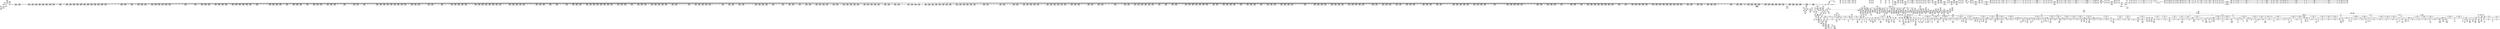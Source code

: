 digraph {
	CE0x49c3ed0 [shape=record,shape=Mrecord,label="{CE0x49c3ed0|_ret_i32_%call,_!dbg_!27713|security/selinux/hooks.c,3652}"]
	CE0x49ac9a0 [shape=record,shape=Mrecord,label="{CE0x49ac9a0|2472:_%struct.cred*,_:_CRE_691,692_}"]
	CE0x4a1df90 [shape=record,shape=Mrecord,label="{CE0x4a1df90|2472:_%struct.cred*,_:_CRE_656,660_|*MultipleSource*|Function::task_sid&Arg::task::|Function::current_has_perm&Arg::tsk::|Function::selinux_task_movememory&Arg::p::|security/selinux/hooks.c,208}"]
	CE0x49efd20 [shape=record,shape=Mrecord,label="{CE0x49efd20|2472:_%struct.cred*,_:_CRE_216,224_|*MultipleSource*|Function::task_sid&Arg::task::|Function::current_has_perm&Arg::tsk::|Function::selinux_task_movememory&Arg::p::|security/selinux/hooks.c,208}"]
	CE0x4a40990 [shape=record,shape=Mrecord,label="{CE0x4a40990|2472:_%struct.cred*,_:_CRE_5888,5896_|*MultipleSource*|Function::task_sid&Arg::task::|Function::current_has_perm&Arg::tsk::|Function::selinux_task_movememory&Arg::p::|security/selinux/hooks.c,208}"]
	CE0x4a497e0 [shape=record,shape=Mrecord,label="{CE0x4a497e0|2472:_%struct.cred*,_:_CRE_6338,6339_}"]
	CE0x49bbc60 [shape=record,shape=Mrecord,label="{CE0x49bbc60|rcu_read_unlock:_tobool|include/linux/rcupdate.h,933}"]
	CE0x4a3a440 [shape=record,shape=Mrecord,label="{CE0x4a3a440|2472:_%struct.cred*,_:_CRE_2957,2958_}"]
	CE0x4ad0380 [shape=record,shape=Mrecord,label="{CE0x4ad0380|GLOBAL:_lock_release|*Constant*|*SummSource*}"]
	CE0x4a99190 [shape=record,shape=Mrecord,label="{CE0x4a99190|_call_void_mcount()_#3}"]
	CE0x4a7dc00 [shape=record,shape=Mrecord,label="{CE0x4a7dc00|__rcu_read_unlock:_do.end|*SummSource*}"]
	CE0x4a9cec0 [shape=record,shape=Mrecord,label="{CE0x4a9cec0|rcu_read_unlock:_tmp10|include/linux/rcupdate.h,933|*SummSource*}"]
	CE0x4a9e3f0 [shape=record,shape=Mrecord,label="{CE0x4a9e3f0|__preempt_count_add:_val|Function::__preempt_count_add&Arg::val::|*SummSink*}"]
	CE0x4a58b90 [shape=record,shape=Mrecord,label="{CE0x4a58b90|i8*_getelementptr_inbounds_(_41_x_i8_,_41_x_i8_*_.str44,_i32_0,_i32_0)|*Constant*|*SummSource*}"]
	CE0x5c09ef0 [shape=record,shape=Mrecord,label="{CE0x5c09ef0|GLOBAL:_current_has_perm|*Constant*|*SummSource*}"]
	CE0x4a8f320 [shape=record,shape=Mrecord,label="{CE0x4a8f320|rcu_read_lock:_land.lhs.true2}"]
	CE0x4a70620 [shape=record,shape=Mrecord,label="{CE0x4a70620|__rcu_read_lock:_bb|*SummSource*}"]
	CE0x4a3a1e0 [shape=record,shape=Mrecord,label="{CE0x4a3a1e0|2472:_%struct.cred*,_:_CRE_2955,2956_}"]
	CE0x4a03270 [shape=record,shape=Mrecord,label="{CE0x4a03270|__rcu_read_lock:_tmp6|include/linux/rcupdate.h,240}"]
	CE0x49a5710 [shape=record,shape=Mrecord,label="{CE0x49a5710|current_sid:_if.end|*SummSink*}"]
	CE0x4aa83b0 [shape=record,shape=Mrecord,label="{CE0x4aa83b0|__preempt_count_add:_tmp5|./arch/x86/include/asm/preempt.h,72|*SummSource*}"]
	CE0x4a36b70 [shape=record,shape=Mrecord,label="{CE0x4a36b70|2472:_%struct.cred*,_:_CRE_2909,2910_}"]
	CE0x4a4fe30 [shape=record,shape=Mrecord,label="{CE0x4a4fe30|2472:_%struct.cred*,_:_CRE_6616,6624_|*MultipleSource*|Function::task_sid&Arg::task::|Function::current_has_perm&Arg::tsk::|Function::selinux_task_movememory&Arg::p::|security/selinux/hooks.c,208}"]
	CE0x49d75a0 [shape=record,shape=Mrecord,label="{CE0x49d75a0|current_sid:_tobool1|security/selinux/hooks.c,218|*SummSink*}"]
	CE0x4a0d5e0 [shape=record,shape=Mrecord,label="{CE0x4a0d5e0|_call_void_mcount()_#3|*SummSink*}"]
	CE0x49adb90 [shape=record,shape=Mrecord,label="{CE0x49adb90|i32_2|*Constant*|*SummSink*}"]
	CE0x4af87e0 [shape=record,shape=Mrecord,label="{CE0x4af87e0|__rcu_read_unlock:_do.body}"]
	CE0x4a20bf0 [shape=record,shape=Mrecord,label="{CE0x4a20bf0|2472:_%struct.cred*,_:_CRE_703,704_}"]
	CE0x4ae9c10 [shape=record,shape=Mrecord,label="{CE0x4ae9c10|__rcu_read_unlock:_tmp2|*SummSink*}"]
	CE0x4a55d90 [shape=record,shape=Mrecord,label="{CE0x4a55d90|task_sid:_tmp13|security/selinux/hooks.c,208|*SummSource*}"]
	CE0x49f3340 [shape=record,shape=Mrecord,label="{CE0x49f3340|current_sid:_tmp18|security/selinux/hooks.c,218|*SummSink*}"]
	CE0x4a07ff0 [shape=record,shape=Mrecord,label="{CE0x4a07ff0|i64_0|*Constant*}"]
	CE0x49a4c80 [shape=record,shape=Mrecord,label="{CE0x49a4c80|rcu_read_lock:_call|include/linux/rcupdate.h,882|*SummSink*}"]
	CE0x4a57830 [shape=record,shape=Mrecord,label="{CE0x4a57830|task_sid:_tmp15|security/selinux/hooks.c,208}"]
	CE0x49ceee0 [shape=record,shape=Mrecord,label="{CE0x49ceee0|2472:_%struct.cred*,_:_CRE_0,8_|*MultipleSource*|Function::task_sid&Arg::task::|Function::current_has_perm&Arg::tsk::|Function::selinux_task_movememory&Arg::p::|security/selinux/hooks.c,208}"]
	CE0x49a5ea0 [shape=record,shape=Mrecord,label="{CE0x49a5ea0|2472:_%struct.cred*,_:_CRE_296,304_|*MultipleSource*|Function::task_sid&Arg::task::|Function::current_has_perm&Arg::tsk::|Function::selinux_task_movememory&Arg::p::|security/selinux/hooks.c,208}"]
	CE0x49b8360 [shape=record,shape=Mrecord,label="{CE0x49b8360|avc_has_perm:_tclass|Function::avc_has_perm&Arg::tclass::}"]
	CE0x4a0e3d0 [shape=record,shape=Mrecord,label="{CE0x4a0e3d0|rcu_lock_acquire:_bb}"]
	CE0x4a9f970 [shape=record,shape=Mrecord,label="{CE0x4a9f970|rcu_read_unlock:_tmp6|include/linux/rcupdate.h,933|*SummSource*}"]
	CE0x4b0fe80 [shape=record,shape=Mrecord,label="{CE0x4b0fe80|__preempt_count_sub:_tmp1}"]
	CE0x4a43970 [shape=record,shape=Mrecord,label="{CE0x4a43970|2472:_%struct.cred*,_:_CRE_6176,6180_|*MultipleSource*|Function::task_sid&Arg::task::|Function::current_has_perm&Arg::tsk::|Function::selinux_task_movememory&Arg::p::|security/selinux/hooks.c,208}"]
	CE0x4ad5790 [shape=record,shape=Mrecord,label="{CE0x4ad5790|__rcu_read_unlock:_tmp7|include/linux/rcupdate.h,245|*SummSink*}"]
	CE0x49caa60 [shape=record,shape=Mrecord,label="{CE0x49caa60|i64*_getelementptr_inbounds_(_2_x_i64_,_2_x_i64_*___llvm_gcov_ctr289,_i64_0,_i64_0)|*Constant*|*SummSource*}"]
	CE0x4a22a00 [shape=record,shape=Mrecord,label="{CE0x4a22a00|2472:_%struct.cred*,_:_CRE_1824,1832_|*MultipleSource*|Function::task_sid&Arg::task::|Function::current_has_perm&Arg::tsk::|Function::selinux_task_movememory&Arg::p::|security/selinux/hooks.c,208}"]
	CE0x4a29280 [shape=record,shape=Mrecord,label="{CE0x4a29280|2472:_%struct.cred*,_:_CRE_2160,2168_|*MultipleSource*|Function::task_sid&Arg::task::|Function::current_has_perm&Arg::tsk::|Function::selinux_task_movememory&Arg::p::|security/selinux/hooks.c,208}"]
	CE0x4aa28e0 [shape=record,shape=Mrecord,label="{CE0x4aa28e0|rcu_lock_acquire:_tmp3|*SummSink*}"]
	CE0x49b6f10 [shape=record,shape=Mrecord,label="{CE0x49b6f10|avc_has_perm:_entry}"]
	CE0x49b86c0 [shape=record,shape=Mrecord,label="{CE0x49b86c0|%struct.common_audit_data*_null|*Constant*}"]
	CE0x49b4b70 [shape=record,shape=Mrecord,label="{CE0x49b4b70|current_sid:_tmp3|*SummSink*}"]
	CE0x49f0b50 [shape=record,shape=Mrecord,label="{CE0x49f0b50|_call_void_mcount()_#3|*SummSink*}"]
	CE0x4a4f020 [shape=record,shape=Mrecord,label="{CE0x4a4f020|2472:_%struct.cred*,_:_CRE_6560,6568_|*MultipleSource*|Function::task_sid&Arg::task::|Function::current_has_perm&Arg::tsk::|Function::selinux_task_movememory&Arg::p::|security/selinux/hooks.c,208}"]
	CE0x4a0ab90 [shape=record,shape=Mrecord,label="{CE0x4a0ab90|_ret_void,_!dbg_!27735|include/linux/rcupdate.h,884|*SummSource*}"]
	CE0x4a69ae0 [shape=record,shape=Mrecord,label="{CE0x4a69ae0|task_sid:_tmp25|security/selinux/hooks.c,208|*SummSink*}"]
	CE0x49a6e10 [shape=record,shape=Mrecord,label="{CE0x49a6e10|current_sid:_do.body}"]
	CE0x4a387c0 [shape=record,shape=Mrecord,label="{CE0x4a387c0|2472:_%struct.cred*,_:_CRE_2933,2934_}"]
	CE0x49edfd0 [shape=record,shape=Mrecord,label="{CE0x49edfd0|rcu_read_lock:_tobool1|include/linux/rcupdate.h,882}"]
	CE0x49d7470 [shape=record,shape=Mrecord,label="{CE0x49d7470|current_sid:_tobool1|security/selinux/hooks.c,218|*SummSource*}"]
	CE0x4a8c4b0 [shape=record,shape=Mrecord,label="{CE0x4a8c4b0|_call_void_asm_sideeffect_,_memory_,_dirflag_,_fpsr_,_flags_()_#3,_!dbg_!27711,_!srcloc_!27714|include/linux/rcupdate.h,244}"]
	CE0x4a41f20 [shape=record,shape=Mrecord,label="{CE0x4a41f20|2472:_%struct.cred*,_:_CRE_5960,5968_|*MultipleSource*|Function::task_sid&Arg::task::|Function::current_has_perm&Arg::tsk::|Function::selinux_task_movememory&Arg::p::|security/selinux/hooks.c,208}"]
	CE0x4a17520 [shape=record,shape=Mrecord,label="{CE0x4a17520|i32_883|*Constant*|*SummSource*}"]
	CE0x4a27a90 [shape=record,shape=Mrecord,label="{CE0x4a27a90|2472:_%struct.cred*,_:_CRE_2080,2088_|*MultipleSource*|Function::task_sid&Arg::task::|Function::current_has_perm&Arg::tsk::|Function::selinux_task_movememory&Arg::p::|security/selinux/hooks.c,208}"]
	CE0x49c02e0 [shape=record,shape=Mrecord,label="{CE0x49c02e0|selinux_task_movememory:_tmp}"]
	CE0x4a59510 [shape=record,shape=Mrecord,label="{CE0x4a59510|task_sid:_tmp22|security/selinux/hooks.c,208|*SummSink*}"]
	CE0x4a07270 [shape=record,shape=Mrecord,label="{CE0x4a07270|__rcu_read_lock:_tmp|*SummSink*}"]
	CE0x49d62a0 [shape=record,shape=Mrecord,label="{CE0x49d62a0|2472:_%struct.cred*,_:_CRE_336,344_|*MultipleSource*|Function::task_sid&Arg::task::|Function::current_has_perm&Arg::tsk::|Function::selinux_task_movememory&Arg::p::|security/selinux/hooks.c,208}"]
	CE0x49a9890 [shape=record,shape=Mrecord,label="{CE0x49a9890|current_sid:_do.end|*SummSource*}"]
	CE0x4b227a0 [shape=record,shape=Mrecord,label="{CE0x4b227a0|__preempt_count_sub:_tmp2|*SummSink*}"]
	CE0x4a0a030 [shape=record,shape=Mrecord,label="{CE0x4a0a030|i64*_getelementptr_inbounds_(_13_x_i64_,_13_x_i64_*___llvm_gcov_ctr126,_i64_0,_i64_1)|*Constant*|*SummSink*}"]
	CE0x4a135b0 [shape=record,shape=Mrecord,label="{CE0x4a135b0|task_sid:_land.lhs.true2|*SummSink*}"]
	CE0x4aa44d0 [shape=record,shape=Mrecord,label="{CE0x4aa44d0|rcu_read_unlock:_tmp10|include/linux/rcupdate.h,933}"]
	CE0x49d0c10 [shape=record,shape=Mrecord,label="{CE0x49d0c10|_call_void_mcount()_#3}"]
	CE0x49ed4b0 [shape=record,shape=Mrecord,label="{CE0x49ed4b0|2472:_%struct.cred*,_:_CRE_472,480_|*MultipleSource*|Function::task_sid&Arg::task::|Function::current_has_perm&Arg::tsk::|Function::selinux_task_movememory&Arg::p::|security/selinux/hooks.c,208}"]
	CE0x4a115a0 [shape=record,shape=Mrecord,label="{CE0x4a115a0|_call_void_mcount()_#3}"]
	CE0x4aa0620 [shape=record,shape=Mrecord,label="{CE0x4aa0620|rcu_lock_release:_tmp2}"]
	CE0x49ff060 [shape=record,shape=Mrecord,label="{CE0x49ff060|2472:_%struct.cred*,_:_CRE_432,440_|*MultipleSource*|Function::task_sid&Arg::task::|Function::current_has_perm&Arg::tsk::|Function::selinux_task_movememory&Arg::p::|security/selinux/hooks.c,208}"]
	CE0x4a9ae20 [shape=record,shape=Mrecord,label="{CE0x4a9ae20|rcu_read_unlock:_tmp|*SummSource*}"]
	CE0x4a6b800 [shape=record,shape=Mrecord,label="{CE0x4a6b800|cred_sid:_entry}"]
	CE0x4a20f80 [shape=record,shape=Mrecord,label="{CE0x4a20f80|2472:_%struct.cred*,_:_CRE_720,728_|*MultipleSource*|Function::task_sid&Arg::task::|Function::current_has_perm&Arg::tsk::|Function::selinux_task_movememory&Arg::p::|security/selinux/hooks.c,208}"]
	CE0x4a8bbd0 [shape=record,shape=Mrecord,label="{CE0x4a8bbd0|i64*_getelementptr_inbounds_(_4_x_i64_,_4_x_i64_*___llvm_gcov_ctr130,_i64_0,_i64_1)|*Constant*|*SummSink*}"]
	CE0x4a496b0 [shape=record,shape=Mrecord,label="{CE0x4a496b0|2472:_%struct.cred*,_:_CRE_6337,6338_}"]
	CE0x4ae3f30 [shape=record,shape=Mrecord,label="{CE0x4ae3f30|__preempt_count_sub:_tmp6|./arch/x86/include/asm/preempt.h,78}"]
	CE0x4a1e710 [shape=record,shape=Mrecord,label="{CE0x4a1e710|task_sid:_tmp17|security/selinux/hooks.c,208|*SummSink*}"]
	CE0x4a5bfd0 [shape=record,shape=Mrecord,label="{CE0x4a5bfd0|task_sid:_tmp9|security/selinux/hooks.c,208|*SummSink*}"]
	CE0x49d3b60 [shape=record,shape=Mrecord,label="{CE0x49d3b60|i64_4|*Constant*|*SummSink*}"]
	CE0x4a549e0 [shape=record,shape=Mrecord,label="{CE0x4a549e0|task_sid:_tmp4|*LoadInst*|security/selinux/hooks.c,208|*SummSink*}"]
	CE0x4a08120 [shape=record,shape=Mrecord,label="{CE0x4a08120|GLOBAL:___llvm_gcov_ctr127|Global_var:__llvm_gcov_ctr127}"]
	CE0x4a4e670 [shape=record,shape=Mrecord,label="{CE0x4a4e670|2472:_%struct.cred*,_:_CRE_6528,6536_|*MultipleSource*|Function::task_sid&Arg::task::|Function::current_has_perm&Arg::tsk::|Function::selinux_task_movememory&Arg::p::|security/selinux/hooks.c,208}"]
	CE0x4a4c330 [shape=record,shape=Mrecord,label="{CE0x4a4c330|2472:_%struct.cred*,_:_CRE_6432,6436_|*MultipleSource*|Function::task_sid&Arg::task::|Function::current_has_perm&Arg::tsk::|Function::selinux_task_movememory&Arg::p::|security/selinux/hooks.c,208}"]
	CE0x4a57300 [shape=record,shape=Mrecord,label="{CE0x4a57300|task_sid:_tmp14|security/selinux/hooks.c,208}"]
	CE0x4a6f390 [shape=record,shape=Mrecord,label="{CE0x4a6f390|task_sid:_tmp9|security/selinux/hooks.c,208}"]
	CE0x49c79f0 [shape=record,shape=Mrecord,label="{CE0x49c79f0|_ret_i32_%call7,_!dbg_!27749|security/selinux/hooks.c,210|*SummSink*}"]
	CE0x4a12b50 [shape=record,shape=Mrecord,label="{CE0x4a12b50|2472:_%struct.cred*,_:_CRE_224,232_|*MultipleSource*|Function::task_sid&Arg::task::|Function::current_has_perm&Arg::tsk::|Function::selinux_task_movememory&Arg::p::|security/selinux/hooks.c,208}"]
	CE0x4a54770 [shape=record,shape=Mrecord,label="{CE0x4a54770|task_sid:_tmp4|*LoadInst*|security/selinux/hooks.c,208|*SummSource*}"]
	CE0x4a6eda0 [shape=record,shape=Mrecord,label="{CE0x4a6eda0|task_sid:_tmp7|security/selinux/hooks.c,208}"]
	CE0x4a7e750 [shape=record,shape=Mrecord,label="{CE0x4a7e750|__preempt_count_sub:_sub|./arch/x86/include/asm/preempt.h,77|*SummSource*}"]
	CE0x4a17d60 [shape=record,shape=Mrecord,label="{CE0x4a17d60|i8*_getelementptr_inbounds_(_42_x_i8_,_42_x_i8_*_.str46,_i32_0,_i32_0)|*Constant*|*SummSource*}"]
	CE0x4a2a320 [shape=record,shape=Mrecord,label="{CE0x4a2a320|2472:_%struct.cred*,_:_CRE_2280,2288_|*MultipleSource*|Function::task_sid&Arg::task::|Function::current_has_perm&Arg::tsk::|Function::selinux_task_movememory&Arg::p::|security/selinux/hooks.c,208}"]
	CE0x4a80b70 [shape=record,shape=Mrecord,label="{CE0x4a80b70|GLOBAL:_rcu_lock_acquire|*Constant*|*SummSink*}"]
	CE0x4a06560 [shape=record,shape=Mrecord,label="{CE0x4a06560|rcu_read_lock:_tmp16|include/linux/rcupdate.h,882}"]
	CE0x4a6cf20 [shape=record,shape=Mrecord,label="{CE0x4a6cf20|_ret_void,_!dbg_!27735|include/linux/rcupdate.h,938|*SummSink*}"]
	CE0x4afeee0 [shape=record,shape=Mrecord,label="{CE0x4afeee0|_ret_void,_!dbg_!27720|./arch/x86/include/asm/preempt.h,78|*SummSource*}"]
	CE0x49c1570 [shape=record,shape=Mrecord,label="{CE0x49c1570|_call_void_mcount()_#3|*SummSink*}"]
	CE0x49b40c0 [shape=record,shape=Mrecord,label="{CE0x49b40c0|i32_218|*Constant*|*SummSource*}"]
	CE0x4a64ee0 [shape=record,shape=Mrecord,label="{CE0x4a64ee0|rcu_lock_acquire:_map|Function::rcu_lock_acquire&Arg::map::|*SummSink*}"]
	CE0x4a03590 [shape=record,shape=Mrecord,label="{CE0x4a03590|rcu_read_lock:_tmp10|include/linux/rcupdate.h,882|*SummSink*}"]
	CE0x4a7c390 [shape=record,shape=Mrecord,label="{CE0x4a7c390|_call_void_mcount()_#3|*SummSource*}"]
	CE0x4a8bf30 [shape=record,shape=Mrecord,label="{CE0x4a8bf30|rcu_lock_acquire:_tmp1|*SummSink*}"]
	CE0x4a20630 [shape=record,shape=Mrecord,label="{CE0x4a20630|2472:_%struct.cred*,_:_CRE_698,699_}"]
	CE0x4a06690 [shape=record,shape=Mrecord,label="{CE0x4a06690|rcu_read_lock:_tmp16|include/linux/rcupdate.h,882|*SummSource*}"]
	CE0x4a2ac70 [shape=record,shape=Mrecord,label="{CE0x4a2ac70|2472:_%struct.cred*,_:_CRE_2312,2320_|*MultipleSource*|Function::task_sid&Arg::task::|Function::current_has_perm&Arg::tsk::|Function::selinux_task_movememory&Arg::p::|security/selinux/hooks.c,208}"]
	CE0x49bce30 [shape=record,shape=Mrecord,label="{CE0x49bce30|rcu_read_lock:_if.end|*SummSink*}"]
	CE0x49acb40 [shape=record,shape=Mrecord,label="{CE0x49acb40|2472:_%struct.cred*,_:_CRE_693,694_}"]
	CE0x49cc110 [shape=record,shape=Mrecord,label="{CE0x49cc110|current_sid:_tmp14|security/selinux/hooks.c,218}"]
	CE0x4a0f880 [shape=record,shape=Mrecord,label="{CE0x4a0f880|2472:_%struct.cred*,_:_CRE_248,256_|*MultipleSource*|Function::task_sid&Arg::task::|Function::current_has_perm&Arg::tsk::|Function::selinux_task_movememory&Arg::p::|security/selinux/hooks.c,208}"]
	CE0x49acd40 [shape=record,shape=Mrecord,label="{CE0x49acd40|2472:_%struct.cred*,_:_CRE_695,696_}"]
	CE0x4a9f840 [shape=record,shape=Mrecord,label="{CE0x4a9f840|rcu_read_unlock:_tmp6|include/linux/rcupdate.h,933}"]
	CE0x4a8c2b0 [shape=record,shape=Mrecord,label="{CE0x4a8c2b0|__rcu_read_unlock:_tmp5|include/linux/rcupdate.h,244|*SummSink*}"]
	CE0x4a20ac0 [shape=record,shape=Mrecord,label="{CE0x4a20ac0|2472:_%struct.cred*,_:_CRE_702,703_}"]
	CE0x4a3b020 [shape=record,shape=Mrecord,label="{CE0x4a3b020|2472:_%struct.cred*,_:_CRE_2967,2968_}"]
	CE0x4a4ae70 [shape=record,shape=Mrecord,label="{CE0x4a4ae70|2472:_%struct.cred*,_:_CRE_6357,6358_}"]
	CE0x4a12d70 [shape=record,shape=Mrecord,label="{CE0x4a12d70|2472:_%struct.cred*,_:_CRE_232,240_|*MultipleSource*|Function::task_sid&Arg::task::|Function::current_has_perm&Arg::tsk::|Function::selinux_task_movememory&Arg::p::|security/selinux/hooks.c,208}"]
	CE0x4a2c1d0 [shape=record,shape=Mrecord,label="{CE0x4a2c1d0|2472:_%struct.cred*,_:_CRE_2384,2392_|*MultipleSource*|Function::task_sid&Arg::task::|Function::current_has_perm&Arg::tsk::|Function::selinux_task_movememory&Arg::p::|security/selinux/hooks.c,208}"]
	CE0x4a48150 [shape=record,shape=Mrecord,label="{CE0x4a48150|2472:_%struct.cred*,_:_CRE_6319,6320_}"]
	CE0x4a85340 [shape=record,shape=Mrecord,label="{CE0x4a85340|i64*_getelementptr_inbounds_(_11_x_i64_,_11_x_i64_*___llvm_gcov_ctr127,_i64_0,_i64_10)|*Constant*|*SummSink*}"]
	CE0x4a36ed0 [shape=record,shape=Mrecord,label="{CE0x4a36ed0|2472:_%struct.cred*,_:_CRE_2912,2913_}"]
	CE0x4ae63d0 [shape=record,shape=Mrecord,label="{CE0x4ae63d0|__rcu_read_lock:_do.end}"]
	CE0x4a10000 [shape=record,shape=Mrecord,label="{CE0x4a10000|GLOBAL:_rcu_lock_acquire|*Constant*|*SummSource*}"]
	CE0x4a45330 [shape=record,shape=Mrecord,label="{CE0x4a45330|2472:_%struct.cred*,_:_CRE_6256,6264_|*MultipleSource*|Function::task_sid&Arg::task::|Function::current_has_perm&Arg::tsk::|Function::selinux_task_movememory&Arg::p::|security/selinux/hooks.c,208}"]
	CE0x4a998b0 [shape=record,shape=Mrecord,label="{CE0x4a998b0|rcu_read_unlock:_tmp12|include/linux/rcupdate.h,933|*SummSource*}"]
	CE0x4a1b480 [shape=record,shape=Mrecord,label="{CE0x4a1b480|2472:_%struct.cred*,_:_CRE_512,520_|*MultipleSource*|Function::task_sid&Arg::task::|Function::current_has_perm&Arg::tsk::|Function::selinux_task_movememory&Arg::p::|security/selinux/hooks.c,208}"]
	CE0x4a45100 [shape=record,shape=Mrecord,label="{CE0x4a45100|2472:_%struct.cred*,_:_CRE_6248,6256_|*MultipleSource*|Function::task_sid&Arg::task::|Function::current_has_perm&Arg::tsk::|Function::selinux_task_movememory&Arg::p::|security/selinux/hooks.c,208}"]
	CE0x49b7e20 [shape=record,shape=Mrecord,label="{CE0x49b7e20|avc_has_perm:_tsid|Function::avc_has_perm&Arg::tsid::|*SummSink*}"]
	CE0x4a9dd40 [shape=record,shape=Mrecord,label="{CE0x4a9dd40|i64*_getelementptr_inbounds_(_4_x_i64_,_4_x_i64_*___llvm_gcov_ctr134,_i64_0,_i64_2)|*Constant*|*SummSink*}"]
	CE0x49b3ad0 [shape=record,shape=Mrecord,label="{CE0x49b3ad0|GLOBAL:_lockdep_rcu_suspicious|*Constant*}"]
	CE0x499f5e0 [shape=record,shape=Mrecord,label="{CE0x499f5e0|task_sid:_tmp3}"]
	CE0x49cb4c0 [shape=record,shape=Mrecord,label="{CE0x49cb4c0|COLLAPSED:_GCMRE___llvm_gcov_ctr98_internal_global_2_x_i64_zeroinitializer:_elem_0:default:}"]
	CE0x4a27cf0 [shape=record,shape=Mrecord,label="{CE0x4a27cf0|2472:_%struct.cred*,_:_CRE_2088,2096_|*MultipleSource*|Function::task_sid&Arg::task::|Function::current_has_perm&Arg::tsk::|Function::selinux_task_movememory&Arg::p::|security/selinux/hooks.c,208}"]
	CE0x4ae5a40 [shape=record,shape=Mrecord,label="{CE0x4ae5a40|__rcu_read_unlock:_tmp4|include/linux/rcupdate.h,244|*SummSink*}"]
	CE0x4a10850 [shape=record,shape=Mrecord,label="{CE0x4a10850|get_current:_tmp2|*SummSource*}"]
	CE0x4a4ca50 [shape=record,shape=Mrecord,label="{CE0x4a4ca50|2472:_%struct.cred*,_:_CRE_6456,6464_|*MultipleSource*|Function::task_sid&Arg::task::|Function::current_has_perm&Arg::tsk::|Function::selinux_task_movememory&Arg::p::|security/selinux/hooks.c,208}"]
	CE0x49b8260 [shape=record,shape=Mrecord,label="{CE0x49b8260|i16_2|*Constant*|*SummSink*}"]
	CE0x4a24420 [shape=record,shape=Mrecord,label="{CE0x4a24420|2472:_%struct.cred*,_:_CRE_1912,1920_|*MultipleSource*|Function::task_sid&Arg::task::|Function::current_has_perm&Arg::tsk::|Function::selinux_task_movememory&Arg::p::|security/selinux/hooks.c,208}"]
	CE0x4a56980 [shape=record,shape=Mrecord,label="{CE0x4a56980|task_sid:_tobool4|security/selinux/hooks.c,208|*SummSource*}"]
	CE0x49d3f70 [shape=record,shape=Mrecord,label="{CE0x49d3f70|current_sid:_tmp9|security/selinux/hooks.c,218|*SummSource*}"]
	CE0x4a6e160 [shape=record,shape=Mrecord,label="{CE0x4a6e160|task_sid:_tmp5|security/selinux/hooks.c,208}"]
	CE0x4aad360 [shape=record,shape=Mrecord,label="{CE0x4aad360|GLOBAL:___rcu_read_unlock|*Constant*}"]
	CE0x4aa0700 [shape=record,shape=Mrecord,label="{CE0x4aa0700|rcu_lock_release:_tmp2|*SummSink*}"]
	CE0x4a18c20 [shape=record,shape=Mrecord,label="{CE0x4a18c20|rcu_read_lock:_tmp21|include/linux/rcupdate.h,884|*SummSource*}"]
	CE0x49a4850 [shape=record,shape=Mrecord,label="{CE0x49a4850|current_sid:_sid|security/selinux/hooks.c,220}"]
	CE0x4a6bc60 [shape=record,shape=Mrecord,label="{CE0x4a6bc60|cred_sid:_cred|Function::cred_sid&Arg::cred::|*SummSource*}"]
	CE0x4a0cb60 [shape=record,shape=Mrecord,label="{CE0x4a0cb60|task_sid:_do.body5|*SummSource*}"]
	CE0x4a1f190 [shape=record,shape=Mrecord,label="{CE0x4a1f190|task_sid:_tmp18|security/selinux/hooks.c,208|*SummSink*}"]
	CE0x4a4e1b0 [shape=record,shape=Mrecord,label="{CE0x4a4e1b0|2472:_%struct.cred*,_:_CRE_6512,6520_|*MultipleSource*|Function::task_sid&Arg::task::|Function::current_has_perm&Arg::tsk::|Function::selinux_task_movememory&Arg::p::|security/selinux/hooks.c,208}"]
	CE0x4a9f630 [shape=record,shape=Mrecord,label="{CE0x4a9f630|_call_void___preempt_count_add(i32_1)_#10,_!dbg_!27711|include/linux/rcupdate.h,239|*SummSource*}"]
	CE0x4a00220 [shape=record,shape=Mrecord,label="{CE0x4a00220|i64*_getelementptr_inbounds_(_13_x_i64_,_13_x_i64_*___llvm_gcov_ctr126,_i64_0,_i64_0)|*Constant*|*SummSink*}"]
	CE0x4a88710 [shape=record,shape=Mrecord,label="{CE0x4a88710|rcu_read_unlock:_land.lhs.true|*SummSink*}"]
	CE0x4a10540 [shape=record,shape=Mrecord,label="{CE0x4a10540|i64*_getelementptr_inbounds_(_4_x_i64_,_4_x_i64_*___llvm_gcov_ctr128,_i64_0,_i64_1)|*Constant*|*SummSink*}"]
	CE0x4a3e130 [shape=record,shape=Mrecord,label="{CE0x4a3e130|2472:_%struct.cred*,_:_CRE_3108,3112_|*MultipleSource*|Function::task_sid&Arg::task::|Function::current_has_perm&Arg::tsk::|Function::selinux_task_movememory&Arg::p::|security/selinux/hooks.c,208}"]
	CE0x49bb840 [shape=record,shape=Mrecord,label="{CE0x49bb840|_call_void_rcu_lock_acquire(%struct.lockdep_map*_rcu_lock_map)_#10,_!dbg_!27711|include/linux/rcupdate.h,881}"]
	CE0x4a57400 [shape=record,shape=Mrecord,label="{CE0x4a57400|task_sid:_tmp14|security/selinux/hooks.c,208|*SummSource*}"]
	CE0x4a39860 [shape=record,shape=Mrecord,label="{CE0x4a39860|2472:_%struct.cred*,_:_CRE_2947,2948_}"]
	CE0x49ce7d0 [shape=record,shape=Mrecord,label="{CE0x49ce7d0|current_sid:_tmp|*SummSink*}"]
	CE0x4aa32b0 [shape=record,shape=Mrecord,label="{CE0x4aa32b0|rcu_read_unlock:_if.then}"]
	CE0x49b84a0 [shape=record,shape=Mrecord,label="{CE0x49b84a0|avc_has_perm:_tclass|Function::avc_has_perm&Arg::tclass::|*SummSink*}"]
	CE0x4afee70 [shape=record,shape=Mrecord,label="{CE0x4afee70|i64*_getelementptr_inbounds_(_4_x_i64_,_4_x_i64_*___llvm_gcov_ctr134,_i64_0,_i64_3)|*Constant*|*SummSource*}"]
	CE0x4a1b8c0 [shape=record,shape=Mrecord,label="{CE0x4a1b8c0|2472:_%struct.cred*,_:_CRE_528,536_|*MultipleSource*|Function::task_sid&Arg::task::|Function::current_has_perm&Arg::tsk::|Function::selinux_task_movememory&Arg::p::|security/selinux/hooks.c,208}"]
	CE0x49c3410 [shape=record,shape=Mrecord,label="{CE0x49c3410|i64_4|*Constant*}"]
	CE0x4a3ab60 [shape=record,shape=Mrecord,label="{CE0x4a3ab60|2472:_%struct.cred*,_:_CRE_2963,2964_}"]
	CE0x49cce80 [shape=record,shape=Mrecord,label="{CE0x49cce80|_call_void_mcount()_#3|*SummSink*}"]
	CE0x4a6eb00 [shape=record,shape=Mrecord,label="{CE0x4a6eb00|task_sid:_tmp8|security/selinux/hooks.c,208}"]
	CE0x4acf880 [shape=record,shape=Mrecord,label="{CE0x4acf880|rcu_lock_release:_tmp5|include/linux/rcupdate.h,423}"]
	CE0x49c62d0 [shape=record,shape=Mrecord,label="{CE0x49c62d0|i64_0|*Constant*|*SummSource*}"]
	CE0x4a8c1b0 [shape=record,shape=Mrecord,label="{CE0x4a8c1b0|rcu_read_unlock:_do.body|*SummSource*}"]
	CE0x49db2b0 [shape=record,shape=Mrecord,label="{CE0x49db2b0|current_sid:_tmp21|security/selinux/hooks.c,218|*SummSource*}"]
	CE0x4aa0060 [shape=record,shape=Mrecord,label="{CE0x4aa0060|rcu_lock_acquire:_tmp2}"]
	CE0x4a00a80 [shape=record,shape=Mrecord,label="{CE0x4a00a80|GLOBAL:_rcu_read_unlock.__warned|Global_var:rcu_read_unlock.__warned|*SummSink*}"]
	CE0x49a0720 [shape=record,shape=Mrecord,label="{CE0x49a0720|current_sid:_if.end|*SummSource*}"]
	CE0x4a4fbd0 [shape=record,shape=Mrecord,label="{CE0x4a4fbd0|2472:_%struct.cred*,_:_CRE_6608,6616_|*MultipleSource*|Function::task_sid&Arg::task::|Function::current_has_perm&Arg::tsk::|Function::selinux_task_movememory&Arg::p::|security/selinux/hooks.c,208}"]
	CE0x4a84540 [shape=record,shape=Mrecord,label="{CE0x4a84540|__rcu_read_lock:_tmp3|*SummSink*}"]
	CE0x4a866e0 [shape=record,shape=Mrecord,label="{CE0x4a866e0|rcu_read_unlock:_land.lhs.true2|*SummSink*}"]
	CE0x4a44780 [shape=record,shape=Mrecord,label="{CE0x4a44780|2472:_%struct.cred*,_:_CRE_6216,6224_|*MultipleSource*|Function::task_sid&Arg::task::|Function::current_has_perm&Arg::tsk::|Function::selinux_task_movememory&Arg::p::|security/selinux/hooks.c,208}"]
	CE0x4a14300 [shape=record,shape=Mrecord,label="{CE0x4a14300|i64*_getelementptr_inbounds_(_4_x_i64_,_4_x_i64_*___llvm_gcov_ctr128,_i64_0,_i64_2)|*Constant*|*SummSink*}"]
	CE0x49f2490 [shape=record,shape=Mrecord,label="{CE0x49f2490|i8*_getelementptr_inbounds_(_45_x_i8_,_45_x_i8_*_.str12,_i32_0,_i32_0)|*Constant*|*SummSink*}"]
	CE0x4a53660 [shape=record,shape=Mrecord,label="{CE0x4a53660|2472:_%struct.cred*,_:_CRE_10604,10608_|*MultipleSource*|Function::task_sid&Arg::task::|Function::current_has_perm&Arg::tsk::|Function::selinux_task_movememory&Arg::p::|security/selinux/hooks.c,208}"]
	CE0x49e9040 [shape=record,shape=Mrecord,label="{CE0x49e9040|current_sid:_security|security/selinux/hooks.c,218|*SummSource*}"]
	CE0x4a0bc30 [shape=record,shape=Mrecord,label="{CE0x4a0bc30|2472:_%struct.cred*,_:_CRE_64,72_|*MultipleSource*|Function::task_sid&Arg::task::|Function::current_has_perm&Arg::tsk::|Function::selinux_task_movememory&Arg::p::|security/selinux/hooks.c,208}"]
	CE0x4a5be90 [shape=record,shape=Mrecord,label="{CE0x4a5be90|task_sid:_tmp21|security/selinux/hooks.c,208|*SummSink*}"]
	CE0x4a29c00 [shape=record,shape=Mrecord,label="{CE0x4a29c00|2472:_%struct.cred*,_:_CRE_2256,2264_|*MultipleSource*|Function::task_sid&Arg::task::|Function::current_has_perm&Arg::tsk::|Function::selinux_task_movememory&Arg::p::|security/selinux/hooks.c,208}"]
	CE0x4a431f0 [shape=record,shape=Mrecord,label="{CE0x4a431f0|2472:_%struct.cred*,_:_CRE_6144,6152_|*MultipleSource*|Function::task_sid&Arg::task::|Function::current_has_perm&Arg::tsk::|Function::selinux_task_movememory&Arg::p::|security/selinux/hooks.c,208}"]
	CE0x4a4e8d0 [shape=record,shape=Mrecord,label="{CE0x4a4e8d0|2472:_%struct.cred*,_:_CRE_6536,6544_|*MultipleSource*|Function::task_sid&Arg::task::|Function::current_has_perm&Arg::tsk::|Function::selinux_task_movememory&Arg::p::|security/selinux/hooks.c,208}"]
	CE0x4ae1270 [shape=record,shape=Mrecord,label="{CE0x4ae1270|i64*_getelementptr_inbounds_(_4_x_i64_,_4_x_i64_*___llvm_gcov_ctr133,_i64_0,_i64_3)|*Constant*|*SummSource*}"]
	CE0x4a4c7f0 [shape=record,shape=Mrecord,label="{CE0x4a4c7f0|2472:_%struct.cred*,_:_CRE_6448,6456_|*MultipleSource*|Function::task_sid&Arg::task::|Function::current_has_perm&Arg::tsk::|Function::selinux_task_movememory&Arg::p::|security/selinux/hooks.c,208}"]
	CE0x4aea700 [shape=record,shape=Mrecord,label="{CE0x4aea700|i64*_getelementptr_inbounds_(_4_x_i64_,_4_x_i64_*___llvm_gcov_ctr134,_i64_0,_i64_3)|*Constant*|*SummSink*}"]
	CE0x4aaa390 [shape=record,shape=Mrecord,label="{CE0x4aaa390|rcu_read_unlock:_tmp19|include/linux/rcupdate.h,933|*SummSource*}"]
	CE0x4a254c0 [shape=record,shape=Mrecord,label="{CE0x4a254c0|2472:_%struct.cred*,_:_CRE_1968,1976_|*MultipleSource*|Function::task_sid&Arg::task::|Function::current_has_perm&Arg::tsk::|Function::selinux_task_movememory&Arg::p::|security/selinux/hooks.c,208}"]
	CE0x4aa14a0 [shape=record,shape=Mrecord,label="{CE0x4aa14a0|COLLAPSED:_GCMRE___llvm_gcov_ctr133_internal_global_4_x_i64_zeroinitializer:_elem_0:default:}"]
	CE0x4a9b4c0 [shape=record,shape=Mrecord,label="{CE0x4a9b4c0|_ret_void,_!dbg_!27719|./arch/x86/include/asm/preempt.h,73|*SummSource*}"]
	CE0x4a31ea0 [shape=record,shape=Mrecord,label="{CE0x4a31ea0|2472:_%struct.cred*,_:_CRE_2696,2704_|*MultipleSource*|Function::task_sid&Arg::task::|Function::current_has_perm&Arg::tsk::|Function::selinux_task_movememory&Arg::p::|security/selinux/hooks.c,208}"]
	CE0x4aa03d0 [shape=record,shape=Mrecord,label="{CE0x4aa03d0|i64*_getelementptr_inbounds_(_4_x_i64_,_4_x_i64_*___llvm_gcov_ctr130,_i64_0,_i64_2)|*Constant*}"]
	CE0x4a3fb50 [shape=record,shape=Mrecord,label="{CE0x4a3fb50|2472:_%struct.cred*,_:_CRE_3164,3168_|*MultipleSource*|Function::task_sid&Arg::task::|Function::current_has_perm&Arg::tsk::|Function::selinux_task_movememory&Arg::p::|security/selinux/hooks.c,208}"]
	CE0x49dac70 [shape=record,shape=Mrecord,label="{CE0x49dac70|current_sid:_cred|security/selinux/hooks.c,218|*SummSource*}"]
	CE0x4a03b00 [shape=record,shape=Mrecord,label="{CE0x4a03b00|rcu_read_lock:_tmp11|include/linux/rcupdate.h,882|*SummSink*}"]
	CE0x4a312c0 [shape=record,shape=Mrecord,label="{CE0x4a312c0|2472:_%struct.cred*,_:_CRE_2664,2672_|*MultipleSource*|Function::task_sid&Arg::task::|Function::current_has_perm&Arg::tsk::|Function::selinux_task_movememory&Arg::p::|security/selinux/hooks.c,208}"]
	CE0x4a84210 [shape=record,shape=Mrecord,label="{CE0x4a84210|rcu_read_lock:_if.then}"]
	CE0x4a46860 [shape=record,shape=Mrecord,label="{CE0x4a46860|2472:_%struct.cred*,_:_CRE_6298,6299_}"]
	CE0x4a55830 [shape=record,shape=Mrecord,label="{CE0x4a55830|task_sid:_tmp12|security/selinux/hooks.c,208}"]
	CE0x4a5e670 [shape=record,shape=Mrecord,label="{CE0x4a5e670|rcu_read_lock:_tmp8|include/linux/rcupdate.h,882}"]
	CE0x4a19ea0 [shape=record,shape=Mrecord,label="{CE0x4a19ea0|_call_void_lockdep_rcu_suspicious(i8*_getelementptr_inbounds_(_25_x_i8_,_25_x_i8_*_.str45,_i32_0,_i32_0),_i32_883,_i8*_getelementptr_inbounds_(_42_x_i8_,_42_x_i8_*_.str46,_i32_0,_i32_0))_#10,_!dbg_!27728|include/linux/rcupdate.h,882|*SummSource*}"]
	CE0x4a57200 [shape=record,shape=Mrecord,label="{CE0x4a57200|i64_7|*Constant*|*SummSink*}"]
	CE0x4a490c0 [shape=record,shape=Mrecord,label="{CE0x4a490c0|2472:_%struct.cred*,_:_CRE_6332,6333_}"]
	CE0x4aa7730 [shape=record,shape=Mrecord,label="{CE0x4aa7730|rcu_read_unlock:_tmp18|include/linux/rcupdate.h,933|*SummSource*}"]
	CE0x4afa7a0 [shape=record,shape=Mrecord,label="{CE0x4afa7a0|__preempt_count_sub:_tmp7|./arch/x86/include/asm/preempt.h,78|*SummSink*}"]
	CE0x49cb7c0 [shape=record,shape=Mrecord,label="{CE0x49cb7c0|current_sid:_land.lhs.true2|*SummSink*}"]
	CE0x49b1c00 [shape=record,shape=Mrecord,label="{CE0x49b1c00|current_sid:_tmp1|*SummSink*}"]
	CE0x49b9f00 [shape=record,shape=Mrecord,label="{CE0x49b9f00|__preempt_count_add:_do.end}"]
	CE0x4add2d0 [shape=record,shape=Mrecord,label="{CE0x4add2d0|__preempt_count_sub:_tmp4|./arch/x86/include/asm/preempt.h,77|*SummSink*}"]
	CE0x49f26b0 [shape=record,shape=Mrecord,label="{CE0x49f26b0|i64*_getelementptr_inbounds_(_11_x_i64_,_11_x_i64_*___llvm_gcov_ctr125,_i64_0,_i64_9)|*Constant*|*SummSource*}"]
	CE0x49cf9d0 [shape=record,shape=Mrecord,label="{CE0x49cf9d0|current_sid:_if.end}"]
	CE0x49a4f60 [shape=record,shape=Mrecord,label="{CE0x49a4f60|rcu_read_lock:_tmp2|*SummSource*}"]
	CE0x49edf40 [shape=record,shape=Mrecord,label="{CE0x49edf40|i64_4|*Constant*}"]
	CE0x4a99ff0 [shape=record,shape=Mrecord,label="{CE0x4a99ff0|i64*_getelementptr_inbounds_(_4_x_i64_,_4_x_i64_*___llvm_gcov_ctr130,_i64_0,_i64_1)|*Constant*}"]
	CE0x4ad2090 [shape=record,shape=Mrecord,label="{CE0x4ad2090|i64*_getelementptr_inbounds_(_4_x_i64_,_4_x_i64_*___llvm_gcov_ctr130,_i64_0,_i64_0)|*Constant*}"]
	CE0x4a477d0 [shape=record,shape=Mrecord,label="{CE0x4a477d0|2472:_%struct.cred*,_:_CRE_6311,6312_}"]
	CE0x4a58c40 [shape=record,shape=Mrecord,label="{CE0x4a58c40|i8*_getelementptr_inbounds_(_41_x_i8_,_41_x_i8_*_.str44,_i32_0,_i32_0)|*Constant*|*SummSink*}"]
	CE0x49ae430 [shape=record,shape=Mrecord,label="{CE0x49ae430|i64_3|*Constant*|*SummSink*}"]
	CE0x4a69dc0 [shape=record,shape=Mrecord,label="{CE0x4a69dc0|task_sid:_tmp26|security/selinux/hooks.c,208}"]
	CE0x4a47570 [shape=record,shape=Mrecord,label="{CE0x4a47570|2472:_%struct.cred*,_:_CRE_6309,6310_}"]
	CE0x4a5e060 [shape=record,shape=Mrecord,label="{CE0x4a5e060|i64*_getelementptr_inbounds_(_4_x_i64_,_4_x_i64_*___llvm_gcov_ctr134,_i64_0,_i64_1)|*Constant*|*SummSource*}"]
	CE0x49ffe30 [shape=record,shape=Mrecord,label="{CE0x49ffe30|i64*_getelementptr_inbounds_(_2_x_i64_,_2_x_i64_*___llvm_gcov_ctr131,_i64_0,_i64_1)|*Constant*|*SummSink*}"]
	CE0x4a33890 [shape=record,shape=Mrecord,label="{CE0x4a33890|2472:_%struct.cred*,_:_CRE_2776,2784_|*MultipleSource*|Function::task_sid&Arg::task::|Function::current_has_perm&Arg::tsk::|Function::selinux_task_movememory&Arg::p::|security/selinux/hooks.c,208}"]
	CE0x4a35510 [shape=record,shape=Mrecord,label="{CE0x4a35510|2472:_%struct.cred*,_:_CRE_2872,2876_|*MultipleSource*|Function::task_sid&Arg::task::|Function::current_has_perm&Arg::tsk::|Function::selinux_task_movememory&Arg::p::|security/selinux/hooks.c,208}"]
	CE0x4a48ad0 [shape=record,shape=Mrecord,label="{CE0x4a48ad0|2472:_%struct.cred*,_:_CRE_6327,6328_}"]
	CE0x4b121d0 [shape=record,shape=Mrecord,label="{CE0x4b121d0|__preempt_count_sub:_bb}"]
	CE0x499fd10 [shape=record,shape=Mrecord,label="{CE0x499fd10|current_sid:_tmp10|security/selinux/hooks.c,218|*SummSource*}"]
	CE0x4ad5db0 [shape=record,shape=Mrecord,label="{CE0x4ad5db0|__preempt_count_add:_do.body}"]
	CE0x4a2f580 [shape=record,shape=Mrecord,label="{CE0x4a2f580|2472:_%struct.cred*,_:_CRE_2568,2576_|*MultipleSource*|Function::task_sid&Arg::task::|Function::current_has_perm&Arg::tsk::|Function::selinux_task_movememory&Arg::p::|security/selinux/hooks.c,208}"]
	CE0x4aa3760 [shape=record,shape=Mrecord,label="{CE0x4aa3760|__preempt_count_add:_tmp4|./arch/x86/include/asm/preempt.h,72}"]
	CE0x4a38a20 [shape=record,shape=Mrecord,label="{CE0x4a38a20|2472:_%struct.cred*,_:_CRE_2935,2936_}"]
	CE0x4a3eab0 [shape=record,shape=Mrecord,label="{CE0x4a3eab0|2472:_%struct.cred*,_:_CRE_3128,3136_|*MultipleSource*|Function::task_sid&Arg::task::|Function::current_has_perm&Arg::tsk::|Function::selinux_task_movememory&Arg::p::|security/selinux/hooks.c,208}"]
	CE0x4a4f970 [shape=record,shape=Mrecord,label="{CE0x4a4f970|2472:_%struct.cred*,_:_CRE_6600,6608_|*MultipleSource*|Function::task_sid&Arg::task::|Function::current_has_perm&Arg::tsk::|Function::selinux_task_movememory&Arg::p::|security/selinux/hooks.c,208}"]
	CE0x4b226c0 [shape=record,shape=Mrecord,label="{CE0x4b226c0|__preempt_count_sub:_tmp2}"]
	CE0x4a59120 [shape=record,shape=Mrecord,label="{CE0x4a59120|i64*_getelementptr_inbounds_(_13_x_i64_,_13_x_i64_*___llvm_gcov_ctr126,_i64_0,_i64_10)|*Constant*}"]
	CE0x4a9fdb0 [shape=record,shape=Mrecord,label="{CE0x4a9fdb0|_call_void_asm_addl_$1,_%gs:$0_,_*m,ri,*m,_dirflag_,_fpsr_,_flags_(i32*___preempt_count,_i32_%sub,_i32*___preempt_count)_#3,_!dbg_!27717,_!srcloc_!27718|./arch/x86/include/asm/preempt.h,77}"]
	CE0x4a07130 [shape=record,shape=Mrecord,label="{CE0x4a07130|i64*_getelementptr_inbounds_(_4_x_i64_,_4_x_i64_*___llvm_gcov_ctr128,_i64_0,_i64_0)|*Constant*}"]
	CE0x49d8b60 [shape=record,shape=Mrecord,label="{CE0x49d8b60|GLOBAL:___llvm_gcov_ctr127|Global_var:__llvm_gcov_ctr127|*SummSource*}"]
	CE0x4a15820 [shape=record,shape=Mrecord,label="{CE0x4a15820|2472:_%struct.cred*,_:_CRE_104,112_|*MultipleSource*|Function::task_sid&Arg::task::|Function::current_has_perm&Arg::tsk::|Function::selinux_task_movememory&Arg::p::|security/selinux/hooks.c,208}"]
	CE0x49b49e0 [shape=record,shape=Mrecord,label="{CE0x49b49e0|i64_1|*Constant*|*SummSource*}"]
	CE0x4ae26a0 [shape=record,shape=Mrecord,label="{CE0x4ae26a0|i64*_getelementptr_inbounds_(_4_x_i64_,_4_x_i64_*___llvm_gcov_ctr133,_i64_0,_i64_1)|*Constant*|*SummSource*}"]
	CE0x49db760 [shape=record,shape=Mrecord,label="{CE0x49db760|i32_22|*Constant*|*SummSource*}"]
	CE0x4a45a80 [shape=record,shape=Mrecord,label="{CE0x4a45a80|2472:_%struct.cred*,_:_CRE_6288,6289_}"]
	CE0x4a52ca0 [shape=record,shape=Mrecord,label="{CE0x4a52ca0|2472:_%struct.cred*,_:_CRE_10576,10584_|*MultipleSource*|Function::task_sid&Arg::task::|Function::current_has_perm&Arg::tsk::|Function::selinux_task_movememory&Arg::p::|security/selinux/hooks.c,208}"]
	CE0x4a30e00 [shape=record,shape=Mrecord,label="{CE0x4a30e00|2472:_%struct.cred*,_:_CRE_2648,2656_|*MultipleSource*|Function::task_sid&Arg::task::|Function::current_has_perm&Arg::tsk::|Function::selinux_task_movememory&Arg::p::|security/selinux/hooks.c,208}"]
	CE0x4aa09f0 [shape=record,shape=Mrecord,label="{CE0x4aa09f0|i64*_getelementptr_inbounds_(_4_x_i64_,_4_x_i64_*___llvm_gcov_ctr130,_i64_0,_i64_2)|*Constant*|*SummSink*}"]
	CE0x4a6c570 [shape=record,shape=Mrecord,label="{CE0x4a6c570|_call_void_rcu_read_unlock()_#10,_!dbg_!27748|security/selinux/hooks.c,209}"]
	CE0x4a0a560 [shape=record,shape=Mrecord,label="{CE0x4a0a560|get_current:_tmp2}"]
	CE0x4a23840 [shape=record,shape=Mrecord,label="{CE0x4a23840|2472:_%struct.cred*,_:_CRE_1872,1880_|*MultipleSource*|Function::task_sid&Arg::task::|Function::current_has_perm&Arg::tsk::|Function::selinux_task_movememory&Arg::p::|security/selinux/hooks.c,208}"]
	CE0x4ad3cb0 [shape=record,shape=Mrecord,label="{CE0x4ad3cb0|__preempt_count_sub:_do.end}"]
	CE0x4ae74a0 [shape=record,shape=Mrecord,label="{CE0x4ae74a0|i64*_getelementptr_inbounds_(_4_x_i64_,_4_x_i64_*___llvm_gcov_ctr135,_i64_0,_i64_1)|*Constant*|*SummSource*}"]
	CE0x4aa9b10 [shape=record,shape=Mrecord,label="{CE0x4aa9b10|i64*_getelementptr_inbounds_(_11_x_i64_,_11_x_i64_*___llvm_gcov_ctr132,_i64_0,_i64_9)|*Constant*|*SummSource*}"]
	CE0x49a5300 [shape=record,shape=Mrecord,label="{CE0x49a5300|2472:_%struct.cred*,_:_CRE_136,144_|*MultipleSource*|Function::task_sid&Arg::task::|Function::current_has_perm&Arg::tsk::|Function::selinux_task_movememory&Arg::p::|security/selinux/hooks.c,208}"]
	CE0x4a32130 [shape=record,shape=Mrecord,label="{CE0x4a32130|2472:_%struct.cred*,_:_CRE_2704,2712_|*MultipleSource*|Function::task_sid&Arg::task::|Function::current_has_perm&Arg::tsk::|Function::selinux_task_movememory&Arg::p::|security/selinux/hooks.c,208}"]
	CE0x4a538d0 [shape=record,shape=Mrecord,label="{CE0x4a538d0|2472:_%struct.cred*,_:_CRE_10608,10609_|*MultipleSource*|Function::task_sid&Arg::task::|Function::current_has_perm&Arg::tsk::|Function::selinux_task_movememory&Arg::p::|security/selinux/hooks.c,208}"]
	CE0x4aae300 [shape=record,shape=Mrecord,label="{CE0x4aae300|__rcu_read_unlock:_entry|*SummSink*}"]
	CE0x49b4520 [shape=record,shape=Mrecord,label="{CE0x49b4520|COLLAPSED:_GCMRE___llvm_gcov_ctr136_internal_global_2_x_i64_zeroinitializer:_elem_0:default:}"]
	CE0x4aa37d0 [shape=record,shape=Mrecord,label="{CE0x4aa37d0|__preempt_count_add:_tmp4|./arch/x86/include/asm/preempt.h,72|*SummSource*}"]
	CE0x49aca90 [shape=record,shape=Mrecord,label="{CE0x49aca90|2472:_%struct.cred*,_:_CRE_692,693_}"]
	CE0x49c1100 [shape=record,shape=Mrecord,label="{CE0x49c1100|current_sid:_land.lhs.true|*SummSink*}"]
	CE0x4a2ed30 [shape=record,shape=Mrecord,label="{CE0x4a2ed30|2472:_%struct.cred*,_:_CRE_2531,2532_}"]
	CE0x4a0ce50 [shape=record,shape=Mrecord,label="{CE0x4a0ce50|GLOBAL:_current_task|Global_var:current_task}"]
	CE0x4a2f1f0 [shape=record,shape=Mrecord,label="{CE0x4a2f1f0|2472:_%struct.cred*,_:_CRE_2535,2536_}"]
	CE0x49ea920 [shape=record,shape=Mrecord,label="{CE0x49ea920|task_sid:_do.end}"]
	CE0x4aa1c40 [shape=record,shape=Mrecord,label="{CE0x4aa1c40|rcu_read_unlock:_do.end|*SummSource*}"]
	CE0x5d3cc40 [shape=record,shape=Mrecord,label="{CE0x5d3cc40|i64*_getelementptr_inbounds_(_2_x_i64_,_2_x_i64_*___llvm_gcov_ctr289,_i64_0,_i64_1)|*Constant*|*SummSource*}"]
	CE0x49d9a10 [shape=record,shape=Mrecord,label="{CE0x49d9a10|current_sid:_tmp12|security/selinux/hooks.c,218}"]
	CE0x4a2e5a0 [shape=record,shape=Mrecord,label="{CE0x4a2e5a0|2472:_%struct.cred*,_:_CRE_2524,2525_}"]
	CE0x4ae59d0 [shape=record,shape=Mrecord,label="{CE0x4ae59d0|__rcu_read_unlock:_tmp4|include/linux/rcupdate.h,244|*SummSource*}"]
	CE0x49eff60 [shape=record,shape=Mrecord,label="{CE0x49eff60|i64*_getelementptr_inbounds_(_11_x_i64_,_11_x_i64_*___llvm_gcov_ctr125,_i64_0,_i64_9)|*Constant*}"]
	CE0x4aa00d0 [shape=record,shape=Mrecord,label="{CE0x4aa00d0|rcu_lock_acquire:_tmp2|*SummSource*}"]
	CE0x49aa7a0 [shape=record,shape=Mrecord,label="{CE0x49aa7a0|current_has_perm:_tmp|*SummSource*}"]
	CE0x4a56420 [shape=record,shape=Mrecord,label="{CE0x4a56420|task_sid:_call3|security/selinux/hooks.c,208|*SummSink*}"]
	CE0x49d98a0 [shape=record,shape=Mrecord,label="{CE0x49d98a0|current_sid:_tmp11|security/selinux/hooks.c,218|*SummSink*}"]
	CE0x4a533f0 [shape=record,shape=Mrecord,label="{CE0x4a533f0|2472:_%struct.cred*,_:_CRE_10600,10604_|*MultipleSource*|Function::task_sid&Arg::task::|Function::current_has_perm&Arg::tsk::|Function::selinux_task_movememory&Arg::p::|security/selinux/hooks.c,208}"]
	CE0x4a0f370 [shape=record,shape=Mrecord,label="{CE0x4a0f370|_call_void___rcu_read_lock()_#10,_!dbg_!27710|include/linux/rcupdate.h,879|*SummSink*}"]
	CE0x4a84d10 [shape=record,shape=Mrecord,label="{CE0x4a84d10|rcu_read_lock:_tmp21|include/linux/rcupdate.h,884}"]
	CE0x4a02b90 [shape=record,shape=Mrecord,label="{CE0x4a02b90|rcu_read_lock:_tmp7|include/linux/rcupdate.h,882}"]
	CE0x4a02d10 [shape=record,shape=Mrecord,label="{CE0x4a02d10|rcu_read_lock:_tmp7|include/linux/rcupdate.h,882|*SummSource*}"]
	CE0x49b3d90 [shape=record,shape=Mrecord,label="{CE0x49b3d90|i8*_getelementptr_inbounds_(_45_x_i8_,_45_x_i8_*_.str12,_i32_0,_i32_0)|*Constant*}"]
	CE0x4a9b270 [shape=record,shape=Mrecord,label="{CE0x4a9b270|__preempt_count_add:_val|Function::__preempt_count_add&Arg::val::|*SummSource*}"]
	CE0x4ad2bd0 [shape=record,shape=Mrecord,label="{CE0x4ad2bd0|_call_void_mcount()_#3}"]
	CE0x4a463d0 [shape=record,shape=Mrecord,label="{CE0x4a463d0|2472:_%struct.cred*,_:_CRE_6294,6295_}"]
	CE0x4a78370 [shape=record,shape=Mrecord,label="{CE0x4a78370|rcu_lock_release:___here}"]
	CE0x49c8820 [shape=record,shape=Mrecord,label="{CE0x49c8820|GLOBAL:___llvm_gcov_ctr125|Global_var:__llvm_gcov_ctr125|*SummSink*}"]
	CE0x4a3a900 [shape=record,shape=Mrecord,label="{CE0x4a3a900|2472:_%struct.cred*,_:_CRE_2961,2962_}"]
	CE0x4a0dc30 [shape=record,shape=Mrecord,label="{CE0x4a0dc30|2472:_%struct.cred*,_:_CRE_76,80_|*MultipleSource*|Function::task_sid&Arg::task::|Function::current_has_perm&Arg::tsk::|Function::selinux_task_movememory&Arg::p::|security/selinux/hooks.c,208}"]
	CE0x4aa9610 [shape=record,shape=Mrecord,label="{CE0x4aa9610|i8*_getelementptr_inbounds_(_44_x_i8_,_44_x_i8_*_.str47,_i32_0,_i32_0)|*Constant*|*SummSource*}"]
	CE0x4aa8e20 [shape=record,shape=Mrecord,label="{CE0x4aa8e20|i32_934|*Constant*|*SummSource*}"]
	CE0x4a84a10 [shape=record,shape=Mrecord,label="{CE0x4a84a10|rcu_read_lock:_tmp20|include/linux/rcupdate.h,882|*SummSink*}"]
	CE0x49eb8e0 [shape=record,shape=Mrecord,label="{CE0x49eb8e0|get_current:_tmp3|*SummSink*}"]
	CE0x49a7ff0 [shape=record,shape=Mrecord,label="{CE0x49a7ff0|i64_1|*Constant*|*SummSink*}"]
	CE0x4a3b4e0 [shape=record,shape=Mrecord,label="{CE0x4a3b4e0|2472:_%struct.cred*,_:_CRE_2971,2972_}"]
	CE0x4aa0de0 [shape=record,shape=Mrecord,label="{CE0x4aa0de0|rcu_read_unlock:_call3|include/linux/rcupdate.h,933|*SummSink*}"]
	CE0x4a34240 [shape=record,shape=Mrecord,label="{CE0x4a34240|2472:_%struct.cred*,_:_CRE_2808,2816_|*MultipleSource*|Function::task_sid&Arg::task::|Function::current_has_perm&Arg::tsk::|Function::selinux_task_movememory&Arg::p::|security/selinux/hooks.c,208}"]
	CE0x4a09240 [shape=record,shape=Mrecord,label="{CE0x4a09240|2472:_%struct.cred*,_:_CRE_376,384_|*MultipleSource*|Function::task_sid&Arg::task::|Function::current_has_perm&Arg::tsk::|Function::selinux_task_movememory&Arg::p::|security/selinux/hooks.c,208}"]
	CE0x4a14de0 [shape=record,shape=Mrecord,label="{CE0x4a14de0|2472:_%struct.cred*,_:_CRE_152,160_|*MultipleSource*|Function::task_sid&Arg::task::|Function::current_has_perm&Arg::tsk::|Function::selinux_task_movememory&Arg::p::|security/selinux/hooks.c,208}"]
	CE0x49a8cb0 [shape=record,shape=Mrecord,label="{CE0x49a8cb0|_ret_i32_%retval.0,_!dbg_!27728|security/selinux/avc.c,775}"]
	CE0x49d2f40 [shape=record,shape=Mrecord,label="{CE0x49d2f40|task_sid:_do.end6|*SummSink*}"]
	CE0x4ad31d0 [shape=record,shape=Mrecord,label="{CE0x4ad31d0|__preempt_count_add:_tmp3}"]
	CE0x49b78c0 [shape=record,shape=Mrecord,label="{CE0x49b78c0|avc_has_perm:_ssid|Function::avc_has_perm&Arg::ssid::|*SummSource*}"]
	CE0x49d3dd0 [shape=record,shape=Mrecord,label="{CE0x49d3dd0|i64_5|*Constant*|*SummSink*}"]
	CE0x4a4afa0 [shape=record,shape=Mrecord,label="{CE0x4a4afa0|2472:_%struct.cred*,_:_CRE_6358,6359_}"]
	CE0x4a35c60 [shape=record,shape=Mrecord,label="{CE0x4a35c60|2472:_%struct.cred*,_:_CRE_2888,2896_|*MultipleSource*|Function::task_sid&Arg::task::|Function::current_has_perm&Arg::tsk::|Function::selinux_task_movememory&Arg::p::|security/selinux/hooks.c,208}"]
	CE0x4a1d020 [shape=record,shape=Mrecord,label="{CE0x4a1d020|2472:_%struct.cred*,_:_CRE_616,624_|*MultipleSource*|Function::task_sid&Arg::task::|Function::current_has_perm&Arg::tsk::|Function::selinux_task_movememory&Arg::p::|security/selinux/hooks.c,208}"]
	CE0x49ed8f0 [shape=record,shape=Mrecord,label="{CE0x49ed8f0|2472:_%struct.cred*,_:_CRE_488,496_|*MultipleSource*|Function::task_sid&Arg::task::|Function::current_has_perm&Arg::tsk::|Function::selinux_task_movememory&Arg::p::|security/selinux/hooks.c,208}"]
	CE0x4a6c1f0 [shape=record,shape=Mrecord,label="{CE0x4a6c1f0|_ret_i32_%tmp6,_!dbg_!27716|security/selinux/hooks.c,197|*SummSink*}"]
	CE0x4a42180 [shape=record,shape=Mrecord,label="{CE0x4a42180|2472:_%struct.cred*,_:_CRE_5968,5976_|*MultipleSource*|Function::task_sid&Arg::task::|Function::current_has_perm&Arg::tsk::|Function::selinux_task_movememory&Arg::p::|security/selinux/hooks.c,208}"]
	CE0x4ae7b30 [shape=record,shape=Mrecord,label="{CE0x4ae7b30|COLLAPSED:_GCMRE___llvm_gcov_ctr129_internal_global_4_x_i64_zeroinitializer:_elem_0:default:}"]
	CE0x4acffe0 [shape=record,shape=Mrecord,label="{CE0x4acffe0|i64*_getelementptr_inbounds_(_4_x_i64_,_4_x_i64_*___llvm_gcov_ctr133,_i64_0,_i64_3)|*Constant*}"]
	CE0x4ae80b0 [shape=record,shape=Mrecord,label="{CE0x4ae80b0|__preempt_count_add:_tmp6|./arch/x86/include/asm/preempt.h,73}"]
	CE0x4a394d0 [shape=record,shape=Mrecord,label="{CE0x4a394d0|2472:_%struct.cred*,_:_CRE_2944,2945_}"]
	CE0x4a4b460 [shape=record,shape=Mrecord,label="{CE0x4a4b460|2472:_%struct.cred*,_:_CRE_6376,6384_|*MultipleSource*|Function::task_sid&Arg::task::|Function::current_has_perm&Arg::tsk::|Function::selinux_task_movememory&Arg::p::|security/selinux/hooks.c,208}"]
	CE0x4ad9410 [shape=record,shape=Mrecord,label="{CE0x4ad9410|__preempt_count_add:_tmp6|./arch/x86/include/asm/preempt.h,73|*SummSource*}"]
	CE0x4a6c0c0 [shape=record,shape=Mrecord,label="{CE0x4a6c0c0|_ret_i32_%tmp6,_!dbg_!27716|security/selinux/hooks.c,197|*SummSource*}"]
	CE0x4a33d80 [shape=record,shape=Mrecord,label="{CE0x4a33d80|2472:_%struct.cred*,_:_CRE_2792,2800_|*MultipleSource*|Function::task_sid&Arg::task::|Function::current_has_perm&Arg::tsk::|Function::selinux_task_movememory&Arg::p::|security/selinux/hooks.c,208}"]
	CE0x4a03810 [shape=record,shape=Mrecord,label="{CE0x4a03810|rcu_read_lock:_tmp11|include/linux/rcupdate.h,882}"]
	CE0x4b22920 [shape=record,shape=Mrecord,label="{CE0x4b22920|i64*_getelementptr_inbounds_(_4_x_i64_,_4_x_i64_*___llvm_gcov_ctr129,_i64_0,_i64_1)|*Constant*}"]
	CE0x4acf700 [shape=record,shape=Mrecord,label="{CE0x4acf700|_call_void_lock_release(%struct.lockdep_map*_%map,_i32_1,_i64_ptrtoint_(i8*_blockaddress(_rcu_lock_release,_%__here)_to_i64))_#10,_!dbg_!27716|include/linux/rcupdate.h,423}"]
	CE0x4ae01a0 [shape=record,shape=Mrecord,label="{CE0x4ae01a0|_call_void_asm_addl_$1,_%gs:$0_,_*m,ri,*m,_dirflag_,_fpsr_,_flags_(i32*___preempt_count,_i32_%val,_i32*___preempt_count)_#3,_!dbg_!27714,_!srcloc_!27717|./arch/x86/include/asm/preempt.h,72}"]
	CE0x4a34990 [shape=record,shape=Mrecord,label="{CE0x4a34990|2472:_%struct.cred*,_:_CRE_2832,2840_|*MultipleSource*|Function::task_sid&Arg::task::|Function::current_has_perm&Arg::tsk::|Function::selinux_task_movememory&Arg::p::|security/selinux/hooks.c,208}"]
	CE0x4a5d1b0 [shape=record,shape=Mrecord,label="{CE0x4a5d1b0|rcu_read_unlock:_tmp4|include/linux/rcupdate.h,933|*SummSource*}"]
	CE0x49ad200 [shape=record,shape=Mrecord,label="{CE0x49ad200|i64*_getelementptr_inbounds_(_2_x_i64_,_2_x_i64_*___llvm_gcov_ctr289,_i64_0,_i64_0)|*Constant*}"]
	CE0x49b7fc0 [shape=record,shape=Mrecord,label="{CE0x49b7fc0|i16_2|*Constant*}"]
	CE0x4a6fc10 [shape=record,shape=Mrecord,label="{CE0x4a6fc10|GLOBAL:_task_sid.__warned|Global_var:task_sid.__warned|*SummSink*}"]
	CE0x49d2690 [shape=record,shape=Mrecord,label="{CE0x49d2690|cred_sid:_security|security/selinux/hooks.c,196|*SummSource*}"]
	CE0x49cc400 [shape=record,shape=Mrecord,label="{CE0x49cc400|current_sid:_tmp14|security/selinux/hooks.c,218|*SummSink*}"]
	CE0x4a5e350 [shape=record,shape=Mrecord,label="{CE0x4a5e350|rcu_read_lock:_bb}"]
	CE0x4a1c770 [shape=record,shape=Mrecord,label="{CE0x4a1c770|2472:_%struct.cred*,_:_CRE_584,592_|*MultipleSource*|Function::task_sid&Arg::task::|Function::current_has_perm&Arg::tsk::|Function::selinux_task_movememory&Arg::p::|security/selinux/hooks.c,208}"]
	CE0x49af370 [shape=record,shape=Mrecord,label="{CE0x49af370|current_has_perm:_tmp3}"]
	CE0x4a7c2c0 [shape=record,shape=Mrecord,label="{CE0x4a7c2c0|_call_void_mcount()_#3}"]
	CE0x4a32a80 [shape=record,shape=Mrecord,label="{CE0x4a32a80|2472:_%struct.cred*,_:_CRE_2728,2736_|*MultipleSource*|Function::task_sid&Arg::task::|Function::current_has_perm&Arg::tsk::|Function::selinux_task_movememory&Arg::p::|security/selinux/hooks.c,208}"]
	CE0x4aa0c20 [shape=record,shape=Mrecord,label="{CE0x4aa0c20|i64*_getelementptr_inbounds_(_4_x_i64_,_4_x_i64_*___llvm_gcov_ctr130,_i64_0,_i64_2)|*Constant*|*SummSource*}"]
	CE0x4aab510 [shape=record,shape=Mrecord,label="{CE0x4aab510|rcu_read_unlock:_tmp21|include/linux/rcupdate.h,935|*SummSink*}"]
	CE0x4a6ea00 [shape=record,shape=Mrecord,label="{CE0x4a6ea00|task_sid:_tmp6|security/selinux/hooks.c,208}"]
	CE0x4aa9d00 [shape=record,shape=Mrecord,label="{CE0x4aa9d00|i64*_getelementptr_inbounds_(_11_x_i64_,_11_x_i64_*___llvm_gcov_ctr132,_i64_0,_i64_9)|*Constant*|*SummSink*}"]
	CE0x4aea110 [shape=record,shape=Mrecord,label="{CE0x4aea110|_ret_void,_!dbg_!27720|./arch/x86/include/asm/preempt.h,78|*SummSink*}"]
	CE0x4a08610 [shape=record,shape=Mrecord,label="{CE0x4a08610|2472:_%struct.cred*,_:_CRE_20,24_|*MultipleSource*|Function::task_sid&Arg::task::|Function::current_has_perm&Arg::tsk::|Function::selinux_task_movememory&Arg::p::|security/selinux/hooks.c,208}"]
	CE0x4a056c0 [shape=record,shape=Mrecord,label="{CE0x4a056c0|rcu_read_lock:_tmp13|include/linux/rcupdate.h,882|*SummSource*}"]
	CE0x4ad0a40 [shape=record,shape=Mrecord,label="{CE0x4ad0a40|GLOBAL:_lock_acquire|*Constant*|*SummSource*}"]
	CE0x4a3a6a0 [shape=record,shape=Mrecord,label="{CE0x4a3a6a0|2472:_%struct.cred*,_:_CRE_2959,2960_}"]
	CE0x4a03060 [shape=record,shape=Mrecord,label="{CE0x4a03060|i64*_getelementptr_inbounds_(_4_x_i64_,_4_x_i64_*___llvm_gcov_ctr128,_i64_0,_i64_3)|*Constant*|*SummSink*}"]
	CE0x49abb70 [shape=record,shape=Mrecord,label="{CE0x49abb70|task_sid:_entry|*SummSink*}"]
	CE0x4a12670 [shape=record,shape=Mrecord,label="{CE0x4a12670|i32_0|*Constant*}"]
	CE0x4a0faa0 [shape=record,shape=Mrecord,label="{CE0x4a0faa0|2472:_%struct.cred*,_:_CRE_256,264_|*MultipleSource*|Function::task_sid&Arg::task::|Function::current_has_perm&Arg::tsk::|Function::selinux_task_movememory&Arg::p::|security/selinux/hooks.c,208}"]
	CE0x4ad6440 [shape=record,shape=Mrecord,label="{CE0x4ad6440|__preempt_count_add:_do.end|*SummSink*}"]
	CE0x4a82b40 [shape=record,shape=Mrecord,label="{CE0x4a82b40|__preempt_count_sub:_tmp1|*SummSink*}"]
	CE0x49ad810 [shape=record,shape=Mrecord,label="{CE0x49ad810|i64*_getelementptr_inbounds_(_4_x_i64_,_4_x_i64_*___llvm_gcov_ctr130,_i64_0,_i64_3)|*Constant*}"]
	CE0x4a137a0 [shape=record,shape=Mrecord,label="{CE0x4a137a0|task_sid:_if.end|*SummSource*}"]
	CE0x4ae43f0 [shape=record,shape=Mrecord,label="{CE0x4ae43f0|GLOBAL:___preempt_count|Global_var:__preempt_count}"]
	CE0x4a97570 [shape=record,shape=Mrecord,label="{CE0x4a97570|_call_void_mcount()_#3|*SummSink*}"]
	CE0x4ada140 [shape=record,shape=Mrecord,label="{CE0x4ada140|i64*_getelementptr_inbounds_(_4_x_i64_,_4_x_i64_*___llvm_gcov_ctr135,_i64_0,_i64_0)|*Constant*|*SummSource*}"]
	CE0x49cff60 [shape=record,shape=Mrecord,label="{CE0x49cff60|current_sid:_tmp8|security/selinux/hooks.c,218}"]
	CE0x4a38ee0 [shape=record,shape=Mrecord,label="{CE0x4a38ee0|2472:_%struct.cred*,_:_CRE_2939,2940_}"]
	CE0x4a6a4b0 [shape=record,shape=Mrecord,label="{CE0x4a6a4b0|_call_void_rcu_read_unlock()_#10,_!dbg_!27748|security/selinux/hooks.c,209|*SummSink*}"]
	CE0x49f0ce0 [shape=record,shape=Mrecord,label="{CE0x49f0ce0|current_sid:_tobool|security/selinux/hooks.c,218}"]
	CE0x4a7fdd0 [shape=record,shape=Mrecord,label="{CE0x4a7fdd0|rcu_lock_release:_tmp4|include/linux/rcupdate.h,423|*SummSource*}"]
	CE0x4a48020 [shape=record,shape=Mrecord,label="{CE0x4a48020|2472:_%struct.cred*,_:_CRE_6318,6319_}"]
	CE0x49fd700 [shape=record,shape=Mrecord,label="{CE0x49fd700|rcu_read_lock:_do.end|*SummSource*}"]
	CE0x4a369c0 [shape=record,shape=Mrecord,label="{CE0x4a369c0|2472:_%struct.cred*,_:_CRE_2907,2908_}"]
	CE0x4126fd0 [shape=record,shape=Mrecord,label="{CE0x4126fd0|GLOBAL:_current_has_perm|*Constant*}"]
	CE0x4aaa930 [shape=record,shape=Mrecord,label="{CE0x4aaa930|rcu_read_unlock:_tmp20|include/linux/rcupdate.h,933|*SummSource*}"]
	CE0x4a1a260 [shape=record,shape=Mrecord,label="{CE0x4a1a260|_call_void_lockdep_rcu_suspicious(i8*_getelementptr_inbounds_(_25_x_i8_,_25_x_i8_*_.str45,_i32_0,_i32_0),_i32_883,_i8*_getelementptr_inbounds_(_42_x_i8_,_42_x_i8_*_.str46,_i32_0,_i32_0))_#10,_!dbg_!27728|include/linux/rcupdate.h,882|*SummSink*}"]
	CE0x4a70880 [shape=record,shape=Mrecord,label="{CE0x4a70880|__rcu_read_lock:_do.body|*SummSource*}"]
	CE0x4a2d2a0 [shape=record,shape=Mrecord,label="{CE0x4a2d2a0|2472:_%struct.cred*,_:_CRE_2480,2488_|*MultipleSource*|Function::task_sid&Arg::task::|Function::current_has_perm&Arg::tsk::|Function::selinux_task_movememory&Arg::p::|security/selinux/hooks.c,208}"]
	CE0x49d9680 [shape=record,shape=Mrecord,label="{CE0x49d9680|i64*_getelementptr_inbounds_(_11_x_i64_,_11_x_i64_*___llvm_gcov_ctr125,_i64_0,_i64_10)|*Constant*}"]
	CE0x4b0f910 [shape=record,shape=Mrecord,label="{CE0x4b0f910|i64*_getelementptr_inbounds_(_4_x_i64_,_4_x_i64_*___llvm_gcov_ctr135,_i64_0,_i64_1)|*Constant*|*SummSink*}"]
	CE0x4a2aed0 [shape=record,shape=Mrecord,label="{CE0x4a2aed0|2472:_%struct.cred*,_:_CRE_2320,2328_|*MultipleSource*|Function::task_sid&Arg::task::|Function::current_has_perm&Arg::tsk::|Function::selinux_task_movememory&Arg::p::|security/selinux/hooks.c,208}"]
	CE0x49c6400 [shape=record,shape=Mrecord,label="{CE0x49c6400|i64_0|*Constant*|*SummSink*}"]
	CE0x49e9530 [shape=record,shape=Mrecord,label="{CE0x49e9530|current_sid:_tmp22|security/selinux/hooks.c,218}"]
	CE0x4aade30 [shape=record,shape=Mrecord,label="{CE0x4aade30|_ret_void,_!dbg_!27717|include/linux/rcupdate.h,245|*SummSink*}"]
	CE0x4a4d3a0 [shape=record,shape=Mrecord,label="{CE0x4a4d3a0|2472:_%struct.cred*,_:_CRE_6476,6480_|*MultipleSource*|Function::task_sid&Arg::task::|Function::current_has_perm&Arg::tsk::|Function::selinux_task_movememory&Arg::p::|security/selinux/hooks.c,208}"]
	CE0x4a3c740 [shape=record,shape=Mrecord,label="{CE0x4a3c740|2472:_%struct.cred*,_:_CRE_3024,3032_|*MultipleSource*|Function::task_sid&Arg::task::|Function::current_has_perm&Arg::tsk::|Function::selinux_task_movememory&Arg::p::|security/selinux/hooks.c,208}"]
	CE0x4b22730 [shape=record,shape=Mrecord,label="{CE0x4b22730|__preempt_count_sub:_tmp2|*SummSource*}"]
	CE0x4a55500 [shape=record,shape=Mrecord,label="{CE0x4a55500|task_sid:_tmp11|security/selinux/hooks.c,208|*SummSource*}"]
	CE0x4a6f180 [shape=record,shape=Mrecord,label="{CE0x4a6f180|task_sid:_tmp6|security/selinux/hooks.c,208|*SummSink*}"]
	CE0x4ad2980 [shape=record,shape=Mrecord,label="{CE0x4ad2980|i64*_getelementptr_inbounds_(_4_x_i64_,_4_x_i64_*___llvm_gcov_ctr134,_i64_0,_i64_2)|*Constant*}"]
	CE0x4af8e30 [shape=record,shape=Mrecord,label="{CE0x4af8e30|__rcu_read_unlock:_do.body|*SummSink*}"]
	CE0x4a47ef0 [shape=record,shape=Mrecord,label="{CE0x4a47ef0|2472:_%struct.cred*,_:_CRE_6317,6318_}"]
	CE0x49c1250 [shape=record,shape=Mrecord,label="{CE0x49c1250|current_has_perm:_bb|*SummSink*}"]
	CE0x4ad1050 [shape=record,shape=Mrecord,label="{CE0x4ad1050|i32_2|*Constant*}"]
	CE0x4a72360 [shape=record,shape=Mrecord,label="{CE0x4a72360|_call_void_mcount()_#3|*SummSource*}"]
	CE0x4a0da10 [shape=record,shape=Mrecord,label="{CE0x4a0da10|2472:_%struct.cred*,_:_CRE_72,76_|*MultipleSource*|Function::task_sid&Arg::task::|Function::current_has_perm&Arg::tsk::|Function::selinux_task_movememory&Arg::p::|security/selinux/hooks.c,208}"]
	CE0x4ae5220 [shape=record,shape=Mrecord,label="{CE0x4ae5220|rcu_lock_release:_indirectgoto|*SummSource*}"]
	CE0x49ff720 [shape=record,shape=Mrecord,label="{CE0x49ff720|GLOBAL:_current_task|Global_var:current_task|*SummSource*}"]
	CE0x4ae07e0 [shape=record,shape=Mrecord,label="{CE0x4ae07e0|i32_1|*Constant*}"]
	CE0x4a3b3b0 [shape=record,shape=Mrecord,label="{CE0x4a3b3b0|2472:_%struct.cred*,_:_CRE_2970,2971_}"]
	CE0x4a17180 [shape=record,shape=Mrecord,label="{CE0x4a17180|GLOBAL:_lockdep_rcu_suspicious|*Constant*}"]
	CE0x4a50ca0 [shape=record,shape=Mrecord,label="{CE0x4a50ca0|2472:_%struct.cred*,_:_CRE_6656,6660_|*MultipleSource*|Function::task_sid&Arg::task::|Function::current_has_perm&Arg::tsk::|Function::selinux_task_movememory&Arg::p::|security/selinux/hooks.c,208}"]
	CE0x4ae1390 [shape=record,shape=Mrecord,label="{CE0x4ae1390|rcu_lock_release:_tmp6}"]
	CE0x4afaa50 [shape=record,shape=Mrecord,label="{CE0x4afaa50|__preempt_count_sub:_tmp7|./arch/x86/include/asm/preempt.h,78}"]
	CE0x4a656f0 [shape=record,shape=Mrecord,label="{CE0x4a656f0|rcu_read_lock:_land.lhs.true2|*SummSink*}"]
	CE0x4a52a30 [shape=record,shape=Mrecord,label="{CE0x4a52a30|2472:_%struct.cred*,_:_CRE_10572,10576_|*MultipleSource*|Function::task_sid&Arg::task::|Function::current_has_perm&Arg::tsk::|Function::selinux_task_movememory&Arg::p::|security/selinux/hooks.c,208}"]
	CE0x49c3a50 [shape=record,shape=Mrecord,label="{CE0x49c3a50|current_sid:_tmp6|security/selinux/hooks.c,218|*SummSource*}"]
	CE0x4a81340 [shape=record,shape=Mrecord,label="{CE0x4a81340|rcu_read_lock:_tobool|include/linux/rcupdate.h,882|*SummSource*}"]
	CE0x4aa3ff0 [shape=record,shape=Mrecord,label="{CE0x4aa3ff0|_call_void_asm_sideeffect_,_memory_,_dirflag_,_fpsr_,_flags_()_#3,_!dbg_!27711,_!srcloc_!27714|include/linux/rcupdate.h,244|*SummSink*}"]
	CE0x4aa8290 [shape=record,shape=Mrecord,label="{CE0x4aa8290|__preempt_count_add:_tmp5|./arch/x86/include/asm/preempt.h,72}"]
	CE0x4aa78a0 [shape=record,shape=Mrecord,label="{CE0x4aa78a0|rcu_read_unlock:_tmp18|include/linux/rcupdate.h,933|*SummSink*}"]
	CE0x4a57d40 [shape=record,shape=Mrecord,label="{CE0x4a57d40|task_sid:_tmp16|security/selinux/hooks.c,208}"]
	CE0x4a6b910 [shape=record,shape=Mrecord,label="{CE0x4a6b910|cred_sid:_entry|*SummSource*}"]
	CE0x4a5e270 [shape=record,shape=Mrecord,label="{CE0x4a5e270|__rcu_read_lock:_do.body}"]
	CE0x4a85420 [shape=record,shape=Mrecord,label="{CE0x4a85420|rcu_read_lock:_tmp22|include/linux/rcupdate.h,884|*SummSink*}"]
	CE0x4a6ef10 [shape=record,shape=Mrecord,label="{CE0x4a6ef10|task_sid:_tmp6|security/selinux/hooks.c,208|*SummSource*}"]
	CE0x49b1870 [shape=record,shape=Mrecord,label="{CE0x49b1870|current_has_perm:_perms|Function::current_has_perm&Arg::perms::}"]
	CE0x4aa1430 [shape=record,shape=Mrecord,label="{CE0x4aa1430|rcu_lock_release:_tmp}"]
	CE0x4a25720 [shape=record,shape=Mrecord,label="{CE0x4a25720|2472:_%struct.cred*,_:_CRE_1976,1977_|*MultipleSource*|Function::task_sid&Arg::task::|Function::current_has_perm&Arg::tsk::|Function::selinux_task_movememory&Arg::p::|security/selinux/hooks.c,208}"]
	CE0x4ae2a00 [shape=record,shape=Mrecord,label="{CE0x4ae2a00|rcu_lock_acquire:___here}"]
	CE0x4a2e4f0 [shape=record,shape=Mrecord,label="{CE0x4a2e4f0|2472:_%struct.cred*,_:_CRE_2523,2524_}"]
	CE0x49da460 [shape=record,shape=Mrecord,label="{CE0x49da460|_ret_%struct.task_struct*_%tmp4,_!dbg_!27714|./arch/x86/include/asm/current.h,14}"]
	CE0x4a6f300 [shape=record,shape=Mrecord,label="{CE0x4a6f300|task_sid:_tmp7|security/selinux/hooks.c,208|*SummSource*}"]
	CE0x49ade50 [shape=record,shape=Mrecord,label="{CE0x49ade50|current_has_perm:_entry|*SummSource*}"]
	CE0x49c3f40 [shape=record,shape=Mrecord,label="{CE0x49c3f40|_ret_i32_%call2,_!dbg_!27718|security/selinux/hooks.c,1544|*SummSource*}"]
	CE0x4a550b0 [shape=record,shape=Mrecord,label="{CE0x4a550b0|task_sid:_tmp10|security/selinux/hooks.c,208|*SummSink*}"]
	CE0x49b83d0 [shape=record,shape=Mrecord,label="{CE0x49b83d0|avc_has_perm:_tclass|Function::avc_has_perm&Arg::tclass::|*SummSource*}"]
	CE0x4a22770 [shape=record,shape=Mrecord,label="{CE0x4a22770|2472:_%struct.cred*,_:_CRE_1816,1817_|*MultipleSource*|Function::task_sid&Arg::task::|Function::current_has_perm&Arg::tsk::|Function::selinux_task_movememory&Arg::p::|security/selinux/hooks.c,208}"]
	CE0x4a3aa30 [shape=record,shape=Mrecord,label="{CE0x4a3aa30|2472:_%struct.cred*,_:_CRE_2962,2963_}"]
	CE0x49d3c60 [shape=record,shape=Mrecord,label="{CE0x49d3c60|i64_5|*Constant*}"]
	CE0x4afc270 [shape=record,shape=Mrecord,label="{CE0x4afc270|__preempt_count_sub:_tmp4|./arch/x86/include/asm/preempt.h,77}"]
	CE0x4ae6330 [shape=record,shape=Mrecord,label="{CE0x4ae6330|COLLAPSED:_GCMRE___llvm_gcov_ctr134_internal_global_4_x_i64_zeroinitializer:_elem_0:default:}"]
	CE0x4a4e410 [shape=record,shape=Mrecord,label="{CE0x4a4e410|2472:_%struct.cred*,_:_CRE_6520,6528_|*MultipleSource*|Function::task_sid&Arg::task::|Function::current_has_perm&Arg::tsk::|Function::selinux_task_movememory&Arg::p::|security/selinux/hooks.c,208}"]
	CE0x4aa9aa0 [shape=record,shape=Mrecord,label="{CE0x4aa9aa0|i64*_getelementptr_inbounds_(_11_x_i64_,_11_x_i64_*___llvm_gcov_ctr132,_i64_0,_i64_9)|*Constant*}"]
	CE0x4a9e5f0 [shape=record,shape=Mrecord,label="{CE0x4a9e5f0|__preempt_count_add:_entry|*SummSource*}"]
	CE0x4a33af0 [shape=record,shape=Mrecord,label="{CE0x4a33af0|2472:_%struct.cred*,_:_CRE_2784,2792_|*MultipleSource*|Function::task_sid&Arg::task::|Function::current_has_perm&Arg::tsk::|Function::selinux_task_movememory&Arg::p::|security/selinux/hooks.c,208}"]
	CE0x49c4570 [shape=record,shape=Mrecord,label="{CE0x49c4570|current_sid:_entry}"]
	CE0x4b22a60 [shape=record,shape=Mrecord,label="{CE0x4b22a60|i64*_getelementptr_inbounds_(_4_x_i64_,_4_x_i64_*___llvm_gcov_ctr129,_i64_0,_i64_0)|*Constant*}"]
	CE0x49d4990 [shape=record,shape=Mrecord,label="{CE0x49d4990|i64*_getelementptr_inbounds_(_4_x_i64_,_4_x_i64_*___llvm_gcov_ctr128,_i64_0,_i64_0)|*Constant*|*SummSource*}"]
	CE0x49c7af0 [shape=record,shape=Mrecord,label="{CE0x49c7af0|i32_(i32,_i32,_i16,_i32,_%struct.common_audit_data*)*_bitcast_(i32_(i32,_i32,_i16,_i32,_%struct.common_audit_data.495*)*_avc_has_perm_to_i32_(i32,_i32,_i16,_i32,_%struct.common_audit_data*)*)|*Constant*}"]
	CE0x4a3c510 [shape=record,shape=Mrecord,label="{CE0x4a3c510|2472:_%struct.cred*,_:_CRE_3008,3024_|*MultipleSource*|Function::task_sid&Arg::task::|Function::current_has_perm&Arg::tsk::|Function::selinux_task_movememory&Arg::p::|security/selinux/hooks.c,208}"]
	CE0x49bcb40 [shape=record,shape=Mrecord,label="{CE0x49bcb40|rcu_read_lock:_bb|*SummSink*}"]
	CE0x49ee580 [shape=record,shape=Mrecord,label="{CE0x49ee580|rcu_read_lock:_tmp9|include/linux/rcupdate.h,882}"]
	CE0x4a11aa0 [shape=record,shape=Mrecord,label="{CE0x4a11aa0|task_sid:_bb|*SummSink*}"]
	CE0x49c08d0 [shape=record,shape=Mrecord,label="{CE0x49c08d0|current_has_perm:_tmp1|*SummSource*}"]
	CE0x49af540 [shape=record,shape=Mrecord,label="{CE0x49af540|current_has_perm:_tmp3|*SummSink*}"]
	CE0x4a01cb0 [shape=record,shape=Mrecord,label="{CE0x4a01cb0|rcu_read_unlock:_tobool1|include/linux/rcupdate.h,933|*SummSource*}"]
	CE0x4a174b0 [shape=record,shape=Mrecord,label="{CE0x4a174b0|i32_883|*Constant*|*SummSink*}"]
	CE0x4a131f0 [shape=record,shape=Mrecord,label="{CE0x4a131f0|get_current:_tmp4|./arch/x86/include/asm/current.h,14|*SummSink*}"]
	CE0x4a375f0 [shape=record,shape=Mrecord,label="{CE0x4a375f0|2472:_%struct.cred*,_:_CRE_2918,2919_}"]
	CE0x4a57990 [shape=record,shape=Mrecord,label="{CE0x4a57990|task_sid:_tmp15|security/selinux/hooks.c,208|*SummSource*}"]
	CE0x49ac110 [shape=record,shape=Mrecord,label="{CE0x49ac110|2472:_%struct.cred*,_:_CRE_680,688_|*MultipleSource*|Function::task_sid&Arg::task::|Function::current_has_perm&Arg::tsk::|Function::selinux_task_movememory&Arg::p::|security/selinux/hooks.c,208}"]
	CE0x4aa7100 [shape=record,shape=Mrecord,label="{CE0x4aa7100|rcu_read_unlock:_tmp17|include/linux/rcupdate.h,933}"]
	CE0x4a6e260 [shape=record,shape=Mrecord,label="{CE0x4a6e260|GLOBAL:___llvm_gcov_ctr126|Global_var:__llvm_gcov_ctr126|*SummSource*}"]
	CE0x49cd820 [shape=record,shape=Mrecord,label="{CE0x49cd820|current_sid:_tmp16|security/selinux/hooks.c,218|*SummSink*}"]
	CE0x4a54020 [shape=record,shape=Mrecord,label="{CE0x4a54020|2472:_%struct.cred*,_:_CRE_10628,10632_|*MultipleSource*|Function::task_sid&Arg::task::|Function::current_has_perm&Arg::tsk::|Function::selinux_task_movememory&Arg::p::|security/selinux/hooks.c,208}"]
	CE0x4aa3e50 [shape=record,shape=Mrecord,label="{CE0x4aa3e50|_call_void___preempt_count_sub(i32_1)_#10,_!dbg_!27715|include/linux/rcupdate.h,244|*SummSource*}"]
	CE0x4a7fad0 [shape=record,shape=Mrecord,label="{CE0x4a7fad0|i64*_getelementptr_inbounds_(_4_x_i64_,_4_x_i64_*___llvm_gcov_ctr133,_i64_0,_i64_2)|*Constant*|*SummSource*}"]
	CE0x4a3da10 [shape=record,shape=Mrecord,label="{CE0x4a3da10|2472:_%struct.cred*,_:_CRE_3088,3096_|*MultipleSource*|Function::task_sid&Arg::task::|Function::current_has_perm&Arg::tsk::|Function::selinux_task_movememory&Arg::p::|security/selinux/hooks.c,208}"]
	CE0x4a3ac90 [shape=record,shape=Mrecord,label="{CE0x4a3ac90|2472:_%struct.cred*,_:_CRE_2964,2965_}"]
	CE0x4ae5c20 [shape=record,shape=Mrecord,label="{CE0x4ae5c20|rcu_lock_release:_tmp3|*SummSource*}"]
	CE0x4a4a750 [shape=record,shape=Mrecord,label="{CE0x4a4a750|2472:_%struct.cred*,_:_CRE_6351,6352_}"]
	CE0x4a86c40 [shape=record,shape=Mrecord,label="{CE0x4a86c40|cred_sid:_sid|security/selinux/hooks.c,197|*SummSource*}"]
	CE0x4a9c2e0 [shape=record,shape=Mrecord,label="{CE0x4a9c2e0|rcu_lock_acquire:_bb|*SummSink*}"]
	CE0x49f2c70 [shape=record,shape=Mrecord,label="{CE0x49f2c70|current_sid:_tmp17|security/selinux/hooks.c,218|*SummSource*}"]
	CE0x4a6ffc0 [shape=record,shape=Mrecord,label="{CE0x4a6ffc0|0:_i8,_:_GCMR_task_sid.__warned_internal_global_i8_0,_section_.data.unlikely_,_align_1:_elem_0:default:}"]
	CE0x4a0c800 [shape=record,shape=Mrecord,label="{CE0x4a0c800|GLOBAL:_rcu_lock_map|Global_var:rcu_lock_map}"]
	CE0x4a51390 [shape=record,shape=Mrecord,label="{CE0x4a51390|2472:_%struct.cred*,_:_CRE_6672,6680_|*MultipleSource*|Function::task_sid&Arg::task::|Function::current_has_perm&Arg::tsk::|Function::selinux_task_movememory&Arg::p::|security/selinux/hooks.c,208}"]
	CE0x49fd9f0 [shape=record,shape=Mrecord,label="{CE0x49fd9f0|i64*_getelementptr_inbounds_(_11_x_i64_,_11_x_i64_*___llvm_gcov_ctr127,_i64_0,_i64_0)|*Constant*|*SummSource*}"]
	CE0x49c1060 [shape=record,shape=Mrecord,label="{CE0x49c1060|current_sid:_land.lhs.true|*SummSource*}"]
	CE0x49cb9b0 [shape=record,shape=Mrecord,label="{CE0x49cb9b0|i64*_getelementptr_inbounds_(_11_x_i64_,_11_x_i64_*___llvm_gcov_ctr125,_i64_0,_i64_0)|*Constant*|*SummSource*}"]
	CE0x4adc770 [shape=record,shape=Mrecord,label="{CE0x4adc770|void_(i32*,_i32,_i32*)*_asm_addl_$1,_%gs:$0_,_*m,ri,*m,_dirflag_,_fpsr_,_flags_|*SummSink*}"]
	CE0x4a7c8e0 [shape=record,shape=Mrecord,label="{CE0x4a7c8e0|%struct.lockdep_map*_null|*Constant*|*SummSink*}"]
	CE0x4a55990 [shape=record,shape=Mrecord,label="{CE0x4a55990|task_sid:_tmp12|security/selinux/hooks.c,208|*SummSource*}"]
	CE0x4a37000 [shape=record,shape=Mrecord,label="{CE0x4a37000|2472:_%struct.cred*,_:_CRE_2913,2914_}"]
	CE0x49b21c0 [shape=record,shape=Mrecord,label="{CE0x49b21c0|get_current:_tmp1|*SummSource*}"]
	CE0x4a9be60 [shape=record,shape=Mrecord,label="{CE0x4a9be60|i64*_getelementptr_inbounds_(_11_x_i64_,_11_x_i64_*___llvm_gcov_ctr132,_i64_0,_i64_1)|*Constant*}"]
	CE0x4a5ddb0 [shape=record,shape=Mrecord,label="{CE0x4a5ddb0|rcu_read_lock:_do.end}"]
	CE0x49fd950 [shape=record,shape=Mrecord,label="{CE0x49fd950|i64*_getelementptr_inbounds_(_11_x_i64_,_11_x_i64_*___llvm_gcov_ctr127,_i64_0,_i64_0)|*Constant*}"]
	CE0x4a7d5e0 [shape=record,shape=Mrecord,label="{CE0x4a7d5e0|rcu_lock_release:_bb}"]
	CE0x4a862c0 [shape=record,shape=Mrecord,label="{CE0x4a862c0|cred_sid:_bb|*SummSink*}"]
	CE0x4a11610 [shape=record,shape=Mrecord,label="{CE0x4a11610|_call_void_mcount()_#3|*SummSource*}"]
	CE0x4a6b4a0 [shape=record,shape=Mrecord,label="{CE0x4a6b4a0|GLOBAL:_cred_sid|*Constant*}"]
	CE0x49cc7b0 [shape=record,shape=Mrecord,label="{CE0x49cc7b0|i1_true|*Constant*|*SummSource*}"]
	CE0x49ac370 [shape=record,shape=Mrecord,label="{CE0x49ac370|2472:_%struct.cred*,_:_CRE_688,689_}"]
	CE0x4ae7000 [shape=record,shape=Mrecord,label="{CE0x4ae7000|__preempt_count_sub:_do.body|*SummSource*}"]
	CE0x49d12c0 [shape=record,shape=Mrecord,label="{CE0x49d12c0|rcu_read_lock:_tmp1|*SummSource*}"]
	CE0x4a2d730 [shape=record,shape=Mrecord,label="{CE0x4a2d730|2472:_%struct.cred*,_:_CRE_2504,2508_|*MultipleSource*|Function::task_sid&Arg::task::|Function::current_has_perm&Arg::tsk::|Function::selinux_task_movememory&Arg::p::|security/selinux/hooks.c,208}"]
	CE0x49d6e70 [shape=record,shape=Mrecord,label="{CE0x49d6e70|task_sid:_bb}"]
	CE0x4a0ee40 [shape=record,shape=Mrecord,label="{CE0x4a0ee40|cred_sid:_security|security/selinux/hooks.c,196|*SummSink*}"]
	CE0x49c8190 [shape=record,shape=Mrecord,label="{CE0x49c8190|i64*_getelementptr_inbounds_(_2_x_i64_,_2_x_i64_*___llvm_gcov_ctr136,_i64_0,_i64_1)|*Constant*}"]
	CE0x4a76e10 [shape=record,shape=Mrecord,label="{CE0x4a76e10|rcu_lock_acquire:_tmp5|include/linux/rcupdate.h,418|*SummSink*}"]
	CE0x49a60c0 [shape=record,shape=Mrecord,label="{CE0x49a60c0|2472:_%struct.cred*,_:_CRE_304,312_|*MultipleSource*|Function::task_sid&Arg::task::|Function::current_has_perm&Arg::tsk::|Function::selinux_task_movememory&Arg::p::|security/selinux/hooks.c,208}"]
	CE0x49d6c40 [shape=record,shape=Mrecord,label="{CE0x49d6c40|task_sid:_do.body|*SummSource*}"]
	CE0x49ae350 [shape=record,shape=Mrecord,label="{CE0x49ae350|i64_3|*Constant*|*SummSource*}"]
	CE0x4a45cb0 [shape=record,shape=Mrecord,label="{CE0x4a45cb0|2472:_%struct.cred*,_:_CRE_6289,6290_}"]
	CE0x49c3920 [shape=record,shape=Mrecord,label="{CE0x49c3920|current_sid:_tmp6|security/selinux/hooks.c,218}"]
	CE0x4a06f20 [shape=record,shape=Mrecord,label="{CE0x4a06f20|i64*_getelementptr_inbounds_(_2_x_i64_,_2_x_i64_*___llvm_gcov_ctr98,_i64_0,_i64_0)|*Constant*|*SummSink*}"]
	CE0x4a42d60 [shape=record,shape=Mrecord,label="{CE0x4a42d60|2472:_%struct.cred*,_:_CRE_6008,6136_|*MultipleSource*|Function::task_sid&Arg::task::|Function::current_has_perm&Arg::tsk::|Function::selinux_task_movememory&Arg::p::|security/selinux/hooks.c,208}"]
	CE0x4a9d470 [shape=record,shape=Mrecord,label="{CE0x4a9d470|_ret_void,_!dbg_!27719|./arch/x86/include/asm/preempt.h,73|*SummSink*}"]
	CE0x4afabb0 [shape=record,shape=Mrecord,label="{CE0x4afabb0|__preempt_count_sub:_tmp7|./arch/x86/include/asm/preempt.h,78|*SummSource*}"]
	CE0x4a57fd0 [shape=record,shape=Mrecord,label="{CE0x4a57fd0|task_sid:_tmp16|security/selinux/hooks.c,208|*SummSink*}"]
	CE0x4a46d20 [shape=record,shape=Mrecord,label="{CE0x4a46d20|2472:_%struct.cred*,_:_CRE_6302,6303_}"]
	CE0x4a6e6a0 [shape=record,shape=Mrecord,label="{CE0x4a6e6a0|task_sid:_tmp5|security/selinux/hooks.c,208|*SummSource*}"]
	CE0x4afea10 [shape=record,shape=Mrecord,label="{CE0x4afea10|_ret_void,_!dbg_!27720|./arch/x86/include/asm/preempt.h,78}"]
	CE0x4a6cb50 [shape=record,shape=Mrecord,label="{CE0x4a6cb50|GLOBAL:_rcu_read_unlock|*Constant*|*SummSource*}"]
	CE0x4a47b60 [shape=record,shape=Mrecord,label="{CE0x4a47b60|2472:_%struct.cred*,_:_CRE_6314,6315_}"]
	CE0x4a3b150 [shape=record,shape=Mrecord,label="{CE0x4a3b150|2472:_%struct.cred*,_:_CRE_2968,2969_}"]
	CE0x4a772b0 [shape=record,shape=Mrecord,label="{CE0x4a772b0|rcu_lock_acquire:_tmp7|*SummSource*}"]
	CE0x4a267c0 [shape=record,shape=Mrecord,label="{CE0x4a267c0|2472:_%struct.cred*,_:_CRE_2040,2044_|*MultipleSource*|Function::task_sid&Arg::task::|Function::current_has_perm&Arg::tsk::|Function::selinux_task_movememory&Arg::p::|security/selinux/hooks.c,208}"]
	CE0x4a4be40 [shape=record,shape=Mrecord,label="{CE0x4a4be40|2472:_%struct.cred*,_:_CRE_6408,6424_|*MultipleSource*|Function::task_sid&Arg::task::|Function::current_has_perm&Arg::tsk::|Function::selinux_task_movememory&Arg::p::|security/selinux/hooks.c,208}"]
	CE0x4aea290 [shape=record,shape=Mrecord,label="{CE0x4aea290|i64*_getelementptr_inbounds_(_4_x_i64_,_4_x_i64_*___llvm_gcov_ctr134,_i64_0,_i64_3)|*Constant*}"]
	CE0x4a32ce0 [shape=record,shape=Mrecord,label="{CE0x4a32ce0|2472:_%struct.cred*,_:_CRE_2736,2744_|*MultipleSource*|Function::task_sid&Arg::task::|Function::current_has_perm&Arg::tsk::|Function::selinux_task_movememory&Arg::p::|security/selinux/hooks.c,208}"]
	CE0x4a436e0 [shape=record,shape=Mrecord,label="{CE0x4a436e0|2472:_%struct.cred*,_:_CRE_6168,6176_|*MultipleSource*|Function::task_sid&Arg::task::|Function::current_has_perm&Arg::tsk::|Function::selinux_task_movememory&Arg::p::|security/selinux/hooks.c,208}"]
	CE0x4a1ada0 [shape=record,shape=Mrecord,label="{CE0x4a1ada0|task_sid:_do.body}"]
	CE0x4ae8fb0 [shape=record,shape=Mrecord,label="{CE0x4ae8fb0|i64*_getelementptr_inbounds_(_4_x_i64_,_4_x_i64_*___llvm_gcov_ctr135,_i64_0,_i64_3)|*Constant*|*SummSource*}"]
	CE0x4a262d0 [shape=record,shape=Mrecord,label="{CE0x4a262d0|2472:_%struct.cred*,_:_CRE_2032,2036_|*MultipleSource*|Function::task_sid&Arg::task::|Function::current_has_perm&Arg::tsk::|Function::selinux_task_movememory&Arg::p::|security/selinux/hooks.c,208}"]
	CE0x49ab8a0 [shape=record,shape=Mrecord,label="{CE0x49ab8a0|current_has_perm:_call2|security/selinux/hooks.c,1544|*SummSink*}"]
	CE0x4a3d350 [shape=record,shape=Mrecord,label="{CE0x4a3d350|2472:_%struct.cred*,_:_CRE_3064,3072_|*MultipleSource*|Function::task_sid&Arg::task::|Function::current_has_perm&Arg::tsk::|Function::selinux_task_movememory&Arg::p::|security/selinux/hooks.c,208}"]
	CE0x4ae6c20 [shape=record,shape=Mrecord,label="{CE0x4ae6c20|__preempt_count_sub:_tmp|*SummSource*}"]
	CE0x4a1f730 [shape=record,shape=Mrecord,label="{CE0x4a1f730|task_sid:_tmp19|security/selinux/hooks.c,208|*SummSource*}"]
	CE0x4a841a0 [shape=record,shape=Mrecord,label="{CE0x4a841a0|i64*_getelementptr_inbounds_(_11_x_i64_,_11_x_i64_*___llvm_gcov_ctr127,_i64_0,_i64_0)|*Constant*|*SummSink*}"]
	CE0x4a0aa10 [shape=record,shape=Mrecord,label="{CE0x4a0aa10|i32_77|*Constant*}"]
	CE0x49ee390 [shape=record,shape=Mrecord,label="{CE0x49ee390|rcu_read_lock:_tmp9|include/linux/rcupdate.h,882|*SummSource*}"]
	CE0x4a54f80 [shape=record,shape=Mrecord,label="{CE0x4a54f80|task_sid:_tmp10|security/selinux/hooks.c,208|*SummSource*}"]
	CE0x4aa4670 [shape=record,shape=Mrecord,label="{CE0x4aa4670|rcu_lock_acquire:_tmp}"]
	CE0x49ad030 [shape=record,shape=Mrecord,label="{CE0x49ad030|_ret_i32_%call7,_!dbg_!27749|security/selinux/hooks.c,210}"]
	CE0x4aab4a0 [shape=record,shape=Mrecord,label="{CE0x4aab4a0|rcu_read_unlock:_tmp21|include/linux/rcupdate.h,935|*SummSource*}"]
	CE0x49a5850 [shape=record,shape=Mrecord,label="{CE0x49a5850|current_sid:_bb|*SummSource*}"]
	CE0x49b4e80 [shape=record,shape=Mrecord,label="{CE0x49b4e80|_call_void_mcount()_#3|*SummSource*}"]
	CE0x49d8ed0 [shape=record,shape=Mrecord,label="{CE0x49d8ed0|rcu_read_lock:_tmp5|include/linux/rcupdate.h,882|*SummSource*}"]
	CE0x4a802d0 [shape=record,shape=Mrecord,label="{CE0x4a802d0|COLLAPSED:_GCMRE___llvm_gcov_ctr128_internal_global_4_x_i64_zeroinitializer:_elem_0:default:}"]
	CE0x4aac9d0 [shape=record,shape=Mrecord,label="{CE0x4aac9d0|GLOBAL:_rcu_lock_release|*Constant*|*SummSource*}"]
	CE0x4a3f690 [shape=record,shape=Mrecord,label="{CE0x4a3f690|2472:_%struct.cred*,_:_CRE_3152,3160_|*MultipleSource*|Function::task_sid&Arg::task::|Function::current_has_perm&Arg::tsk::|Function::selinux_task_movememory&Arg::p::|security/selinux/hooks.c,208}"]
	CE0x4ad5aa0 [shape=record,shape=Mrecord,label="{CE0x4ad5aa0|__rcu_read_unlock:_tmp7|include/linux/rcupdate.h,245|*SummSource*}"]
	CE0x4a82c30 [shape=record,shape=Mrecord,label="{CE0x4a82c30|i64*_getelementptr_inbounds_(_4_x_i64_,_4_x_i64_*___llvm_gcov_ctr135,_i64_0,_i64_1)|*Constant*}"]
	CE0x4a344d0 [shape=record,shape=Mrecord,label="{CE0x4a344d0|2472:_%struct.cred*,_:_CRE_2816,2824_|*MultipleSource*|Function::task_sid&Arg::task::|Function::current_has_perm&Arg::tsk::|Function::selinux_task_movememory&Arg::p::|security/selinux/hooks.c,208}"]
	CE0x4a583a0 [shape=record,shape=Mrecord,label="{CE0x4a583a0|i32_208|*Constant*|*SummSource*}"]
	CE0x4ae3980 [shape=record,shape=Mrecord,label="{CE0x4ae3980|i64*_getelementptr_inbounds_(_4_x_i64_,_4_x_i64_*___llvm_gcov_ctr128,_i64_0,_i64_2)|*Constant*}"]
	CE0x4a98d80 [shape=record,shape=Mrecord,label="{CE0x4a98d80|rcu_read_unlock:_tmp1}"]
	CE0x49c0620 [shape=record,shape=Mrecord,label="{CE0x49c0620|i64_1|*Constant*}"]
	CE0x49c4200 [shape=record,shape=Mrecord,label="{CE0x49c4200|current_has_perm:_call|security/selinux/hooks.c,1542|*SummSource*}"]
	CE0x4a6c980 [shape=record,shape=Mrecord,label="{CE0x4a6c980|GLOBAL:_rcu_read_unlock|*Constant*|*SummSink*}"]
	CE0x4a45820 [shape=record,shape=Mrecord,label="{CE0x4a45820|2472:_%struct.cred*,_:_CRE_6280,6284_|*MultipleSource*|Function::task_sid&Arg::task::|Function::current_has_perm&Arg::tsk::|Function::selinux_task_movememory&Arg::p::|security/selinux/hooks.c,208}"]
	CE0x4aa7380 [shape=record,shape=Mrecord,label="{CE0x4aa7380|rcu_read_unlock:_tmp17|include/linux/rcupdate.h,933|*SummSink*}"]
	CE0x4a39d20 [shape=record,shape=Mrecord,label="{CE0x4a39d20|2472:_%struct.cred*,_:_CRE_2951,2952_}"]
	CE0x4a88200 [shape=record,shape=Mrecord,label="{CE0x4a88200|rcu_read_unlock:_bb}"]
	CE0x4a527c0 [shape=record,shape=Mrecord,label="{CE0x4a527c0|2472:_%struct.cred*,_:_CRE_10568,10572_|*MultipleSource*|Function::task_sid&Arg::task::|Function::current_has_perm&Arg::tsk::|Function::selinux_task_movememory&Arg::p::|security/selinux/hooks.c,208}"]
	CE0x49cda50 [shape=record,shape=Mrecord,label="{CE0x49cda50|i8_1|*Constant*}"]
	CE0x4a08430 [shape=record,shape=Mrecord,label="{CE0x4a08430|2472:_%struct.cred*,_:_CRE_16,20_|*MultipleSource*|Function::task_sid&Arg::task::|Function::current_has_perm&Arg::tsk::|Function::selinux_task_movememory&Arg::p::|security/selinux/hooks.c,208}"]
	CE0x49fee40 [shape=record,shape=Mrecord,label="{CE0x49fee40|2472:_%struct.cred*,_:_CRE_424,428_|*MultipleSource*|Function::task_sid&Arg::task::|Function::current_has_perm&Arg::tsk::|Function::selinux_task_movememory&Arg::p::|security/selinux/hooks.c,208}"]
	CE0x4a6fb80 [shape=record,shape=Mrecord,label="{CE0x4a6fb80|GLOBAL:_task_sid.__warned|Global_var:task_sid.__warned|*SummSource*}"]
	CE0x4a7de90 [shape=record,shape=Mrecord,label="{CE0x4a7de90|i64*_getelementptr_inbounds_(_4_x_i64_,_4_x_i64_*___llvm_gcov_ctr129,_i64_0,_i64_1)|*Constant*|*SummSource*}"]
	CE0x4a381d0 [shape=record,shape=Mrecord,label="{CE0x4a381d0|2472:_%struct.cred*,_:_CRE_2928,2929_}"]
	CE0x49c5330 [shape=record,shape=Mrecord,label="{CE0x49c5330|current_has_perm:_call1|security/selinux/hooks.c,1543|*SummSource*}"]
	CE0x49db3a0 [shape=record,shape=Mrecord,label="{CE0x49db3a0|current_sid:_tmp21|security/selinux/hooks.c,218|*SummSink*}"]
	CE0x4a76ab0 [shape=record,shape=Mrecord,label="{CE0x4a76ab0|rcu_lock_acquire:_tmp4|include/linux/rcupdate.h,418}"]
	CE0x4aaddc0 [shape=record,shape=Mrecord,label="{CE0x4aaddc0|GLOBAL:___rcu_read_unlock|*Constant*|*SummSink*}"]
	CE0x4a365e0 [shape=record,shape=Mrecord,label="{CE0x4a365e0|2472:_%struct.cred*,_:_CRE_2905,2906_}"]
	CE0x4a515f0 [shape=record,shape=Mrecord,label="{CE0x4a515f0|2472:_%struct.cred*,_:_CRE_6680,6684_|*MultipleSource*|Function::task_sid&Arg::task::|Function::current_has_perm&Arg::tsk::|Function::selinux_task_movememory&Arg::p::|security/selinux/hooks.c,208}"]
	CE0x49f1760 [shape=record,shape=Mrecord,label="{CE0x49f1760|GLOBAL:_current_sid.__warned|Global_var:current_sid.__warned|*SummSource*}"]
	CE0x4ae4eb0 [shape=record,shape=Mrecord,label="{CE0x4ae4eb0|rcu_lock_release:_bb|*SummSource*}"]
	CE0x4ad9730 [shape=record,shape=Mrecord,label="{CE0x4ad9730|__preempt_count_add:_tmp7|./arch/x86/include/asm/preempt.h,73|*SummSink*}"]
	CE0x49a55f0 [shape=record,shape=Mrecord,label="{CE0x49a55f0|2472:_%struct.cred*,_:_CRE_144,152_|*MultipleSource*|Function::task_sid&Arg::task::|Function::current_has_perm&Arg::tsk::|Function::selinux_task_movememory&Arg::p::|security/selinux/hooks.c,208}"]
	CE0x4aacb50 [shape=record,shape=Mrecord,label="{CE0x4aacb50|rcu_lock_release:_entry}"]
	CE0x4a38db0 [shape=record,shape=Mrecord,label="{CE0x4a38db0|2472:_%struct.cred*,_:_CRE_2938,2939_}"]
	CE0x4ad6740 [shape=record,shape=Mrecord,label="{CE0x4ad6740|i64*_getelementptr_inbounds_(_4_x_i64_,_4_x_i64_*___llvm_gcov_ctr134,_i64_0,_i64_0)|*Constant*|*SummSink*}"]
	CE0x4afcd40 [shape=record,shape=Mrecord,label="{CE0x4afcd40|__preempt_count_sub:_tmp6|./arch/x86/include/asm/preempt.h,78|*SummSource*}"]
	CE0x49cf960 [shape=record,shape=Mrecord,label="{CE0x49cf960|current_sid:_do.end|*SummSink*}"]
	CE0x4a59cb0 [shape=record,shape=Mrecord,label="{CE0x4a59cb0|task_sid:_tmp23|security/selinux/hooks.c,208|*SummSink*}"]
	CE0x4a8b490 [shape=record,shape=Mrecord,label="{CE0x4a8b490|rcu_read_unlock:_tmp16|include/linux/rcupdate.h,933}"]
	CE0x4a655e0 [shape=record,shape=Mrecord,label="{CE0x4a655e0|rcu_read_lock:_land.lhs.true2|*SummSource*}"]
	CE0x4a1a890 [shape=record,shape=Mrecord,label="{CE0x4a1a890|i8*_getelementptr_inbounds_(_25_x_i8_,_25_x_i8_*_.str45,_i32_0,_i32_0)|*Constant*|*SummSource*}"]
	CE0x4a38430 [shape=record,shape=Mrecord,label="{CE0x4a38430|2472:_%struct.cred*,_:_CRE_2930,2931_}"]
	CE0x49ef0e0 [shape=record,shape=Mrecord,label="{CE0x49ef0e0|_call_void_rcu_read_lock()_#10,_!dbg_!27712|security/selinux/hooks.c,207|*SummSink*}"]
	CE0x4a5d500 [shape=record,shape=Mrecord,label="{CE0x4a5d500|_ret_void,_!dbg_!27717|include/linux/rcupdate.h,240|*SummSink*}"]
	CE0x4aaa320 [shape=record,shape=Mrecord,label="{CE0x4aaa320|rcu_read_unlock:_tmp19|include/linux/rcupdate.h,933}"]
	CE0x4a55ec0 [shape=record,shape=Mrecord,label="{CE0x4a55ec0|task_sid:_tmp13|security/selinux/hooks.c,208|*SummSink*}"]
	CE0x49ff910 [shape=record,shape=Mrecord,label="{CE0x49ff910|GLOBAL:_current_task|Global_var:current_task|*SummSink*}"]
	CE0x4a11da0 [shape=record,shape=Mrecord,label="{CE0x4a11da0|get_current:_tmp1}"]
	CE0x4a4df50 [shape=record,shape=Mrecord,label="{CE0x4a4df50|2472:_%struct.cred*,_:_CRE_6504,6512_|*MultipleSource*|Function::task_sid&Arg::task::|Function::current_has_perm&Arg::tsk::|Function::selinux_task_movememory&Arg::p::|security/selinux/hooks.c,208}"]
	CE0x4a2e9a0 [shape=record,shape=Mrecord,label="{CE0x4a2e9a0|2472:_%struct.cred*,_:_CRE_2528,2529_}"]
	CE0x4ad3570 [shape=record,shape=Mrecord,label="{CE0x4ad3570|__preempt_count_add:_tmp1|*SummSource*}"]
	CE0x49d03f0 [shape=record,shape=Mrecord,label="{CE0x49d03f0|_ret_void,_!dbg_!27735|include/linux/rcupdate.h,884|*SummSink*}"]
	CE0x49c0690 [shape=record,shape=Mrecord,label="{CE0x49c0690|current_has_perm:_tmp1}"]
	CE0x4a6de50 [shape=record,shape=Mrecord,label="{CE0x4a6de50|task_sid:_call|security/selinux/hooks.c,208|*SummSource*}"]
	CE0x4a0de00 [shape=record,shape=Mrecord,label="{CE0x4a0de00|rcu_read_unlock:_tmp2|*SummSource*}"]
	CE0x4aa1b40 [shape=record,shape=Mrecord,label="{CE0x4aa1b40|rcu_read_unlock:_do.end}"]
	CE0x4a2d040 [shape=record,shape=Mrecord,label="{CE0x4a2d040|2472:_%struct.cred*,_:_CRE_2472,2480_|*MultipleSource*|Function::task_sid&Arg::task::|Function::current_has_perm&Arg::tsk::|Function::selinux_task_movememory&Arg::p::|security/selinux/hooks.c,208}"]
	CE0x4a0f290 [shape=record,shape=Mrecord,label="{CE0x4a0f290|_call_void___rcu_read_lock()_#10,_!dbg_!27710|include/linux/rcupdate.h,879|*SummSource*}"]
	CE0x4ae23a0 [shape=record,shape=Mrecord,label="{CE0x4ae23a0|i64*_getelementptr_inbounds_(_4_x_i64_,_4_x_i64_*___llvm_gcov_ctr130,_i64_0,_i64_3)|*Constant*|*SummSource*}"]
	CE0x4a470b0 [shape=record,shape=Mrecord,label="{CE0x4a470b0|2472:_%struct.cred*,_:_CRE_6305,6306_}"]
	CE0x4a1bab0 [shape=record,shape=Mrecord,label="{CE0x4a1bab0|2472:_%struct.cred*,_:_CRE_536,544_|*MultipleSource*|Function::task_sid&Arg::task::|Function::current_has_perm&Arg::tsk::|Function::selinux_task_movememory&Arg::p::|security/selinux/hooks.c,208}"]
	CE0x4a0ea50 [shape=record,shape=Mrecord,label="{CE0x4a0ea50|2472:_%struct.cred*,_:_CRE_184,192_|*MultipleSource*|Function::task_sid&Arg::task::|Function::current_has_perm&Arg::tsk::|Function::selinux_task_movememory&Arg::p::|security/selinux/hooks.c,208}"]
	CE0x49b7320 [shape=record,shape=Mrecord,label="{CE0x49b7320|avc_has_perm:_entry|*SummSink*}"]
	CE0x4ad33b0 [shape=record,shape=Mrecord,label="{CE0x4ad33b0|__preempt_count_add:_tmp3|*SummSink*}"]
	CE0x49b20f0 [shape=record,shape=Mrecord,label="{CE0x49b20f0|i64*_getelementptr_inbounds_(_2_x_i64_,_2_x_i64_*___llvm_gcov_ctr289,_i64_0,_i64_0)|*Constant*|*SummSink*}"]
	CE0x49af7c0 [shape=record,shape=Mrecord,label="{CE0x49af7c0|_call_void_mcount()_#3}"]
	CE0x4a76b90 [shape=record,shape=Mrecord,label="{CE0x4a76b90|rcu_lock_acquire:_tmp4|include/linux/rcupdate.h,418|*SummSink*}"]
	CE0x4a2bfa0 [shape=record,shape=Mrecord,label="{CE0x4a2bfa0|2472:_%struct.cred*,_:_CRE_2376,2384_|*MultipleSource*|Function::task_sid&Arg::task::|Function::current_has_perm&Arg::tsk::|Function::selinux_task_movememory&Arg::p::|security/selinux/hooks.c,208}"]
	CE0x4a3c2e0 [shape=record,shape=Mrecord,label="{CE0x4a3c2e0|2472:_%struct.cred*,_:_CRE_3000,3008_|*MultipleSource*|Function::task_sid&Arg::task::|Function::current_has_perm&Arg::tsk::|Function::selinux_task_movememory&Arg::p::|security/selinux/hooks.c,208}"]
	CE0x4ae1ec0 [shape=record,shape=Mrecord,label="{CE0x4ae1ec0|i8*_undef|*Constant*}"]
	CE0x4a198c0 [shape=record,shape=Mrecord,label="{CE0x4a198c0|rcu_read_lock:_tmp18|include/linux/rcupdate.h,882|*SummSink*}"]
	CE0x4ae47b0 [shape=record,shape=Mrecord,label="{CE0x4ae47b0|i64*_getelementptr_inbounds_(_4_x_i64_,_4_x_i64_*___llvm_gcov_ctr133,_i64_0,_i64_0)|*Constant*}"]
	CE0x49bcff0 [shape=record,shape=Mrecord,label="{CE0x49bcff0|i64*_getelementptr_inbounds_(_11_x_i64_,_11_x_i64_*___llvm_gcov_ctr125,_i64_0,_i64_10)|*Constant*|*SummSource*}"]
	CE0x4aa3ec0 [shape=record,shape=Mrecord,label="{CE0x4aa3ec0|_call_void_asm_sideeffect_,_memory_,_dirflag_,_fpsr_,_flags_()_#3,_!dbg_!27711,_!srcloc_!27714|include/linux/rcupdate.h,244|*SummSource*}"]
	CE0x49b80f0 [shape=record,shape=Mrecord,label="{CE0x49b80f0|i16_2|*Constant*|*SummSource*}"]
	CE0x4a63150 [shape=record,shape=Mrecord,label="{CE0x4a63150|_call_void_asm_addl_$1,_%gs:$0_,_*m,ri,*m,_dirflag_,_fpsr_,_flags_(i32*___preempt_count,_i32_%sub,_i32*___preempt_count)_#3,_!dbg_!27717,_!srcloc_!27718|./arch/x86/include/asm/preempt.h,77|*SummSink*}"]
	CE0x4a6f640 [shape=record,shape=Mrecord,label="{CE0x4a6f640|task_sid:_tmp8|security/selinux/hooks.c,208|*SummSink*}"]
	CE0x4a06080 [shape=record,shape=Mrecord,label="{CE0x4a06080|rcu_read_lock:_tmp15|include/linux/rcupdate.h,882}"]
	CE0x4acfe70 [shape=record,shape=Mrecord,label="{CE0x4acfe70|_call_void_lock_release(%struct.lockdep_map*_%map,_i32_1,_i64_ptrtoint_(i8*_blockaddress(_rcu_lock_release,_%__here)_to_i64))_#10,_!dbg_!27716|include/linux/rcupdate.h,423|*SummSink*}"]
	CE0x4a333d0 [shape=record,shape=Mrecord,label="{CE0x4a333d0|2472:_%struct.cred*,_:_CRE_2760,2768_|*MultipleSource*|Function::task_sid&Arg::task::|Function::current_has_perm&Arg::tsk::|Function::selinux_task_movememory&Arg::p::|security/selinux/hooks.c,208}"]
	CE0x49f31d0 [shape=record,shape=Mrecord,label="{CE0x49f31d0|current_sid:_tmp18|security/selinux/hooks.c,218|*SummSource*}"]
	CE0x4a3b9a0 [shape=record,shape=Mrecord,label="{CE0x4a3b9a0|2472:_%struct.cred*,_:_CRE_2975,2976_}"]
	CE0x4aa1f50 [shape=record,shape=Mrecord,label="{CE0x4aa1f50|__rcu_read_lock:_tmp5|include/linux/rcupdate.h,239|*SummSource*}"]
	CE0x49cf380 [shape=record,shape=Mrecord,label="{CE0x49cf380|current_sid:_tmp7|security/selinux/hooks.c,218|*SummSource*}"]
	CE0x4add430 [shape=record,shape=Mrecord,label="{CE0x4add430|__preempt_count_sub:_tmp5|./arch/x86/include/asm/preempt.h,77|*SummSink*}"]
	CE0x49a8aa0 [shape=record,shape=Mrecord,label="{CE0x49a8aa0|avc_has_perm:_requested|Function::avc_has_perm&Arg::requested::|*SummSource*}"]
	CE0x49eeff0 [shape=record,shape=Mrecord,label="{CE0x49eeff0|_call_void_rcu_read_lock()_#10,_!dbg_!27712|security/selinux/hooks.c,207|*SummSource*}"]
	CE0x4ad60c0 [shape=record,shape=Mrecord,label="{CE0x4ad60c0|__preempt_count_add:_do.body|*SummSource*}"]
	CE0x4aa1db0 [shape=record,shape=Mrecord,label="{CE0x4aa1db0|__rcu_read_lock:_tmp5|include/linux/rcupdate.h,239}"]
	CE0x4adddb0 [shape=record,shape=Mrecord,label="{CE0x4adddb0|__rcu_read_unlock:_tmp3}"]
	CE0x4adde40 [shape=record,shape=Mrecord,label="{CE0x4adde40|__rcu_read_unlock:_tmp3|*SummSource*}"]
	CE0x4a8b220 [shape=record,shape=Mrecord,label="{CE0x4a8b220|_call_void_mcount()_#3|*SummSink*}"]
	CE0x4a4a620 [shape=record,shape=Mrecord,label="{CE0x4a4a620|2472:_%struct.cred*,_:_CRE_6350,6351_}"]
	CE0x4a2c430 [shape=record,shape=Mrecord,label="{CE0x4a2c430|2472:_%struct.cred*,_:_CRE_2392,2400_|*MultipleSource*|Function::task_sid&Arg::task::|Function::current_has_perm&Arg::tsk::|Function::selinux_task_movememory&Arg::p::|security/selinux/hooks.c,208}"]
	CE0x4a2dbf0 [shape=record,shape=Mrecord,label="{CE0x4a2dbf0|2472:_%struct.cred*,_:_CRE_2512,2520_|*MultipleSource*|Function::task_sid&Arg::task::|Function::current_has_perm&Arg::tsk::|Function::selinux_task_movememory&Arg::p::|security/selinux/hooks.c,208}"]
	CE0x4aa5690 [shape=record,shape=Mrecord,label="{CE0x4aa5690|i64_1|*Constant*}"]
	CE0x4a43e30 [shape=record,shape=Mrecord,label="{CE0x4a43e30|2472:_%struct.cred*,_:_CRE_6192,6196_|*MultipleSource*|Function::task_sid&Arg::task::|Function::current_has_perm&Arg::tsk::|Function::selinux_task_movememory&Arg::p::|security/selinux/hooks.c,208}"]
	CE0x49d1ed0 [shape=record,shape=Mrecord,label="{CE0x49d1ed0|2472:_%struct.cred*,_:_CRE_392,400_|*MultipleSource*|Function::task_sid&Arg::task::|Function::current_has_perm&Arg::tsk::|Function::selinux_task_movememory&Arg::p::|security/selinux/hooks.c,208}"]
	CE0x4adfcd0 [shape=record,shape=Mrecord,label="{CE0x4adfcd0|__rcu_read_lock:_do.end|*SummSource*}"]
	CE0x4a53180 [shape=record,shape=Mrecord,label="{CE0x4a53180|2472:_%struct.cred*,_:_CRE_10592,10600_|*MultipleSource*|Function::task_sid&Arg::task::|Function::current_has_perm&Arg::tsk::|Function::selinux_task_movememory&Arg::p::|security/selinux/hooks.c,208}"]
	CE0x4a640d0 [shape=record,shape=Mrecord,label="{CE0x4a640d0|i64_3|*Constant*}"]
	CE0x49bcc50 [shape=record,shape=Mrecord,label="{CE0x49bcc50|rcu_read_lock:_if.end}"]
	CE0x4a9ffa0 [shape=record,shape=Mrecord,label="{CE0x4a9ffa0|_call_void_asm_addl_$1,_%gs:$0_,_*m,ri,*m,_dirflag_,_fpsr_,_flags_(i32*___preempt_count,_i32_%sub,_i32*___preempt_count)_#3,_!dbg_!27717,_!srcloc_!27718|./arch/x86/include/asm/preempt.h,77|*SummSource*}"]
	CE0x4a50320 [shape=record,shape=Mrecord,label="{CE0x4a50320|2472:_%struct.cred*,_:_CRE_6632,6640_|*MultipleSource*|Function::task_sid&Arg::task::|Function::current_has_perm&Arg::tsk::|Function::selinux_task_movememory&Arg::p::|security/selinux/hooks.c,208}"]
	CE0x49af430 [shape=record,shape=Mrecord,label="{CE0x49af430|current_has_perm:_tmp3|*SummSource*}"]
	CE0x4aa6c90 [shape=record,shape=Mrecord,label="{CE0x4aa6c90|i64*_getelementptr_inbounds_(_11_x_i64_,_11_x_i64_*___llvm_gcov_ctr132,_i64_0,_i64_8)|*Constant*|*SummSink*}"]
	CE0x4a71f40 [shape=record,shape=Mrecord,label="{CE0x4a71f40|__preempt_count_add:_tmp5|./arch/x86/include/asm/preempt.h,72|*SummSink*}"]
	CE0x49a8e70 [shape=record,shape=Mrecord,label="{CE0x49a8e70|%struct.common_audit_data*_null|*Constant*|*SummSink*}"]
	CE0x4a13fc0 [shape=record,shape=Mrecord,label="{CE0x4a13fc0|2472:_%struct.cred*,_:_CRE_120,128_|*MultipleSource*|Function::task_sid&Arg::task::|Function::current_has_perm&Arg::tsk::|Function::selinux_task_movememory&Arg::p::|security/selinux/hooks.c,208}"]
	CE0x4a00600 [shape=record,shape=Mrecord,label="{CE0x4a00600|get_current:_tmp}"]
	CE0x4a35770 [shape=record,shape=Mrecord,label="{CE0x4a35770|2472:_%struct.cred*,_:_CRE_2876,2880_|*MultipleSource*|Function::task_sid&Arg::task::|Function::current_has_perm&Arg::tsk::|Function::selinux_task_movememory&Arg::p::|security/selinux/hooks.c,208}"]
	CE0x49b38c0 [shape=record,shape=Mrecord,label="{CE0x49b38c0|i8*_getelementptr_inbounds_(_25_x_i8_,_25_x_i8_*_.str3,_i32_0,_i32_0)|*Constant*|*SummSink*}"]
	CE0x4a1ae50 [shape=record,shape=Mrecord,label="{CE0x4a1ae50|GLOBAL:___llvm_gcov_ctr132|Global_var:__llvm_gcov_ctr132}"]
	CE0x5c09ff0 [shape=record,shape=Mrecord,label="{CE0x5c09ff0|current_has_perm:_entry}"]
	CE0x4a48d30 [shape=record,shape=Mrecord,label="{CE0x4a48d30|2472:_%struct.cred*,_:_CRE_6329,6330_}"]
	CE0x4a853b0 [shape=record,shape=Mrecord,label="{CE0x4a853b0|rcu_read_lock:_tmp21|include/linux/rcupdate.h,884|*SummSink*}"]
	CE0x4a88eb0 [shape=record,shape=Mrecord,label="{CE0x4a88eb0|__rcu_read_lock:_tmp7|include/linux/rcupdate.h,240}"]
	CE0x4a20860 [shape=record,shape=Mrecord,label="{CE0x4a20860|2472:_%struct.cred*,_:_CRE_700,701_}"]
	CE0x4a9e000 [shape=record,shape=Mrecord,label="{CE0x4a9e000|i64*_getelementptr_inbounds_(_11_x_i64_,_11_x_i64_*___llvm_gcov_ctr132,_i64_0,_i64_0)|*Constant*|*SummSource*}"]
	CE0x4af8b40 [shape=record,shape=Mrecord,label="{CE0x4af8b40|__preempt_count_add:_tmp|*SummSource*}"]
	CE0x4a0d480 [shape=record,shape=Mrecord,label="{CE0x4a0d480|_call_void_mcount()_#3}"]
	CE0x4a643c0 [shape=record,shape=Mrecord,label="{CE0x4a643c0|rcu_read_lock:_tmp4|include/linux/rcupdate.h,882}"]
	CE0x4a89200 [shape=record,shape=Mrecord,label="{CE0x4a89200|rcu_read_unlock:_tmp14|include/linux/rcupdate.h,933|*SummSource*}"]
	CE0x49c24d0 [shape=record,shape=Mrecord,label="{CE0x49c24d0|current_sid:_tmp1}"]
	CE0x4a0e760 [shape=record,shape=Mrecord,label="{CE0x4a0e760|rcu_read_unlock:_bb|*SummSink*}"]
	CE0x49fe490 [shape=record,shape=Mrecord,label="{CE0x49fe490|task_sid:_real_cred|security/selinux/hooks.c,208|*SummSink*}"]
	CE0x4a27370 [shape=record,shape=Mrecord,label="{CE0x4a27370|2472:_%struct.cred*,_:_CRE_2064,2072_|*MultipleSource*|Function::task_sid&Arg::task::|Function::current_has_perm&Arg::tsk::|Function::selinux_task_movememory&Arg::p::|security/selinux/hooks.c,208}"]
	CE0x49cf010 [shape=record,shape=Mrecord,label="{CE0x49cf010|2472:_%struct.cred*,_:_CRE_8,16_|*MultipleSource*|Function::task_sid&Arg::task::|Function::current_has_perm&Arg::tsk::|Function::selinux_task_movememory&Arg::p::|security/selinux/hooks.c,208}"]
	CE0x4a707a0 [shape=record,shape=Mrecord,label="{CE0x4a707a0|__rcu_read_lock:_bb|*SummSink*}"]
	CE0x4a98710 [shape=record,shape=Mrecord,label="{CE0x4a98710|rcu_read_unlock:_tmp4|include/linux/rcupdate.h,933}"]
	CE0x49b8e30 [shape=record,shape=Mrecord,label="{CE0x49b8e30|get_current:_entry}"]
	CE0x4a5d2c0 [shape=record,shape=Mrecord,label="{CE0x4a5d2c0|__rcu_read_lock:_entry}"]
	"CONST[source:0(mediator),value:2(dynamic)][purpose:{subject}]"
	CE0x49c74c0 [shape=record,shape=Mrecord,label="{CE0x49c74c0|selinux_task_movememory:_call|security/selinux/hooks.c,3652|*SummSink*}"]
	CE0x4a4dcf0 [shape=record,shape=Mrecord,label="{CE0x4a4dcf0|2472:_%struct.cred*,_:_CRE_6496,6504_|*MultipleSource*|Function::task_sid&Arg::task::|Function::current_has_perm&Arg::tsk::|Function::selinux_task_movememory&Arg::p::|security/selinux/hooks.c,208}"]
	CE0x49d28a0 [shape=record,shape=Mrecord,label="{CE0x49d28a0|GLOBAL:_rcu_lock_map|Global_var:rcu_lock_map|*SummSource*}"]
	CE0x4a2b130 [shape=record,shape=Mrecord,label="{CE0x4a2b130|2472:_%struct.cred*,_:_CRE_2328,2336_|*MultipleSource*|Function::task_sid&Arg::task::|Function::current_has_perm&Arg::tsk::|Function::selinux_task_movememory&Arg::p::|security/selinux/hooks.c,208}"]
	CE0x49cafa0 [shape=record,shape=Mrecord,label="{CE0x49cafa0|current_sid:_call|security/selinux/hooks.c,218|*SummSink*}"]
	CE0x4ae0910 [shape=record,shape=Mrecord,label="{CE0x4ae0910|i64_ptrtoint_(i8*_blockaddress(_rcu_lock_release,_%__here)_to_i64)|*Constant*}"]
	CE0x4a9a3c0 [shape=record,shape=Mrecord,label="{CE0x4a9a3c0|GLOBAL:___preempt_count_sub|*Constant*}"]
	CE0x4a0ba10 [shape=record,shape=Mrecord,label="{CE0x4a0ba10|2472:_%struct.cred*,_:_CRE_56,64_|*MultipleSource*|Function::task_sid&Arg::task::|Function::current_has_perm&Arg::tsk::|Function::selinux_task_movememory&Arg::p::|security/selinux/hooks.c,208}"]
	CE0x49d4600 [shape=record,shape=Mrecord,label="{CE0x49d4600|current_sid:_if.then|*SummSink*}"]
	CE0x4a3a0b0 [shape=record,shape=Mrecord,label="{CE0x4a3a0b0|2472:_%struct.cred*,_:_CRE_2954,2955_}"]
	CE0x4a3aef0 [shape=record,shape=Mrecord,label="{CE0x4a3aef0|2472:_%struct.cred*,_:_CRE_2966,2967_}"]
	CE0x49d4040 [shape=record,shape=Mrecord,label="{CE0x49d4040|current_sid:_tmp9|security/selinux/hooks.c,218|*SummSink*}"]
	CE0x4a9f210 [shape=record,shape=Mrecord,label="{CE0x4a9f210|rcu_read_unlock:_if.end|*SummSink*}"]
	CE0x4a5a5d0 [shape=record,shape=Mrecord,label="{CE0x4a5a5d0|i64*_getelementptr_inbounds_(_13_x_i64_,_13_x_i64_*___llvm_gcov_ctr126,_i64_0,_i64_11)|*Constant*|*SummSink*}"]
	CE0x4a14a10 [shape=record,shape=Mrecord,label="{CE0x4a14a10|i64*_getelementptr_inbounds_(_2_x_i64_,_2_x_i64_*___llvm_gcov_ctr131,_i64_0,_i64_0)|*Constant*|*SummSource*}"]
	CE0x4a48c00 [shape=record,shape=Mrecord,label="{CE0x4a48c00|2472:_%struct.cred*,_:_CRE_6328,6329_}"]
	CE0x4a222e0 [shape=record,shape=Mrecord,label="{CE0x4a222e0|2472:_%struct.cred*,_:_CRE_784,1808_|*MultipleSource*|Function::task_sid&Arg::task::|Function::current_has_perm&Arg::tsk::|Function::selinux_task_movememory&Arg::p::|security/selinux/hooks.c,208}"]
	CE0x4a3d7e0 [shape=record,shape=Mrecord,label="{CE0x4a3d7e0|2472:_%struct.cred*,_:_CRE_3080,3084_|*MultipleSource*|Function::task_sid&Arg::task::|Function::current_has_perm&Arg::tsk::|Function::selinux_task_movememory&Arg::p::|security/selinux/hooks.c,208}"]
	CE0x4a85be0 [shape=record,shape=Mrecord,label="{CE0x4a85be0|rcu_read_lock:_tmp22|include/linux/rcupdate.h,884|*SummSource*}"]
	CE0x4a1d650 [shape=record,shape=Mrecord,label="{CE0x4a1d650|2472:_%struct.cred*,_:_CRE_640,644_|*MultipleSource*|Function::task_sid&Arg::task::|Function::current_has_perm&Arg::tsk::|Function::selinux_task_movememory&Arg::p::|security/selinux/hooks.c,208}"]
	CE0x49ace70 [shape=record,shape=Mrecord,label="{CE0x49ace70|2472:_%struct.cred*,_:_CRE_696,697_}"]
	CE0x49aeda0 [shape=record,shape=Mrecord,label="{CE0x49aeda0|selinux_task_movememory:_tmp2|*SummSink*}"]
	CE0x4a04ab0 [shape=record,shape=Mrecord,label="{CE0x4a04ab0|i64_6|*Constant*}"]
	CE0x4a43bd0 [shape=record,shape=Mrecord,label="{CE0x4a43bd0|2472:_%struct.cred*,_:_CRE_6184,6192_|*MultipleSource*|Function::task_sid&Arg::task::|Function::current_has_perm&Arg::tsk::|Function::selinux_task_movememory&Arg::p::|security/selinux/hooks.c,208}"]
	CE0x4a47a30 [shape=record,shape=Mrecord,label="{CE0x4a47a30|2472:_%struct.cred*,_:_CRE_6313,6314_}"]
	CE0x4a25290 [shape=record,shape=Mrecord,label="{CE0x4a25290|2472:_%struct.cred*,_:_CRE_1960,1968_|*MultipleSource*|Function::task_sid&Arg::task::|Function::current_has_perm&Arg::tsk::|Function::selinux_task_movememory&Arg::p::|security/selinux/hooks.c,208}"]
	CE0x49b6a70 [shape=record,shape=Mrecord,label="{CE0x49b6a70|current_has_perm:_call2|security/selinux/hooks.c,1544|*SummSource*}"]
	CE0x49da070 [shape=record,shape=Mrecord,label="{CE0x49da070|current_sid:_tmp4|security/selinux/hooks.c,218}"]
	CE0x4a2ead0 [shape=record,shape=Mrecord,label="{CE0x4a2ead0|2472:_%struct.cred*,_:_CRE_2529,2530_}"]
	CE0x4afeb20 [shape=record,shape=Mrecord,label="{CE0x4afeb20|__preempt_count_sub:_val|Function::__preempt_count_sub&Arg::val::}"]
	CE0x49cec30 [shape=record,shape=Mrecord,label="{CE0x49cec30|cred_sid:_tmp|*SummSink*}"]
	CE0x4a491f0 [shape=record,shape=Mrecord,label="{CE0x4a491f0|2472:_%struct.cred*,_:_CRE_6333,6334_}"]
	CE0x4a2cb50 [shape=record,shape=Mrecord,label="{CE0x4a2cb50|2472:_%struct.cred*,_:_CRE_2416,2424_|*MultipleSource*|Function::task_sid&Arg::task::|Function::current_has_perm&Arg::tsk::|Function::selinux_task_movememory&Arg::p::|security/selinux/hooks.c,208}"]
	CE0x4a6a630 [shape=record,shape=Mrecord,label="{CE0x4a6a630|task_sid:_tmp27|security/selinux/hooks.c,208}"]
	CE0x4a02e80 [shape=record,shape=Mrecord,label="{CE0x4a02e80|rcu_read_lock:_tmp7|include/linux/rcupdate.h,882|*SummSink*}"]
	CE0x4ae4560 [shape=record,shape=Mrecord,label="{CE0x4ae4560|GLOBAL:___preempt_count|Global_var:__preempt_count|*SummSource*}"]
	CE0x4a57ea0 [shape=record,shape=Mrecord,label="{CE0x4a57ea0|task_sid:_tmp16|security/selinux/hooks.c,208|*SummSource*}"]
	CE0x4a4ac10 [shape=record,shape=Mrecord,label="{CE0x4a4ac10|2472:_%struct.cred*,_:_CRE_6355,6356_}"]
	CE0x4a306e0 [shape=record,shape=Mrecord,label="{CE0x4a306e0|2472:_%struct.cred*,_:_CRE_2600,2608_|*MultipleSource*|Function::task_sid&Arg::task::|Function::current_has_perm&Arg::tsk::|Function::selinux_task_movememory&Arg::p::|security/selinux/hooks.c,208}"]
	CE0x4a2aa10 [shape=record,shape=Mrecord,label="{CE0x4a2aa10|2472:_%struct.cred*,_:_CRE_2304,2312_|*MultipleSource*|Function::task_sid&Arg::task::|Function::current_has_perm&Arg::tsk::|Function::selinux_task_movememory&Arg::p::|security/selinux/hooks.c,208}"]
	CE0x4a6abe0 [shape=record,shape=Mrecord,label="{CE0x4a6abe0|task_sid:_tmp27|security/selinux/hooks.c,208|*SummSink*}"]
	CE0x4a52070 [shape=record,shape=Mrecord,label="{CE0x4a52070|2472:_%struct.cred*,_:_CRE_10544,10548_|*MultipleSource*|Function::task_sid&Arg::task::|Function::current_has_perm&Arg::tsk::|Function::selinux_task_movememory&Arg::p::|security/selinux/hooks.c,208}"]
	CE0x49c6b10 [shape=record,shape=Mrecord,label="{CE0x49c6b10|selinux_task_movememory:_call|security/selinux/hooks.c,3652|*SummSource*}"]
	CE0x4a86cb0 [shape=record,shape=Mrecord,label="{CE0x4a86cb0|cred_sid:_sid|security/selinux/hooks.c,197}"]
	CE0x4a78bb0 [shape=record,shape=Mrecord,label="{CE0x4a78bb0|rcu_lock_acquire:_indirectgoto|*SummSink*}"]
	CE0x49d0c80 [shape=record,shape=Mrecord,label="{CE0x49d0c80|_call_void_mcount()_#3|*SummSource*}"]
	CE0x4a48280 [shape=record,shape=Mrecord,label="{CE0x4a48280|2472:_%struct.cred*,_:_CRE_6320,6321_}"]
	CE0x4a0d7e0 [shape=record,shape=Mrecord,label="{CE0x4a0d7e0|i64*_getelementptr_inbounds_(_2_x_i64_,_2_x_i64_*___llvm_gcov_ctr98,_i64_0,_i64_1)|*Constant*}"]
	CE0x49a66f0 [shape=record,shape=Mrecord,label="{CE0x49a66f0|rcu_read_lock:_tmp|*SummSource*}"]
	CE0x4a98870 [shape=record,shape=Mrecord,label="{CE0x4a98870|__rcu_read_lock:_tmp6|include/linux/rcupdate.h,240|*SummSink*}"]
	CE0x4a359d0 [shape=record,shape=Mrecord,label="{CE0x4a359d0|2472:_%struct.cred*,_:_CRE_2880,2884_|*MultipleSource*|Function::task_sid&Arg::task::|Function::current_has_perm&Arg::tsk::|Function::selinux_task_movememory&Arg::p::|security/selinux/hooks.c,208}"]
	CE0x49d3130 [shape=record,shape=Mrecord,label="{CE0x49d3130|rcu_read_lock:_tmp1|*SummSink*}"]
	CE0x4aa41d0 [shape=record,shape=Mrecord,label="{CE0x4aa41d0|_call_void___preempt_count_sub(i32_1)_#10,_!dbg_!27715|include/linux/rcupdate.h,244|*SummSink*}"]
	CE0x4aeaba0 [shape=record,shape=Mrecord,label="{CE0x4aeaba0|__rcu_read_unlock:_tmp6|include/linux/rcupdate.h,245|*SummSink*}"]
	CE0x4a64250 [shape=record,shape=Mrecord,label="{CE0x4a64250|i64_2|*Constant*}"]
	CE0x49ca650 [shape=record,shape=Mrecord,label="{CE0x49ca650|current_has_perm:_tmp|*SummSink*}"]
	CE0x4a0ac80 [shape=record,shape=Mrecord,label="{CE0x4a0ac80|cred_sid:_tmp3}"]
	CE0x4a868b0 [shape=record,shape=Mrecord,label="{CE0x4a868b0|cred_sid:_tmp5|security/selinux/hooks.c,196}"]
	CE0x4a23d00 [shape=record,shape=Mrecord,label="{CE0x4a23d00|2472:_%struct.cred*,_:_CRE_1888,1896_|*MultipleSource*|Function::task_sid&Arg::task::|Function::current_has_perm&Arg::tsk::|Function::selinux_task_movememory&Arg::p::|security/selinux/hooks.c,208}"]
	CE0x4a7bd10 [shape=record,shape=Mrecord,label="{CE0x4a7bd10|i64*_getelementptr_inbounds_(_4_x_i64_,_4_x_i64_*___llvm_gcov_ctr129,_i64_0,_i64_1)|*Constant*|*SummSink*}"]
	CE0x49bd4a0 [shape=record,shape=Mrecord,label="{CE0x49bd4a0|current_sid:_tmp20|security/selinux/hooks.c,218|*SummSource*}"]
	CE0x4ae3fa0 [shape=record,shape=Mrecord,label="{CE0x4ae3fa0|i64*_getelementptr_inbounds_(_4_x_i64_,_4_x_i64_*___llvm_gcov_ctr135,_i64_0,_i64_3)|*Constant*|*SummSink*}"]
	CE0x49c6150 [shape=record,shape=Mrecord,label="{CE0x49c6150|i64_0|*Constant*}"]
	CE0x4a32850 [shape=record,shape=Mrecord,label="{CE0x4a32850|2472:_%struct.cred*,_:_CRE_2724,2725_|*MultipleSource*|Function::task_sid&Arg::task::|Function::current_has_perm&Arg::tsk::|Function::selinux_task_movememory&Arg::p::|security/selinux/hooks.c,208}"]
	CE0x4a22510 [shape=record,shape=Mrecord,label="{CE0x4a22510|2472:_%struct.cred*,_:_CRE_1808,1816_|*MultipleSource*|Function::task_sid&Arg::task::|Function::current_has_perm&Arg::tsk::|Function::selinux_task_movememory&Arg::p::|security/selinux/hooks.c,208}"]
	CE0x4a55c30 [shape=record,shape=Mrecord,label="{CE0x4a55c30|task_sid:_tmp13|security/selinux/hooks.c,208}"]
	CE0x4ae96e0 [shape=record,shape=Mrecord,label="{CE0x4ae96e0|_call_void_asm_addl_$1,_%gs:$0_,_*m,ri,*m,_dirflag_,_fpsr_,_flags_(i32*___preempt_count,_i32_%val,_i32*___preempt_count)_#3,_!dbg_!27714,_!srcloc_!27717|./arch/x86/include/asm/preempt.h,72|*SummSource*}"]
	CE0x4a2fb00 [shape=record,shape=Mrecord,label="{CE0x4a2fb00|2472:_%struct.cred*,_:_CRE_2584,2592_|*MultipleSource*|Function::task_sid&Arg::task::|Function::current_has_perm&Arg::tsk::|Function::selinux_task_movememory&Arg::p::|security/selinux/hooks.c,208}"]
	CE0x4a00410 [shape=record,shape=Mrecord,label="{CE0x4a00410|get_current:_bb|*SummSource*}"]
	CE0x4a1e5e0 [shape=record,shape=Mrecord,label="{CE0x4a1e5e0|task_sid:_tmp17|security/selinux/hooks.c,208|*SummSource*}"]
	CE0x4a6b730 [shape=record,shape=Mrecord,label="{CE0x4a6b730|GLOBAL:_cred_sid|*Constant*|*SummSink*}"]
	CE0x4a9b8a0 [shape=record,shape=Mrecord,label="{CE0x4a9b8a0|rcu_read_unlock:_tmp5|include/linux/rcupdate.h,933}"]
	CE0x4a0a850 [shape=record,shape=Mrecord,label="{CE0x4a0a850|rcu_read_lock:_entry|*SummSink*}"]
	CE0x4aac250 [shape=record,shape=Mrecord,label="{CE0x4aac250|_call_void_rcu_lock_release(%struct.lockdep_map*_rcu_lock_map)_#10,_!dbg_!27733|include/linux/rcupdate.h,935|*SummSink*}"]
	CE0x4a220b0 [shape=record,shape=Mrecord,label="{CE0x4a220b0|2472:_%struct.cred*,_:_CRE_776,780_|*MultipleSource*|Function::task_sid&Arg::task::|Function::current_has_perm&Arg::tsk::|Function::selinux_task_movememory&Arg::p::|security/selinux/hooks.c,208}"]
	CE0x49bcd20 [shape=record,shape=Mrecord,label="{CE0x49bcd20|rcu_read_lock:_if.end|*SummSource*}"]
	CE0x4a40730 [shape=record,shape=Mrecord,label="{CE0x4a40730|2472:_%struct.cred*,_:_CRE_5880,5888_|*MultipleSource*|Function::task_sid&Arg::task::|Function::current_has_perm&Arg::tsk::|Function::selinux_task_movememory&Arg::p::|security/selinux/hooks.c,208}"]
	CE0x49d0740 [shape=record,shape=Mrecord,label="{CE0x49d0740|rcu_read_lock:_entry|*SummSource*}"]
	CE0x4a865d0 [shape=record,shape=Mrecord,label="{CE0x4a865d0|rcu_read_unlock:_land.lhs.true2|*SummSource*}"]
	CE0x49c4a00 [shape=record,shape=Mrecord,label="{CE0x49c4a00|current_sid:_entry|*SummSource*}"]
	CE0x4a01f60 [shape=record,shape=Mrecord,label="{CE0x4a01f60|GLOBAL:_rcu_read_lock.__warned|Global_var:rcu_read_lock.__warned}"]
	CE0x49b4ff0 [shape=record,shape=Mrecord,label="{CE0x49b4ff0|i64*_getelementptr_inbounds_(_2_x_i64_,_2_x_i64_*___llvm_gcov_ctr289,_i64_0,_i64_1)|*Constant*|*SummSink*}"]
	CE0x4a64060 [shape=record,shape=Mrecord,label="{CE0x4a64060|rcu_read_lock:_tobool1|include/linux/rcupdate.h,882|*SummSink*}"]
	CE0x4aeaa20 [shape=record,shape=Mrecord,label="{CE0x4aeaa20|__rcu_read_unlock:_tmp6|include/linux/rcupdate.h,245|*SummSource*}"]
	CE0x4a43480 [shape=record,shape=Mrecord,label="{CE0x4a43480|2472:_%struct.cred*,_:_CRE_6152,6168_|*MultipleSource*|Function::task_sid&Arg::task::|Function::current_has_perm&Arg::tsk::|Function::selinux_task_movememory&Arg::p::|security/selinux/hooks.c,208}"]
	CE0x4a37980 [shape=record,shape=Mrecord,label="{CE0x4a37980|2472:_%struct.cred*,_:_CRE_2921,2922_}"]
	CE0x4a31520 [shape=record,shape=Mrecord,label="{CE0x4a31520|2472:_%struct.cred*,_:_CRE_2672,2680_|*MultipleSource*|Function::task_sid&Arg::task::|Function::current_has_perm&Arg::tsk::|Function::selinux_task_movememory&Arg::p::|security/selinux/hooks.c,208}"]
	CE0x49d6080 [shape=record,shape=Mrecord,label="{CE0x49d6080|2472:_%struct.cred*,_:_CRE_328,336_|*MultipleSource*|Function::task_sid&Arg::task::|Function::current_has_perm&Arg::tsk::|Function::selinux_task_movememory&Arg::p::|security/selinux/hooks.c,208}"]
	CE0x49c4cc0 [shape=record,shape=Mrecord,label="{CE0x49c4cc0|_ret_i32_%tmp24,_!dbg_!27742|security/selinux/hooks.c,220}"]
	CE0x4a5a9d0 [shape=record,shape=Mrecord,label="{CE0x4a5a9d0|task_sid:_tmp25|security/selinux/hooks.c,208|*SummSource*}"]
	CE0x49a6c90 [shape=record,shape=Mrecord,label="{CE0x49a6c90|task_sid:_do.end|*SummSource*}"]
	CE0x49a57b0 [shape=record,shape=Mrecord,label="{CE0x49a57b0|current_sid:_bb}"]
	CE0x49b0b70 [shape=record,shape=Mrecord,label="{CE0x49b0b70|_call_void_mcount()_#3}"]
	CE0x49aac50 [shape=record,shape=Mrecord,label="{CE0x49aac50|selinux_task_movememory:_tmp3|*SummSource*}"]
	CE0x4aa3840 [shape=record,shape=Mrecord,label="{CE0x4aa3840|__preempt_count_add:_tmp4|./arch/x86/include/asm/preempt.h,72|*SummSink*}"]
	CE0x4ae6e10 [shape=record,shape=Mrecord,label="{CE0x4ae6e10|__preempt_count_sub:_do.body}"]
	CE0x49c0350 [shape=record,shape=Mrecord,label="{CE0x49c0350|COLLAPSED:_GCMRE___llvm_gcov_ctr289_internal_global_2_x_i64_zeroinitializer:_elem_0:default:}"]
	CE0x4a9e380 [shape=record,shape=Mrecord,label="{CE0x4a9e380|COLLAPSED:_GCMRE___llvm_gcov_ctr132_internal_global_11_x_i64_zeroinitializer:_elem_0:default:}"]
	CE0x49a9650 [shape=record,shape=Mrecord,label="{CE0x49a9650|_ret_i32_%retval.0,_!dbg_!27728|security/selinux/avc.c,775|*SummSink*}"]
	CE0x4a9baf0 [shape=record,shape=Mrecord,label="{CE0x4a9baf0|i32_1|*Constant*}"]
	CE0x4aa3cc0 [shape=record,shape=Mrecord,label="{CE0x4aa3cc0|rcu_read_unlock:_tmp9|include/linux/rcupdate.h,933|*SummSource*}"]
	CE0x49c5490 [shape=record,shape=Mrecord,label="{CE0x49c5490|task_sid:_entry}"]
	CE0x4a1ab10 [shape=record,shape=Mrecord,label="{CE0x4a1ab10|i8*_getelementptr_inbounds_(_25_x_i8_,_25_x_i8_*_.str45,_i32_0,_i32_0)|*Constant*|*SummSink*}"]
	CE0x4a00910 [shape=record,shape=Mrecord,label="{CE0x4a00910|GLOBAL:_rcu_read_unlock.__warned|Global_var:rcu_read_unlock.__warned|*SummSource*}"]
	CE0x49d3320 [shape=record,shape=Mrecord,label="{CE0x49d3320|i64*_getelementptr_inbounds_(_11_x_i64_,_11_x_i64_*___llvm_gcov_ctr127,_i64_0,_i64_1)|*Constant*|*SummSource*}"]
	CE0x49b4de0 [shape=record,shape=Mrecord,label="{CE0x49b4de0|_call_void_mcount()_#3}"]
	CE0x4a58b20 [shape=record,shape=Mrecord,label="{CE0x4a58b20|i8*_getelementptr_inbounds_(_41_x_i8_,_41_x_i8_*_.str44,_i32_0,_i32_0)|*Constant*}"]
	"CONST[source:0(mediator),value:0(static)][purpose:{operation}]"
	CE0x4a2fd60 [shape=record,shape=Mrecord,label="{CE0x4a2fd60|2472:_%struct.cred*,_:_CRE_2592,2594_|*MultipleSource*|Function::task_sid&Arg::task::|Function::current_has_perm&Arg::tsk::|Function::selinux_task_movememory&Arg::p::|security/selinux/hooks.c,208}"]
	CE0x4a06cd0 [shape=record,shape=Mrecord,label="{CE0x4a06cd0|i64*_getelementptr_inbounds_(_11_x_i64_,_11_x_i64_*___llvm_gcov_ctr127,_i64_0,_i64_8)|*Constant*|*SummSource*}"]
	CE0x4a88010 [shape=record,shape=Mrecord,label="{CE0x4a88010|cred_sid:_tmp6|security/selinux/hooks.c,197|*SummSource*}"]
	CE0x4ae3870 [shape=record,shape=Mrecord,label="{CE0x4ae3870|__rcu_read_lock:_tmp2|*SummSink*}"]
	CE0x4a46f80 [shape=record,shape=Mrecord,label="{CE0x4a46f80|2472:_%struct.cred*,_:_CRE_6304,6305_}"]
	CE0x49cc630 [shape=record,shape=Mrecord,label="{CE0x49cc630|i1_true|*Constant*}"]
	CE0x499e7d0 [shape=record,shape=Mrecord,label="{CE0x499e7d0|current_sid:_do.end}"]
	CE0x4a06ba0 [shape=record,shape=Mrecord,label="{CE0x4a06ba0|i64*_getelementptr_inbounds_(_11_x_i64_,_11_x_i64_*___llvm_gcov_ctr127,_i64_0,_i64_8)|*Constant*}"]
	CE0x4a9f7a0 [shape=record,shape=Mrecord,label="{CE0x4a9f7a0|_call_void___preempt_count_add(i32_1)_#10,_!dbg_!27711|include/linux/rcupdate.h,239|*SummSink*}"]
	CE0x4a4cf10 [shape=record,shape=Mrecord,label="{CE0x4a4cf10|2472:_%struct.cred*,_:_CRE_6472,6474_|*MultipleSource*|Function::task_sid&Arg::task::|Function::current_has_perm&Arg::tsk::|Function::selinux_task_movememory&Arg::p::|security/selinux/hooks.c,208}"]
	CE0x49a32a0 [shape=record,shape=Mrecord,label="{CE0x49a32a0|selinux_task_movememory:_entry}"]
	CE0x4a20760 [shape=record,shape=Mrecord,label="{CE0x4a20760|2472:_%struct.cred*,_:_CRE_699,700_}"]
	CE0x4aa88f0 [shape=record,shape=Mrecord,label="{CE0x4aa88f0|__preempt_count_add:_entry}"]
	CE0x49c6750 [shape=record,shape=Mrecord,label="{CE0x49c6750|current_sid:_tmp2|*SummSink*}"]
	CE0x4a1d210 [shape=record,shape=Mrecord,label="{CE0x4a1d210|2472:_%struct.cred*,_:_CRE_624,632_|*MultipleSource*|Function::task_sid&Arg::task::|Function::current_has_perm&Arg::tsk::|Function::selinux_task_movememory&Arg::p::|security/selinux/hooks.c,208}"]
	CE0x4a7d2f0 [shape=record,shape=Mrecord,label="{CE0x4a7d2f0|rcu_lock_acquire:_tmp6|*SummSource*}"]
	CE0x4a9bd10 [shape=record,shape=Mrecord,label="{CE0x4a9bd10|__preempt_count_add:_val|Function::__preempt_count_add&Arg::val::}"]
	CE0x49b3e00 [shape=record,shape=Mrecord,label="{CE0x49b3e00|i32_218|*Constant*}"]
	CE0x49c8250 [shape=record,shape=Mrecord,label="{CE0x49c8250|i64*_getelementptr_inbounds_(_2_x_i64_,_2_x_i64_*___llvm_gcov_ctr136,_i64_0,_i64_1)|*Constant*|*SummSource*}"]
	CE0x49a8ff0 [shape=record,shape=Mrecord,label="{CE0x49a8ff0|avc_has_perm:_auditdata|Function::avc_has_perm&Arg::auditdata::|*SummSink*}"]
	CE0x4a07d10 [shape=record,shape=Mrecord,label="{CE0x4a07d10|rcu_read_lock:_tmp4|include/linux/rcupdate.h,882|*SummSink*}"]
	CE0x4ae4de0 [shape=record,shape=Mrecord,label="{CE0x4ae4de0|i64*_getelementptr_inbounds_(_4_x_i64_,_4_x_i64_*___llvm_gcov_ctr133,_i64_0,_i64_0)|*Constant*|*SummSink*}"]
	CE0x4a7f0b0 [shape=record,shape=Mrecord,label="{CE0x4a7f0b0|GLOBAL:___preempt_count_sub|*Constant*|*SummSource*}"]
	CE0x49c3c90 [shape=record,shape=Mrecord,label="{CE0x49c3c90|selinux_task_movememory:_entry|*SummSource*}"]
	CE0x4a9b9b0 [shape=record,shape=Mrecord,label="{CE0x4a9b9b0|rcu_read_unlock:_tmp5|include/linux/rcupdate.h,933|*SummSource*}"]
	CE0x4a5b8b0 [shape=record,shape=Mrecord,label="{CE0x4a5b8b0|task_sid:_tmp20|security/selinux/hooks.c,208|*SummSource*}"]
	CE0x49ee400 [shape=record,shape=Mrecord,label="{CE0x49ee400|i64_5|*Constant*}"]
	CE0x4aa90e0 [shape=record,shape=Mrecord,label="{CE0x4aa90e0|i32_934|*Constant*|*SummSink*}"]
	CE0x49e9f40 [shape=record,shape=Mrecord,label="{CE0x49e9f40|i32_1|*Constant*}"]
	CE0x49a4ab0 [shape=record,shape=Mrecord,label="{CE0x49a4ab0|_ret_void,_!dbg_!27717|include/linux/rcupdate.h,419|*SummSource*}"]
	CE0x4acea80 [shape=record,shape=Mrecord,label="{CE0x4acea80|_call_void_mcount()_#3|*SummSource*}"]
	CE0x4a36120 [shape=record,shape=Mrecord,label="{CE0x4a36120|2472:_%struct.cred*,_:_CRE_2900,2904_|*MultipleSource*|Function::task_sid&Arg::task::|Function::current_has_perm&Arg::tsk::|Function::selinux_task_movememory&Arg::p::|security/selinux/hooks.c,208}"]
	CE0x4a099b0 [shape=record,shape=Mrecord,label="{CE0x4a099b0|2472:_%struct.cred*,_:_CRE_40,44_|*MultipleSource*|Function::task_sid&Arg::task::|Function::current_has_perm&Arg::tsk::|Function::selinux_task_movememory&Arg::p::|security/selinux/hooks.c,208}"]
	CE0x4a5e440 [shape=record,shape=Mrecord,label="{CE0x4a5e440|rcu_read_lock:_bb|*SummSource*}"]
	CE0x4a38560 [shape=record,shape=Mrecord,label="{CE0x4a38560|2472:_%struct.cred*,_:_CRE_2931,2932_}"]
	CE0x4a7d890 [shape=record,shape=Mrecord,label="{CE0x4a7d890|__rcu_read_unlock:_do.end}"]
	CE0x49fe690 [shape=record,shape=Mrecord,label="{CE0x49fe690|i32_77|*Constant*|*SummSource*}"]
	CE0x4a04cf0 [shape=record,shape=Mrecord,label="{CE0x4a04cf0|rcu_read_unlock:_tmp13|include/linux/rcupdate.h,933|*SummSource*}"]
	CE0x4aab830 [shape=record,shape=Mrecord,label="{CE0x4aab830|_call_void_rcu_lock_release(%struct.lockdep_map*_rcu_lock_map)_#10,_!dbg_!27733|include/linux/rcupdate.h,935}"]
	CE0x49cfdd0 [shape=record,shape=Mrecord,label="{CE0x49cfdd0|i64*_getelementptr_inbounds_(_13_x_i64_,_13_x_i64_*___llvm_gcov_ctr126,_i64_0,_i64_1)|*Constant*|*SummSource*}"]
	CE0x4a7fcc0 [shape=record,shape=Mrecord,label="{CE0x4a7fcc0|i64*_getelementptr_inbounds_(_4_x_i64_,_4_x_i64_*___llvm_gcov_ctr133,_i64_0,_i64_2)|*Constant*|*SummSink*}"]
	CE0x49c9ee0 [shape=record,shape=Mrecord,label="{CE0x49c9ee0|current_sid:_call|security/selinux/hooks.c,218}"]
	CE0x49ffb70 [shape=record,shape=Mrecord,label="{CE0x49ffb70|GLOBAL:_rcu_read_lock|*Constant*|*SummSource*}"]
	CE0x4a061b0 [shape=record,shape=Mrecord,label="{CE0x4a061b0|rcu_read_lock:_tmp15|include/linux/rcupdate.h,882|*SummSource*}"]
	CE0x4ad3080 [shape=record,shape=Mrecord,label="{CE0x4ad3080|rcu_lock_acquire:___here|*SummSink*}"]
	CE0x4a28410 [shape=record,shape=Mrecord,label="{CE0x4a28410|2472:_%struct.cred*,_:_CRE_2112,2120_|*MultipleSource*|Function::task_sid&Arg::task::|Function::current_has_perm&Arg::tsk::|Function::selinux_task_movememory&Arg::p::|security/selinux/hooks.c,208}"]
	CE0x4a52f10 [shape=record,shape=Mrecord,label="{CE0x4a52f10|2472:_%struct.cred*,_:_CRE_10584,10592_|*MultipleSource*|Function::task_sid&Arg::task::|Function::current_has_perm&Arg::tsk::|Function::selinux_task_movememory&Arg::p::|security/selinux/hooks.c,208}"]
	CE0x49f2420 [shape=record,shape=Mrecord,label="{CE0x49f2420|i8*_getelementptr_inbounds_(_45_x_i8_,_45_x_i8_*_.str12,_i32_0,_i32_0)|*Constant*|*SummSource*}"]
	CE0x4a3cc30 [shape=record,shape=Mrecord,label="{CE0x4a3cc30|2472:_%struct.cred*,_:_CRE_3040,3048_|*MultipleSource*|Function::task_sid&Arg::task::|Function::current_has_perm&Arg::tsk::|Function::selinux_task_movememory&Arg::p::|security/selinux/hooks.c,208}"]
	CE0x4ad3970 [shape=record,shape=Mrecord,label="{CE0x4ad3970|__preempt_count_add:_tmp7|./arch/x86/include/asm/preempt.h,73|*SummSource*}"]
	CE0x49b7cb0 [shape=record,shape=Mrecord,label="{CE0x49b7cb0|avc_has_perm:_tsid|Function::avc_has_perm&Arg::tsid::|*SummSource*}"]
	CE0x4a13b30 [shape=record,shape=Mrecord,label="{CE0x4a13b30|_ret_void,_!dbg_!27717|include/linux/rcupdate.h,419|*SummSink*}"]
	CE0x49f2ce0 [shape=record,shape=Mrecord,label="{CE0x49f2ce0|current_sid:_tmp17|security/selinux/hooks.c,218|*SummSink*}"]
	CE0x4a4f280 [shape=record,shape=Mrecord,label="{CE0x4a4f280|2472:_%struct.cred*,_:_CRE_6568,6576_|*MultipleSource*|Function::task_sid&Arg::task::|Function::current_has_perm&Arg::tsk::|Function::selinux_task_movememory&Arg::p::|security/selinux/hooks.c,208}"]
	CE0x49da570 [shape=record,shape=Mrecord,label="{CE0x49da570|_ret_%struct.task_struct*_%tmp4,_!dbg_!27714|./arch/x86/include/asm/current.h,14|*SummSink*}"]
	CE0x4a4d5d0 [shape=record,shape=Mrecord,label="{CE0x4a4d5d0|2472:_%struct.cred*,_:_CRE_6480,6484_|*MultipleSource*|Function::task_sid&Arg::task::|Function::current_has_perm&Arg::tsk::|Function::selinux_task_movememory&Arg::p::|security/selinux/hooks.c,208}"]
	CE0x4b12450 [shape=record,shape=Mrecord,label="{CE0x4b12450|__preempt_count_sub:_bb|*SummSink*}"]
	CE0x4ae36a0 [shape=record,shape=Mrecord,label="{CE0x4ae36a0|__rcu_read_lock:_do.body|*SummSink*}"]
	CE0x49a8d20 [shape=record,shape=Mrecord,label="{CE0x49a8d20|%struct.common_audit_data*_null|*Constant*|*SummSource*}"]
	CE0x4a2e0b0 [shape=record,shape=Mrecord,label="{CE0x4a2e0b0|2472:_%struct.cred*,_:_CRE_2521,2522_}"]
	CE0x4aaaf40 [shape=record,shape=Mrecord,label="{CE0x4aaaf40|i64*_getelementptr_inbounds_(_11_x_i64_,_11_x_i64_*___llvm_gcov_ctr132,_i64_0,_i64_10)|*Constant*}"]
	CE0x4afae30 [shape=record,shape=Mrecord,label="{CE0x4afae30|i64*_getelementptr_inbounds_(_4_x_i64_,_4_x_i64_*___llvm_gcov_ctr135,_i64_0,_i64_2)|*Constant*|*SummSink*}"]
	CE0x49cdff0 [shape=record,shape=Mrecord,label="{CE0x49cdff0|_call_void_lockdep_rcu_suspicious(i8*_getelementptr_inbounds_(_25_x_i8_,_25_x_i8_*_.str3,_i32_0,_i32_0),_i32_218,_i8*_getelementptr_inbounds_(_45_x_i8_,_45_x_i8_*_.str12,_i32_0,_i32_0))_#10,_!dbg_!27727|security/selinux/hooks.c,218}"]
	CE0x4aa5700 [shape=record,shape=Mrecord,label="{CE0x4aa5700|rcu_lock_release:_tmp1}"]
	CE0x49d35f0 [shape=record,shape=Mrecord,label="{CE0x49d35f0|2472:_%struct.cred*,_:_CRE_168,176_|*MultipleSource*|Function::task_sid&Arg::task::|Function::current_has_perm&Arg::tsk::|Function::selinux_task_movememory&Arg::p::|security/selinux/hooks.c,208}"]
	CE0x4a53db0 [shape=record,shape=Mrecord,label="{CE0x4a53db0|2472:_%struct.cred*,_:_CRE_10624,10628_|*MultipleSource*|Function::task_sid&Arg::task::|Function::current_has_perm&Arg::tsk::|Function::selinux_task_movememory&Arg::p::|security/selinux/hooks.c,208}"]
	CE0x4a48e60 [shape=record,shape=Mrecord,label="{CE0x4a48e60|2472:_%struct.cred*,_:_CRE_6330,6331_}"]
	CE0x4a36da0 [shape=record,shape=Mrecord,label="{CE0x4a36da0|2472:_%struct.cred*,_:_CRE_2911,2912_}"]
	CE0x4a3b740 [shape=record,shape=Mrecord,label="{CE0x4a3b740|2472:_%struct.cred*,_:_CRE_2973,2974_}"]
	CE0x49f15e0 [shape=record,shape=Mrecord,label="{CE0x49f15e0|GLOBAL:_current_sid.__warned|Global_var:current_sid.__warned}"]
	CE0x4a21bf0 [shape=record,shape=Mrecord,label="{CE0x4a21bf0|2472:_%struct.cred*,_:_CRE_768,772_|*MultipleSource*|Function::task_sid&Arg::task::|Function::current_has_perm&Arg::tsk::|Function::selinux_task_movememory&Arg::p::|security/selinux/hooks.c,208}"]
	CE0x49cf5b0 [shape=record,shape=Mrecord,label="{CE0x49cf5b0|%struct.task_struct*_(%struct.task_struct**)*_asm_movq_%gs:$_1:P_,$0_,_r,im,_dirflag_,_fpsr_,_flags_}"]
	CE0x4a7d690 [shape=record,shape=Mrecord,label="{CE0x4a7d690|i64*_getelementptr_inbounds_(_4_x_i64_,_4_x_i64_*___llvm_gcov_ctr128,_i64_0,_i64_0)|*Constant*|*SummSink*}"]
	CE0x4a029e0 [shape=record,shape=Mrecord,label="{CE0x4a029e0|rcu_read_lock:_tmp6|include/linux/rcupdate.h,882|*SummSink*}"]
	CE0x4a7c660 [shape=record,shape=Mrecord,label="{CE0x4a7c660|%struct.lockdep_map*_null|*Constant*|*SummSource*}"]
	CE0x4ae3180 [shape=record,shape=Mrecord,label="{CE0x4ae3180|rcu_lock_acquire:_tmp5|include/linux/rcupdate.h,418|*SummSource*}"]
	CE0x4afc5c0 [shape=record,shape=Mrecord,label="{CE0x4afc5c0|__preempt_count_sub:_tmp3|*SummSink*}"]
	CE0x4a85fb0 [shape=record,shape=Mrecord,label="{CE0x4a85fb0|i64*_getelementptr_inbounds_(_2_x_i64_,_2_x_i64_*___llvm_gcov_ctr131,_i64_0,_i64_0)|*Constant*|*SummSink*}"]
	CE0x49c8740 [shape=record,shape=Mrecord,label="{CE0x49c8740|GLOBAL:___llvm_gcov_ctr125|Global_var:__llvm_gcov_ctr125}"]
	CE0x49b2db0 [shape=record,shape=Mrecord,label="{CE0x49b2db0|selinux_task_movememory:_tmp|*SummSink*}"]
	CE0x4a01ab0 [shape=record,shape=Mrecord,label="{CE0x4a01ab0|rcu_read_unlock:_tmp9|include/linux/rcupdate.h,933}"]
	CE0x4a49f00 [shape=record,shape=Mrecord,label="{CE0x4a49f00|2472:_%struct.cred*,_:_CRE_6344,6345_}"]
	CE0x4a13da0 [shape=record,shape=Mrecord,label="{CE0x4a13da0|2472:_%struct.cred*,_:_CRE_112,116_|*MultipleSource*|Function::task_sid&Arg::task::|Function::current_has_perm&Arg::tsk::|Function::selinux_task_movememory&Arg::p::|security/selinux/hooks.c,208}"]
	CE0x49ef610 [shape=record,shape=Mrecord,label="{CE0x49ef610|get_current:_tmp2|*SummSink*}"]
	CE0x4a5d330 [shape=record,shape=Mrecord,label="{CE0x4a5d330|__rcu_read_lock:_entry|*SummSink*}"]
	CE0x4aa2790 [shape=record,shape=Mrecord,label="{CE0x4aa2790|rcu_lock_acquire:_tmp3|*SummSource*}"]
	CE0x4a410b0 [shape=record,shape=Mrecord,label="{CE0x4a410b0|2472:_%struct.cred*,_:_CRE_5912,5920_|*MultipleSource*|Function::task_sid&Arg::task::|Function::current_has_perm&Arg::tsk::|Function::selinux_task_movememory&Arg::p::|security/selinux/hooks.c,208}"]
	CE0x49ea610 [shape=record,shape=Mrecord,label="{CE0x49ea610|current_sid:_sid|security/selinux/hooks.c,220|*SummSource*}"]
	CE0x4a1f120 [shape=record,shape=Mrecord,label="{CE0x4a1f120|task_sid:_tmp18|security/selinux/hooks.c,208|*SummSource*}"]
	CE0x4a9fc70 [shape=record,shape=Mrecord,label="{CE0x4a9fc70|__preempt_count_sub:_sub|./arch/x86/include/asm/preempt.h,77|*SummSink*}"]
	CE0x4a16450 [shape=record,shape=Mrecord,label="{CE0x4a16450|rcu_read_lock:_land.lhs.true|*SummSink*}"]
	CE0x4a88190 [shape=record,shape=Mrecord,label="{CE0x4a88190|i64*_getelementptr_inbounds_(_11_x_i64_,_11_x_i64_*___llvm_gcov_ctr132,_i64_0,_i64_0)|*Constant*|*SummSink*}"]
	CE0x4a507e0 [shape=record,shape=Mrecord,label="{CE0x4a507e0|2472:_%struct.cred*,_:_CRE_6644,6648_|*MultipleSource*|Function::task_sid&Arg::task::|Function::current_has_perm&Arg::tsk::|Function::selinux_task_movememory&Arg::p::|security/selinux/hooks.c,208}"]
	CE0x49b6c70 [shape=record,shape=Mrecord,label="{CE0x49b6c70|i32_(i32,_i32,_i16,_i32,_%struct.common_audit_data*)*_bitcast_(i32_(i32,_i32,_i16,_i32,_%struct.common_audit_data.495*)*_avc_has_perm_to_i32_(i32,_i32,_i16,_i32,_%struct.common_audit_data*)*)|*Constant*|*SummSource*}"]
	CE0x499fe40 [shape=record,shape=Mrecord,label="{CE0x499fe40|current_sid:_tmp10|security/selinux/hooks.c,218|*SummSink*}"]
	CE0x4a5b790 [shape=record,shape=Mrecord,label="{CE0x4a5b790|task_sid:_tmp20|security/selinux/hooks.c,208}"]
	CE0x4a235e0 [shape=record,shape=Mrecord,label="{CE0x4a235e0|2472:_%struct.cred*,_:_CRE_1864,1872_|*MultipleSource*|Function::task_sid&Arg::task::|Function::current_has_perm&Arg::tsk::|Function::selinux_task_movememory&Arg::p::|security/selinux/hooks.c,208}"]
	CE0x4a1d870 [shape=record,shape=Mrecord,label="{CE0x4a1d870|2472:_%struct.cred*,_:_CRE_644,648_|*MultipleSource*|Function::task_sid&Arg::task::|Function::current_has_perm&Arg::tsk::|Function::selinux_task_movememory&Arg::p::|security/selinux/hooks.c,208}"]
	CE0x4a98c80 [shape=record,shape=Mrecord,label="{CE0x4a98c80|rcu_read_unlock:_tmp|*SummSink*}"]
	CE0x4a9d5f0 [shape=record,shape=Mrecord,label="{CE0x4a9d5f0|_call_void_asm_sideeffect_,_memory_,_dirflag_,_fpsr_,_flags_()_#3,_!dbg_!27714,_!srcloc_!27715|include/linux/rcupdate.h,239}"]
	CE0x4a2e6a0 [shape=record,shape=Mrecord,label="{CE0x4a2e6a0|2472:_%struct.cred*,_:_CRE_2525,2526_}"]
	CE0x4a64c50 [shape=record,shape=Mrecord,label="{CE0x4a64c50|cred_sid:_tmp4|*LoadInst*|security/selinux/hooks.c,196|*SummSource*}"]
	CE0x4a1b260 [shape=record,shape=Mrecord,label="{CE0x4a1b260|task_sid:_tobool|security/selinux/hooks.c,208|*SummSource*}"]
	CE0x49a6d80 [shape=record,shape=Mrecord,label="{CE0x49a6d80|task_sid:_do.end|*SummSink*}"]
	CE0x4a49a40 [shape=record,shape=Mrecord,label="{CE0x4a49a40|2472:_%struct.cred*,_:_CRE_6340,6341_}"]
	CE0x49d9d00 [shape=record,shape=Mrecord,label="{CE0x49d9d00|current_sid:_tmp12|security/selinux/hooks.c,218|*SummSink*}"]
	CE0x4ae0130 [shape=record,shape=Mrecord,label="{CE0x4ae0130|void_(i32*,_i32,_i32*)*_asm_addl_$1,_%gs:$0_,_*m,ri,*m,_dirflag_,_fpsr_,_flags_}"]
	CE0x4aad8a0 [shape=record,shape=Mrecord,label="{CE0x4aad8a0|_call_void___rcu_read_unlock()_#10,_!dbg_!27734|include/linux/rcupdate.h,937|*SummSink*}"]
	CE0x49aba60 [shape=record,shape=Mrecord,label="{CE0x49aba60|task_sid:_entry|*SummSource*}"]
	CE0x4a9ca20 [shape=record,shape=Mrecord,label="{CE0x4a9ca20|GLOBAL:___llvm_gcov_ctr132|Global_var:__llvm_gcov_ctr132|*SummSink*}"]
	CE0x49a2fb0 [shape=record,shape=Mrecord,label="{CE0x49a2fb0|selinux_task_movememory:_bb|*SummSink*}"]
	CE0x4a37390 [shape=record,shape=Mrecord,label="{CE0x4a37390|2472:_%struct.cred*,_:_CRE_2916,2917_}"]
	CE0x49d9b90 [shape=record,shape=Mrecord,label="{CE0x49d9b90|current_sid:_tmp12|security/selinux/hooks.c,218|*SummSource*}"]
	CE0x49c87b0 [shape=record,shape=Mrecord,label="{CE0x49c87b0|GLOBAL:___llvm_gcov_ctr125|Global_var:__llvm_gcov_ctr125|*SummSource*}"]
	CE0x4acf9f0 [shape=record,shape=Mrecord,label="{CE0x4acf9f0|rcu_lock_release:_tmp5|include/linux/rcupdate.h,423|*SummSource*}"]
	CE0x49c45e0 [shape=record,shape=Mrecord,label="{CE0x49c45e0|GLOBAL:_current_sid|*Constant*|*SummSource*}"]
	CE0x4adb010 [shape=record,shape=Mrecord,label="{CE0x4adb010|__preempt_count_sub:_tmp}"]
	CE0x4a6dd70 [shape=record,shape=Mrecord,label="{CE0x4a6dd70|task_sid:_tobool|security/selinux/hooks.c,208}"]
	CE0x4a9ccc0 [shape=record,shape=Mrecord,label="{CE0x4a9ccc0|rcu_lock_acquire:_tmp|*SummSink*}"]
	CE0x4a1d430 [shape=record,shape=Mrecord,label="{CE0x4a1d430|2472:_%struct.cred*,_:_CRE_632,640_|*MultipleSource*|Function::task_sid&Arg::task::|Function::current_has_perm&Arg::tsk::|Function::selinux_task_movememory&Arg::p::|security/selinux/hooks.c,208}"]
	CE0x4a9db60 [shape=record,shape=Mrecord,label="{CE0x4a9db60|rcu_read_unlock:_tmp7|include/linux/rcupdate.h,933|*SummSink*}"]
	CE0x4a47dc0 [shape=record,shape=Mrecord,label="{CE0x4a47dc0|2472:_%struct.cred*,_:_CRE_6316,6317_}"]
	"CONST[source:0(mediator),value:2(dynamic)][purpose:{object}]"
	CE0x49ddfc0 [shape=record,shape=Mrecord,label="{CE0x49ddfc0|current_sid:_tmp5|security/selinux/hooks.c,218|*SummSource*}"]
	CE0x49cb530 [shape=record,shape=Mrecord,label="{CE0x49cb530|get_current:_tmp|*SummSource*}"]
	CE0x4acfd40 [shape=record,shape=Mrecord,label="{CE0x4acfd40|_call_void_lock_release(%struct.lockdep_map*_%map,_i32_1,_i64_ptrtoint_(i8*_blockaddress(_rcu_lock_release,_%__here)_to_i64))_#10,_!dbg_!27716|include/linux/rcupdate.h,423|*SummSource*}"]
	CE0x49a5b80 [shape=record,shape=Mrecord,label="{CE0x49a5b80|i64*_getelementptr_inbounds_(_2_x_i64_,_2_x_i64_*___llvm_gcov_ctr131,_i64_0,_i64_1)|*Constant*|*SummSource*}"]
	CE0x4a02870 [shape=record,shape=Mrecord,label="{CE0x4a02870|rcu_read_lock:_tmp6|include/linux/rcupdate.h,882|*SummSource*}"]
	CE0x4a88cf0 [shape=record,shape=Mrecord,label="{CE0x4a88cf0|rcu_read_unlock:_tmp3}"]
	CE0x4a19d30 [shape=record,shape=Mrecord,label="{CE0x4a19d30|_call_void_lockdep_rcu_suspicious(i8*_getelementptr_inbounds_(_25_x_i8_,_25_x_i8_*_.str45,_i32_0,_i32_0),_i32_883,_i8*_getelementptr_inbounds_(_42_x_i8_,_42_x_i8_*_.str46,_i32_0,_i32_0))_#10,_!dbg_!27728|include/linux/rcupdate.h,882}"]
	CE0x4a5b030 [shape=record,shape=Mrecord,label="{CE0x4a5b030|i64*_getelementptr_inbounds_(_13_x_i64_,_13_x_i64_*___llvm_gcov_ctr126,_i64_0,_i64_9)|*Constant*}"]
	CE0x49c4310 [shape=record,shape=Mrecord,label="{CE0x49c4310|current_has_perm:_call|security/selinux/hooks.c,1542|*SummSink*}"]
	CE0x4a97d40 [shape=record,shape=Mrecord,label="{CE0x4a97d40|rcu_read_unlock:_tmp1|*SummSink*}"]
	CE0x4a145c0 [shape=record,shape=Mrecord,label="{CE0x4a145c0|2472:_%struct.cred*,_:_CRE_88,92_|*MultipleSource*|Function::task_sid&Arg::task::|Function::current_has_perm&Arg::tsk::|Function::selinux_task_movememory&Arg::p::|security/selinux/hooks.c,208}"]
	CE0x4a11510 [shape=record,shape=Mrecord,label="{CE0x4a11510|2472:_%struct.cred*,_:_CRE_84,88_|*MultipleSource*|Function::task_sid&Arg::task::|Function::current_has_perm&Arg::tsk::|Function::selinux_task_movememory&Arg::p::|security/selinux/hooks.c,208}"]
	CE0x4a37130 [shape=record,shape=Mrecord,label="{CE0x4a37130|2472:_%struct.cred*,_:_CRE_2914,2915_}"]
	CE0x4a112f0 [shape=record,shape=Mrecord,label="{CE0x4a112f0|2472:_%struct.cred*,_:_CRE_80,84_|*MultipleSource*|Function::task_sid&Arg::task::|Function::current_has_perm&Arg::tsk::|Function::selinux_task_movememory&Arg::p::|security/selinux/hooks.c,208}"]
	CE0x49f3050 [shape=record,shape=Mrecord,label="{CE0x49f3050|current_sid:_tmp18|security/selinux/hooks.c,218}"]
	CE0x4a34e20 [shape=record,shape=Mrecord,label="{CE0x4a34e20|2472:_%struct.cred*,_:_CRE_2848,2856_|*MultipleSource*|Function::task_sid&Arg::task::|Function::current_has_perm&Arg::tsk::|Function::selinux_task_movememory&Arg::p::|security/selinux/hooks.c,208}"]
	CE0x4a47440 [shape=record,shape=Mrecord,label="{CE0x4a47440|2472:_%struct.cred*,_:_CRE_6308,6309_}"]
	CE0x4a37720 [shape=record,shape=Mrecord,label="{CE0x4a37720|2472:_%struct.cred*,_:_CRE_2919,2920_}"]
	CE0x4a4a160 [shape=record,shape=Mrecord,label="{CE0x4a4a160|2472:_%struct.cred*,_:_CRE_6346,6347_}"]
	CE0x4aa59a0 [shape=record,shape=Mrecord,label="{CE0x4aa59a0|rcu_lock_release:_tmp|*SummSink*}"]
	CE0x49bd0a0 [shape=record,shape=Mrecord,label="{CE0x49bd0a0|i64*_getelementptr_inbounds_(_11_x_i64_,_11_x_i64_*___llvm_gcov_ctr125,_i64_0,_i64_10)|*Constant*|*SummSink*}"]
	CE0x4a7cc70 [shape=record,shape=Mrecord,label="{CE0x4a7cc70|i64_ptrtoint_(i8*_blockaddress(_rcu_lock_acquire,_%__here)_to_i64)|*Constant*|*SummSource*}"]
	CE0x4ae6bb0 [shape=record,shape=Mrecord,label="{CE0x4ae6bb0|COLLAPSED:_GCMRE___llvm_gcov_ctr135_internal_global_4_x_i64_zeroinitializer:_elem_0:default:}"]
	CE0x4a051a0 [shape=record,shape=Mrecord,label="{CE0x4a051a0|rcu_read_unlock:_tmp14|include/linux/rcupdate.h,933}"]
	CE0x4a0a0a0 [shape=record,shape=Mrecord,label="{CE0x4a0a0a0|task_sid:_tmp1}"]
	CE0x49ee6f0 [shape=record,shape=Mrecord,label="{CE0x49ee6f0|i64*_getelementptr_inbounds_(_11_x_i64_,_11_x_i64_*___llvm_gcov_ctr127,_i64_0,_i64_8)|*Constant*|*SummSink*}"]
	CE0x4a4b9b0 [shape=record,shape=Mrecord,label="{CE0x4a4b9b0|2472:_%struct.cred*,_:_CRE_6392,6400_|*MultipleSource*|Function::task_sid&Arg::task::|Function::current_has_perm&Arg::tsk::|Function::selinux_task_movememory&Arg::p::|security/selinux/hooks.c,208}"]
	CE0x4a29020 [shape=record,shape=Mrecord,label="{CE0x4a29020|2472:_%struct.cred*,_:_CRE_2152,2160_|*MultipleSource*|Function::task_sid&Arg::task::|Function::current_has_perm&Arg::tsk::|Function::selinux_task_movememory&Arg::p::|security/selinux/hooks.c,208}"]
	CE0x4aa3c50 [shape=record,shape=Mrecord,label="{CE0x4aa3c50|i64*_getelementptr_inbounds_(_11_x_i64_,_11_x_i64_*___llvm_gcov_ctr132,_i64_0,_i64_8)|*Constant*}"]
	CE0x4a53b40 [shape=record,shape=Mrecord,label="{CE0x4a53b40|2472:_%struct.cred*,_:_CRE_10616,10624_|*MultipleSource*|Function::task_sid&Arg::task::|Function::current_has_perm&Arg::tsk::|Function::selinux_task_movememory&Arg::p::|security/selinux/hooks.c,208}"]
	CE0x4a3f430 [shape=record,shape=Mrecord,label="{CE0x4a3f430|2472:_%struct.cred*,_:_CRE_3148,3152_|*MultipleSource*|Function::task_sid&Arg::task::|Function::current_has_perm&Arg::tsk::|Function::selinux_task_movememory&Arg::p::|security/selinux/hooks.c,208}"]
	CE0x49c8640 [shape=record,shape=Mrecord,label="{CE0x49c8640|current_has_perm:_tmp2|*SummSink*}"]
	CE0x499f330 [shape=record,shape=Mrecord,label="{CE0x499f330|COLLAPSED:_GCMRE___llvm_gcov_ctr125_internal_global_11_x_i64_zeroinitializer:_elem_0:default:}"]
	CE0x4a5a830 [shape=record,shape=Mrecord,label="{CE0x4a5a830|task_sid:_tmp25|security/selinux/hooks.c,208}"]
	CE0x4a37260 [shape=record,shape=Mrecord,label="{CE0x4a37260|2472:_%struct.cred*,_:_CRE_2915,2916_}"]
	CE0x4a19750 [shape=record,shape=Mrecord,label="{CE0x4a19750|rcu_read_lock:_tmp18|include/linux/rcupdate.h,882|*SummSource*}"]
	CE0x49b7570 [shape=record,shape=Mrecord,label="{CE0x49b7570|avc_has_perm:_requested|Function::avc_has_perm&Arg::requested::|*SummSink*}"]
	CE0x49ca2e0 [shape=record,shape=Mrecord,label="{CE0x49ca2e0|selinux_task_movememory:_tmp1|*SummSource*}"]
	CE0x49b1770 [shape=record,shape=Mrecord,label="{CE0x49b1770|i32_512|*Constant*|*SummSink*}"]
	CE0x4a2b5f0 [shape=record,shape=Mrecord,label="{CE0x4a2b5f0|2472:_%struct.cred*,_:_CRE_2344,2352_|*MultipleSource*|Function::task_sid&Arg::task::|Function::current_has_perm&Arg::tsk::|Function::selinux_task_movememory&Arg::p::|security/selinux/hooks.c,208}"]
	CE0x4a86020 [shape=record,shape=Mrecord,label="{CE0x4a86020|cred_sid:_bb}"]
	CE0x49c78c0 [shape=record,shape=Mrecord,label="{CE0x49c78c0|_ret_i32_%call7,_!dbg_!27749|security/selinux/hooks.c,210|*SummSource*}"]
	CE0x49d0d20 [shape=record,shape=Mrecord,label="{CE0x49d0d20|_call_void_mcount()_#3|*SummSink*}"]
	CE0x4a6bbf0 [shape=record,shape=Mrecord,label="{CE0x4a6bbf0|cred_sid:_cred|Function::cred_sid&Arg::cred::}"]
	CE0x49d1590 [shape=record,shape=Mrecord,label="{CE0x49d1590|task_sid:_real_cred|security/selinux/hooks.c,208}"]
	CE0x4ae6670 [shape=record,shape=Mrecord,label="{CE0x4ae6670|i64*_getelementptr_inbounds_(_4_x_i64_,_4_x_i64_*___llvm_gcov_ctr129,_i64_0,_i64_0)|*Constant*|*SummSource*}"]
	CE0x4a48740 [shape=record,shape=Mrecord,label="{CE0x4a48740|2472:_%struct.cred*,_:_CRE_6324,6325_}"]
	CE0x4a4a3c0 [shape=record,shape=Mrecord,label="{CE0x4a4a3c0|2472:_%struct.cred*,_:_CRE_6348,6349_}"]
	CE0x4a0b3a0 [shape=record,shape=Mrecord,label="{CE0x4a0b3a0|task_sid:_tmp2}"]
	CE0x49d6860 [shape=record,shape=Mrecord,label="{CE0x49d6860|rcu_read_lock:_land.lhs.true|*SummSource*}"]
	CE0x4a7bba0 [shape=record,shape=Mrecord,label="{CE0x4a7bba0|__rcu_read_unlock:_bb|*SummSource*}"]
	CE0x4a21270 [shape=record,shape=Mrecord,label="{CE0x4a21270|2472:_%struct.cred*,_:_CRE_728,732_|*MultipleSource*|Function::task_sid&Arg::task::|Function::current_has_perm&Arg::tsk::|Function::selinux_task_movememory&Arg::p::|security/selinux/hooks.c,208}"]
	CE0x4a39600 [shape=record,shape=Mrecord,label="{CE0x4a39600|2472:_%struct.cred*,_:_CRE_2945,2946_}"]
	CE0x49db960 [shape=record,shape=Mrecord,label="{CE0x49db960|i32_22|*Constant*|*SummSink*}"]
	CE0x4a89dc0 [shape=record,shape=Mrecord,label="{CE0x4a89dc0|i64*_getelementptr_inbounds_(_4_x_i64_,_4_x_i64_*___llvm_gcov_ctr133,_i64_0,_i64_2)|*Constant*}"]
	CE0x49c2460 [shape=record,shape=Mrecord,label="{CE0x49c2460|i64_1|*Constant*}"]
	CE0x4adc3f0 [shape=record,shape=Mrecord,label="{CE0x4adc3f0|__rcu_read_unlock:_tmp1}"]
	CE0x4a773b0 [shape=record,shape=Mrecord,label="{CE0x4a773b0|rcu_lock_acquire:_tmp7|*SummSink*}"]
	CE0x4a89020 [shape=record,shape=Mrecord,label="{CE0x4a89020|__rcu_read_lock:_tmp7|include/linux/rcupdate.h,240|*SummSource*}"]
	CE0x4a7cb30 [shape=record,shape=Mrecord,label="{CE0x4a7cb30|i64_ptrtoint_(i8*_blockaddress(_rcu_lock_acquire,_%__here)_to_i64)|*Constant*}"]
	CE0x4aa7590 [shape=record,shape=Mrecord,label="{CE0x4aa7590|i32_934|*Constant*}"]
	CE0x4a0c8d0 [shape=record,shape=Mrecord,label="{CE0x4a0c8d0|task_sid:_if.then|*SummSource*}"]
	CE0x4aa0140 [shape=record,shape=Mrecord,label="{CE0x4aa0140|rcu_lock_acquire:_tmp2|*SummSink*}"]
	CE0x49f28b0 [shape=record,shape=Mrecord,label="{CE0x49f28b0|current_sid:_tmp17|security/selinux/hooks.c,218}"]
	CE0x4a88b10 [shape=record,shape=Mrecord,label="{CE0x4a88b10|_call_void_mcount()_#3|*SummSource*}"]
	CE0x4ae9ba0 [shape=record,shape=Mrecord,label="{CE0x4ae9ba0|__rcu_read_unlock:_tmp2|*SummSource*}"]
	CE0x4a1ce00 [shape=record,shape=Mrecord,label="{CE0x4a1ce00|2472:_%struct.cred*,_:_CRE_608,616_|*MultipleSource*|Function::task_sid&Arg::task::|Function::current_has_perm&Arg::tsk::|Function::selinux_task_movememory&Arg::p::|security/selinux/hooks.c,208}"]
	CE0x4a1bef0 [shape=record,shape=Mrecord,label="{CE0x4a1bef0|2472:_%struct.cred*,_:_CRE_552,560_|*MultipleSource*|Function::task_sid&Arg::task::|Function::current_has_perm&Arg::tsk::|Function::selinux_task_movememory&Arg::p::|security/selinux/hooks.c,208}"]
	CE0x49abeb0 [shape=record,shape=Mrecord,label="{CE0x49abeb0|task_sid:_task|Function::task_sid&Arg::task::|*SummSink*}"]
	CE0x4aa33a0 [shape=record,shape=Mrecord,label="{CE0x4aa33a0|rcu_read_unlock:_if.then|*SummSource*}"]
	CE0x4a4b0d0 [shape=record,shape=Mrecord,label="{CE0x4a4b0d0|2472:_%struct.cred*,_:_CRE_6359,6360_}"]
	CE0x67a9940 [shape=record,shape=Mrecord,label="{CE0x67a9940|current_has_perm:_entry|*SummSink*}"]
	CE0x49d6d50 [shape=record,shape=Mrecord,label="{CE0x49d6d50|task_sid:_do.body|*SummSink*}"]
	CE0x49c66e0 [shape=record,shape=Mrecord,label="{CE0x49c66e0|current_sid:_tmp2|*SummSource*}"]
	CE0x49c2df0 [shape=record,shape=Mrecord,label="{CE0x49c2df0|2472:_%struct.cred*,_:_CRE_280,288_|*MultipleSource*|Function::task_sid&Arg::task::|Function::current_has_perm&Arg::tsk::|Function::selinux_task_movememory&Arg::p::|security/selinux/hooks.c,208}"]
	CE0x4a898c0 [shape=record,shape=Mrecord,label="{CE0x4a898c0|rcu_read_unlock:_tmp15|include/linux/rcupdate.h,933|*SummSink*}"]
	CE0x4a46ac0 [shape=record,shape=Mrecord,label="{CE0x4a46ac0|2472:_%struct.cred*,_:_CRE_6300,6301_}"]
	CE0x49bbb30 [shape=record,shape=Mrecord,label="{CE0x49bbb30|rcu_read_unlock:_call|include/linux/rcupdate.h,933|*SummSink*}"]
	CE0x4a3f1d0 [shape=record,shape=Mrecord,label="{CE0x4a3f1d0|2472:_%struct.cred*,_:_CRE_3144,3148_|*MultipleSource*|Function::task_sid&Arg::task::|Function::current_has_perm&Arg::tsk::|Function::selinux_task_movememory&Arg::p::|security/selinux/hooks.c,208}"]
	CE0x4a9d2e0 [shape=record,shape=Mrecord,label="{CE0x4a9d2e0|rcu_read_unlock:_tmp11|include/linux/rcupdate.h,933|*SummSource*}"]
	CE0x49dab70 [shape=record,shape=Mrecord,label="{CE0x49dab70|current_sid:_sid|security/selinux/hooks.c,220|*SummSink*}"]
	CE0x4a77eb0 [shape=record,shape=Mrecord,label="{CE0x4a77eb0|i8*_undef|*Constant*|*SummSource*}"]
	CE0x4a09b20 [shape=record,shape=Mrecord,label="{CE0x4a09b20|2472:_%struct.cred*,_:_CRE_48,56_|*MultipleSource*|Function::task_sid&Arg::task::|Function::current_has_perm&Arg::tsk::|Function::selinux_task_movememory&Arg::p::|security/selinux/hooks.c,208}"]
	CE0x49b8d80 [shape=record,shape=Mrecord,label="{CE0x49b8d80|GLOBAL:_get_current|*Constant*|*SummSink*}"]
	CE0x4a49450 [shape=record,shape=Mrecord,label="{CE0x4a49450|2472:_%struct.cred*,_:_CRE_6335,6336_}"]
	CE0x4a26eb0 [shape=record,shape=Mrecord,label="{CE0x4a26eb0|2472:_%struct.cred*,_:_CRE_2052,2056_|*MultipleSource*|Function::task_sid&Arg::task::|Function::current_has_perm&Arg::tsk::|Function::selinux_task_movememory&Arg::p::|security/selinux/hooks.c,208}"]
	CE0x49ee930 [shape=record,shape=Mrecord,label="{CE0x49ee930|rcu_read_lock:_tmp9|include/linux/rcupdate.h,882|*SummSink*}"]
	CE0x4a006e0 [shape=record,shape=Mrecord,label="{CE0x4a006e0|i64*_getelementptr_inbounds_(_2_x_i64_,_2_x_i64_*___llvm_gcov_ctr98,_i64_0,_i64_0)|*Constant*|*SummSource*}"]
	CE0x49cd1b0 [shape=record,shape=Mrecord,label="{CE0x49cd1b0|current_sid:_call|security/selinux/hooks.c,218|*SummSource*}"]
	CE0x49f0c00 [shape=record,shape=Mrecord,label="{CE0x49f0c00|i32_0|*Constant*|*SummSink*}"]
	CE0x49d20f0 [shape=record,shape=Mrecord,label="{CE0x49d20f0|2472:_%struct.cred*,_:_CRE_400,408_|*MultipleSource*|Function::task_sid&Arg::task::|Function::current_has_perm&Arg::tsk::|Function::selinux_task_movememory&Arg::p::|security/selinux/hooks.c,208}"]
	CE0x4a25bb0 [shape=record,shape=Mrecord,label="{CE0x4a25bb0|2472:_%struct.cred*,_:_CRE_1984,2016_|*MultipleSource*|Function::task_sid&Arg::task::|Function::current_has_perm&Arg::tsk::|Function::selinux_task_movememory&Arg::p::|security/selinux/hooks.c,208}"]
	CE0x4adc460 [shape=record,shape=Mrecord,label="{CE0x4adc460|__rcu_read_unlock:_tmp1|*SummSource*}"]
	CE0x4a5ce90 [shape=record,shape=Mrecord,label="{CE0x4a5ce90|rcu_read_unlock:_tobool|include/linux/rcupdate.h,933|*SummSource*}"]
	CE0x4a4c590 [shape=record,shape=Mrecord,label="{CE0x4a4c590|2472:_%struct.cred*,_:_CRE_6440,6448_|*MultipleSource*|Function::task_sid&Arg::task::|Function::current_has_perm&Arg::tsk::|Function::selinux_task_movememory&Arg::p::|security/selinux/hooks.c,208}"]
	CE0x4a07540 [shape=record,shape=Mrecord,label="{CE0x4a07540|GLOBAL:___rcu_read_lock|*Constant*|*SummSink*}"]
	CE0x4a13970 [shape=record,shape=Mrecord,label="{CE0x4a13970|rcu_lock_acquire:_entry|*SummSource*}"]
	CE0x4a0d520 [shape=record,shape=Mrecord,label="{CE0x4a0d520|_call_void_mcount()_#3|*SummSource*}"]
	CE0x4a190d0 [shape=record,shape=Mrecord,label="{CE0x4a190d0|rcu_read_lock:_tmp17|include/linux/rcupdate.h,882|*SummSource*}"]
	CE0x4a4a290 [shape=record,shape=Mrecord,label="{CE0x4a4a290|2472:_%struct.cred*,_:_CRE_6347,6348_}"]
	CE0x49d2b30 [shape=record,shape=Mrecord,label="{CE0x49d2b30|rcu_lock_acquire:_map|Function::rcu_lock_acquire&Arg::map::}"]
	CE0x4a30ba0 [shape=record,shape=Mrecord,label="{CE0x4a30ba0|2472:_%struct.cred*,_:_CRE_2616,2648_|*MultipleSource*|Function::task_sid&Arg::task::|Function::current_has_perm&Arg::tsk::|Function::selinux_task_movememory&Arg::p::|security/selinux/hooks.c,208}"]
	CE0x4a044b0 [shape=record,shape=Mrecord,label="{CE0x4a044b0|rcu_read_lock:_call3|include/linux/rcupdate.h,882|*SummSource*}"]
	CE0x4a275d0 [shape=record,shape=Mrecord,label="{CE0x4a275d0|2472:_%struct.cred*,_:_CRE_2072,2076_|*MultipleSource*|Function::task_sid&Arg::task::|Function::current_has_perm&Arg::tsk::|Function::selinux_task_movememory&Arg::p::|security/selinux/hooks.c,208}"]
	CE0x4a87c50 [shape=record,shape=Mrecord,label="{CE0x4a87c50|cred_sid:_tmp6|security/selinux/hooks.c,197}"]
	CE0x4a18220 [shape=record,shape=Mrecord,label="{CE0x4a18220|i64*_getelementptr_inbounds_(_11_x_i64_,_11_x_i64_*___llvm_gcov_ctr127,_i64_0,_i64_9)|*Constant*|*SummSource*}"]
	CE0x4aa4a60 [shape=record,shape=Mrecord,label="{CE0x4aa4a60|rcu_read_unlock:_tmp9|include/linux/rcupdate.h,933|*SummSink*}"]
	CE0x49d53c0 [shape=record,shape=Mrecord,label="{CE0x49d53c0|current_sid:_tmp13|security/selinux/hooks.c,218}"]
	CE0x49db180 [shape=record,shape=Mrecord,label="{CE0x49db180|current_sid:_tmp21|security/selinux/hooks.c,218}"]
	CE0x4a484e0 [shape=record,shape=Mrecord,label="{CE0x4a484e0|2472:_%struct.cred*,_:_CRE_6322,6323_}"]
	CE0x49b6da0 [shape=record,shape=Mrecord,label="{CE0x49b6da0|i32_(i32,_i32,_i16,_i32,_%struct.common_audit_data*)*_bitcast_(i32_(i32,_i32,_i16,_i32,_%struct.common_audit_data.495*)*_avc_has_perm_to_i32_(i32,_i32,_i16,_i32,_%struct.common_audit_data*)*)|*Constant*|*SummSink*}"]
	CE0x4ae5330 [shape=record,shape=Mrecord,label="{CE0x4ae5330|rcu_lock_release:_indirectgoto|*SummSink*}"]
	CE0x49d1020 [shape=record,shape=Mrecord,label="{CE0x49d1020|i64_1|*Constant*}"]
	CE0x4a09810 [shape=record,shape=Mrecord,label="{CE0x4a09810|2472:_%struct.cred*,_:_CRE_24,28_|*MultipleSource*|Function::task_sid&Arg::task::|Function::current_has_perm&Arg::tsk::|Function::selinux_task_movememory&Arg::p::|security/selinux/hooks.c,208}"]
	CE0x4a86a40 [shape=record,shape=Mrecord,label="{CE0x4a86a40|cred_sid:_tmp5|security/selinux/hooks.c,196|*SummSource*}"]
	CE0x4ad6620 [shape=record,shape=Mrecord,label="{CE0x4ad6620|__preempt_count_add:_tmp1|*SummSink*}"]
	CE0x49f0a40 [shape=record,shape=Mrecord,label="{CE0x49f0a40|_call_void_mcount()_#3|*SummSource*}"]
	CE0x49d2db0 [shape=record,shape=Mrecord,label="{CE0x49d2db0|task_sid:_do.end6}"]
	CE0x4a1b0f0 [shape=record,shape=Mrecord,label="{CE0x4a1b0f0|rcu_read_unlock:_tobool1|include/linux/rcupdate.h,933|*SummSink*}"]
	CE0x4a771f0 [shape=record,shape=Mrecord,label="{CE0x4a771f0|rcu_lock_acquire:_tmp7}"]
	CE0x4aab430 [shape=record,shape=Mrecord,label="{CE0x4aab430|i64*_getelementptr_inbounds_(_11_x_i64_,_11_x_i64_*___llvm_gcov_ctr132,_i64_0,_i64_10)|*Constant*|*SummSink*}"]
	CE0x4ad2180 [shape=record,shape=Mrecord,label="{CE0x4ad2180|i64*_getelementptr_inbounds_(_4_x_i64_,_4_x_i64_*___llvm_gcov_ctr130,_i64_0,_i64_0)|*Constant*|*SummSource*}"]
	CE0x4ae9ff0 [shape=record,shape=Mrecord,label="{CE0x4ae9ff0|i64*_getelementptr_inbounds_(_4_x_i64_,_4_x_i64_*___llvm_gcov_ctr129,_i64_0,_i64_3)|*Constant*|*SummSink*}"]
	CE0x4a9d9f0 [shape=record,shape=Mrecord,label="{CE0x4a9d9f0|rcu_read_unlock:_tmp7|include/linux/rcupdate.h,933|*SummSource*}"]
	CE0x4aa4f10 [shape=record,shape=Mrecord,label="{CE0x4aa4f10|__rcu_read_lock:_tmp5|include/linux/rcupdate.h,239|*SummSink*}"]
	CE0x4a6d3f0 [shape=record,shape=Mrecord,label="{CE0x4a6d3f0|_ret_void,_!dbg_!27735|include/linux/rcupdate.h,938|*SummSource*}"]
	CE0x4ad9480 [shape=record,shape=Mrecord,label="{CE0x4ad9480|__preempt_count_add:_tmp6|./arch/x86/include/asm/preempt.h,73|*SummSink*}"]
	CE0x4aa34b0 [shape=record,shape=Mrecord,label="{CE0x4aa34b0|rcu_read_unlock:_if.then|*SummSink*}"]
	CE0x4a3ef70 [shape=record,shape=Mrecord,label="{CE0x4a3ef70|2472:_%struct.cred*,_:_CRE_3140,3144_|*MultipleSource*|Function::task_sid&Arg::task::|Function::current_has_perm&Arg::tsk::|Function::selinux_task_movememory&Arg::p::|security/selinux/hooks.c,208}"]
	CE0x4a404d0 [shape=record,shape=Mrecord,label="{CE0x4a404d0|2472:_%struct.cred*,_:_CRE_5872,5880_|*MultipleSource*|Function::task_sid&Arg::task::|Function::current_has_perm&Arg::tsk::|Function::selinux_task_movememory&Arg::p::|security/selinux/hooks.c,208}"]
	CE0x49b8bb0 [shape=record,shape=Mrecord,label="{CE0x49b8bb0|GLOBAL:_get_current|*Constant*|*SummSource*}"]
	CE0x4ae5d50 [shape=record,shape=Mrecord,label="{CE0x4ae5d50|rcu_lock_release:_tmp3|*SummSink*}"]
	CE0x4a4b750 [shape=record,shape=Mrecord,label="{CE0x4a4b750|2472:_%struct.cred*,_:_CRE_6384,6392_|*MultipleSource*|Function::task_sid&Arg::task::|Function::current_has_perm&Arg::tsk::|Function::selinux_task_movememory&Arg::p::|security/selinux/hooks.c,208}"]
	CE0x4a449b0 [shape=record,shape=Mrecord,label="{CE0x4a449b0|2472:_%struct.cred*,_:_CRE_6224,6232_|*MultipleSource*|Function::task_sid&Arg::task::|Function::current_has_perm&Arg::tsk::|Function::selinux_task_movememory&Arg::p::|security/selinux/hooks.c,208}"]
	CE0x4aa5a10 [shape=record,shape=Mrecord,label="{CE0x4aa5a10|i64*_getelementptr_inbounds_(_4_x_i64_,_4_x_i64_*___llvm_gcov_ctr133,_i64_0,_i64_1)|*Constant*|*SummSink*}"]
	CE0x49cf4b0 [shape=record,shape=Mrecord,label="{CE0x49cf4b0|current_sid:_tmp7|security/selinux/hooks.c,218|*SummSink*}"]
	CE0x51b8250 [shape=record,shape=Mrecord,label="{CE0x51b8250|_ret_i32_%call,_!dbg_!27713|security/selinux/hooks.c,3652|*SummSource*}"]
	CE0x4a2ef90 [shape=record,shape=Mrecord,label="{CE0x4a2ef90|2472:_%struct.cred*,_:_CRE_2533,2534_}"]
	CE0x4aad700 [shape=record,shape=Mrecord,label="{CE0x4aad700|_call_void___rcu_read_unlock()_#10,_!dbg_!27734|include/linux/rcupdate.h,937}"]
	CE0x4afa2e0 [shape=record,shape=Mrecord,label="{CE0x4afa2e0|i32_0|*Constant*}"]
	CE0x4a06800 [shape=record,shape=Mrecord,label="{CE0x4a06800|rcu_read_lock:_tmp16|include/linux/rcupdate.h,882|*SummSink*}"]
	CE0x4acf690 [shape=record,shape=Mrecord,label="{CE0x4acf690|rcu_lock_release:_tmp5|include/linux/rcupdate.h,423|*SummSink*}"]
	CE0x4afec30 [shape=record,shape=Mrecord,label="{CE0x4afec30|__preempt_count_sub:_val|Function::__preempt_count_sub&Arg::val::|*SummSource*}"]
	CE0x4a30940 [shape=record,shape=Mrecord,label="{CE0x4a30940|2472:_%struct.cred*,_:_CRE_2608,2616_|*MultipleSource*|Function::task_sid&Arg::task::|Function::current_has_perm&Arg::tsk::|Function::selinux_task_movememory&Arg::p::|security/selinux/hooks.c,208}"]
	CE0x4a85740 [shape=record,shape=Mrecord,label="{CE0x4a85740|rcu_read_lock:_tmp22|include/linux/rcupdate.h,884}"]
	CE0x4a50f00 [shape=record,shape=Mrecord,label="{CE0x4a50f00|2472:_%struct.cred*,_:_CRE_6660,6664_|*MultipleSource*|Function::task_sid&Arg::task::|Function::current_has_perm&Arg::tsk::|Function::selinux_task_movememory&Arg::p::|security/selinux/hooks.c,208}"]
	CE0x4ade4b0 [shape=record,shape=Mrecord,label="{CE0x4ade4b0|__preempt_count_sub:_tmp3}"]
	CE0x49ef8e0 [shape=record,shape=Mrecord,label="{CE0x49ef8e0|2472:_%struct.cred*,_:_CRE_200,208_|*MultipleSource*|Function::task_sid&Arg::task::|Function::current_has_perm&Arg::tsk::|Function::selinux_task_movememory&Arg::p::|security/selinux/hooks.c,208}"]
	CE0x49c0410 [shape=record,shape=Mrecord,label="{CE0x49c0410|current_sid:_tobool|security/selinux/hooks.c,218|*SummSource*}"]
	CE0x4a23aa0 [shape=record,shape=Mrecord,label="{CE0x4a23aa0|2472:_%struct.cred*,_:_CRE_1880,1888_|*MultipleSource*|Function::task_sid&Arg::task::|Function::current_has_perm&Arg::tsk::|Function::selinux_task_movememory&Arg::p::|security/selinux/hooks.c,208}"]
	CE0x4a2c690 [shape=record,shape=Mrecord,label="{CE0x4a2c690|2472:_%struct.cred*,_:_CRE_2400,2408_|*MultipleSource*|Function::task_sid&Arg::task::|Function::current_has_perm&Arg::tsk::|Function::selinux_task_movememory&Arg::p::|security/selinux/hooks.c,208}"]
	CE0x4a9d140 [shape=record,shape=Mrecord,label="{CE0x4a9d140|_call_void_lockdep_rcu_suspicious(i8*_getelementptr_inbounds_(_25_x_i8_,_25_x_i8_*_.str45,_i32_0,_i32_0),_i32_934,_i8*_getelementptr_inbounds_(_44_x_i8_,_44_x_i8_*_.str47,_i32_0,_i32_0))_#10,_!dbg_!27726|include/linux/rcupdate.h,933}"]
	CE0x67a9a50 [shape=record,shape=Mrecord,label="{CE0x67a9a50|selinux_task_movememory:_p|Function::selinux_task_movememory&Arg::p::|*SummSource*}"]
	CE0x4a84700 [shape=record,shape=Mrecord,label="{CE0x4a84700|i64*_getelementptr_inbounds_(_2_x_i64_,_2_x_i64_*___llvm_gcov_ctr98,_i64_0,_i64_1)|*Constant*|*SummSink*}"]
	CE0x4a39ac0 [shape=record,shape=Mrecord,label="{CE0x4a39ac0|2472:_%struct.cred*,_:_CRE_2949,2950_}"]
	CE0x4aad5c0 [shape=record,shape=Mrecord,label="{CE0x4aad5c0|_ret_void,_!dbg_!27717|include/linux/rcupdate.h,424|*SummSource*}"]
	CE0x4a0aa80 [shape=record,shape=Mrecord,label="{CE0x4a0aa80|_ret_void,_!dbg_!27735|include/linux/rcupdate.h,884}"]
	CE0x49f0d80 [shape=record,shape=Mrecord,label="{CE0x49f0d80|current_sid:_tmp4|security/selinux/hooks.c,218|*SummSource*}"]
	CE0x4a9a2f0 [shape=record,shape=Mrecord,label="{CE0x4a9a2f0|__rcu_read_unlock:_bb}"]
	CE0x4a0f660 [shape=record,shape=Mrecord,label="{CE0x4a0f660|2472:_%struct.cred*,_:_CRE_240,248_|*MultipleSource*|Function::task_sid&Arg::task::|Function::current_has_perm&Arg::tsk::|Function::selinux_task_movememory&Arg::p::|security/selinux/hooks.c,208}"]
	CE0x49c16e0 [shape=record,shape=Mrecord,label="{CE0x49c16e0|_ret_i32_%call,_!dbg_!27713|security/selinux/hooks.c,3652|*SummSink*}"]
	CE0x49da000 [shape=record,shape=Mrecord,label="{CE0x49da000|i64_2|*Constant*|*SummSink*}"]
	CE0x49dad10 [shape=record,shape=Mrecord,label="{CE0x49dad10|current_sid:_cred|security/selinux/hooks.c,218|*SummSink*}"]
	CE0x4a428a0 [shape=record,shape=Mrecord,label="{CE0x4a428a0|2472:_%struct.cred*,_:_CRE_5992,6000_|*MultipleSource*|Function::task_sid&Arg::task::|Function::current_has_perm&Arg::tsk::|Function::selinux_task_movememory&Arg::p::|security/selinux/hooks.c,208}"]
	CE0x49a8400 [shape=record,shape=Mrecord,label="{CE0x49a8400|current_sid:_tmp15|security/selinux/hooks.c,218}"]
	CE0x49e90b0 [shape=record,shape=Mrecord,label="{CE0x49e90b0|current_sid:_security|security/selinux/hooks.c,218|*SummSink*}"]
	CE0x49ac830 [shape=record,shape=Mrecord,label="{CE0x49ac830|2472:_%struct.cred*,_:_CRE_690,691_}"]
	CE0x4a0dd90 [shape=record,shape=Mrecord,label="{CE0x4a0dd90|rcu_read_unlock:_tmp2}"]
	CE0x4a6cbc0 [shape=record,shape=Mrecord,label="{CE0x4a6cbc0|rcu_read_unlock:_entry|*SummSource*}"]
	CE0x49f04d0 [shape=record,shape=Mrecord,label="{CE0x49f04d0|i8*_getelementptr_inbounds_(_25_x_i8_,_25_x_i8_*_.str3,_i32_0,_i32_0)|*Constant*}"]
	CE0x4a19140 [shape=record,shape=Mrecord,label="{CE0x4a19140|rcu_read_lock:_tmp17|include/linux/rcupdate.h,882|*SummSink*}"]
	CE0x49c8990 [shape=record,shape=Mrecord,label="{CE0x49c8990|current_sid:_tmp5|security/selinux/hooks.c,218}"]
	CE0x4a24910 [shape=record,shape=Mrecord,label="{CE0x4a24910|2472:_%struct.cred*,_:_CRE_1928,1936_|*MultipleSource*|Function::task_sid&Arg::task::|Function::current_has_perm&Arg::tsk::|Function::selinux_task_movememory&Arg::p::|security/selinux/hooks.c,208}"]
	CE0x4a1eb80 [shape=record,shape=Mrecord,label="{CE0x4a1eb80|i64*_getelementptr_inbounds_(_13_x_i64_,_13_x_i64_*___llvm_gcov_ctr126,_i64_0,_i64_8)|*Constant*|*SummSource*}"]
	CE0x49d8dc0 [shape=record,shape=Mrecord,label="{CE0x49d8dc0|rcu_read_lock:_tmp5|include/linux/rcupdate.h,882}"]
	CE0x4a7d0b0 [shape=record,shape=Mrecord,label="{CE0x4a7d0b0|i64*_getelementptr_inbounds_(_4_x_i64_,_4_x_i64_*___llvm_gcov_ctr130,_i64_0,_i64_3)|*Constant*|*SummSink*}"]
	CE0x4aa46e0 [shape=record,shape=Mrecord,label="{CE0x4aa46e0|COLLAPSED:_GCMRE___llvm_gcov_ctr130_internal_global_4_x_i64_zeroinitializer:_elem_0:default:}"]
	CE0x4a07660 [shape=record,shape=Mrecord,label="{CE0x4a07660|GLOBAL:___rcu_read_lock|*Constant*|*SummSource*}"]
	CE0x49d4e90 [shape=record,shape=Mrecord,label="{CE0x49d4e90|i64*_getelementptr_inbounds_(_11_x_i64_,_11_x_i64_*___llvm_gcov_ctr125,_i64_0,_i64_6)|*Constant*|*SummSource*}"]
	CE0x4a6f740 [shape=record,shape=Mrecord,label="{CE0x4a6f740|GLOBAL:_task_sid.__warned|Global_var:task_sid.__warned}"]
	CE0x49b7980 [shape=record,shape=Mrecord,label="{CE0x49b7980|avc_has_perm:_ssid|Function::avc_has_perm&Arg::ssid::|*SummSink*}"]
	CE0x49fec20 [shape=record,shape=Mrecord,label="{CE0x49fec20|2472:_%struct.cred*,_:_CRE_416,424_|*MultipleSource*|Function::task_sid&Arg::task::|Function::current_has_perm&Arg::tsk::|Function::selinux_task_movememory&Arg::p::|security/selinux/hooks.c,208}"]
	CE0x49ffea0 [shape=record,shape=Mrecord,label="{CE0x49ffea0|cred_sid:_tmp1}"]
	CE0x4a8aa40 [shape=record,shape=Mrecord,label="{CE0x4a8aa40|rcu_lock_release:_tmp1|*SummSink*}"]
	CE0x4a3b280 [shape=record,shape=Mrecord,label="{CE0x4a3b280|2472:_%struct.cred*,_:_CRE_2969,2970_}"]
	CE0x4b0f980 [shape=record,shape=Mrecord,label="{CE0x4b0f980|i64_1|*Constant*}"]
	CE0x4a55630 [shape=record,shape=Mrecord,label="{CE0x4a55630|task_sid:_tmp11|security/selinux/hooks.c,208|*SummSink*}"]
	CE0x4a8f1c0 [shape=record,shape=Mrecord,label="{CE0x4a8f1c0|rcu_read_lock:_if.then|*SummSource*}"]
	CE0x4a37d10 [shape=record,shape=Mrecord,label="{CE0x4a37d10|2472:_%struct.cred*,_:_CRE_2924,2925_}"]
	CE0x49c0a30 [shape=record,shape=Mrecord,label="{CE0x49c0a30|i64*_getelementptr_inbounds_(_11_x_i64_,_11_x_i64_*___llvm_gcov_ctr125,_i64_0,_i64_1)|*Constant*|*SummSource*}"]
	CE0x4a7dd30 [shape=record,shape=Mrecord,label="{CE0x4a7dd30|__rcu_read_unlock:_tmp|*SummSink*}"]
	CE0x49d8c90 [shape=record,shape=Mrecord,label="{CE0x49d8c90|GLOBAL:___llvm_gcov_ctr127|Global_var:__llvm_gcov_ctr127|*SummSink*}"]
	"CONST[source:1(input),value:2(dynamic)][purpose:{subject}]"
	CE0x49cfd60 [shape=record,shape=Mrecord,label="{CE0x49cfd60|i64*_getelementptr_inbounds_(_13_x_i64_,_13_x_i64_*___llvm_gcov_ctr126,_i64_0,_i64_1)|*Constant*}"]
	CE0x49a84e0 [shape=record,shape=Mrecord,label="{CE0x49a84e0|current_sid:_tmp15|security/selinux/hooks.c,218|*SummSink*}"]
	CE0x4a2bd40 [shape=record,shape=Mrecord,label="{CE0x4a2bd40|2472:_%struct.cred*,_:_CRE_2368,2376_|*MultipleSource*|Function::task_sid&Arg::task::|Function::current_has_perm&Arg::tsk::|Function::selinux_task_movememory&Arg::p::|security/selinux/hooks.c,208}"]
	CE0x4a07300 [shape=record,shape=Mrecord,label="{CE0x4a07300|__rcu_read_lock:_tmp1|*SummSink*}"]
	CE0x49ae910 [shape=record,shape=Mrecord,label="{CE0x49ae910|current_sid:_tmp8|security/selinux/hooks.c,218|*SummSink*}"]
	CE0x49b4f80 [shape=record,shape=Mrecord,label="{CE0x49b4f80|i64*_getelementptr_inbounds_(_2_x_i64_,_2_x_i64_*___llvm_gcov_ctr289,_i64_0,_i64_1)|*Constant*}"]
	CE0x4a19060 [shape=record,shape=Mrecord,label="{CE0x4a19060|rcu_read_lock:_tmp17|include/linux/rcupdate.h,882}"]
	CE0x4a4d830 [shape=record,shape=Mrecord,label="{CE0x4a4d830|2472:_%struct.cred*,_:_CRE_6484,6488_|*MultipleSource*|Function::task_sid&Arg::task::|Function::current_has_perm&Arg::tsk::|Function::selinux_task_movememory&Arg::p::|security/selinux/hooks.c,208}"]
	CE0x4aae5a0 [shape=record,shape=Mrecord,label="{CE0x4aae5a0|_ret_void,_!dbg_!27717|include/linux/rcupdate.h,245}"]
	CE0x4a3c9d0 [shape=record,shape=Mrecord,label="{CE0x4a3c9d0|2472:_%struct.cred*,_:_CRE_3032,3036_|*MultipleSource*|Function::task_sid&Arg::task::|Function::current_has_perm&Arg::tsk::|Function::selinux_task_movememory&Arg::p::|security/selinux/hooks.c,208}"]
	CE0x49a29b0 [shape=record,shape=Mrecord,label="{CE0x49a29b0|selinux_task_movememory:_bb|*SummSource*}"]
	CE0x4afc2e0 [shape=record,shape=Mrecord,label="{CE0x4afc2e0|__preempt_count_sub:_tmp4|./arch/x86/include/asm/preempt.h,77|*SummSource*}"]
	CE0x4a5db70 [shape=record,shape=Mrecord,label="{CE0x4a5db70|rcu_read_lock:_do.body|*SummSource*}"]
	CE0x49c3010 [shape=record,shape=Mrecord,label="{CE0x49c3010|2472:_%struct.cred*,_:_CRE_288,296_|*MultipleSource*|Function::task_sid&Arg::task::|Function::current_has_perm&Arg::tsk::|Function::selinux_task_movememory&Arg::p::|security/selinux/hooks.c,208}"]
	CE0x4a64db0 [shape=record,shape=Mrecord,label="{CE0x4a64db0|rcu_lock_acquire:_map|Function::rcu_lock_acquire&Arg::map::|*SummSource*}"]
	CE0x4ae48e0 [shape=record,shape=Mrecord,label="{CE0x4ae48e0|i64*_getelementptr_inbounds_(_4_x_i64_,_4_x_i64_*___llvm_gcov_ctr133,_i64_0,_i64_0)|*Constant*|*SummSource*}"]
	CE0x4aea9b0 [shape=record,shape=Mrecord,label="{CE0x4aea9b0|__rcu_read_unlock:_tmp6|include/linux/rcupdate.h,245}"]
	CE0x49ad6a0 [shape=record,shape=Mrecord,label="{CE0x49ad6a0|_call_void_lock_acquire(%struct.lockdep_map*_%map,_i32_0,_i32_0,_i32_2,_i32_0,_%struct.lockdep_map*_null,_i64_ptrtoint_(i8*_blockaddress(_rcu_lock_acquire,_%__here)_to_i64))_#10,_!dbg_!27716|include/linux/rcupdate.h,418|*SummSink*}"]
	CE0x4a58660 [shape=record,shape=Mrecord,label="{CE0x4a58660|i32_208|*Constant*|*SummSink*}"]
	CE0x4a8b5c0 [shape=record,shape=Mrecord,label="{CE0x4a8b5c0|rcu_read_unlock:_tmp16|include/linux/rcupdate.h,933|*SummSource*}"]
	CE0x4a07c40 [shape=record,shape=Mrecord,label="{CE0x4a07c40|rcu_read_lock:_tmp4|include/linux/rcupdate.h,882|*SummSource*}"]
	CE0x4a4aae0 [shape=record,shape=Mrecord,label="{CE0x4a4aae0|2472:_%struct.cred*,_:_CRE_6354,6355_}"]
	CE0x4a5b0a0 [shape=record,shape=Mrecord,label="{CE0x4a5b0a0|i64*_getelementptr_inbounds_(_13_x_i64_,_13_x_i64_*___llvm_gcov_ctr126,_i64_0,_i64_9)|*Constant*|*SummSource*}"]
	CE0x49a9190 [shape=record,shape=Mrecord,label="{CE0x49a9190|avc_has_perm:_auditdata|Function::avc_has_perm&Arg::auditdata::}"]
	CE0x4a0adf0 [shape=record,shape=Mrecord,label="{CE0x4a0adf0|cred_sid:_tmp3|*SummSink*}"]
	CE0x4a35050 [shape=record,shape=Mrecord,label="{CE0x4a35050|2472:_%struct.cred*,_:_CRE_2856,2864_|*MultipleSource*|Function::task_sid&Arg::task::|Function::current_has_perm&Arg::tsk::|Function::selinux_task_movememory&Arg::p::|security/selinux/hooks.c,208}"]
	CE0x499eab0 [shape=record,shape=Mrecord,label="{CE0x499eab0|i32_0|*Constant*}"]
	CE0x4a23380 [shape=record,shape=Mrecord,label="{CE0x4a23380|2472:_%struct.cred*,_:_CRE_1856,1864_|*MultipleSource*|Function::task_sid&Arg::task::|Function::current_has_perm&Arg::tsk::|Function::selinux_task_movememory&Arg::p::|security/selinux/hooks.c,208}"]
	CE0x4afcdb0 [shape=record,shape=Mrecord,label="{CE0x4afcdb0|__preempt_count_sub:_tmp6|./arch/x86/include/asm/preempt.h,78|*SummSink*}"]
	CE0x49c2bd0 [shape=record,shape=Mrecord,label="{CE0x49c2bd0|2472:_%struct.cred*,_:_CRE_272,280_|*MultipleSource*|Function::task_sid&Arg::task::|Function::current_has_perm&Arg::tsk::|Function::selinux_task_movememory&Arg::p::|security/selinux/hooks.c,208}"]
	CE0x4ae1ad0 [shape=record,shape=Mrecord,label="{CE0x4ae1ad0|rcu_lock_release:_tmp7}"]
	CE0x4a3ce90 [shape=record,shape=Mrecord,label="{CE0x4a3ce90|2472:_%struct.cred*,_:_CRE_3048,3056_|*MultipleSource*|Function::task_sid&Arg::task::|Function::current_has_perm&Arg::tsk::|Function::selinux_task_movememory&Arg::p::|security/selinux/hooks.c,208}"]
	CE0x4a10ea0 [shape=record,shape=Mrecord,label="{CE0x4a10ea0|rcu_read_lock:_tmp3}"]
	CE0x4a294e0 [shape=record,shape=Mrecord,label="{CE0x4a294e0|2472:_%struct.cred*,_:_CRE_2168,2240_|*MultipleSource*|Function::task_sid&Arg::task::|Function::current_has_perm&Arg::tsk::|Function::selinux_task_movememory&Arg::p::|security/selinux/hooks.c,208}"]
	CE0x4a56820 [shape=record,shape=Mrecord,label="{CE0x4a56820|task_sid:_tobool4|security/selinux/hooks.c,208}"]
	CE0x4a41310 [shape=record,shape=Mrecord,label="{CE0x4a41310|2472:_%struct.cred*,_:_CRE_5920,5928_|*MultipleSource*|Function::task_sid&Arg::task::|Function::current_has_perm&Arg::tsk::|Function::selinux_task_movememory&Arg::p::|security/selinux/hooks.c,208}"]
	CE0x4a5bd60 [shape=record,shape=Mrecord,label="{CE0x4a5bd60|task_sid:_tmp21|security/selinux/hooks.c,208|*SummSource*}"]
	CE0x4ae1930 [shape=record,shape=Mrecord,label="{CE0x4ae1930|__rcu_read_unlock:_do.end|*SummSink*}"]
	CE0x4a18a40 [shape=record,shape=Mrecord,label="{CE0x4a18a40|rcu_read_lock:_tmp19|include/linux/rcupdate.h,882|*SummSource*}"]
	CE0x4a13400 [shape=record,shape=Mrecord,label="{CE0x4a13400|task_sid:_land.lhs.true2}"]
	CE0x49b4600 [shape=record,shape=Mrecord,label="{CE0x49b4600|GLOBAL:_current_sid.__warned|Global_var:current_sid.__warned|*SummSink*}"]
	CE0x4a4bc10 [shape=record,shape=Mrecord,label="{CE0x4a4bc10|2472:_%struct.cred*,_:_CRE_6400,6408_|*MultipleSource*|Function::task_sid&Arg::task::|Function::current_has_perm&Arg::tsk::|Function::selinux_task_movememory&Arg::p::|security/selinux/hooks.c,208}"]
	CE0x49edb10 [shape=record,shape=Mrecord,label="{CE0x49edb10|2472:_%struct.cred*,_:_CRE_496,504_|*MultipleSource*|Function::task_sid&Arg::task::|Function::current_has_perm&Arg::tsk::|Function::selinux_task_movememory&Arg::p::|security/selinux/hooks.c,208}"]
	CE0x4a6bd30 [shape=record,shape=Mrecord,label="{CE0x4a6bd30|cred_sid:_cred|Function::cred_sid&Arg::cred::|*SummSink*}"]
	CE0x4a4a4f0 [shape=record,shape=Mrecord,label="{CE0x4a4a4f0|2472:_%struct.cred*,_:_CRE_6349,6350_}"]
	CE0x4a214d0 [shape=record,shape=Mrecord,label="{CE0x4a214d0|2472:_%struct.cred*,_:_CRE_736,744_|*MultipleSource*|Function::task_sid&Arg::task::|Function::current_has_perm&Arg::tsk::|Function::selinux_task_movememory&Arg::p::|security/selinux/hooks.c,208}"]
	CE0x4a65360 [shape=record,shape=Mrecord,label="{CE0x4a65360|__rcu_read_lock:_tmp4|include/linux/rcupdate.h,239|*SummSource*}"]
	CE0x49c5120 [shape=record,shape=Mrecord,label="{CE0x49c5120|current_has_perm:_call1|security/selinux/hooks.c,1543}"]
	CE0x4a169e0 [shape=record,shape=Mrecord,label="{CE0x4a169e0|COLLAPSED:_GCMRE___llvm_gcov_ctr131_internal_global_2_x_i64_zeroinitializer:_elem_0:default:}"]
	CE0x4a26560 [shape=record,shape=Mrecord,label="{CE0x4a26560|2472:_%struct.cred*,_:_CRE_2036,2040_|*MultipleSource*|Function::task_sid&Arg::task::|Function::current_has_perm&Arg::tsk::|Function::selinux_task_movememory&Arg::p::|security/selinux/hooks.c,208}"]
	CE0x4a1dd30 [shape=record,shape=Mrecord,label="{CE0x4a1dd30|2472:_%struct.cred*,_:_CRE_652,656_|*MultipleSource*|Function::task_sid&Arg::task::|Function::current_has_perm&Arg::tsk::|Function::selinux_task_movememory&Arg::p::|security/selinux/hooks.c,208}"]
	CE0x49d3810 [shape=record,shape=Mrecord,label="{CE0x49d3810|2472:_%struct.cred*,_:_CRE_176,184_|*MultipleSource*|Function::task_sid&Arg::task::|Function::current_has_perm&Arg::tsk::|Function::selinux_task_movememory&Arg::p::|security/selinux/hooks.c,208}"]
	CE0x4a6aef0 [shape=record,shape=Mrecord,label="{CE0x4a6aef0|task_sid:_call7|security/selinux/hooks.c,208}"]
	CE0x4a44090 [shape=record,shape=Mrecord,label="{CE0x4a44090|2472:_%struct.cred*,_:_CRE_6196,6200_|*MultipleSource*|Function::task_sid&Arg::task::|Function::current_has_perm&Arg::tsk::|Function::selinux_task_movememory&Arg::p::|security/selinux/hooks.c,208}"]
	CE0x4a1e1f0 [shape=record,shape=Mrecord,label="{CE0x4a1e1f0|2472:_%struct.cred*,_:_CRE_664,672_|*MultipleSource*|Function::task_sid&Arg::task::|Function::current_has_perm&Arg::tsk::|Function::selinux_task_movememory&Arg::p::|security/selinux/hooks.c,208}"]
	CE0x4a2e7a0 [shape=record,shape=Mrecord,label="{CE0x4a2e7a0|2472:_%struct.cred*,_:_CRE_2526,2527_}"]
	CE0x4a053f0 [shape=record,shape=Mrecord,label="{CE0x4a053f0|i64_7|*Constant*}"]
	CE0x4a20500 [shape=record,shape=Mrecord,label="{CE0x4a20500|2472:_%struct.cred*,_:_CRE_697,698_}"]
	CE0x4a54500 [shape=record,shape=Mrecord,label="{CE0x4a54500|task_sid:_tmp4|*LoadInst*|security/selinux/hooks.c,208}"]
	CE0x4a24b70 [shape=record,shape=Mrecord,label="{CE0x4a24b70|2472:_%struct.cred*,_:_CRE_1936,1944_|*MultipleSource*|Function::task_sid&Arg::task::|Function::current_has_perm&Arg::tsk::|Function::selinux_task_movememory&Arg::p::|security/selinux/hooks.c,208}"]
	CE0x4aac120 [shape=record,shape=Mrecord,label="{CE0x4aac120|_call_void_rcu_lock_release(%struct.lockdep_map*_rcu_lock_map)_#10,_!dbg_!27733|include/linux/rcupdate.h,935|*SummSource*}"]
	CE0x49cf200 [shape=record,shape=Mrecord,label="{CE0x49cf200|current_sid:_tmp7|security/selinux/hooks.c,218}"]
	CE0x4a1c110 [shape=record,shape=Mrecord,label="{CE0x4a1c110|2472:_%struct.cred*,_:_CRE_560,568_|*MultipleSource*|Function::task_sid&Arg::task::|Function::current_has_perm&Arg::tsk::|Function::selinux_task_movememory&Arg::p::|security/selinux/hooks.c,208}"]
	CE0x4a36c70 [shape=record,shape=Mrecord,label="{CE0x4a36c70|2472:_%struct.cred*,_:_CRE_2910,2911_}"]
	CE0x49d2e80 [shape=record,shape=Mrecord,label="{CE0x49d2e80|task_sid:_do.end6|*SummSource*}"]
	CE0x4a47310 [shape=record,shape=Mrecord,label="{CE0x4a47310|2472:_%struct.cred*,_:_CRE_6307,6308_}"]
	CE0x49c0ff0 [shape=record,shape=Mrecord,label="{CE0x49c0ff0|current_sid:_land.lhs.true}"]
	CE0x4a00290 [shape=record,shape=Mrecord,label="{CE0x4a00290|task_sid:_if.then}"]
	CE0x4a63650 [shape=record,shape=Mrecord,label="{CE0x4a63650|i64*_getelementptr_inbounds_(_4_x_i64_,_4_x_i64_*___llvm_gcov_ctr129,_i64_0,_i64_2)|*Constant*|*SummSink*}"]
	CE0x67a99b0 [shape=record,shape=Mrecord,label="{CE0x67a99b0|selinux_task_movememory:_p|Function::selinux_task_movememory&Arg::p::}"]
	CE0x49f1d50 [shape=record,shape=Mrecord,label="{CE0x49f1d50|i64*_getelementptr_inbounds_(_2_x_i64_,_2_x_i64_*___llvm_gcov_ctr98,_i64_0,_i64_0)|*Constant*}"]
	CE0x4ae3010 [shape=record,shape=Mrecord,label="{CE0x4ae3010|rcu_lock_acquire:_tmp5|include/linux/rcupdate.h,418}"]
	CE0x49cbbd0 [shape=record,shape=Mrecord,label="{CE0x49cbbd0|i64*_getelementptr_inbounds_(_13_x_i64_,_13_x_i64_*___llvm_gcov_ctr126,_i64_0,_i64_0)|*Constant*}"]
	CE0x4aa4750 [shape=record,shape=Mrecord,label="{CE0x4aa4750|rcu_lock_acquire:_tmp|*SummSource*}"]
	CE0x4a38300 [shape=record,shape=Mrecord,label="{CE0x4a38300|2472:_%struct.cred*,_:_CRE_2929,2930_}"]
	CE0x4a8a040 [shape=record,shape=Mrecord,label="{CE0x4a8a040|rcu_lock_acquire:_indirectgoto}"]
	CE0x4a0ec70 [shape=record,shape=Mrecord,label="{CE0x4a0ec70|2472:_%struct.cred*,_:_CRE_192,200_|*MultipleSource*|Function::task_sid&Arg::task::|Function::current_has_perm&Arg::tsk::|Function::selinux_task_movememory&Arg::p::|security/selinux/hooks.c,208}"]
	CE0x4a181b0 [shape=record,shape=Mrecord,label="{CE0x4a181b0|i64*_getelementptr_inbounds_(_11_x_i64_,_11_x_i64_*___llvm_gcov_ctr127,_i64_0,_i64_9)|*Constant*}"]
	CE0x4aa24e0 [shape=record,shape=Mrecord,label="{CE0x4aa24e0|rcu_read_unlock:_tmp8|include/linux/rcupdate.h,933|*SummSink*}"]
	CE0x4a27110 [shape=record,shape=Mrecord,label="{CE0x4a27110|2472:_%struct.cred*,_:_CRE_2056,2057_|*MultipleSource*|Function::task_sid&Arg::task::|Function::current_has_perm&Arg::tsk::|Function::selinux_task_movememory&Arg::p::|security/selinux/hooks.c,208}"]
	CE0x4a6b050 [shape=record,shape=Mrecord,label="{CE0x4a6b050|task_sid:_call7|security/selinux/hooks.c,208|*SummSource*}"]
	CE0x4a393a0 [shape=record,shape=Mrecord,label="{CE0x4a393a0|2472:_%struct.cred*,_:_CRE_2943,2944_}"]
	CE0x4a39990 [shape=record,shape=Mrecord,label="{CE0x4a39990|2472:_%struct.cred*,_:_CRE_2948,2949_}"]
	CE0x49d5430 [shape=record,shape=Mrecord,label="{CE0x49d5430|current_sid:_tmp13|security/selinux/hooks.c,218|*SummSource*}"]
	CE0x4a1a640 [shape=record,shape=Mrecord,label="{CE0x4a1a640|i8*_getelementptr_inbounds_(_25_x_i8_,_25_x_i8_*_.str45,_i32_0,_i32_0)|*Constant*}"]
	CE0x4a9a0b0 [shape=record,shape=Mrecord,label="{CE0x4a9a0b0|i64*_getelementptr_inbounds_(_4_x_i64_,_4_x_i64_*___llvm_gcov_ctr130,_i64_0,_i64_1)|*Constant*|*SummSource*}"]
	CE0x49ece80 [shape=record,shape=Mrecord,label="{CE0x49ece80|2472:_%struct.cred*,_:_CRE_456,460_|*MultipleSource*|Function::task_sid&Arg::task::|Function::current_has_perm&Arg::tsk::|Function::selinux_task_movememory&Arg::p::|security/selinux/hooks.c,208}"]
	CE0x4a0a110 [shape=record,shape=Mrecord,label="{CE0x4a0a110|task_sid:_tmp1|*SummSource*}"]
	CE0x4a9f120 [shape=record,shape=Mrecord,label="{CE0x4a9f120|rcu_read_unlock:_if.end|*SummSource*}"]
	CE0x4a72470 [shape=record,shape=Mrecord,label="{CE0x4a72470|_call_void_mcount()_#3|*SummSink*}"]
	CE0x4a30480 [shape=record,shape=Mrecord,label="{CE0x4a30480|2472:_%struct.cred*,_:_CRE_2598,2600_|*MultipleSource*|Function::task_sid&Arg::task::|Function::current_has_perm&Arg::tsk::|Function::selinux_task_movememory&Arg::p::|security/selinux/hooks.c,208}"]
	CE0x4a36810 [shape=record,shape=Mrecord,label="{CE0x4a36810|2472:_%struct.cred*,_:_CRE_2906,2907_}"]
	CE0x49aee10 [shape=record,shape=Mrecord,label="{CE0x49aee10|selinux_task_movememory:_tmp2|*SummSource*}"]
	CE0x4a634a0 [shape=record,shape=Mrecord,label="{CE0x4a634a0|i64*_getelementptr_inbounds_(_4_x_i64_,_4_x_i64_*___llvm_gcov_ctr129,_i64_0,_i64_2)|*Constant*|*SummSource*}"]
	CE0x49c35b0 [shape=record,shape=Mrecord,label="{CE0x49c35b0|current_sid:_tmp5|security/selinux/hooks.c,218|*SummSink*}"]
	CE0x4a0c4c0 [shape=record,shape=Mrecord,label="{CE0x4a0c4c0|rcu_lock_acquire:_entry|*SummSink*}"]
	CE0x4a55ac0 [shape=record,shape=Mrecord,label="{CE0x4a55ac0|task_sid:_tmp12|security/selinux/hooks.c,208|*SummSink*}"]
	CE0x4ae9df0 [shape=record,shape=Mrecord,label="{CE0x4ae9df0|i64*_getelementptr_inbounds_(_4_x_i64_,_4_x_i64_*___llvm_gcov_ctr129,_i64_0,_i64_3)|*Constant*|*SummSource*}"]
	CE0x4ae0a70 [shape=record,shape=Mrecord,label="{CE0x4ae0a70|i64_ptrtoint_(i8*_blockaddress(_rcu_lock_release,_%__here)_to_i64)|*Constant*|*SummSource*}"]
	CE0x4a4b330 [shape=record,shape=Mrecord,label="{CE0x4a4b330|2472:_%struct.cred*,_:_CRE_6368,6376_|*MultipleSource*|Function::task_sid&Arg::task::|Function::current_has_perm&Arg::tsk::|Function::selinux_task_movememory&Arg::p::|security/selinux/hooks.c,208}"]
	CE0x4a2cde0 [shape=record,shape=Mrecord,label="{CE0x4a2cde0|2472:_%struct.cred*,_:_CRE_2424,2472_|*MultipleSource*|Function::task_sid&Arg::task::|Function::current_has_perm&Arg::tsk::|Function::selinux_task_movememory&Arg::p::|security/selinux/hooks.c,208}"]
	CE0x4a44550 [shape=record,shape=Mrecord,label="{CE0x4a44550|2472:_%struct.cred*,_:_CRE_6208,6216_|*MultipleSource*|Function::task_sid&Arg::task::|Function::current_has_perm&Arg::tsk::|Function::selinux_task_movememory&Arg::p::|security/selinux/hooks.c,208}"]
	CE0x4ae16b0 [shape=record,shape=Mrecord,label="{CE0x4ae16b0|rcu_lock_release:_tmp6|*SummSink*}"]
	CE0x4a00480 [shape=record,shape=Mrecord,label="{CE0x4a00480|get_current:_bb|*SummSink*}"]
	CE0x4a03fe0 [shape=record,shape=Mrecord,label="{CE0x4a03fe0|rcu_read_lock:_tmp12|include/linux/rcupdate.h,882|*SummSink*}"]
	CE0x4a23f60 [shape=record,shape=Mrecord,label="{CE0x4a23f60|2472:_%struct.cred*,_:_CRE_1896,1900_|*MultipleSource*|Function::task_sid&Arg::task::|Function::current_has_perm&Arg::tsk::|Function::selinux_task_movememory&Arg::p::|security/selinux/hooks.c,208}"]
	CE0x4a3c080 [shape=record,shape=Mrecord,label="{CE0x4a3c080|2472:_%struct.cred*,_:_CRE_2992,3000_|*MultipleSource*|Function::task_sid&Arg::task::|Function::current_has_perm&Arg::tsk::|Function::selinux_task_movememory&Arg::p::|security/selinux/hooks.c,208}"]
	CE0x4a39e50 [shape=record,shape=Mrecord,label="{CE0x4a39e50|2472:_%struct.cred*,_:_CRE_2952,2953_}"]
	CE0x4ae7ac0 [shape=record,shape=Mrecord,label="{CE0x4ae7ac0|__preempt_count_add:_tmp}"]
	CE0x4ae6a70 [shape=record,shape=Mrecord,label="{CE0x4ae6a70|i64*_getelementptr_inbounds_(_4_x_i64_,_4_x_i64_*___llvm_gcov_ctr135,_i64_0,_i64_0)|*Constant*}"]
	CE0x4a05560 [shape=record,shape=Mrecord,label="{CE0x4a05560|rcu_read_lock:_tmp13|include/linux/rcupdate.h,882}"]
	CE0x49fd7e0 [shape=record,shape=Mrecord,label="{CE0x49fd7e0|rcu_read_lock:_do.end|*SummSink*}"]
	CE0x49acc40 [shape=record,shape=Mrecord,label="{CE0x49acc40|2472:_%struct.cred*,_:_CRE_694,695_}"]
	CE0x4a3d0f0 [shape=record,shape=Mrecord,label="{CE0x4a3d0f0|2472:_%struct.cred*,_:_CRE_3056,3064_|*MultipleSource*|Function::task_sid&Arg::task::|Function::current_has_perm&Arg::tsk::|Function::selinux_task_movememory&Arg::p::|security/selinux/hooks.c,208}"]
	CE0x49ed6d0 [shape=record,shape=Mrecord,label="{CE0x49ed6d0|2472:_%struct.cred*,_:_CRE_480,488_|*MultipleSource*|Function::task_sid&Arg::task::|Function::current_has_perm&Arg::tsk::|Function::selinux_task_movememory&Arg::p::|security/selinux/hooks.c,208}"]
	CE0x4a331a0 [shape=record,shape=Mrecord,label="{CE0x4a331a0|2472:_%struct.cred*,_:_CRE_2752,2760_|*MultipleSource*|Function::task_sid&Arg::task::|Function::current_has_perm&Arg::tsk::|Function::selinux_task_movememory&Arg::p::|security/selinux/hooks.c,208}"]
	CE0x4a42b00 [shape=record,shape=Mrecord,label="{CE0x4a42b00|2472:_%struct.cred*,_:_CRE_6000,6008_|*MultipleSource*|Function::task_sid&Arg::task::|Function::current_has_perm&Arg::tsk::|Function::selinux_task_movememory&Arg::p::|security/selinux/hooks.c,208}"]
	CE0x4a805e0 [shape=record,shape=Mrecord,label="{CE0x4a805e0|rcu_read_unlock:_tmp8|include/linux/rcupdate.h,933}"]
	CE0x4a04380 [shape=record,shape=Mrecord,label="{CE0x4a04380|rcu_read_lock:_call3|include/linux/rcupdate.h,882}"]
	CE0x4a21990 [shape=record,shape=Mrecord,label="{CE0x4a21990|2472:_%struct.cred*,_:_CRE_760,768_|*MultipleSource*|Function::task_sid&Arg::task::|Function::current_has_perm&Arg::tsk::|Function::selinux_task_movememory&Arg::p::|security/selinux/hooks.c,208}"]
	CE0x4a70120 [shape=record,shape=Mrecord,label="{CE0x4a70120|task_sid:_tobool1|security/selinux/hooks.c,208}"]
	CE0x49a62e0 [shape=record,shape=Mrecord,label="{CE0x49a62e0|2472:_%struct.cred*,_:_CRE_312,320_|*MultipleSource*|Function::task_sid&Arg::task::|Function::current_has_perm&Arg::tsk::|Function::selinux_task_movememory&Arg::p::|security/selinux/hooks.c,208}"]
	CE0x4a0e500 [shape=record,shape=Mrecord,label="{CE0x4a0e500|rcu_lock_acquire:_bb|*SummSource*}"]
	CE0x49e9b50 [shape=record,shape=Mrecord,label="{CE0x49e9b50|current_sid:_tmp23|security/selinux/hooks.c,218|*SummSource*}"]
	CE0x4a78000 [shape=record,shape=Mrecord,label="{CE0x4a78000|i8*_undef|*Constant*|*SummSink*}"]
	CE0x4a471e0 [shape=record,shape=Mrecord,label="{CE0x4a471e0|2472:_%struct.cred*,_:_CRE_6306,6307_}"]
	CE0x49b7b80 [shape=record,shape=Mrecord,label="{CE0x49b7b80|avc_has_perm:_tsid|Function::avc_has_perm&Arg::tsid::}"]
	CE0x499f780 [shape=record,shape=Mrecord,label="{CE0x499f780|task_sid:_tmp3|*SummSink*}"]
	CE0x4a2b390 [shape=record,shape=Mrecord,label="{CE0x4a2b390|2472:_%struct.cred*,_:_CRE_2336,2344_|*MultipleSource*|Function::task_sid&Arg::task::|Function::current_has_perm&Arg::tsk::|Function::selinux_task_movememory&Arg::p::|security/selinux/hooks.c,208}"]
	CE0x4a23120 [shape=record,shape=Mrecord,label="{CE0x4a23120|2472:_%struct.cred*,_:_CRE_1848,1856_|*MultipleSource*|Function::task_sid&Arg::task::|Function::current_has_perm&Arg::tsk::|Function::selinux_task_movememory&Arg::p::|security/selinux/hooks.c,208}"]
	CE0x49c4760 [shape=record,shape=Mrecord,label="{CE0x49c4760|GLOBAL:_current_sid|*Constant*|*SummSink*}"]
	CE0x49a5260 [shape=record,shape=Mrecord,label="{CE0x49a5260|GLOBAL:___rcu_read_lock|*Constant*}"]
	CE0x4a31780 [shape=record,shape=Mrecord,label="{CE0x4a31780|2472:_%struct.cred*,_:_CRE_2680,2688_|*MultipleSource*|Function::task_sid&Arg::task::|Function::current_has_perm&Arg::tsk::|Function::selinux_task_movememory&Arg::p::|security/selinux/hooks.c,208}"]
	CE0x4a3b610 [shape=record,shape=Mrecord,label="{CE0x4a3b610|2472:_%struct.cred*,_:_CRE_2972,2973_}"]
	CE0x4a38c80 [shape=record,shape=Mrecord,label="{CE0x4a38c80|2472:_%struct.cred*,_:_CRE_2937,2938_}"]
	CE0x4a3fdb0 [shape=record,shape=Mrecord,label="{CE0x4a3fdb0|2472:_%struct.cred*,_:_CRE_3168,5856_|*MultipleSource*|Function::task_sid&Arg::task::|Function::current_has_perm&Arg::tsk::|Function::selinux_task_movememory&Arg::p::|security/selinux/hooks.c,208}"]
	CE0x4a9e900 [shape=record,shape=Mrecord,label="{CE0x4a9e900|rcu_read_unlock:_tmp5|include/linux/rcupdate.h,933|*SummSink*}"]
	CE0x4a1fd40 [shape=record,shape=Mrecord,label="{CE0x4a1fd40|_call_void_lockdep_rcu_suspicious(i8*_getelementptr_inbounds_(_25_x_i8_,_25_x_i8_*_.str3,_i32_0,_i32_0),_i32_208,_i8*_getelementptr_inbounds_(_41_x_i8_,_41_x_i8_*_.str44,_i32_0,_i32_0))_#10,_!dbg_!27732|security/selinux/hooks.c,208|*SummSink*}"]
	CE0x4a10f40 [shape=record,shape=Mrecord,label="{CE0x4a10f40|rcu_read_lock:_tmp3|*SummSource*}"]
	CE0x4ae05d0 [shape=record,shape=Mrecord,label="{CE0x4ae05d0|GLOBAL:_lock_release|*Constant*|*SummSink*}"]
	CE0x4a147e0 [shape=record,shape=Mrecord,label="{CE0x4a147e0|2472:_%struct.cred*,_:_CRE_92,96_|*MultipleSource*|Function::task_sid&Arg::task::|Function::current_has_perm&Arg::tsk::|Function::selinux_task_movememory&Arg::p::|security/selinux/hooks.c,208}"]
	CE0x4af89d0 [shape=record,shape=Mrecord,label="{CE0x4af89d0|__preempt_count_add:_tmp|*SummSink*}"]
	CE0x4a47900 [shape=record,shape=Mrecord,label="{CE0x4a47900|2472:_%struct.cred*,_:_CRE_6312,6313_}"]
	CE0x49d54a0 [shape=record,shape=Mrecord,label="{CE0x49d54a0|current_sid:_tmp13|security/selinux/hooks.c,218|*SummSink*}"]
	CE0x4a020e0 [shape=record,shape=Mrecord,label="{CE0x4a020e0|GLOBAL:_rcu_read_lock.__warned|Global_var:rcu_read_lock.__warned|*SummSource*}"]
	CE0x4a6dc60 [shape=record,shape=Mrecord,label="{CE0x4a6dc60|task_sid:_call|security/selinux/hooks.c,208}"]
	CE0x4a57120 [shape=record,shape=Mrecord,label="{CE0x4a57120|i64_7|*Constant*|*SummSource*}"]
	CE0x4a6a440 [shape=record,shape=Mrecord,label="{CE0x4a6a440|task_sid:_tmp26|security/selinux/hooks.c,208|*SummSink*}"]
	CE0x49cc290 [shape=record,shape=Mrecord,label="{CE0x49cc290|current_sid:_tmp14|security/selinux/hooks.c,218|*SummSource*}"]
	CE0x65aab40 [shape=record,shape=Mrecord,label="{CE0x65aab40|_ret_i32_%call2,_!dbg_!27718|security/selinux/hooks.c,1544}"]
	CE0x49da9e0 [shape=record,shape=Mrecord,label="{CE0x49da9e0|i32_78|*Constant*|*SummSource*}"]
	CE0x49cb0b0 [shape=record,shape=Mrecord,label="{CE0x49cb0b0|current_sid:_tobool|security/selinux/hooks.c,218|*SummSink*}"]
	CE0x4a593f0 [shape=record,shape=Mrecord,label="{CE0x4a593f0|i64*_getelementptr_inbounds_(_13_x_i64_,_13_x_i64_*___llvm_gcov_ctr126,_i64_0,_i64_10)|*Constant*|*SummSource*}"]
	CE0x49da210 [shape=record,shape=Mrecord,label="{CE0x49da210|get_current:_entry|*SummSink*}"]
	CE0x4a2d500 [shape=record,shape=Mrecord,label="{CE0x4a2d500|2472:_%struct.cred*,_:_CRE_2488,2504_|*MultipleSource*|Function::task_sid&Arg::task::|Function::current_has_perm&Arg::tsk::|Function::selinux_task_movememory&Arg::p::|security/selinux/hooks.c,208}"]
	CE0x49d9040 [shape=record,shape=Mrecord,label="{CE0x49d9040|rcu_read_lock:_tmp5|include/linux/rcupdate.h,882|*SummSink*}"]
	CE0x4a8ec50 [shape=record,shape=Mrecord,label="{CE0x4a8ec50|rcu_read_lock:_tmp}"]
	CE0x49c4d60 [shape=record,shape=Mrecord,label="{CE0x49c4d60|_ret_i32_%tmp24,_!dbg_!27742|security/selinux/hooks.c,220|*SummSource*}"]
	CE0x49fe7d0 [shape=record,shape=Mrecord,label="{CE0x49fe7d0|i64*_getelementptr_inbounds_(_11_x_i64_,_11_x_i64_*___llvm_gcov_ctr127,_i64_0,_i64_1)|*Constant*|*SummSink*}"]
	CE0x4a40e50 [shape=record,shape=Mrecord,label="{CE0x4a40e50|2472:_%struct.cred*,_:_CRE_5904,5912_|*MultipleSource*|Function::task_sid&Arg::task::|Function::current_has_perm&Arg::tsk::|Function::selinux_task_movememory&Arg::p::|security/selinux/hooks.c,208}"]
	CE0x49c9110 [shape=record,shape=Mrecord,label="{CE0x49c9110|current_has_perm:_bb}"]
	CE0x4a374c0 [shape=record,shape=Mrecord,label="{CE0x4a374c0|2472:_%struct.cred*,_:_CRE_2917,2918_}"]
	CE0x4a2de50 [shape=record,shape=Mrecord,label="{CE0x4a2de50|2472:_%struct.cred*,_:_CRE_2520,2521_}"]
	CE0x4a46bf0 [shape=record,shape=Mrecord,label="{CE0x4a46bf0|2472:_%struct.cred*,_:_CRE_6301,6302_}"]
	CE0x4a2f870 [shape=record,shape=Mrecord,label="{CE0x4a2f870|2472:_%struct.cred*,_:_CRE_2576,2584_|*MultipleSource*|Function::task_sid&Arg::task::|Function::current_has_perm&Arg::tsk::|Function::selinux_task_movememory&Arg::p::|security/selinux/hooks.c,208}"]
	CE0x4aacf50 [shape=record,shape=Mrecord,label="{CE0x4aacf50|rcu_lock_release:_map|Function::rcu_lock_release&Arg::map::}"]
	CE0x49fe740 [shape=record,shape=Mrecord,label="{CE0x49fe740|rcu_read_lock:_tmp|*SummSink*}"]
	CE0x4a37be0 [shape=record,shape=Mrecord,label="{CE0x4a37be0|2472:_%struct.cred*,_:_CRE_2923,2924_}"]
	CE0x4a8a290 [shape=record,shape=Mrecord,label="{CE0x4a8a290|rcu_read_unlock:_tmp12|include/linux/rcupdate.h,933|*SummSink*}"]
	CE0x4a0f5a0 [shape=record,shape=Mrecord,label="{CE0x4a0f5a0|_call_void___rcu_read_lock()_#10,_!dbg_!27710|include/linux/rcupdate.h,879}"]
	CE0x49a0620 [shape=record,shape=Mrecord,label="{CE0x49a0620|i64*_getelementptr_inbounds_(_11_x_i64_,_11_x_i64_*___llvm_gcov_ctr125,_i64_0,_i64_0)|*Constant*|*SummSink*}"]
	CE0x49af140 [shape=record,shape=Mrecord,label="{CE0x49af140|GLOBAL:_current_sid|*Constant*}"]
	CE0x49a6eb0 [shape=record,shape=Mrecord,label="{CE0x49a6eb0|current_sid:_do.body|*SummSource*}"]
	CE0x4a80be0 [shape=record,shape=Mrecord,label="{CE0x4a80be0|GLOBAL:_rcu_lock_acquire|*Constant*}"]
	CE0x49eb840 [shape=record,shape=Mrecord,label="{CE0x49eb840|get_current:_tmp3|*SummSource*}"]
	CE0x4a16a50 [shape=record,shape=Mrecord,label="{CE0x4a16a50|cred_sid:_tmp|*SummSource*}"]
	CE0x49d9f90 [shape=record,shape=Mrecord,label="{CE0x49d9f90|i64_2|*Constant*|*SummSource*}"]
	CE0x4a37f70 [shape=record,shape=Mrecord,label="{CE0x4a37f70|2472:_%struct.cred*,_:_CRE_2926,2927_}"]
	CE0x4a16970 [shape=record,shape=Mrecord,label="{CE0x4a16970|cred_sid:_tmp}"]
	CE0x4a15600 [shape=record,shape=Mrecord,label="{CE0x4a15600|2472:_%struct.cred*,_:_CRE_96,104_|*MultipleSource*|Function::task_sid&Arg::task::|Function::current_has_perm&Arg::tsk::|Function::selinux_task_movememory&Arg::p::|security/selinux/hooks.c,208}"]
	CE0x4a6e570 [shape=record,shape=Mrecord,label="{CE0x4a6e570|GLOBAL:___llvm_gcov_ctr126|Global_var:__llvm_gcov_ctr126}"]
	CE0x4a9f360 [shape=record,shape=Mrecord,label="{CE0x4a9f360|i64*_getelementptr_inbounds_(_11_x_i64_,_11_x_i64_*___llvm_gcov_ctr132,_i64_0,_i64_0)|*Constant*}"]
	CE0x4a299a0 [shape=record,shape=Mrecord,label="{CE0x4a299a0|2472:_%struct.cred*,_:_CRE_2248,2256_|*MultipleSource*|Function::task_sid&Arg::task::|Function::current_has_perm&Arg::tsk::|Function::selinux_task_movememory&Arg::p::|security/selinux/hooks.c,208}"]
	CE0x4a9fae0 [shape=record,shape=Mrecord,label="{CE0x4a9fae0|rcu_read_unlock:_tmp6|include/linux/rcupdate.h,933|*SummSink*}"]
	CE0x49c8560 [shape=record,shape=Mrecord,label="{CE0x49c8560|current_has_perm:_tmp2}"]
	CE0x49a4c10 [shape=record,shape=Mrecord,label="{CE0x49a4c10|rcu_read_lock:_call|include/linux/rcupdate.h,882|*SummSource*}"]
	CE0x49cca40 [shape=record,shape=Mrecord,label="{CE0x49cca40|i64*_getelementptr_inbounds_(_11_x_i64_,_11_x_i64_*___llvm_gcov_ctr125,_i64_0,_i64_8)|*Constant*}"]
	CE0x4a37e40 [shape=record,shape=Mrecord,label="{CE0x4a37e40|2472:_%struct.cred*,_:_CRE_2925,2926_}"]
	CE0x4af8a40 [shape=record,shape=Mrecord,label="{CE0x4af8a40|__rcu_read_unlock:_do.body|*SummSource*}"]
	CE0x49cfac0 [shape=record,shape=Mrecord,label="{CE0x49cfac0|task_sid:_tmp1|*SummSink*}"]
	CE0x4afe8d0 [shape=record,shape=Mrecord,label="{CE0x4afe8d0|__preempt_count_sub:_entry|*SummSink*}"]
	CE0x4a50090 [shape=record,shape=Mrecord,label="{CE0x4a50090|2472:_%struct.cred*,_:_CRE_6624,6632_|*MultipleSource*|Function::task_sid&Arg::task::|Function::current_has_perm&Arg::tsk::|Function::selinux_task_movememory&Arg::p::|security/selinux/hooks.c,208}"]
	CE0x4a88780 [shape=record,shape=Mrecord,label="{CE0x4a88780|rcu_read_unlock:_land.lhs.true}"]
	CE0x4a570b0 [shape=record,shape=Mrecord,label="{CE0x4a570b0|i64_7|*Constant*}"]
	CE0x4a20d20 [shape=record,shape=Mrecord,label="{CE0x4a20d20|2472:_%struct.cred*,_:_CRE_704,712_|*MultipleSource*|Function::task_sid&Arg::task::|Function::current_has_perm&Arg::tsk::|Function::selinux_task_movememory&Arg::p::|security/selinux/hooks.c,208}"]
	CE0x4a29e60 [shape=record,shape=Mrecord,label="{CE0x4a29e60|2472:_%struct.cred*,_:_CRE_2264,2272_|*MultipleSource*|Function::task_sid&Arg::task::|Function::current_has_perm&Arg::tsk::|Function::selinux_task_movememory&Arg::p::|security/selinux/hooks.c,208}"]
	CE0x4a768d0 [shape=record,shape=Mrecord,label="{CE0x4a768d0|__rcu_read_unlock:_bb|*SummSink*}"]
	CE0x49ad500 [shape=record,shape=Mrecord,label="{CE0x49ad500|GLOBAL:_lock_acquire|*Constant*}"]
	CE0x4a594a0 [shape=record,shape=Mrecord,label="{CE0x4a594a0|i64*_getelementptr_inbounds_(_13_x_i64_,_13_x_i64_*___llvm_gcov_ctr126,_i64_0,_i64_10)|*Constant*|*SummSink*}"]
	CE0x4a0d100 [shape=record,shape=Mrecord,label="{CE0x4a0d100|task_sid:_tmp|*SummSink*}"]
	CE0x4ad5800 [shape=record,shape=Mrecord,label="{CE0x4ad5800|__preempt_count_add:_bb}"]
	CE0x49d2310 [shape=record,shape=Mrecord,label="{CE0x49d2310|2472:_%struct.cred*,_:_CRE_408,416_|*MultipleSource*|Function::task_sid&Arg::task::|Function::current_has_perm&Arg::tsk::|Function::selinux_task_movememory&Arg::p::|security/selinux/hooks.c,208}"]
	CE0x4a5ded0 [shape=record,shape=Mrecord,label="{CE0x4a5ded0|i64_1|*Constant*}"]
	CE0x4a14150 [shape=record,shape=Mrecord,label="{CE0x4a14150|i64*_getelementptr_inbounds_(_4_x_i64_,_4_x_i64_*___llvm_gcov_ctr128,_i64_0,_i64_2)|*Constant*|*SummSource*}"]
	CE0x4a26a20 [shape=record,shape=Mrecord,label="{CE0x4a26a20|2472:_%struct.cred*,_:_CRE_2044,2048_|*MultipleSource*|Function::task_sid&Arg::task::|Function::current_has_perm&Arg::tsk::|Function::selinux_task_movememory&Arg::p::|security/selinux/hooks.c,208}"]
	CE0x4ae32f0 [shape=record,shape=Mrecord,label="{CE0x4ae32f0|__rcu_read_unlock:_tmp|*SummSource*}"]
	CE0x4a56e70 [shape=record,shape=Mrecord,label="{CE0x4a56e70|i64_6|*Constant*|*SummSource*}"]
	CE0x49e8270 [shape=record,shape=Mrecord,label="{CE0x49e8270|__rcu_read_lock:_tmp1|*SummSource*}"]
	CE0x49ccb00 [shape=record,shape=Mrecord,label="{CE0x49ccb00|i64*_getelementptr_inbounds_(_11_x_i64_,_11_x_i64_*___llvm_gcov_ctr125,_i64_0,_i64_8)|*Constant*|*SummSource*}"]
	CE0x4ae2a70 [shape=record,shape=Mrecord,label="{CE0x4ae2a70|rcu_lock_acquire:___here|*SummSource*}"]
	CE0x4a28dc0 [shape=record,shape=Mrecord,label="{CE0x4a28dc0|2472:_%struct.cred*,_:_CRE_2144,2152_|*MultipleSource*|Function::task_sid&Arg::task::|Function::current_has_perm&Arg::tsk::|Function::selinux_task_movememory&Arg::p::|security/selinux/hooks.c,208}"]
	CE0x4ad5690 [shape=record,shape=Mrecord,label="{CE0x4ad5690|__preempt_count_add:_tmp2|*SummSink*}"]
	CE0x4a553a0 [shape=record,shape=Mrecord,label="{CE0x4a553a0|task_sid:_tmp11|security/selinux/hooks.c,208}"]
	CE0x4a36380 [shape=record,shape=Mrecord,label="{CE0x4a36380|2472:_%struct.cred*,_:_CRE_2904,2905_}"]
	CE0x49a4910 [shape=record,shape=Mrecord,label="{CE0x49a4910|_ret_void,_!dbg_!27717|include/linux/rcupdate.h,419}"]
	CE0x4a27830 [shape=record,shape=Mrecord,label="{CE0x4a27830|2472:_%struct.cred*,_:_CRE_2076,2080_|*MultipleSource*|Function::task_sid&Arg::task::|Function::current_has_perm&Arg::tsk::|Function::selinux_task_movememory&Arg::p::|security/selinux/hooks.c,208}"]
	CE0x4a483b0 [shape=record,shape=Mrecord,label="{CE0x4a483b0|2472:_%struct.cred*,_:_CRE_6321,6322_}"]
	CE0x4a3ded0 [shape=record,shape=Mrecord,label="{CE0x4a3ded0|2472:_%struct.cred*,_:_CRE_3104,3108_|*MultipleSource*|Function::task_sid&Arg::task::|Function::current_has_perm&Arg::tsk::|Function::selinux_task_movememory&Arg::p::|security/selinux/hooks.c,208}"]
	CE0x49f09a0 [shape=record,shape=Mrecord,label="{CE0x49f09a0|_call_void_mcount()_#3}"]
	CE0x4a99200 [shape=record,shape=Mrecord,label="{CE0x4a99200|_call_void_mcount()_#3|*SummSource*}"]
	CE0x49cbca0 [shape=record,shape=Mrecord,label="{CE0x49cbca0|i64*_getelementptr_inbounds_(_13_x_i64_,_13_x_i64_*___llvm_gcov_ctr126,_i64_0,_i64_0)|*Constant*|*SummSource*}"]
	CE0x499fb90 [shape=record,shape=Mrecord,label="{CE0x499fb90|current_sid:_tmp10|security/selinux/hooks.c,218}"]
	CE0x4a39140 [shape=record,shape=Mrecord,label="{CE0x4a39140|2472:_%struct.cred*,_:_CRE_2941,2942_}"]
	CE0x49d9750 [shape=record,shape=Mrecord,label="{CE0x49d9750|current_sid:_tmp11|security/selinux/hooks.c,218|*SummSource*}"]
	CE0x4a80340 [shape=record,shape=Mrecord,label="{CE0x4a80340|__rcu_read_lock:_tmp|*SummSource*}"]
	CE0x4a5b9f0 [shape=record,shape=Mrecord,label="{CE0x4a5b9f0|task_sid:_tmp22|security/selinux/hooks.c,208|*SummSource*}"]
	CE0x4a1c330 [shape=record,shape=Mrecord,label="{CE0x4a1c330|2472:_%struct.cred*,_:_CRE_568,576_|*MultipleSource*|Function::task_sid&Arg::task::|Function::current_has_perm&Arg::tsk::|Function::selinux_task_movememory&Arg::p::|security/selinux/hooks.c,208}"]
	CE0x4a89f60 [shape=record,shape=Mrecord,label="{CE0x4a89f60|rcu_lock_release:_tmp3}"]
	CE0x4aa1d00 [shape=record,shape=Mrecord,label="{CE0x4aa1d00|rcu_read_unlock:_do.end|*SummSink*}"]
	CE0x4a09390 [shape=record,shape=Mrecord,label="{CE0x4a09390|2472:_%struct.cred*,_:_CRE_384,392_|*MultipleSource*|Function::task_sid&Arg::task::|Function::current_has_perm&Arg::tsk::|Function::selinux_task_movememory&Arg::p::|security/selinux/hooks.c,208}"]
	CE0x49aacc0 [shape=record,shape=Mrecord,label="{CE0x49aacc0|selinux_task_movememory:_tmp3|*SummSink*}"]
	CE0x4ae4f70 [shape=record,shape=Mrecord,label="{CE0x4ae4f70|rcu_lock_release:_bb|*SummSink*}"]
	CE0x49c13a0 [shape=record,shape=Mrecord,label="{CE0x49c13a0|i64*_getelementptr_inbounds_(_2_x_i64_,_2_x_i64_*___llvm_gcov_ctr136,_i64_0,_i64_0)|*Constant*|*SummSource*}"]
	CE0x4a1f5d0 [shape=record,shape=Mrecord,label="{CE0x4a1f5d0|task_sid:_tmp19|security/selinux/hooks.c,208}"]
	CE0x4a6a7d0 [shape=record,shape=Mrecord,label="{CE0x4a6a7d0|task_sid:_tmp27|security/selinux/hooks.c,208|*SummSource*}"]
	CE0x4a38b50 [shape=record,shape=Mrecord,label="{CE0x4a38b50|2472:_%struct.cred*,_:_CRE_2936,2937_}"]
	CE0x4a4a880 [shape=record,shape=Mrecord,label="{CE0x4a4a880|2472:_%struct.cred*,_:_CRE_6352,6353_}"]
	CE0x49ce1e0 [shape=record,shape=Mrecord,label="{CE0x49ce1e0|task_sid:_tmp|*SummSource*}"]
	CE0x49ab750 [shape=record,shape=Mrecord,label="{CE0x49ab750|GLOBAL:_task_sid|*Constant*|*SummSink*}"]
	CE0x4a6d220 [shape=record,shape=Mrecord,label="{CE0x4a6d220|get_current:_bb}"]
	CE0x4aacc70 [shape=record,shape=Mrecord,label="{CE0x4aacc70|_ret_void,_!dbg_!27717|include/linux/rcupdate.h,424|*SummSink*}"]
	CE0x4a2a580 [shape=record,shape=Mrecord,label="{CE0x4a2a580|2472:_%struct.cred*,_:_CRE_2288,2296_|*MultipleSource*|Function::task_sid&Arg::task::|Function::current_has_perm&Arg::tsk::|Function::selinux_task_movememory&Arg::p::|security/selinux/hooks.c,208}"]
	CE0x4aa26d0 [shape=record,shape=Mrecord,label="{CE0x4aa26d0|rcu_lock_acquire:_tmp3}"]
	CE0x4a11090 [shape=record,shape=Mrecord,label="{CE0x4a11090|rcu_read_lock:_tmp3|*SummSink*}"]
	CE0x4b22b30 [shape=record,shape=Mrecord,label="{CE0x4b22b30|__preempt_count_sub:_tmp|*SummSink*}"]
	CE0x4ad5620 [shape=record,shape=Mrecord,label="{CE0x4ad5620|__preempt_count_add:_tmp2|*SummSource*}"]
	CE0x4a4f740 [shape=record,shape=Mrecord,label="{CE0x4a4f740|2472:_%struct.cred*,_:_CRE_6584,6600_|*MultipleSource*|Function::task_sid&Arg::task::|Function::current_has_perm&Arg::tsk::|Function::selinux_task_movememory&Arg::p::|security/selinux/hooks.c,208}"]
	CE0x4a09020 [shape=record,shape=Mrecord,label="{CE0x4a09020|2472:_%struct.cred*,_:_CRE_368,376_|*MultipleSource*|Function::task_sid&Arg::task::|Function::current_has_perm&Arg::tsk::|Function::selinux_task_movememory&Arg::p::|security/selinux/hooks.c,208}"]
	CE0x4a1c550 [shape=record,shape=Mrecord,label="{CE0x4a1c550|2472:_%struct.cred*,_:_CRE_576,584_|*MultipleSource*|Function::task_sid&Arg::task::|Function::current_has_perm&Arg::tsk::|Function::selinux_task_movememory&Arg::p::|security/selinux/hooks.c,208}"]
	CE0x4a58180 [shape=record,shape=Mrecord,label="{CE0x4a58180|task_sid:_tmp17|security/selinux/hooks.c,208}"]
	CE0x49b18e0 [shape=record,shape=Mrecord,label="{CE0x49b18e0|current_has_perm:_perms|Function::current_has_perm&Arg::perms::|*SummSink*}"]
	CE0x4a8c630 [shape=record,shape=Mrecord,label="{CE0x4a8c630|__rcu_read_unlock:_tmp5|include/linux/rcupdate.h,244}"]
	CE0x4a6cd70 [shape=record,shape=Mrecord,label="{CE0x4a6cd70|rcu_read_unlock:_entry|*SummSink*}"]
	CE0x49d4810 [shape=record,shape=Mrecord,label="{CE0x49d4810|current_sid:_land.lhs.true2|*SummSource*}"]
	CE0x49d0460 [shape=record,shape=Mrecord,label="{CE0x49d0460|rcu_read_lock:_entry}"]
	CE0x4a3bc00 [shape=record,shape=Mrecord,label="{CE0x4a3bc00|2472:_%struct.cred*,_:_CRE_2980,2984_|*MultipleSource*|Function::task_sid&Arg::task::|Function::current_has_perm&Arg::tsk::|Function::selinux_task_movememory&Arg::p::|security/selinux/hooks.c,208}"]
	CE0x49c3b80 [shape=record,shape=Mrecord,label="{CE0x49c3b80|current_sid:_tmp6|security/selinux/hooks.c,218|*SummSink*}"]
	CE0x4a11bd0 [shape=record,shape=Mrecord,label="{CE0x4a11bd0|task_sid:_land.lhs.true|*SummSource*}"]
	CE0x4b14d20 [shape=record,shape=Mrecord,label="{CE0x4b14d20|i64_1|*Constant*}"]
	CE0x4a63e80 [shape=record,shape=Mrecord,label="{CE0x4a63e80|__preempt_count_add:_do.end|*SummSource*}"]
	CE0x4aa2330 [shape=record,shape=Mrecord,label="{CE0x4aa2330|rcu_read_unlock:_tmp8|include/linux/rcupdate.h,933|*SummSource*}"]
	CE0x4a775e0 [shape=record,shape=Mrecord,label="{CE0x4a775e0|i8*_undef|*Constant*}"]
	CE0x4a0ad20 [shape=record,shape=Mrecord,label="{CE0x4a0ad20|cred_sid:_tmp3|*SummSource*}"]
	CE0x49b44b0 [shape=record,shape=Mrecord,label="{CE0x49b44b0|current_has_perm:_tmp}"]
	CE0x4ae3800 [shape=record,shape=Mrecord,label="{CE0x4ae3800|__rcu_read_lock:_tmp2|*SummSource*}"]
	CE0x4a807a0 [shape=record,shape=Mrecord,label="{CE0x4a807a0|0:_i8,_:_GCMR_rcu_read_unlock.__warned_internal_global_i8_0,_section_.data.unlikely_,_align_1:_elem_0:default:}"]
	CE0x4a01b40 [shape=record,shape=Mrecord,label="{CE0x4a01b40|rcu_read_unlock:_tobool1|include/linux/rcupdate.h,933}"]
	CE0x4a04620 [shape=record,shape=Mrecord,label="{CE0x4a04620|rcu_read_lock:_call3|include/linux/rcupdate.h,882|*SummSink*}"]
	CE0x4a8ac20 [shape=record,shape=Mrecord,label="{CE0x4a8ac20|rcu_read_unlock:_tmp3|*SummSink*}"]
	CE0x49d2c90 [shape=record,shape=Mrecord,label="{CE0x49d2c90|task_sid:_do.body5|*SummSink*}"]
	CE0x49b5360 [shape=record,shape=Mrecord,label="{CE0x49b5360|selinux_task_movememory:_entry|*SummSink*}"]
	CE0x4a84480 [shape=record,shape=Mrecord,label="{CE0x4a84480|__rcu_read_lock:_tmp3|*SummSource*}"]
	CE0x49b2880 [shape=record,shape=Mrecord,label="{CE0x49b2880|selinux_task_movememory:_call|security/selinux/hooks.c,3652}"]
	CE0x4acedd0 [shape=record,shape=Mrecord,label="{CE0x4acedd0|GLOBAL:___preempt_count|Global_var:__preempt_count|*SummSink*}"]
	CE0x4a3bad0 [shape=record,shape=Mrecord,label="{CE0x4a3bad0|2472:_%struct.cred*,_:_CRE_2976,2980_|*MultipleSource*|Function::task_sid&Arg::task::|Function::current_has_perm&Arg::tsk::|Function::selinux_task_movememory&Arg::p::|security/selinux/hooks.c,208}"]
	CE0x4aacc00 [shape=record,shape=Mrecord,label="{CE0x4aacc00|rcu_lock_release:_entry|*SummSink*}"]
	CE0x4a2b850 [shape=record,shape=Mrecord,label="{CE0x4a2b850|2472:_%struct.cred*,_:_CRE_2352,2360_|*MultipleSource*|Function::task_sid&Arg::task::|Function::current_has_perm&Arg::tsk::|Function::selinux_task_movememory&Arg::p::|security/selinux/hooks.c,208}"]
	CE0x4a7f1f0 [shape=record,shape=Mrecord,label="{CE0x4a7f1f0|__preempt_count_sub:_val|Function::__preempt_count_sub&Arg::val::|*SummSink*}"]
	CE0x4a56190 [shape=record,shape=Mrecord,label="{CE0x4a56190|task_sid:_call3|security/selinux/hooks.c,208}"]
	CE0x49ea0c0 [shape=record,shape=Mrecord,label="{CE0x49ea0c0|i32_1|*Constant*|*SummSource*}"]
	CE0x4a1af80 [shape=record,shape=Mrecord,label="{CE0x4a1af80|rcu_read_unlock:_tmp4|include/linux/rcupdate.h,933|*SummSink*}"]
	CE0x49eab10 [shape=record,shape=Mrecord,label="{CE0x49eab10|0:_i32,_4:_i32,_8:_i32,_12:_i32,_:_CMRE_4,8_|*MultipleSource*|security/selinux/hooks.c,218|security/selinux/hooks.c,218|security/selinux/hooks.c,220}"]
	CE0x4a7d040 [shape=record,shape=Mrecord,label="{CE0x4a7d040|rcu_lock_acquire:_tmp6}"]
	CE0x4a86d40 [shape=record,shape=Mrecord,label="{CE0x4a86d40|cred_sid:_sid|security/selinux/hooks.c,197|*SummSink*}"]
	CE0x4a489a0 [shape=record,shape=Mrecord,label="{CE0x4a489a0|2472:_%struct.cred*,_:_CRE_6326,6327_}"]
	CE0x4b123e0 [shape=record,shape=Mrecord,label="{CE0x4b123e0|__preempt_count_sub:_bb|*SummSource*}"]
	CE0x49ff4a0 [shape=record,shape=Mrecord,label="{CE0x49ff4a0|2472:_%struct.cred*,_:_CRE_448,456_|*MultipleSource*|Function::task_sid&Arg::task::|Function::current_has_perm&Arg::tsk::|Function::selinux_task_movememory&Arg::p::|security/selinux/hooks.c,208}"]
	CE0x4aab0b0 [shape=record,shape=Mrecord,label="{CE0x4aab0b0|rcu_read_unlock:_tmp21|include/linux/rcupdate.h,935}"]
	CE0x4a104d0 [shape=record,shape=Mrecord,label="{CE0x4a104d0|rcu_read_lock:_land.lhs.true}"]
	CE0x4aabce0 [shape=record,shape=Mrecord,label="{CE0x4aabce0|rcu_read_unlock:_tmp22|include/linux/rcupdate.h,935|*SummSource*}"]
	CE0x4acfcd0 [shape=record,shape=Mrecord,label="{CE0x4acfcd0|GLOBAL:_lock_release|*Constant*}"]
	CE0x4a098b0 [shape=record,shape=Mrecord,label="{CE0x4a098b0|2472:_%struct.cred*,_:_CRE_32,40_|*MultipleSource*|Function::task_sid&Arg::task::|Function::current_has_perm&Arg::tsk::|Function::selinux_task_movememory&Arg::p::|security/selinux/hooks.c,208}"]
	CE0x4a8a630 [shape=record,shape=Mrecord,label="{CE0x4a8a630|rcu_read_unlock:_call3|include/linux/rcupdate.h,933}"]
	CE0x4a04e60 [shape=record,shape=Mrecord,label="{CE0x4a04e60|rcu_read_unlock:_tmp13|include/linux/rcupdate.h,933|*SummSink*}"]
	CE0x4a1fc10 [shape=record,shape=Mrecord,label="{CE0x4a1fc10|_call_void_lockdep_rcu_suspicious(i8*_getelementptr_inbounds_(_25_x_i8_,_25_x_i8_*_.str3,_i32_0,_i32_0),_i32_208,_i8*_getelementptr_inbounds_(_41_x_i8_,_41_x_i8_*_.str44,_i32_0,_i32_0))_#10,_!dbg_!27732|security/selinux/hooks.c,208|*SummSource*}"]
	CE0x4a86b30 [shape=record,shape=Mrecord,label="{CE0x4a86b30|cred_sid:_tmp5|security/selinux/hooks.c,196|*SummSink*}"]
	CE0x4a134a0 [shape=record,shape=Mrecord,label="{CE0x4a134a0|task_sid:_land.lhs.true2|*SummSource*}"]
	CE0x4afe510 [shape=record,shape=Mrecord,label="{CE0x4afe510|_call_void_mcount()_#3|*SummSink*}"]
	CE0x49b7820 [shape=record,shape=Mrecord,label="{CE0x49b7820|avc_has_perm:_ssid|Function::avc_has_perm&Arg::ssid::}"]
	CE0x4b23180 [shape=record,shape=Mrecord,label="{CE0x4b23180|_call_void_mcount()_#3|*SummSource*}"]
	CE0x4a49580 [shape=record,shape=Mrecord,label="{CE0x4a49580|2472:_%struct.cred*,_:_CRE_6336,6337_}"]
	CE0x49a7130 [shape=record,shape=Mrecord,label="{CE0x49a7130|current_sid:_if.then}"]
	CE0x4a99780 [shape=record,shape=Mrecord,label="{CE0x4a99780|rcu_read_unlock:_tmp12|include/linux/rcupdate.h,933}"]
	CE0x4a11b60 [shape=record,shape=Mrecord,label="{CE0x4a11b60|task_sid:_land.lhs.true}"]
	CE0x4a89750 [shape=record,shape=Mrecord,label="{CE0x4a89750|rcu_read_unlock:_tmp15|include/linux/rcupdate.h,933|*SummSource*}"]
	CE0x4ae9860 [shape=record,shape=Mrecord,label="{CE0x4ae9860|_call_void_asm_addl_$1,_%gs:$0_,_*m,ri,*m,_dirflag_,_fpsr_,_flags_(i32*___preempt_count,_i32_%val,_i32*___preempt_count)_#3,_!dbg_!27714,_!srcloc_!27717|./arch/x86/include/asm/preempt.h,72|*SummSink*}"]
	CE0x4a27f50 [shape=record,shape=Mrecord,label="{CE0x4a27f50|2472:_%struct.cred*,_:_CRE_2096,2104_|*MultipleSource*|Function::task_sid&Arg::task::|Function::current_has_perm&Arg::tsk::|Function::selinux_task_movememory&Arg::p::|security/selinux/hooks.c,208}"]
	CE0x4ae2bc0 [shape=record,shape=Mrecord,label="{CE0x4ae2bc0|i64*_getelementptr_inbounds_(_4_x_i64_,_4_x_i64_*___llvm_gcov_ctr134,_i64_0,_i64_1)|*Constant*}"]
	CE0x49c8f80 [shape=record,shape=Mrecord,label="{CE0x49c8f80|current_has_perm:_bb|*SummSource*}"]
	CE0x4a6f290 [shape=record,shape=Mrecord,label="{CE0x4a6f290|task_sid:_tmp7|security/selinux/hooks.c,208|*SummSink*}"]
	CE0x4a25e10 [shape=record,shape=Mrecord,label="{CE0x4a25e10|2472:_%struct.cred*,_:_CRE_2016,2020_|*MultipleSource*|Function::task_sid&Arg::task::|Function::current_has_perm&Arg::tsk::|Function::selinux_task_movememory&Arg::p::|security/selinux/hooks.c,208}"]
	CE0x4a11cc0 [shape=record,shape=Mrecord,label="{CE0x4a11cc0|task_sid:_land.lhs.true|*SummSink*}"]
	CE0x4a19c00 [shape=record,shape=Mrecord,label="{CE0x4a19c00|i8_1|*Constant*}"]
	CE0x4a54b50 [shape=record,shape=Mrecord,label="{CE0x4a54b50|i64*_getelementptr_inbounds_(_13_x_i64_,_13_x_i64_*___llvm_gcov_ctr126,_i64_0,_i64_8)|*Constant*|*SummSink*}"]
	CE0x49d42f0 [shape=record,shape=Mrecord,label="{CE0x49d42f0|i64*_getelementptr_inbounds_(_2_x_i64_,_2_x_i64_*___llvm_gcov_ctr98,_i64_0,_i64_1)|*Constant*|*SummSource*}"]
	CE0x4a149a0 [shape=record,shape=Mrecord,label="{CE0x4a149a0|i64*_getelementptr_inbounds_(_2_x_i64_,_2_x_i64_*___llvm_gcov_ctr131,_i64_0,_i64_0)|*Constant*}"]
	CE0x49bbe80 [shape=record,shape=Mrecord,label="{CE0x49bbe80|rcu_read_unlock:_call|include/linux/rcupdate.h,933|*SummSource*}"]
	CE0x49c4ae0 [shape=record,shape=Mrecord,label="{CE0x49c4ae0|current_sid:_entry|*SummSink*}"]
	CE0x4a05d70 [shape=record,shape=Mrecord,label="{CE0x4a05d70|rcu_read_lock:_tmp14|include/linux/rcupdate.h,882|*SummSink*}"]
	CE0x49eb110 [shape=record,shape=Mrecord,label="{CE0x49eb110|current_sid:_tmp24|security/selinux/hooks.c,220}"]
	CE0x4ace9c0 [shape=record,shape=Mrecord,label="{CE0x4ace9c0|_call_void_mcount()_#3}"]
	CE0x49d9350 [shape=record,shape=Mrecord,label="{CE0x49d9350|current_sid:_tmp19|security/selinux/hooks.c,218}"]
	CE0x4a241c0 [shape=record,shape=Mrecord,label="{CE0x4a241c0|2472:_%struct.cred*,_:_CRE_1904,1912_|*MultipleSource*|Function::task_sid&Arg::task::|Function::current_has_perm&Arg::tsk::|Function::selinux_task_movememory&Arg::p::|security/selinux/hooks.c,208}"]
	CE0x49d0af0 [shape=record,shape=Mrecord,label="{CE0x49d0af0|cred_sid:_tmp2|*SummSource*}"]
	CE0x4ad6240 [shape=record,shape=Mrecord,label="{CE0x4ad6240|i64*_getelementptr_inbounds_(_4_x_i64_,_4_x_i64_*___llvm_gcov_ctr129,_i64_0,_i64_0)|*Constant*|*SummSink*}"]
	CE0x4afac70 [shape=record,shape=Mrecord,label="{CE0x4afac70|i64*_getelementptr_inbounds_(_4_x_i64_,_4_x_i64_*___llvm_gcov_ctr135,_i64_0,_i64_2)|*Constant*|*SummSource*}"]
	CE0x4a8a830 [shape=record,shape=Mrecord,label="{CE0x4a8a830|rcu_lock_release:_tmp1|*SummSource*}"]
	CE0x4a57510 [shape=record,shape=Mrecord,label="{CE0x4a57510|task_sid:_tmp14|security/selinux/hooks.c,208|*SummSink*}"]
	CE0x4a11720 [shape=record,shape=Mrecord,label="{CE0x4a11720|_call_void_mcount()_#3|*SummSink*}"]
	CE0x49b3380 [shape=record,shape=Mrecord,label="{CE0x49b3380|get_current:_tmp1|*SummSink*}"]
	CE0x4a5a520 [shape=record,shape=Mrecord,label="{CE0x4a5a520|i64*_getelementptr_inbounds_(_13_x_i64_,_13_x_i64_*___llvm_gcov_ctr126,_i64_0,_i64_11)|*Constant*|*SummSource*}"]
	CE0x4a3e390 [shape=record,shape=Mrecord,label="{CE0x4a3e390|2472:_%struct.cred*,_:_CRE_3112,3116_|*MultipleSource*|Function::task_sid&Arg::task::|Function::current_has_perm&Arg::tsk::|Function::selinux_task_movememory&Arg::p::|security/selinux/hooks.c,208}"]
	CE0x4aab690 [shape=record,shape=Mrecord,label="{CE0x4aab690|rcu_read_unlock:_tmp22|include/linux/rcupdate.h,935|*SummSink*}"]
	CE0x4a2e340 [shape=record,shape=Mrecord,label="{CE0x4a2e340|2472:_%struct.cred*,_:_CRE_2522,2523_}"]
	CE0x4aad450 [shape=record,shape=Mrecord,label="{CE0x4aad450|_ret_void,_!dbg_!27717|include/linux/rcupdate.h,424}"]
	CE0x49c6c20 [shape=record,shape=Mrecord,label="{CE0x49c6c20|selinux_task_movememory:_tmp|*SummSource*}"]
	CE0x4a598a0 [shape=record,shape=Mrecord,label="{CE0x4a598a0|task_sid:_tmp23|security/selinux/hooks.c,208|*SummSource*}"]
	CE0x49f10a0 [shape=record,shape=Mrecord,label="{CE0x49f10a0|_call_void_rcu_read_lock()_#10,_!dbg_!27712|security/selinux/hooks.c,207}"]
	CE0x4a6a320 [shape=record,shape=Mrecord,label="{CE0x4a6a320|i64*_getelementptr_inbounds_(_13_x_i64_,_13_x_i64_*___llvm_gcov_ctr126,_i64_0,_i64_12)|*Constant*|*SummSource*}"]
	CE0x4acf090 [shape=record,shape=Mrecord,label="{CE0x4acf090|void_(i32*,_i32,_i32*)*_asm_addl_$1,_%gs:$0_,_*m,ri,*m,_dirflag_,_fpsr_,_flags_|*SummSource*}"]
	CE0x4a2bae0 [shape=record,shape=Mrecord,label="{CE0x4a2bae0|2472:_%struct.cred*,_:_CRE_2360,2368_|*MultipleSource*|Function::task_sid&Arg::task::|Function::current_has_perm&Arg::tsk::|Function::selinux_task_movememory&Arg::p::|security/selinux/hooks.c,208}"]
	CE0x4a2ee60 [shape=record,shape=Mrecord,label="{CE0x4a2ee60|2472:_%struct.cred*,_:_CRE_2532,2533_}"]
	CE0x4a1f0b0 [shape=record,shape=Mrecord,label="{CE0x4a1f0b0|task_sid:_tmp18|security/selinux/hooks.c,208}"]
	CE0x4a3d5b0 [shape=record,shape=Mrecord,label="{CE0x4a3d5b0|2472:_%struct.cred*,_:_CRE_3072,3080_|*MultipleSource*|Function::task_sid&Arg::task::|Function::current_has_perm&Arg::tsk::|Function::selinux_task_movememory&Arg::p::|security/selinux/hooks.c,208}"]
	CE0x49ae4c0 [shape=record,shape=Mrecord,label="{CE0x49ae4c0|i64_2|*Constant*}"]
	CE0x49a2ad0 [shape=record,shape=Mrecord,label="{CE0x49a2ad0|i32_512|*Constant*}"]
	CE0x4a4da90 [shape=record,shape=Mrecord,label="{CE0x4a4da90|2472:_%struct.cred*,_:_CRE_6488,6492_|*MultipleSource*|Function::task_sid&Arg::task::|Function::current_has_perm&Arg::tsk::|Function::selinux_task_movememory&Arg::p::|security/selinux/hooks.c,208}"]
	CE0x4aa1a60 [shape=record,shape=Mrecord,label="{CE0x4aa1a60|rcu_read_unlock:_do.body|*SummSink*}"]
	CE0x4a52550 [shape=record,shape=Mrecord,label="{CE0x4a52550|2472:_%struct.cred*,_:_CRE_10560,10568_|*MultipleSource*|Function::task_sid&Arg::task::|Function::current_has_perm&Arg::tsk::|Function::selinux_task_movememory&Arg::p::|security/selinux/hooks.c,208}"]
	CE0x4a9df70 [shape=record,shape=Mrecord,label="{CE0x4a9df70|i64*_getelementptr_inbounds_(_4_x_i64_,_4_x_i64_*___llvm_gcov_ctr134,_i64_0,_i64_2)|*Constant*|*SummSource*}"]
	CE0x49d2590 [shape=record,shape=Mrecord,label="{CE0x49d2590|cred_sid:_security|security/selinux/hooks.c,196}"]
	CE0x4a48610 [shape=record,shape=Mrecord,label="{CE0x4a48610|2472:_%struct.cred*,_:_CRE_6323,6324_}"]
	CE0x4aadc10 [shape=record,shape=Mrecord,label="{CE0x4aadc10|GLOBAL:___rcu_read_unlock|*Constant*|*SummSource*}"]
	CE0x4ae62c0 [shape=record,shape=Mrecord,label="{CE0x4ae62c0|__rcu_read_unlock:_tmp}"]
	CE0x4a4edc0 [shape=record,shape=Mrecord,label="{CE0x4a4edc0|2472:_%struct.cred*,_:_CRE_6552,6560_|*MultipleSource*|Function::task_sid&Arg::task::|Function::current_has_perm&Arg::tsk::|Function::selinux_task_movememory&Arg::p::|security/selinux/hooks.c,208}"]
	CE0x4a11990 [shape=record,shape=Mrecord,label="{CE0x4a11990|task_sid:_bb|*SummSource*}"]
	CE0x4a76b20 [shape=record,shape=Mrecord,label="{CE0x4a76b20|rcu_lock_acquire:_tmp4|include/linux/rcupdate.h,418|*SummSource*}"]
	CE0x4a19620 [shape=record,shape=Mrecord,label="{CE0x4a19620|rcu_read_lock:_tmp18|include/linux/rcupdate.h,882}"]
	CE0x4ae1640 [shape=record,shape=Mrecord,label="{CE0x4ae1640|rcu_lock_release:_tmp6|*SummSource*}"]
	CE0x4a9bed0 [shape=record,shape=Mrecord,label="{CE0x4a9bed0|i64*_getelementptr_inbounds_(_11_x_i64_,_11_x_i64_*___llvm_gcov_ctr132,_i64_0,_i64_1)|*Constant*|*SummSource*}"]
	CE0x4a39010 [shape=record,shape=Mrecord,label="{CE0x4a39010|2472:_%struct.cred*,_:_CRE_2940,2941_}"]
	CE0x4a05ad0 [shape=record,shape=Mrecord,label="{CE0x4a05ad0|rcu_read_lock:_tmp14|include/linux/rcupdate.h,882}"]
	CE0x49bca00 [shape=record,shape=Mrecord,label="{CE0x49bca00|GLOBAL:_rcu_read_unlock.__warned|Global_var:rcu_read_unlock.__warned}"]
	CE0x49ca270 [shape=record,shape=Mrecord,label="{CE0x49ca270|selinux_task_movememory:_tmp1|*SummSink*}"]
	CE0x4ad37d0 [shape=record,shape=Mrecord,label="{CE0x4ad37d0|__preempt_count_add:_tmp7|./arch/x86/include/asm/preempt.h,73}"]
	CE0x4aac7b0 [shape=record,shape=Mrecord,label="{CE0x4aac7b0|GLOBAL:_rcu_lock_release|*Constant*|*SummSink*}"]
	CE0x49af880 [shape=record,shape=Mrecord,label="{CE0x49af880|_call_void_mcount()_#3|*SummSource*}"]
	CE0x4ade3c0 [shape=record,shape=Mrecord,label="{CE0x4ade3c0|__preempt_count_sub:_tmp3|*SummSource*}"]
	CE0x4a21e50 [shape=record,shape=Mrecord,label="{CE0x4a21e50|2472:_%struct.cred*,_:_CRE_772,776_|*MultipleSource*|Function::task_sid&Arg::task::|Function::current_has_perm&Arg::tsk::|Function::selinux_task_movememory&Arg::p::|security/selinux/hooks.c,208}"]
	CE0x49cd4d0 [shape=record,shape=Mrecord,label="{CE0x49cd4d0|current_sid:_tmp16|security/selinux/hooks.c,218}"]
	CE0x4a86920 [shape=record,shape=Mrecord,label="{CE0x4a86920|i32_1|*Constant*}"]
	CE0x4a808a0 [shape=record,shape=Mrecord,label="{CE0x4a808a0|_call_void_rcu_lock_acquire(%struct.lockdep_map*_rcu_lock_map)_#10,_!dbg_!27711|include/linux/rcupdate.h,881|*SummSource*}"]
	CE0x4a15000 [shape=record,shape=Mrecord,label="{CE0x4a15000|2472:_%struct.cred*,_:_CRE_160,164_|*MultipleSource*|Function::task_sid&Arg::task::|Function::current_has_perm&Arg::tsk::|Function::selinux_task_movememory&Arg::p::|security/selinux/hooks.c,208}"]
	CE0x4a1f860 [shape=record,shape=Mrecord,label="{CE0x4a1f860|task_sid:_tmp19|security/selinux/hooks.c,208|*SummSink*}"]
	CE0x4acebd0 [shape=record,shape=Mrecord,label="{CE0x4acebd0|_call_void_mcount()_#3|*SummSink*}"]
	CE0x4a17330 [shape=record,shape=Mrecord,label="{CE0x4a17330|i32_883|*Constant*}"]
	CE0x4a80a90 [shape=record,shape=Mrecord,label="{CE0x4a80a90|rcu_lock_acquire:_entry}"]
	CE0x4a1b6a0 [shape=record,shape=Mrecord,label="{CE0x4a1b6a0|2472:_%struct.cred*,_:_CRE_520,524_|*MultipleSource*|Function::task_sid&Arg::task::|Function::current_has_perm&Arg::tsk::|Function::selinux_task_movememory&Arg::p::|security/selinux/hooks.c,208}"]
	CE0x4a13150 [shape=record,shape=Mrecord,label="{CE0x4a13150|get_current:_tmp4|./arch/x86/include/asm/current.h,14|*SummSource*}"]
	CE0x49b1d80 [shape=record,shape=Mrecord,label="{CE0x49b1d80|i64*_getelementptr_inbounds_(_11_x_i64_,_11_x_i64_*___llvm_gcov_ctr125,_i64_0,_i64_1)|*Constant*}"]
	CE0x4a6c350 [shape=record,shape=Mrecord,label="{CE0x4a6c350|GLOBAL:_rcu_read_unlock|*Constant*}"]
	CE0x4a76eb0 [shape=record,shape=Mrecord,label="{CE0x4a76eb0|i64*_getelementptr_inbounds_(_4_x_i64_,_4_x_i64_*___llvm_gcov_ctr128,_i64_0,_i64_1)|*Constant*|*SummSource*}"]
	"CONST[source:1(input),value:2(dynamic)][purpose:{object}]"
	CE0x4a97450 [shape=record,shape=Mrecord,label="{CE0x4a97450|rcu_read_unlock:_call|include/linux/rcupdate.h,933}"]
	CE0x49de030 [shape=record,shape=Mrecord,label="{CE0x49de030|i64_3|*Constant*}"]
	CE0x49d0a80 [shape=record,shape=Mrecord,label="{CE0x49d0a80|cred_sid:_tmp2}"]
	CE0x4a48870 [shape=record,shape=Mrecord,label="{CE0x4a48870|2472:_%struct.cred*,_:_CRE_6325,6326_}"]
	CE0x4b0fae0 [shape=record,shape=Mrecord,label="{CE0x4b0fae0|__preempt_count_sub:_tmp1|*SummSource*}"]
	CE0x49aabb0 [shape=record,shape=Mrecord,label="{CE0x49aabb0|selinux_task_movememory:_tmp3}"]
	CE0x4a3e5f0 [shape=record,shape=Mrecord,label="{CE0x4a3e5f0|2472:_%struct.cred*,_:_CRE_3116,3120_|*MultipleSource*|Function::task_sid&Arg::task::|Function::current_has_perm&Arg::tsk::|Function::selinux_task_movememory&Arg::p::|security/selinux/hooks.c,208}"]
	CE0x49da3c0 [shape=record,shape=Mrecord,label="{CE0x49da3c0|_ret_%struct.task_struct*_%tmp4,_!dbg_!27714|./arch/x86/include/asm/current.h,14|*SummSource*}"]
	CE0x4a34730 [shape=record,shape=Mrecord,label="{CE0x4a34730|2472:_%struct.cred*,_:_CRE_2824,2832_|*MultipleSource*|Function::task_sid&Arg::task::|Function::current_has_perm&Arg::tsk::|Function::selinux_task_movememory&Arg::p::|security/selinux/hooks.c,208}"]
	CE0x4a8c0f0 [shape=record,shape=Mrecord,label="{CE0x4a8c0f0|rcu_read_unlock:_do.body}"]
	CE0x4a42f90 [shape=record,shape=Mrecord,label="{CE0x4a42f90|2472:_%struct.cred*,_:_CRE_6136,6140_|*MultipleSource*|Function::task_sid&Arg::task::|Function::current_has_perm&Arg::tsk::|Function::selinux_task_movememory&Arg::p::|security/selinux/hooks.c,208}"]
	CE0x4a51d10 [shape=record,shape=Mrecord,label="{CE0x4a51d10|2472:_%struct.cred*,_:_CRE_10536,10544_|*MultipleSource*|Function::task_sid&Arg::task::|Function::current_has_perm&Arg::tsk::|Function::selinux_task_movememory&Arg::p::|security/selinux/hooks.c,208}"]
	CE0x49c14b0 [shape=record,shape=Mrecord,label="{CE0x49c14b0|_call_void_mcount()_#3|*SummSource*}"]
	CE0x4a49320 [shape=record,shape=Mrecord,label="{CE0x4a49320|2472:_%struct.cred*,_:_CRE_6334,6335_}"]
	CE0x4ae2610 [shape=record,shape=Mrecord,label="{CE0x4ae2610|i64*_getelementptr_inbounds_(_4_x_i64_,_4_x_i64_*___llvm_gcov_ctr133,_i64_0,_i64_1)|*Constant*}"]
	CE0x499f3a0 [shape=record,shape=Mrecord,label="{CE0x499f3a0|current_sid:_tmp|*SummSource*}"]
	CE0x49f2ef0 [shape=record,shape=Mrecord,label="{CE0x49f2ef0|current_sid:_tmp19|security/selinux/hooks.c,218|*SummSource*}"]
	CE0x4a86530 [shape=record,shape=Mrecord,label="{CE0x4a86530|rcu_read_unlock:_land.lhs.true2}"]
	CE0x4ae1c90 [shape=record,shape=Mrecord,label="{CE0x4ae1c90|rcu_lock_release:_tmp7|*SummSink*}"]
	CE0x4a46600 [shape=record,shape=Mrecord,label="{CE0x4a46600|2472:_%struct.cred*,_:_CRE_6296,6297_}"]
	CE0x4a46990 [shape=record,shape=Mrecord,label="{CE0x4a46990|2472:_%struct.cred*,_:_CRE_6299,6300_}"]
	CE0x4aabb70 [shape=record,shape=Mrecord,label="{CE0x4aabb70|rcu_read_unlock:_tmp22|include/linux/rcupdate.h,935}"]
	CE0x49b8a30 [shape=record,shape=Mrecord,label="{CE0x49b8a30|GLOBAL:_get_current|*Constant*}"]
	CE0x4a03990 [shape=record,shape=Mrecord,label="{CE0x4a03990|rcu_read_lock:_tmp11|include/linux/rcupdate.h,882|*SummSource*}"]
	CE0x4ae69d0 [shape=record,shape=Mrecord,label="{CE0x4ae69d0|i64*_getelementptr_inbounds_(_4_x_i64_,_4_x_i64_*___llvm_gcov_ctr135,_i64_0,_i64_0)|*Constant*|*SummSink*}"]
	CE0x4a31060 [shape=record,shape=Mrecord,label="{CE0x4a31060|2472:_%struct.cred*,_:_CRE_2656,2664_|*MultipleSource*|Function::task_sid&Arg::task::|Function::current_has_perm&Arg::tsk::|Function::selinux_task_movememory&Arg::p::|security/selinux/hooks.c,208}"]
	CE0x4a8b730 [shape=record,shape=Mrecord,label="{CE0x4a8b730|rcu_read_unlock:_tmp16|include/linux/rcupdate.h,933|*SummSink*}"]
	CE0x4a4a030 [shape=record,shape=Mrecord,label="{CE0x4a4a030|2472:_%struct.cred*,_:_CRE_6345,6346_}"]
	CE0x4a189d0 [shape=record,shape=Mrecord,label="{CE0x4a189d0|rcu_read_lock:_tmp19|include/linux/rcupdate.h,882}"]
	CE0x49ee140 [shape=record,shape=Mrecord,label="{CE0x49ee140|rcu_read_lock:_tobool1|include/linux/rcupdate.h,882|*SummSource*}"]
	CE0x49c0240 [shape=record,shape=Mrecord,label="{CE0x49c0240|selinux_task_movememory:_p|Function::selinux_task_movememory&Arg::p::|*SummSink*}"]
	CE0x4a84fb0 [shape=record,shape=Mrecord,label="{CE0x4a84fb0|i64*_getelementptr_inbounds_(_11_x_i64_,_11_x_i64_*___llvm_gcov_ctr127,_i64_0,_i64_10)|*Constant*}"]
	CE0x4a885b0 [shape=record,shape=Mrecord,label="{CE0x4a885b0|cred_sid:_tmp6|security/selinux/hooks.c,197|*SummSink*}"]
	CE0x4a380a0 [shape=record,shape=Mrecord,label="{CE0x4a380a0|2472:_%struct.cred*,_:_CRE_2927,2928_}"]
	CE0x4a3bd30 [shape=record,shape=Mrecord,label="{CE0x4a3bd30|2472:_%struct.cred*,_:_CRE_2984,2988_|*MultipleSource*|Function::task_sid&Arg::task::|Function::current_has_perm&Arg::tsk::|Function::selinux_task_movememory&Arg::p::|security/selinux/hooks.c,208}"]
	CE0x4a352b0 [shape=record,shape=Mrecord,label="{CE0x4a352b0|2472:_%struct.cred*,_:_CRE_2864,2872_|*MultipleSource*|Function::task_sid&Arg::task::|Function::current_has_perm&Arg::tsk::|Function::selinux_task_movememory&Arg::p::|security/selinux/hooks.c,208}"]
	CE0x4aac0b0 [shape=record,shape=Mrecord,label="{CE0x4aac0b0|GLOBAL:_rcu_lock_release|*Constant*}"]
	CE0x4a1c9c0 [shape=record,shape=Mrecord,label="{CE0x4a1c9c0|2472:_%struct.cred*,_:_CRE_592,600_|*MultipleSource*|Function::task_sid&Arg::task::|Function::current_has_perm&Arg::tsk::|Function::selinux_task_movememory&Arg::p::|security/selinux/hooks.c,208}"]
	"CONST[source:2(external),value:2(dynamic)][purpose:{subject}]"
	CE0x4afc4b0 [shape=record,shape=Mrecord,label="{CE0x4afc4b0|_call_void_mcount()_#3|*SummSink*}"]
	CE0x4a8bad0 [shape=record,shape=Mrecord,label="{CE0x4a8bad0|i64*_getelementptr_inbounds_(_11_x_i64_,_11_x_i64_*___llvm_gcov_ctr132,_i64_0,_i64_8)|*Constant*|*SummSource*}"]
	CE0x49d64c0 [shape=record,shape=Mrecord,label="{CE0x49d64c0|2472:_%struct.cred*,_:_CRE_344,352_|*MultipleSource*|Function::task_sid&Arg::task::|Function::current_has_perm&Arg::tsk::|Function::selinux_task_movememory&Arg::p::|security/selinux/hooks.c,208}"]
	CE0x4a49ca0 [shape=record,shape=Mrecord,label="{CE0x4a49ca0|2472:_%struct.cred*,_:_CRE_6342,6343_}"]
	CE0x4a4f4e0 [shape=record,shape=Mrecord,label="{CE0x4a4f4e0|2472:_%struct.cred*,_:_CRE_6576,6584_|*MultipleSource*|Function::task_sid&Arg::task::|Function::current_has_perm&Arg::tsk::|Function::selinux_task_movememory&Arg::p::|security/selinux/hooks.c,208}"]
	CE0x49da970 [shape=record,shape=Mrecord,label="{CE0x49da970|i32_78|*Constant*|*SummSink*}"]
	CE0x4a286a0 [shape=record,shape=Mrecord,label="{CE0x4a286a0|2472:_%struct.cred*,_:_CRE_2120,2128_|*MultipleSource*|Function::task_sid&Arg::task::|Function::current_has_perm&Arg::tsk::|Function::selinux_task_movememory&Arg::p::|security/selinux/hooks.c,208}"]
	CE0x4a653d0 [shape=record,shape=Mrecord,label="{CE0x4a653d0|__rcu_read_lock:_tmp4|include/linux/rcupdate.h,239|*SummSink*}"]
	CE0x4a5e8b0 [shape=record,shape=Mrecord,label="{CE0x4a5e8b0|0:_i8,_:_GCMR_rcu_read_lock.__warned_internal_global_i8_0,_section_.data.unlikely_,_align_1:_elem_0:default:}"]
	CE0x4a2a0c0 [shape=record,shape=Mrecord,label="{CE0x4a2a0c0|2472:_%struct.cred*,_:_CRE_2272,2280_|*MultipleSource*|Function::task_sid&Arg::task::|Function::current_has_perm&Arg::tsk::|Function::selinux_task_movememory&Arg::p::|security/selinux/hooks.c,208}"]
	CE0x49c4840 [shape=record,shape=Mrecord,label="{CE0x49c4840|current_has_perm:_call1|security/selinux/hooks.c,1543|*SummSink*}"]
	CE0x49caea0 [shape=record,shape=Mrecord,label="{CE0x49caea0|GLOBAL:_rcu_read_lock|*Constant*}"]
	CE0x4a5ed00 [shape=record,shape=Mrecord,label="{CE0x4a5ed00|rcu_read_lock:_tmp8|include/linux/rcupdate.h,882|*SummSink*}"]
	CE0x4ade030 [shape=record,shape=Mrecord,label="{CE0x4ade030|__preempt_count_sub:_tmp5|./arch/x86/include/asm/preempt.h,77|*SummSource*}"]
	CE0x49cc8b0 [shape=record,shape=Mrecord,label="{CE0x49cc8b0|i1_true|*Constant*|*SummSink*}"]
	CE0x49cee70 [shape=record,shape=Mrecord,label="{CE0x49cee70|2472:_%struct.cred*,_:_CRE_504,512_|*MultipleSource*|Function::task_sid&Arg::task::|Function::current_has_perm&Arg::tsk::|Function::selinux_task_movememory&Arg::p::|security/selinux/hooks.c,208}"]
	CE0x49a6fa0 [shape=record,shape=Mrecord,label="{CE0x49a6fa0|current_sid:_do.body|*SummSink*}"]
	CE0x4a0de70 [shape=record,shape=Mrecord,label="{CE0x4a0de70|rcu_read_unlock:_tmp2|*SummSink*}"]
	CE0x4a9f490 [shape=record,shape=Mrecord,label="{CE0x4a9f490|GLOBAL:___preempt_count_add|*Constant*}"]
	CE0x4a46120 [shape=record,shape=Mrecord,label="{CE0x4a46120|2472:_%struct.cred*,_:_CRE_6291,6292_}"]
	CE0x4ad5f50 [shape=record,shape=Mrecord,label="{CE0x4ad5f50|__preempt_count_add:_bb|*SummSink*}"]
	CE0x4a7fd60 [shape=record,shape=Mrecord,label="{CE0x4a7fd60|rcu_lock_release:_tmp4|include/linux/rcupdate.h,423}"]
	CE0x4ae9e60 [shape=record,shape=Mrecord,label="{CE0x4ae9e60|i64*_getelementptr_inbounds_(_4_x_i64_,_4_x_i64_*___llvm_gcov_ctr129,_i64_0,_i64_3)|*Constant*}"]
	CE0x4aa7170 [shape=record,shape=Mrecord,label="{CE0x4aa7170|rcu_read_unlock:_tmp17|include/linux/rcupdate.h,933|*SummSource*}"]
	CE0x4a3dc70 [shape=record,shape=Mrecord,label="{CE0x4a3dc70|2472:_%struct.cred*,_:_CRE_3096,3104_|*MultipleSource*|Function::task_sid&Arg::task::|Function::current_has_perm&Arg::tsk::|Function::selinux_task_movememory&Arg::p::|security/selinux/hooks.c,208}"]
	CE0x4b1cdd0 [shape=record,shape=Mrecord,label="{CE0x4b1cdd0|__preempt_count_sub:_do.end|*SummSink*}"]
	CE0x49a03e0 [shape=record,shape=Mrecord,label="{CE0x49a03e0|get_current:_tmp|*SummSink*}"]
	CE0x49b9af0 [shape=record,shape=Mrecord,label="{CE0x49b9af0|GLOBAL:___preempt_count|Global_var:__preempt_count}"]
	CE0x4a2c8f0 [shape=record,shape=Mrecord,label="{CE0x4a2c8f0|2472:_%struct.cred*,_:_CRE_2408,2416_|*MultipleSource*|Function::task_sid&Arg::task::|Function::current_has_perm&Arg::tsk::|Function::selinux_task_movememory&Arg::p::|security/selinux/hooks.c,208}"]
	CE0x4aa1510 [shape=record,shape=Mrecord,label="{CE0x4aa1510|rcu_lock_release:_tmp|*SummSource*}"]
	CE0x4a04bc0 [shape=record,shape=Mrecord,label="{CE0x4a04bc0|rcu_read_unlock:_tmp13|include/linux/rcupdate.h,933}"]
	CE0x4a02740 [shape=record,shape=Mrecord,label="{CE0x4a02740|rcu_read_lock:_tmp6|include/linux/rcupdate.h,882}"]
	CE0x49d38c0 [shape=record,shape=Mrecord,label="{CE0x49d38c0|i64*_getelementptr_inbounds_(_11_x_i64_,_11_x_i64_*___llvm_gcov_ctr125,_i64_0,_i64_6)|*Constant*|*SummSink*}"]
	CE0x4a076d0 [shape=record,shape=Mrecord,label="{CE0x4a076d0|__rcu_read_lock:_entry|*SummSource*}"]
	CE0x4a9bc00 [shape=record,shape=Mrecord,label="{CE0x4a9bc00|_ret_void,_!dbg_!27719|./arch/x86/include/asm/preempt.h,73}"]
	CE0x49c32d0 [shape=record,shape=Mrecord,label="{CE0x49c32d0|i64*_getelementptr_inbounds_(_11_x_i64_,_11_x_i64_*___llvm_gcov_ctr125,_i64_0,_i64_8)|*Constant*|*SummSink*}"]
	CE0x4a20e50 [shape=record,shape=Mrecord,label="{CE0x4a20e50|2472:_%struct.cred*,_:_CRE_712,720_|*MultipleSource*|Function::task_sid&Arg::task::|Function::current_has_perm&Arg::tsk::|Function::selinux_task_movememory&Arg::p::|security/selinux/hooks.c,208}"]
	CE0x4a51160 [shape=record,shape=Mrecord,label="{CE0x4a51160|2472:_%struct.cred*,_:_CRE_6664,6668_|*MultipleSource*|Function::task_sid&Arg::task::|Function::current_has_perm&Arg::tsk::|Function::selinux_task_movememory&Arg::p::|security/selinux/hooks.c,208}"]
	CE0x4aaaaa0 [shape=record,shape=Mrecord,label="{CE0x4aaaaa0|rcu_read_unlock:_tmp20|include/linux/rcupdate.h,933|*SummSink*}"]
	CE0x49a6500 [shape=record,shape=Mrecord,label="{CE0x49a6500|2472:_%struct.cred*,_:_CRE_320,328_|*MultipleSource*|Function::task_sid&Arg::task::|Function::current_has_perm&Arg::tsk::|Function::selinux_task_movememory&Arg::p::|security/selinux/hooks.c,208}"]
	CE0x4a37ab0 [shape=record,shape=Mrecord,label="{CE0x4a37ab0|2472:_%struct.cred*,_:_CRE_2922,2923_}"]
	CE0x4a98d10 [shape=record,shape=Mrecord,label="{CE0x4a98d10|i64*_getelementptr_inbounds_(_11_x_i64_,_11_x_i64_*___llvm_gcov_ctr132,_i64_0,_i64_1)|*Constant*|*SummSink*}"]
	CE0x4a6a050 [shape=record,shape=Mrecord,label="{CE0x4a6a050|i64*_getelementptr_inbounds_(_13_x_i64_,_13_x_i64_*___llvm_gcov_ctr126,_i64_0,_i64_12)|*Constant*}"]
	CE0x4ae71a0 [shape=record,shape=Mrecord,label="{CE0x4ae71a0|__preempt_count_sub:_do.body|*SummSink*}"]
	CE0x4a2f0c0 [shape=record,shape=Mrecord,label="{CE0x4a2f0c0|2472:_%struct.cred*,_:_CRE_2534,2535_}"]
	CE0x4a455c0 [shape=record,shape=Mrecord,label="{CE0x4a455c0|2472:_%struct.cred*,_:_CRE_6264,6280_|*MultipleSource*|Function::task_sid&Arg::task::|Function::current_has_perm&Arg::tsk::|Function::selinux_task_movememory&Arg::p::|security/selinux/hooks.c,208}"]
	CE0x49b6940 [shape=record,shape=Mrecord,label="{CE0x49b6940|current_has_perm:_call2|security/selinux/hooks.c,1544}"]
	CE0x49e96a0 [shape=record,shape=Mrecord,label="{CE0x49e96a0|current_sid:_tmp22|security/selinux/hooks.c,218|*SummSource*}"]
	CE0x4a54ac0 [shape=record,shape=Mrecord,label="{CE0x4a54ac0|task_sid:_tobool1|security/selinux/hooks.c,208|*SummSink*}"]
	CE0x4a9e700 [shape=record,shape=Mrecord,label="{CE0x4a9e700|__preempt_count_add:_entry|*SummSink*}"]
	CE0x4ad8ff0 [shape=record,shape=Mrecord,label="{CE0x4ad8ff0|i64*_getelementptr_inbounds_(_4_x_i64_,_4_x_i64_*___llvm_gcov_ctr135,_i64_0,_i64_2)|*Constant*}"]
	CE0x49efb00 [shape=record,shape=Mrecord,label="{CE0x49efb00|2472:_%struct.cred*,_:_CRE_208,216_|*MultipleSource*|Function::task_sid&Arg::task::|Function::current_has_perm&Arg::tsk::|Function::selinux_task_movememory&Arg::p::|security/selinux/hooks.c,208}"]
	CE0x49bba10 [shape=record,shape=Mrecord,label="{CE0x49bba10|_ret_void,_!dbg_!27717|include/linux/rcupdate.h,240|*SummSource*}"]
	CE0x4a86150 [shape=record,shape=Mrecord,label="{CE0x4a86150|cred_sid:_bb|*SummSource*}"]
	CE0x49c3d30 [shape=record,shape=Mrecord,label="{CE0x49c3d30|current_has_perm:_perms|Function::current_has_perm&Arg::perms::|*SummSource*}"]
	CE0x4a47c90 [shape=record,shape=Mrecord,label="{CE0x4a47c90|2472:_%struct.cred*,_:_CRE_6315,6316_}"]
	CE0x4a08be0 [shape=record,shape=Mrecord,label="{CE0x4a08be0|2472:_%struct.cred*,_:_CRE_352,360_|*MultipleSource*|Function::task_sid&Arg::task::|Function::current_has_perm&Arg::tsk::|Function::selinux_task_movememory&Arg::p::|security/selinux/hooks.c,208}"]
	CE0x4a44c40 [shape=record,shape=Mrecord,label="{CE0x4a44c40|2472:_%struct.cred*,_:_CRE_6232,6240_|*MultipleSource*|Function::task_sid&Arg::task::|Function::current_has_perm&Arg::tsk::|Function::selinux_task_movememory&Arg::p::|security/selinux/hooks.c,208}"]
	CE0x4a0c970 [shape=record,shape=Mrecord,label="{CE0x4a0c970|task_sid:_if.then|*SummSink*}"]
	CE0x4a32f40 [shape=record,shape=Mrecord,label="{CE0x4a32f40|2472:_%struct.cred*,_:_CRE_2744,2752_|*MultipleSource*|Function::task_sid&Arg::task::|Function::current_has_perm&Arg::tsk::|Function::selinux_task_movememory&Arg::p::|security/selinux/hooks.c,208}"]
	CE0x49d3e70 [shape=record,shape=Mrecord,label="{CE0x49d3e70|current_sid:_tmp9|security/selinux/hooks.c,218}"]
	CE0x4a106c0 [shape=record,shape=Mrecord,label="{CE0x4a106c0|i64*_getelementptr_inbounds_(_4_x_i64_,_4_x_i64_*___llvm_gcov_ctr128,_i64_0,_i64_1)|*Constant*}"]
	CE0x4a9e310 [shape=record,shape=Mrecord,label="{CE0x4a9e310|rcu_read_unlock:_tmp}"]
	CE0x4a995a0 [shape=record,shape=Mrecord,label="{CE0x4a995a0|rcu_read_unlock:_tmp11|include/linux/rcupdate.h,933|*SummSink*}"]
	CE0x49cf7c0 [shape=record,shape=Mrecord,label="{CE0x49cf7c0|%struct.task_struct*_(%struct.task_struct**)*_asm_movq_%gs:$_1:P_,$0_,_r,im,_dirflag_,_fpsr_,_flags_|*SummSink*}"]
	CE0x4aa0c90 [shape=record,shape=Mrecord,label="{CE0x4aa0c90|rcu_read_unlock:_call3|include/linux/rcupdate.h,933|*SummSource*}"]
	CE0x4a032e0 [shape=record,shape=Mrecord,label="{CE0x4a032e0|__rcu_read_lock:_tmp6|include/linux/rcupdate.h,240|*SummSource*}"]
	CE0x4a48f90 [shape=record,shape=Mrecord,label="{CE0x4a48f90|2472:_%struct.cred*,_:_CRE_6331,6332_}"]
	CE0x4a702f0 [shape=record,shape=Mrecord,label="{CE0x4a702f0|task_sid:_tobool1|security/selinux/hooks.c,208|*SummSource*}"]
	CE0x49ce170 [shape=record,shape=Mrecord,label="{CE0x49ce170|COLLAPSED:_GCMRE___llvm_gcov_ctr126_internal_global_13_x_i64_zeroinitializer:_elem_0:default:}"]
	CE0x4a98df0 [shape=record,shape=Mrecord,label="{CE0x4a98df0|rcu_read_unlock:_tmp1|*SummSource*}"]
	CE0x4a843e0 [shape=record,shape=Mrecord,label="{CE0x4a843e0|__rcu_read_lock:_tmp3}"]
	CE0x4a8b050 [shape=record,shape=Mrecord,label="{CE0x4a8b050|_call_void_mcount()_#3}"]
	CE0x4a1cbe0 [shape=record,shape=Mrecord,label="{CE0x4a1cbe0|2472:_%struct.cred*,_:_CRE_600,608_|*MultipleSource*|Function::task_sid&Arg::task::|Function::current_has_perm&Arg::tsk::|Function::selinux_task_movememory&Arg::p::|security/selinux/hooks.c,208}"]
	CE0x4aa0690 [shape=record,shape=Mrecord,label="{CE0x4aa0690|rcu_lock_release:_tmp2|*SummSource*}"]
	CE0x4adfea0 [shape=record,shape=Mrecord,label="{CE0x4adfea0|__rcu_read_lock:_tmp}"]
	CE0x4a6c600 [shape=record,shape=Mrecord,label="{CE0x4a6c600|_call_void_rcu_read_unlock()_#10,_!dbg_!27748|security/selinux/hooks.c,209|*SummSource*}"]
	CE0x49b6c00 [shape=record,shape=Mrecord,label="{CE0x49b6c00|avc_has_perm:_entry|*SummSource*}"]
	CE0x49d1090 [shape=record,shape=Mrecord,label="{CE0x49d1090|rcu_read_lock:_tmp1}"]
	CE0x4a54a50 [shape=record,shape=Mrecord,label="{CE0x4a54a50|task_sid:_tmp10|security/selinux/hooks.c,208}"]
	CE0x4a417d0 [shape=record,shape=Mrecord,label="{CE0x4a417d0|2472:_%struct.cred*,_:_CRE_5936,5944_|*MultipleSource*|Function::task_sid&Arg::task::|Function::current_has_perm&Arg::tsk::|Function::selinux_task_movememory&Arg::p::|security/selinux/hooks.c,208}"]
	CE0x4a49b70 [shape=record,shape=Mrecord,label="{CE0x4a49b70|2472:_%struct.cred*,_:_CRE_6341,6342_}"]
	CE0x49a4fd0 [shape=record,shape=Mrecord,label="{CE0x49a4fd0|rcu_read_lock:_tmp2|*SummSink*}"]
	CE0x4aad120 [shape=record,shape=Mrecord,label="{CE0x4aad120|rcu_lock_release:_map|Function::rcu_lock_release&Arg::map::|*SummSink*}"]
	CE0x4a40bf0 [shape=record,shape=Mrecord,label="{CE0x4a40bf0|2472:_%struct.cred*,_:_CRE_5896,5904_|*MultipleSource*|Function::task_sid&Arg::task::|Function::current_has_perm&Arg::tsk::|Function::selinux_task_movememory&Arg::p::|security/selinux/hooks.c,208}"]
	CE0x4a325f0 [shape=record,shape=Mrecord,label="{CE0x4a325f0|2472:_%struct.cred*,_:_CRE_2720,2724_|*MultipleSource*|Function::task_sid&Arg::task::|Function::current_has_perm&Arg::tsk::|Function::selinux_task_movememory&Arg::p::|security/selinux/hooks.c,208}"]
	CE0x4a25030 [shape=record,shape=Mrecord,label="{CE0x4a25030|2472:_%struct.cred*,_:_CRE_1952,1960_|*MultipleSource*|Function::task_sid&Arg::task::|Function::current_has_perm&Arg::tsk::|Function::selinux_task_movememory&Arg::p::|security/selinux/hooks.c,208}"]
	CE0x49b1a00 [shape=record,shape=Mrecord,label="{CE0x49b1a00|current_sid:_tmp1|*SummSource*}"]
	CE0x49b9d40 [shape=record,shape=Mrecord,label="{CE0x49b9d40|i64*_getelementptr_inbounds_(_4_x_i64_,_4_x_i64_*___llvm_gcov_ctr135,_i64_0,_i64_3)|*Constant*}"]
	CE0x4af9950 [shape=record,shape=Mrecord,label="{CE0x4af9950|__rcu_read_unlock:_tmp3|*SummSink*}"]
	CE0x4127100 [shape=record,shape=Mrecord,label="{CE0x4127100|GLOBAL:_current_has_perm|*Constant*|*SummSink*}"]
	CE0x49ac5d0 [shape=record,shape=Mrecord,label="{CE0x49ac5d0|2472:_%struct.cred*,_:_CRE_689,690_}"]
	CE0x4a462d0 [shape=record,shape=Mrecord,label="{CE0x4a462d0|2472:_%struct.cred*,_:_CRE_6293,6294_}"]
	CE0x4a6bf60 [shape=record,shape=Mrecord,label="{CE0x4a6bf60|_ret_i32_%tmp6,_!dbg_!27716|security/selinux/hooks.c,197}"]
	CE0x4a3e850 [shape=record,shape=Mrecord,label="{CE0x4a3e850|2472:_%struct.cred*,_:_CRE_3120,3128_|*MultipleSource*|Function::task_sid&Arg::task::|Function::current_has_perm&Arg::tsk::|Function::selinux_task_movememory&Arg::p::|security/selinux/hooks.c,208}"]
	CE0x49ca160 [shape=record,shape=Mrecord,label="{CE0x49ca160|current_sid:_tmp3|*SummSource*}"]
	CE0x4a89620 [shape=record,shape=Mrecord,label="{CE0x4a89620|rcu_read_unlock:_tmp15|include/linux/rcupdate.h,933}"]
	CE0x4afa270 [shape=record,shape=Mrecord,label="{CE0x4afa270|void_(i32*,_i32,_i32*)*_asm_addl_$1,_%gs:$0_,_*m,ri,*m,_dirflag_,_fpsr_,_flags_}"]
	CE0x4a5dae0 [shape=record,shape=Mrecord,label="{CE0x4a5dae0|rcu_read_lock:_do.body}"]
	CE0x4b23030 [shape=record,shape=Mrecord,label="{CE0x4b23030|_call_void_mcount()_#3}"]
	CE0x49a58f0 [shape=record,shape=Mrecord,label="{CE0x49a58f0|current_sid:_bb|*SummSink*}"]
	CE0x4ad32a0 [shape=record,shape=Mrecord,label="{CE0x4ad32a0|__preempt_count_add:_tmp3|*SummSource*}"]
	CE0x4a3ed10 [shape=record,shape=Mrecord,label="{CE0x4a3ed10|2472:_%struct.cred*,_:_CRE_3136,3140_|*MultipleSource*|Function::task_sid&Arg::task::|Function::current_has_perm&Arg::tsk::|Function::selinux_task_movememory&Arg::p::|security/selinux/hooks.c,208}"]
	CE0x4a2a7e0 [shape=record,shape=Mrecord,label="{CE0x4a2a7e0|2472:_%struct.cred*,_:_CRE_2296,2304_|*MultipleSource*|Function::task_sid&Arg::task::|Function::current_has_perm&Arg::tsk::|Function::selinux_task_movememory&Arg::p::|security/selinux/hooks.c,208}"]
	CE0x4a652f0 [shape=record,shape=Mrecord,label="{CE0x4a652f0|__rcu_read_lock:_tmp4|include/linux/rcupdate.h,239}"]
	CE0x4a59700 [shape=record,shape=Mrecord,label="{CE0x4a59700|task_sid:_tmp23|security/selinux/hooks.c,208}"]
	CE0x4a56ab0 [shape=record,shape=Mrecord,label="{CE0x4a56ab0|task_sid:_tobool4|security/selinux/hooks.c,208|*SummSink*}"]
	CE0x4a49dd0 [shape=record,shape=Mrecord,label="{CE0x4a49dd0|2472:_%struct.cred*,_:_CRE_6343,6344_}"]
	CE0x49eed00 [shape=record,shape=Mrecord,label="{CE0x49eed00|rcu_read_lock:_tmp10|include/linux/rcupdate.h,882}"]
	CE0x4a7f040 [shape=record,shape=Mrecord,label="{CE0x4a7f040|GLOBAL:___preempt_count_sub|*Constant*|*SummSink*}"]
	CE0x49c4070 [shape=record,shape=Mrecord,label="{CE0x49c4070|_ret_i32_%call2,_!dbg_!27718|security/selinux/hooks.c,1544|*SummSink*}"]
	CE0x4a2f320 [shape=record,shape=Mrecord,label="{CE0x4a2f320|2472:_%struct.cred*,_:_CRE_2536,2544_|*MultipleSource*|Function::task_sid&Arg::task::|Function::current_has_perm&Arg::tsk::|Function::selinux_task_movememory&Arg::p::|security/selinux/hooks.c,208}"]
	CE0x4a24680 [shape=record,shape=Mrecord,label="{CE0x4a24680|2472:_%struct.cred*,_:_CRE_1920,1928_|*MultipleSource*|Function::task_sid&Arg::task::|Function::current_has_perm&Arg::tsk::|Function::selinux_task_movememory&Arg::p::|security/selinux/hooks.c,208}"]
	CE0x4a5df40 [shape=record,shape=Mrecord,label="{CE0x4a5df40|__rcu_read_lock:_tmp1}"]
	CE0x4a8bc40 [shape=record,shape=Mrecord,label="{CE0x4a8bc40|rcu_lock_acquire:_tmp1}"]
	CE0x49a8900 [shape=record,shape=Mrecord,label="{CE0x49a8900|avc_has_perm:_requested|Function::avc_has_perm&Arg::requested::}"]
	CE0x4a1ea20 [shape=record,shape=Mrecord,label="{CE0x4a1ea20|i64*_getelementptr_inbounds_(_13_x_i64_,_13_x_i64_*___llvm_gcov_ctr126,_i64_0,_i64_8)|*Constant*}"]
	CE0x4a45f70 [shape=record,shape=Mrecord,label="{CE0x4a45f70|2472:_%struct.cred*,_:_CRE_6290,6291_}"]
	CE0x49b4a50 [shape=record,shape=Mrecord,label="{CE0x49b4a50|selinux_task_movememory:_tmp1}"]
	CE0x49b87c0 [shape=record,shape=Mrecord,label="{CE0x49b87c0|current_sid:_call4|security/selinux/hooks.c,218|*SummSink*}"]
	CE0x49b3760 [shape=record,shape=Mrecord,label="{CE0x49b3760|_call_void_lockdep_rcu_suspicious(i8*_getelementptr_inbounds_(_25_x_i8_,_25_x_i8_*_.str3,_i32_0,_i32_0),_i32_218,_i8*_getelementptr_inbounds_(_45_x_i8_,_45_x_i8_*_.str12,_i32_0,_i32_0))_#10,_!dbg_!27727|security/selinux/hooks.c,218|*SummSink*}"]
	CE0x4afa4d0 [shape=record,shape=Mrecord,label="{CE0x4afa4d0|__preempt_count_sub:_sub|./arch/x86/include/asm/preempt.h,77}"]
	CE0x4a97a80 [shape=record,shape=Mrecord,label="{CE0x4a97a80|i64*_getelementptr_inbounds_(_4_x_i64_,_4_x_i64_*___llvm_gcov_ctr128,_i64_0,_i64_3)|*Constant*}"]
	CE0x49a4740 [shape=record,shape=Mrecord,label="{CE0x49a4740|i32_1|*Constant*|*SummSink*}"]
	CE0x49af990 [shape=record,shape=Mrecord,label="{CE0x49af990|_call_void_mcount()_#3|*SummSink*}"]
	CE0x4a81640 [shape=record,shape=Mrecord,label="{CE0x4a81640|128:_i8*,_:_CRE_128,136_|*MultipleSource*|Function::cred_sid&Arg::cred::|*LoadInst*|security/selinux/hooks.c,208|security/selinux/hooks.c,196}"]
	CE0x4ae51b0 [shape=record,shape=Mrecord,label="{CE0x4ae51b0|rcu_lock_release:_indirectgoto}"]
	CE0x4a464d0 [shape=record,shape=Mrecord,label="{CE0x4a464d0|2472:_%struct.cred*,_:_CRE_6295,6296_}"]
	CE0x4a05790 [shape=record,shape=Mrecord,label="{CE0x4a05790|rcu_read_lock:_tmp13|include/linux/rcupdate.h,882|*SummSink*}"]
	CE0x4a12590 [shape=record,shape=Mrecord,label="{CE0x4a12590|rcu_read_lock:_tobool|include/linux/rcupdate.h,882|*SummSink*}"]
	CE0x4a06320 [shape=record,shape=Mrecord,label="{CE0x4a06320|rcu_read_lock:_tmp15|include/linux/rcupdate.h,882|*SummSink*}"]
	CE0x4aa95a0 [shape=record,shape=Mrecord,label="{CE0x4aa95a0|i8*_getelementptr_inbounds_(_44_x_i8_,_44_x_i8_*_.str47,_i32_0,_i32_0)|*Constant*}"]
	CE0x4a9f500 [shape=record,shape=Mrecord,label="{CE0x4a9f500|_call_void___preempt_count_add(i32_1)_#10,_!dbg_!27711|include/linux/rcupdate.h,239}"]
	CE0x4a37850 [shape=record,shape=Mrecord,label="{CE0x4a37850|2472:_%struct.cred*,_:_CRE_2920,2921_}"]
	CE0x4a5a640 [shape=record,shape=Mrecord,label="{CE0x4a5a640|task_sid:_tmp24|security/selinux/hooks.c,208|*SummSink*}"]
	CE0x49a9230 [shape=record,shape=Mrecord,label="{CE0x49a9230|avc_has_perm:_auditdata|Function::avc_has_perm&Arg::auditdata::|*SummSource*}"]
	CE0x4a54290 [shape=record,shape=Mrecord,label="{CE0x4a54290|2472:_%struct.cred*,_:_CRE_10632,10640_|*MultipleSource*|Function::task_sid&Arg::task::|Function::current_has_perm&Arg::tsk::|Function::selinux_task_movememory&Arg::p::|security/selinux/hooks.c,208}"]
	CE0x49bc040 [shape=record,shape=Mrecord,label="{CE0x49bc040|i64*_getelementptr_inbounds_(_4_x_i64_,_4_x_i64_*___llvm_gcov_ctr128,_i64_0,_i64_3)|*Constant*|*SummSource*}"]
	CE0x4a8aeb0 [shape=record,shape=Mrecord,label="{CE0x4a8aeb0|_call_void_mcount()_#3}"]
	CE0x49a2c80 [shape=record,shape=Mrecord,label="{CE0x49a2c80|i32_512|*Constant*|*SummSource*}"]
	CE0x4a05c00 [shape=record,shape=Mrecord,label="{CE0x4a05c00|rcu_read_lock:_tmp14|include/linux/rcupdate.h,882|*SummSource*}"]
	CE0x4a978d0 [shape=record,shape=Mrecord,label="{CE0x4a978d0|_call_void_asm_sideeffect_,_memory_,_dirflag_,_fpsr_,_flags_()_#3,_!dbg_!27714,_!srcloc_!27715|include/linux/rcupdate.h,239|*SummSink*}"]
	CE0x4a40270 [shape=record,shape=Mrecord,label="{CE0x4a40270|2472:_%struct.cred*,_:_CRE_5864,5872_|*MultipleSource*|Function::task_sid&Arg::task::|Function::current_has_perm&Arg::tsk::|Function::selinux_task_movememory&Arg::p::|security/selinux/hooks.c,208}"]
	CE0x49d4770 [shape=record,shape=Mrecord,label="{CE0x49d4770|current_sid:_land.lhs.true2}"]
	CE0x4aaa580 [shape=record,shape=Mrecord,label="{CE0x4aaa580|rcu_read_unlock:_tmp19|include/linux/rcupdate.h,933|*SummSink*}"]
	CE0x4a8f270 [shape=record,shape=Mrecord,label="{CE0x4a8f270|rcu_read_lock:_if.then|*SummSink*}"]
	CE0x49ffbe0 [shape=record,shape=Mrecord,label="{CE0x49ffbe0|GLOBAL:_rcu_read_lock|*Constant*|*SummSink*}"]
	CE0x49c85d0 [shape=record,shape=Mrecord,label="{CE0x49c85d0|current_has_perm:_tmp2|*SummSource*}"]
	CE0x4a2f450 [shape=record,shape=Mrecord,label="{CE0x4a2f450|2472:_%struct.cred*,_:_CRE_2544,2568_|*MultipleSource*|Function::task_sid&Arg::task::|Function::current_has_perm&Arg::tsk::|Function::selinux_task_movememory&Arg::p::|security/selinux/hooks.c,208}"]
	CE0x4a28b60 [shape=record,shape=Mrecord,label="{CE0x4a28b60|2472:_%struct.cred*,_:_CRE_2136,2144_|*MultipleSource*|Function::task_sid&Arg::task::|Function::current_has_perm&Arg::tsk::|Function::selinux_task_movememory&Arg::p::|security/selinux/hooks.c,208}"]
	CE0x4a34bf0 [shape=record,shape=Mrecord,label="{CE0x4a34bf0|2472:_%struct.cred*,_:_CRE_2840,2848_|*MultipleSource*|Function::task_sid&Arg::task::|Function::current_has_perm&Arg::tsk::|Function::selinux_task_movememory&Arg::p::|security/selinux/hooks.c,208}"]
	CE0x49d3d00 [shape=record,shape=Mrecord,label="{CE0x49d3d00|i64_5|*Constant*|*SummSource*}"]
	CE0x4a3adc0 [shape=record,shape=Mrecord,label="{CE0x4a3adc0|2472:_%struct.cred*,_:_CRE_2965,2966_}"]
	CE0x4a59fc0 [shape=record,shape=Mrecord,label="{CE0x4a59fc0|task_sid:_tmp24|security/selinux/hooks.c,208}"]
	CE0x4a6b600 [shape=record,shape=Mrecord,label="{CE0x4a6b600|GLOBAL:_cred_sid|*Constant*|*SummSource*}"]
	CE0x4aad010 [shape=record,shape=Mrecord,label="{CE0x4aad010|rcu_lock_release:_map|Function::rcu_lock_release&Arg::map::|*SummSource*}"]
	CE0x4a7b9b0 [shape=record,shape=Mrecord,label="{CE0x4a7b9b0|__rcu_read_unlock:_tmp1|*SummSink*}"]
	CE0x499f6b0 [shape=record,shape=Mrecord,label="{CE0x499f6b0|task_sid:_tmp3|*SummSource*}"]
	CE0x4a423e0 [shape=record,shape=Mrecord,label="{CE0x4a423e0|2472:_%struct.cred*,_:_CRE_5976,5984_|*MultipleSource*|Function::task_sid&Arg::task::|Function::current_has_perm&Arg::tsk::|Function::selinux_task_movememory&Arg::p::|security/selinux/hooks.c,208}"]
	CE0x4a1e450 [shape=record,shape=Mrecord,label="{CE0x4a1e450|2472:_%struct.cred*,_:_CRE_672,680_|*MultipleSource*|Function::task_sid&Arg::task::|Function::current_has_perm&Arg::tsk::|Function::selinux_task_movememory&Arg::p::|security/selinux/hooks.c,208}"]
	CE0x4a28900 [shape=record,shape=Mrecord,label="{CE0x4a28900|2472:_%struct.cred*,_:_CRE_2128,2136_|*MultipleSource*|Function::task_sid&Arg::task::|Function::current_has_perm&Arg::tsk::|Function::selinux_task_movememory&Arg::p::|security/selinux/hooks.c,208}"]
	CE0x4a30220 [shape=record,shape=Mrecord,label="{CE0x4a30220|2472:_%struct.cred*,_:_CRE_2596,2598_|*MultipleSource*|Function::task_sid&Arg::task::|Function::current_has_perm&Arg::tsk::|Function::selinux_task_movememory&Arg::p::|security/selinux/hooks.c,208}"]
	CE0x49d4d10 [shape=record,shape=Mrecord,label="{CE0x49d4d10|i64*_getelementptr_inbounds_(_11_x_i64_,_11_x_i64_*___llvm_gcov_ctr125,_i64_0,_i64_6)|*Constant*}"]
	CE0x49a5b10 [shape=record,shape=Mrecord,label="{CE0x49a5b10|i64*_getelementptr_inbounds_(_2_x_i64_,_2_x_i64_*___llvm_gcov_ctr131,_i64_0,_i64_1)|*Constant*}"]
	CE0x4a3a570 [shape=record,shape=Mrecord,label="{CE0x4a3a570|2472:_%struct.cred*,_:_CRE_2958,2959_}"]
	CE0x4a848a0 [shape=record,shape=Mrecord,label="{CE0x4a848a0|rcu_read_lock:_tmp20|include/linux/rcupdate.h,882|*SummSource*}"]
	CE0x49fe330 [shape=record,shape=Mrecord,label="{CE0x49fe330|i32_77|*Constant*|*SummSink*}"]
	CE0x4ae1400 [shape=record,shape=Mrecord,label="{CE0x4ae1400|i64*_getelementptr_inbounds_(_4_x_i64_,_4_x_i64_*___llvm_gcov_ctr133,_i64_0,_i64_3)|*Constant*|*SummSink*}"]
	CE0x4a18ab0 [shape=record,shape=Mrecord,label="{CE0x4a18ab0|rcu_read_lock:_tmp19|include/linux/rcupdate.h,882|*SummSink*}"]
	CE0x4ad1d80 [shape=record,shape=Mrecord,label="{CE0x4ad1d80|__rcu_read_unlock:_tmp5|include/linux/rcupdate.h,244|*SummSource*}"]
	CE0x4a7c5f0 [shape=record,shape=Mrecord,label="{CE0x4a7c5f0|%struct.lockdep_map*_null|*Constant*}"]
	CE0x49c4e70 [shape=record,shape=Mrecord,label="{CE0x49c4e70|_ret_i32_%tmp24,_!dbg_!27742|security/selinux/hooks.c,220|*SummSink*}"]
	CE0x4a59580 [shape=record,shape=Mrecord,label="{CE0x4a59580|task_sid:_tmp24|security/selinux/hooks.c,208|*SummSource*}"]
	CE0x4a36a70 [shape=record,shape=Mrecord,label="{CE0x4a36a70|2472:_%struct.cred*,_:_CRE_2908,2909_}"]
	CE0x4ad3ef0 [shape=record,shape=Mrecord,label="{CE0x4ad3ef0|i64*_getelementptr_inbounds_(_4_x_i64_,_4_x_i64_*___llvm_gcov_ctr129,_i64_0,_i64_2)|*Constant*}"]
	CE0x49ed070 [shape=record,shape=Mrecord,label="{CE0x49ed070|2472:_%struct.cred*,_:_CRE_460,464_|*MultipleSource*|Function::task_sid&Arg::task::|Function::current_has_perm&Arg::tsk::|Function::selinux_task_movememory&Arg::p::|security/selinux/hooks.c,208}"]
	CE0x4ae2e90 [shape=record,shape=Mrecord,label="{CE0x4ae2e90|_call_void_lock_acquire(%struct.lockdep_map*_%map,_i32_0,_i32_0,_i32_2,_i32_0,_%struct.lockdep_map*_null,_i64_ptrtoint_(i8*_blockaddress(_rcu_lock_acquire,_%__here)_to_i64))_#10,_!dbg_!27716|include/linux/rcupdate.h,418}"]
	CE0x4a136a0 [shape=record,shape=Mrecord,label="{CE0x4a136a0|task_sid:_if.end}"]
	CE0x4a39270 [shape=record,shape=Mrecord,label="{CE0x4a39270|2472:_%struct.cred*,_:_CRE_2942,2943_}"]
	CE0x49c0140 [shape=record,shape=Mrecord,label="{CE0x49c0140|current_has_perm:_tsk|Function::current_has_perm&Arg::tsk::|*SummSource*}"]
	CE0x49b3c70 [shape=record,shape=Mrecord,label="{CE0x49b3c70|GLOBAL:_lockdep_rcu_suspicious|*Constant*|*SummSink*}"]
	CE0x49cd6b0 [shape=record,shape=Mrecord,label="{CE0x49cd6b0|current_sid:_tmp16|security/selinux/hooks.c,218|*SummSource*}"]
	CE0x4a8b110 [shape=record,shape=Mrecord,label="{CE0x4a8b110|_call_void_mcount()_#3|*SummSource*}"]
	CE0x49cb8e0 [shape=record,shape=Mrecord,label="{CE0x49cb8e0|i64*_getelementptr_inbounds_(_11_x_i64_,_11_x_i64_*___llvm_gcov_ctr125,_i64_0,_i64_0)|*Constant*}"]
	CE0x49a6680 [shape=record,shape=Mrecord,label="{CE0x49a6680|COLLAPSED:_GCMRE___llvm_gcov_ctr127_internal_global_11_x_i64_zeroinitializer:_elem_0:default:}"]
	CE0x49a4ef0 [shape=record,shape=Mrecord,label="{CE0x49a4ef0|rcu_read_lock:_tmp2}"]
	CE0x4aa4160 [shape=record,shape=Mrecord,label="{CE0x4aa4160|_call_void___preempt_count_sub(i32_1)_#10,_!dbg_!27715|include/linux/rcupdate.h,244}"]
	CE0x4a6e8f0 [shape=record,shape=Mrecord,label="{CE0x4a6e8f0|task_sid:_tmp5|security/selinux/hooks.c,208|*SummSink*}"]
	CE0x4ae3790 [shape=record,shape=Mrecord,label="{CE0x4ae3790|__rcu_read_lock:_tmp2}"]
	CE0x4a03e70 [shape=record,shape=Mrecord,label="{CE0x4a03e70|rcu_read_lock:_tmp12|include/linux/rcupdate.h,882|*SummSource*}"]
	CE0x4a38690 [shape=record,shape=Mrecord,label="{CE0x4a38690|2472:_%struct.cred*,_:_CRE_2932,2933_}"]
	CE0x4a3a7d0 [shape=record,shape=Mrecord,label="{CE0x4a3a7d0|2472:_%struct.cred*,_:_CRE_2960,2961_}"]
	CE0x4a22c60 [shape=record,shape=Mrecord,label="{CE0x4a22c60|2472:_%struct.cred*,_:_CRE_1832,1840_|*MultipleSource*|Function::task_sid&Arg::task::|Function::current_has_perm&Arg::tsk::|Function::selinux_task_movememory&Arg::p::|security/selinux/hooks.c,208}"]
	CE0x49eb770 [shape=record,shape=Mrecord,label="{CE0x49eb770|get_current:_tmp3}"]
	CE0x49e9400 [shape=record,shape=Mrecord,label="{CE0x49e9400|COLLAPSED:_CMRE:_elem_0::|security/selinux/hooks.c,218}"]
	CE0x49d0b60 [shape=record,shape=Mrecord,label="{CE0x49d0b60|cred_sid:_tmp2|*SummSink*}"]
	CE0x49cdbd0 [shape=record,shape=Mrecord,label="{CE0x49cdbd0|i8_1|*Constant*|*SummSource*}"]
	CE0x4a24dd0 [shape=record,shape=Mrecord,label="{CE0x4a24dd0|2472:_%struct.cred*,_:_CRE_1944,1952_|*MultipleSource*|Function::task_sid&Arg::task::|Function::current_has_perm&Arg::tsk::|Function::selinux_task_movememory&Arg::p::|security/selinux/hooks.c,208}"]
	CE0x4a40010 [shape=record,shape=Mrecord,label="{CE0x4a40010|2472:_%struct.cred*,_:_CRE_5856,5860_|*MultipleSource*|Function::task_sid&Arg::task::|Function::current_has_perm&Arg::tsk::|Function::selinux_task_movememory&Arg::p::|security/selinux/hooks.c,208}"]
	CE0x4aac3c0 [shape=record,shape=Mrecord,label="{CE0x4aac3c0|rcu_lock_release:_entry|*SummSource*}"]
	CE0x4ae8b00 [shape=record,shape=Mrecord,label="{CE0x4ae8b00|__preempt_count_add:_do.body|*SummSink*}"]
	CE0x4aa4bd0 [shape=record,shape=Mrecord,label="{CE0x4aa4bd0|rcu_read_unlock:_tmp10|include/linux/rcupdate.h,933|*SummSink*}"]
	CE0x4a784f0 [shape=record,shape=Mrecord,label="{CE0x4a784f0|rcu_lock_release:___here|*SummSink*}"]
	CE0x4aa7cb0 [shape=record,shape=Mrecord,label="{CE0x4aa7cb0|_call_void_lockdep_rcu_suspicious(i8*_getelementptr_inbounds_(_25_x_i8_,_25_x_i8_*_.str45,_i32_0,_i32_0),_i32_934,_i8*_getelementptr_inbounds_(_44_x_i8_,_44_x_i8_*_.str47,_i32_0,_i32_0))_#10,_!dbg_!27726|include/linux/rcupdate.h,933|*SummSink*}"]
	CE0x4a2ffc0 [shape=record,shape=Mrecord,label="{CE0x4a2ffc0|2472:_%struct.cred*,_:_CRE_2594,2596_|*MultipleSource*|Function::task_sid&Arg::task::|Function::current_has_perm&Arg::tsk::|Function::selinux_task_movememory&Arg::p::|security/selinux/hooks.c,208}"]
	CE0x4a08a70 [shape=record,shape=Mrecord,label="{CE0x4a08a70|i32_22|*Constant*}"]
	CE0x4afe7e0 [shape=record,shape=Mrecord,label="{CE0x4afe7e0|__preempt_count_sub:_entry|*SummSource*}"]
	CE0x4aa96c0 [shape=record,shape=Mrecord,label="{CE0x4aa96c0|i8*_getelementptr_inbounds_(_44_x_i8_,_44_x_i8_*_.str47,_i32_0,_i32_0)|*Constant*|*SummSink*}"]
	CE0x4a25980 [shape=record,shape=Mrecord,label="{CE0x4a25980|2472:_%struct.cred*,_:_CRE_1980,1984_|*MultipleSource*|Function::task_sid&Arg::task::|Function::current_has_perm&Arg::tsk::|Function::selinux_task_movememory&Arg::p::|security/selinux/hooks.c,208}"]
	CE0x49ce100 [shape=record,shape=Mrecord,label="{CE0x49ce100|task_sid:_tmp}"]
	CE0x4a84770 [shape=record,shape=Mrecord,label="{CE0x4a84770|i64_1|*Constant*}"]
	CE0x49d44f0 [shape=record,shape=Mrecord,label="{CE0x49d44f0|current_sid:_if.then|*SummSource*}"]
	CE0x49d2980 [shape=record,shape=Mrecord,label="{CE0x49d2980|GLOBAL:_rcu_lock_map|Global_var:rcu_lock_map|*SummSink*}"]
	CE0x49ae770 [shape=record,shape=Mrecord,label="{CE0x49ae770|current_sid:_tmp8|security/selinux/hooks.c,218|*SummSource*}"]
	CE0x4a0e190 [shape=record,shape=Mrecord,label="{CE0x4a0e190|cred_sid:_tmp4|*LoadInst*|security/selinux/hooks.c,196|*SummSink*}"]
	CE0x49c4160 [shape=record,shape=Mrecord,label="{CE0x49c4160|current_has_perm:_call|security/selinux/hooks.c,1542}"]
	CE0x4a81270 [shape=record,shape=Mrecord,label="{CE0x4a81270|rcu_read_lock:_tobool|include/linux/rcupdate.h,882}"]
	CE0x49a21b0 [shape=record,shape=Mrecord,label="{CE0x49a21b0|selinux_task_movememory:_bb}"]
	CE0x4a56fa0 [shape=record,shape=Mrecord,label="{CE0x4a56fa0|i64_6|*Constant*|*SummSink*}"]
	CE0x4a70440 [shape=record,shape=Mrecord,label="{CE0x4a70440|_ret_void,_!dbg_!27717|include/linux/rcupdate.h,245|*SummSource*}"]
	CE0x4a39bf0 [shape=record,shape=Mrecord,label="{CE0x4a39bf0|2472:_%struct.cred*,_:_CRE_2950,2951_}"]
	CE0x4a2ec00 [shape=record,shape=Mrecord,label="{CE0x4a2ec00|2472:_%struct.cred*,_:_CRE_2530,2531_}"]
	CE0x67a9ac0 [shape=record,shape=Mrecord,label="{CE0x67a9ac0|current_has_perm:_tsk|Function::current_has_perm&Arg::tsk::|*SummSink*}"]
	CE0x4a6e1d0 [shape=record,shape=Mrecord,label="{CE0x4a6e1d0|task_sid:_tobool|security/selinux/hooks.c,208|*SummSink*}"]
	CE0x4a6fb10 [shape=record,shape=Mrecord,label="{CE0x4a6fb10|task_sid:_tmp9|security/selinux/hooks.c,208|*SummSource*}"]
	CE0x4a9c9b0 [shape=record,shape=Mrecord,label="{CE0x4a9c9b0|GLOBAL:___llvm_gcov_ctr132|Global_var:__llvm_gcov_ctr132|*SummSource*}"]
	CE0x4a49910 [shape=record,shape=Mrecord,label="{CE0x4a49910|2472:_%struct.cred*,_:_CRE_6339,6340_}"]
	CE0x4a1fab0 [shape=record,shape=Mrecord,label="{CE0x4a1fab0|_call_void_lockdep_rcu_suspicious(i8*_getelementptr_inbounds_(_25_x_i8_,_25_x_i8_*_.str3,_i32_0,_i32_0),_i32_208,_i8*_getelementptr_inbounds_(_41_x_i8_,_41_x_i8_*_.str44,_i32_0,_i32_0))_#10,_!dbg_!27732|security/selinux/hooks.c,208}"]
	CE0x4a6cd00 [shape=record,shape=Mrecord,label="{CE0x4a6cd00|rcu_read_unlock:_entry}"]
	CE0x49cf690 [shape=record,shape=Mrecord,label="{CE0x49cf690|%struct.task_struct*_(%struct.task_struct**)*_asm_movq_%gs:$_1:P_,$0_,_r,im,_dirflag_,_fpsr_,_flags_|*SummSource*}"]
	CE0x4a99310 [shape=record,shape=Mrecord,label="{CE0x4a99310|_call_void_mcount()_#3|*SummSink*}"]
	CE0x49ef680 [shape=record,shape=Mrecord,label="{CE0x49ef680|get_current:_tmp4|./arch/x86/include/asm/current.h,14}"]
	CE0x4ad16e0 [shape=record,shape=Mrecord,label="{CE0x4ad16e0|__rcu_read_lock:_do.end|*SummSink*}"]
	CE0x4a46e50 [shape=record,shape=Mrecord,label="{CE0x4a46e50|2472:_%struct.cred*,_:_CRE_6303,6304_}"]
	CE0x4a6b180 [shape=record,shape=Mrecord,label="{CE0x4a6b180|task_sid:_call7|security/selinux/hooks.c,208|*SummSink*}"]
	CE0x4a9d1b0 [shape=record,shape=Mrecord,label="{CE0x4a9d1b0|rcu_read_unlock:_tmp11|include/linux/rcupdate.h,933}"]
	CE0x4a6ea70 [shape=record,shape=Mrecord,label="{CE0x4a6ea70|GLOBAL:___llvm_gcov_ctr126|Global_var:__llvm_gcov_ctr126|*SummSink*}"]
	CE0x4a85290 [shape=record,shape=Mrecord,label="{CE0x4a85290|i64*_getelementptr_inbounds_(_11_x_i64_,_11_x_i64_*___llvm_gcov_ctr127,_i64_0,_i64_10)|*Constant*|*SummSource*}"]
	CE0x49e99d0 [shape=record,shape=Mrecord,label="{CE0x49e99d0|current_sid:_tmp23|security/selinux/hooks.c,218}"]
	CE0x4ae1b90 [shape=record,shape=Mrecord,label="{CE0x4ae1b90|rcu_lock_release:_tmp7|*SummSource*}"]
	CE0x4ae9b30 [shape=record,shape=Mrecord,label="{CE0x4ae9b30|__rcu_read_unlock:_tmp2}"]
	CE0x49c6670 [shape=record,shape=Mrecord,label="{CE0x49c6670|current_sid:_tmp2}"]
	CE0x4a03420 [shape=record,shape=Mrecord,label="{CE0x4a03420|rcu_read_lock:_tmp10|include/linux/rcupdate.h,882|*SummSource*}"]
	CE0x49a9470 [shape=record,shape=Mrecord,label="{CE0x49a9470|_ret_i32_%retval.0,_!dbg_!27728|security/selinux/avc.c,775|*SummSource*}"]
	CE0x49ad570 [shape=record,shape=Mrecord,label="{CE0x49ad570|_call_void_lock_acquire(%struct.lockdep_map*_%map,_i32_0,_i32_0,_i32_2,_i32_0,_%struct.lockdep_map*_null,_i64_ptrtoint_(i8*_blockaddress(_rcu_lock_acquire,_%__here)_to_i64))_#10,_!dbg_!27716|include/linux/rcupdate.h,418|*SummSource*}"]
	CE0x4aae000 [shape=record,shape=Mrecord,label="{CE0x4aae000|__rcu_read_unlock:_entry|*SummSource*}"]
	CE0x4a4eb30 [shape=record,shape=Mrecord,label="{CE0x4a4eb30|2472:_%struct.cred*,_:_CRE_6544,6552_|*MultipleSource*|Function::task_sid&Arg::task::|Function::current_has_perm&Arg::tsk::|Function::selinux_task_movememory&Arg::p::|security/selinux/hooks.c,208}"]
	CE0x4a29740 [shape=record,shape=Mrecord,label="{CE0x4a29740|2472:_%struct.cred*,_:_CRE_2240,2248_|*MultipleSource*|Function::task_sid&Arg::task::|Function::current_has_perm&Arg::tsk::|Function::selinux_task_movememory&Arg::p::|security/selinux/hooks.c,208}"]
	CE0x4a39f80 [shape=record,shape=Mrecord,label="{CE0x4a39f80|2472:_%struct.cred*,_:_CRE_2953,2954_}"]
	CE0x49f0720 [shape=record,shape=Mrecord,label="{CE0x49f0720|i8*_getelementptr_inbounds_(_25_x_i8_,_25_x_i8_*_.str3,_i32_0,_i32_0)|*Constant*|*SummSource*}"]
	CE0x4aa8720 [shape=record,shape=Mrecord,label="{CE0x4aa8720|GLOBAL:___preempt_count_add|*Constant*|*SummSink*}"]
	CE0x4a41570 [shape=record,shape=Mrecord,label="{CE0x4a41570|2472:_%struct.cred*,_:_CRE_5928,5936_|*MultipleSource*|Function::task_sid&Arg::task::|Function::current_has_perm&Arg::tsk::|Function::selinux_task_movememory&Arg::p::|security/selinux/hooks.c,208}"]
	CE0x4a7ed80 [shape=record,shape=Mrecord,label="{CE0x4a7ed80|i64*_getelementptr_inbounds_(_4_x_i64_,_4_x_i64_*___llvm_gcov_ctr134,_i64_0,_i64_0)|*Constant*}"]
	CE0x4a50a40 [shape=record,shape=Mrecord,label="{CE0x4a50a40|2472:_%struct.cred*,_:_CRE_6648,6656_|*MultipleSource*|Function::task_sid&Arg::task::|Function::current_has_perm&Arg::tsk::|Function::selinux_task_movememory&Arg::p::|security/selinux/hooks.c,208}"]
	CE0x49d5990 [shape=record,shape=Mrecord,label="{CE0x49d5990|current_sid:_tmp20|security/selinux/hooks.c,218|*SummSink*}"]
	CE0x49e97a0 [shape=record,shape=Mrecord,label="{CE0x49e97a0|current_sid:_tmp22|security/selinux/hooks.c,218|*SummSink*}"]
	CE0x4a9b450 [shape=record,shape=Mrecord,label="{CE0x4a9b450|_call_void_asm_sideeffect_,_memory_,_dirflag_,_fpsr_,_flags_()_#3,_!dbg_!27714,_!srcloc_!27715|include/linux/rcupdate.h,239|*SummSource*}"]
	CE0x4a5dc80 [shape=record,shape=Mrecord,label="{CE0x4a5dc80|rcu_read_lock:_do.body|*SummSink*}"]
	CE0x4a26c50 [shape=record,shape=Mrecord,label="{CE0x4a26c50|2472:_%struct.cred*,_:_CRE_2048,2052_|*MultipleSource*|Function::task_sid&Arg::task::|Function::current_has_perm&Arg::tsk::|Function::selinux_task_movememory&Arg::p::|security/selinux/hooks.c,208}"]
	CE0x4a78430 [shape=record,shape=Mrecord,label="{CE0x4a78430|rcu_lock_release:___here|*SummSource*}"]
	CE0x4a5a6b0 [shape=record,shape=Mrecord,label="{CE0x4a5a6b0|task_sid:_tmp26|security/selinux/hooks.c,208|*SummSource*}"]
	CE0x49d5da0 [shape=record,shape=Mrecord,label="{CE0x49d5da0|current_sid:_call4|security/selinux/hooks.c,218|*SummSource*}"]
	CE0x4a18e00 [shape=record,shape=Mrecord,label="{CE0x4a18e00|rcu_read_lock:_tmp20|include/linux/rcupdate.h,882}"]
	CE0x4a7f180 [shape=record,shape=Mrecord,label="{CE0x4a7f180|__preempt_count_sub:_entry}"]
	CE0x499ec30 [shape=record,shape=Mrecord,label="{CE0x499ec30|i32_0|*Constant*|*SummSource*}"]
	CE0x4a39730 [shape=record,shape=Mrecord,label="{CE0x4a39730|2472:_%struct.cred*,_:_CRE_2946,2947_}"]
	CE0x49db630 [shape=record,shape=Mrecord,label="{CE0x49db630|i32_22|*Constant*}"]
	CE0x49ff280 [shape=record,shape=Mrecord,label="{CE0x49ff280|2472:_%struct.cred*,_:_CRE_440,448_|*MultipleSource*|Function::task_sid&Arg::task::|Function::current_has_perm&Arg::tsk::|Function::selinux_task_movememory&Arg::p::|security/selinux/hooks.c,208}"]
	CE0x4a3a310 [shape=record,shape=Mrecord,label="{CE0x4a3a310|2472:_%struct.cred*,_:_CRE_2956,2957_}"]
	CE0x49c23f0 [shape=record,shape=Mrecord,label="{CE0x49c23f0|i64*_getelementptr_inbounds_(_11_x_i64_,_11_x_i64_*___llvm_gcov_ctr125,_i64_0,_i64_1)|*Constant*|*SummSink*}"]
	CE0x4a46730 [shape=record,shape=Mrecord,label="{CE0x4a46730|2472:_%struct.cred*,_:_CRE_6297,6298_}"]
	CE0x4aa8790 [shape=record,shape=Mrecord,label="{CE0x4aa8790|GLOBAL:___preempt_count_add|*Constant*|*SummSource*}"]
	CE0x4a41a30 [shape=record,shape=Mrecord,label="{CE0x4a41a30|2472:_%struct.cred*,_:_CRE_5944,5952_|*MultipleSource*|Function::task_sid&Arg::task::|Function::current_has_perm&Arg::tsk::|Function::selinux_task_movememory&Arg::p::|security/selinux/hooks.c,208}"]
	CE0x4a6e050 [shape=record,shape=Mrecord,label="{CE0x4a6e050|task_sid:_call|security/selinux/hooks.c,208|*SummSink*}"]
	CE0x49c4ff0 [shape=record,shape=Mrecord,label="{CE0x49c4ff0|GLOBAL:_task_sid|*Constant*}"]
	CE0x4a78af0 [shape=record,shape=Mrecord,label="{CE0x4a78af0|rcu_lock_acquire:_indirectgoto|*SummSource*}"]
	CE0x4ad55b0 [shape=record,shape=Mrecord,label="{CE0x4ad55b0|__preempt_count_add:_tmp2}"]
	CE0x49ce060 [shape=record,shape=Mrecord,label="{CE0x49ce060|_call_void_lockdep_rcu_suspicious(i8*_getelementptr_inbounds_(_25_x_i8_,_25_x_i8_*_.str3,_i32_0,_i32_0),_i32_218,_i8*_getelementptr_inbounds_(_45_x_i8_,_45_x_i8_*_.str12,_i32_0,_i32_0))_#10,_!dbg_!27727|security/selinux/hooks.c,218|*SummSource*}"]
	CE0x49da7d0 [shape=record,shape=Mrecord,label="{CE0x49da7d0|i32_78|*Constant*}"]
	CE0x4ae5960 [shape=record,shape=Mrecord,label="{CE0x4ae5960|__rcu_read_unlock:_tmp4|include/linux/rcupdate.h,244}"]
	CE0x4aec3c0 [shape=record,shape=Mrecord,label="{CE0x4aec3c0|__preempt_count_sub:_tmp5|./arch/x86/include/asm/preempt.h,77}"]
	CE0x4a0b410 [shape=record,shape=Mrecord,label="{CE0x4a0b410|task_sid:_tmp2|*SummSource*}"]
	CE0x4ad0d10 [shape=record,shape=Mrecord,label="{CE0x4ad0d10|GLOBAL:_lock_acquire|*Constant*|*SummSink*}"]
	CE0x4a6a3d0 [shape=record,shape=Mrecord,label="{CE0x4a6a3d0|i64*_getelementptr_inbounds_(_13_x_i64_,_13_x_i64_*___llvm_gcov_ctr126,_i64_0,_i64_12)|*Constant*|*SummSink*}"]
	CE0x4a319e0 [shape=record,shape=Mrecord,label="{CE0x4a319e0|2472:_%struct.cred*,_:_CRE_2688,2692_|*MultipleSource*|Function::task_sid&Arg::task::|Function::current_has_perm&Arg::tsk::|Function::selinux_task_movememory&Arg::p::|security/selinux/hooks.c,208}"]
	CE0x4a57ac0 [shape=record,shape=Mrecord,label="{CE0x4a57ac0|task_sid:_tmp15|security/selinux/hooks.c,208|*SummSink*}"]
	CE0x4a58e90 [shape=record,shape=Mrecord,label="{CE0x4a58e90|task_sid:_tmp22|security/selinux/hooks.c,208}"]
	CE0x4a64a50 [shape=record,shape=Mrecord,label="{CE0x4a64a50|cred_sid:_tmp4|*LoadInst*|security/selinux/hooks.c,196}"]
	CE0x4a4a9b0 [shape=record,shape=Mrecord,label="{CE0x4a4a9b0|2472:_%struct.cred*,_:_CRE_6353,6354_}"]
	CE0x49f0e20 [shape=record,shape=Mrecord,label="{CE0x49f0e20|current_sid:_tmp4|security/selinux/hooks.c,218|*SummSink*}"]
	CE0x4a33630 [shape=record,shape=Mrecord,label="{CE0x4a33630|2472:_%struct.cred*,_:_CRE_2768,2776_|*MultipleSource*|Function::task_sid&Arg::task::|Function::current_has_perm&Arg::tsk::|Function::selinux_task_movememory&Arg::p::|security/selinux/hooks.c,208}"]
	CE0x4a20990 [shape=record,shape=Mrecord,label="{CE0x4a20990|2472:_%struct.cred*,_:_CRE_701,702_}"]
	CE0x4a22e90 [shape=record,shape=Mrecord,label="{CE0x4a22e90|2472:_%struct.cred*,_:_CRE_1840,1844_|*MultipleSource*|Function::task_sid&Arg::task::|Function::current_has_perm&Arg::tsk::|Function::selinux_task_movememory&Arg::p::|security/selinux/hooks.c,208}"]
	CE0x49d7350 [shape=record,shape=Mrecord,label="{CE0x49d7350|current_sid:_tobool1|security/selinux/hooks.c,218}"]
	CE0x49ed290 [shape=record,shape=Mrecord,label="{CE0x49ed290|2472:_%struct.cred*,_:_CRE_464,472_|*MultipleSource*|Function::task_sid&Arg::task::|Function::current_has_perm&Arg::tsk::|Function::selinux_task_movememory&Arg::p::|security/selinux/hooks.c,208}"]
	CE0x4a705b0 [shape=record,shape=Mrecord,label="{CE0x4a705b0|__rcu_read_lock:_bb}"]
	CE0x4a50580 [shape=record,shape=Mrecord,label="{CE0x4a50580|2472:_%struct.cred*,_:_CRE_6640,6644_|*MultipleSource*|Function::task_sid&Arg::task::|Function::current_has_perm&Arg::tsk::|Function::selinux_task_movememory&Arg::p::|security/selinux/hooks.c,208}"]
	CE0x4ae0d80 [shape=record,shape=Mrecord,label="{CE0x4ae0d80|i64_ptrtoint_(i8*_blockaddress(_rcu_lock_release,_%__here)_to_i64)|*Constant*|*SummSink*}"]
	CE0x49dba70 [shape=record,shape=Mrecord,label="{CE0x49dba70|current_sid:_security|security/selinux/hooks.c,218}"]
	CE0x49eb430 [shape=record,shape=Mrecord,label="{CE0x49eb430|current_sid:_tmp24|security/selinux/hooks.c,220|*SummSink*}"]
	CE0x4a281b0 [shape=record,shape=Mrecord,label="{CE0x4a281b0|2472:_%struct.cred*,_:_CRE_2104,2112_|*MultipleSource*|Function::task_sid&Arg::task::|Function::current_has_perm&Arg::tsk::|Function::selinux_task_movememory&Arg::p::|security/selinux/hooks.c,208}"]
	CE0x4adfbc0 [shape=record,shape=Mrecord,label="{CE0x4adfbc0|i64*_getelementptr_inbounds_(_4_x_i64_,_4_x_i64_*___llvm_gcov_ctr134,_i64_0,_i64_0)|*Constant*|*SummSource*}"]
	CE0x4a5bc00 [shape=record,shape=Mrecord,label="{CE0x4a5bc00|task_sid:_tmp21|security/selinux/hooks.c,208}"]
	CE0x4a1dad0 [shape=record,shape=Mrecord,label="{CE0x4a1dad0|2472:_%struct.cred*,_:_CRE_648,652_|*MultipleSource*|Function::task_sid&Arg::task::|Function::current_has_perm&Arg::tsk::|Function::selinux_task_movememory&Arg::p::|security/selinux/hooks.c,208}"]
	CE0x49c1330 [shape=record,shape=Mrecord,label="{CE0x49c1330|i64*_getelementptr_inbounds_(_2_x_i64_,_2_x_i64_*___llvm_gcov_ctr136,_i64_0,_i64_0)|*Constant*}"]
	CE0x4a9f020 [shape=record,shape=Mrecord,label="{CE0x4a9f020|rcu_read_unlock:_if.end}"]
	CE0x49e9d20 [shape=record,shape=Mrecord,label="{CE0x49e9d20|current_sid:_tmp23|security/selinux/hooks.c,218|*SummSink*}"]
	CE0x49b3c00 [shape=record,shape=Mrecord,label="{CE0x49b3c00|GLOBAL:_lockdep_rcu_suspicious|*Constant*|*SummSource*}"]
	CE0x49eb2a0 [shape=record,shape=Mrecord,label="{CE0x49eb2a0|current_sid:_tmp24|security/selinux/hooks.c,220|*SummSource*}"]
	CE0x49a8470 [shape=record,shape=Mrecord,label="{CE0x49a8470|current_sid:_tmp15|security/selinux/hooks.c,218|*SummSource*}"]
	CE0x49a0100 [shape=record,shape=Mrecord,label="{CE0x49a0100|current_sid:_tmp11|security/selinux/hooks.c,218}"]
	CE0x4a7d360 [shape=record,shape=Mrecord,label="{CE0x4a7d360|rcu_lock_acquire:_tmp6|*SummSink*}"]
	CE0x4a31c40 [shape=record,shape=Mrecord,label="{CE0x4a31c40|2472:_%struct.cred*,_:_CRE_2692,2696_|*MultipleSource*|Function::task_sid&Arg::task::|Function::current_has_perm&Arg::tsk::|Function::selinux_task_movememory&Arg::p::|security/selinux/hooks.c,208}"]
	CE0x4a4ccb0 [shape=record,shape=Mrecord,label="{CE0x4a4ccb0|2472:_%struct.cred*,_:_CRE_6464,6472_|*MultipleSource*|Function::task_sid&Arg::task::|Function::current_has_perm&Arg::tsk::|Function::selinux_task_movememory&Arg::p::|security/selinux/hooks.c,208}"]
	CE0x49c5500 [shape=record,shape=Mrecord,label="{CE0x49c5500|GLOBAL:_task_sid|*Constant*|*SummSource*}"]
	CE0x49bb900 [shape=record,shape=Mrecord,label="{CE0x49bb900|_ret_void,_!dbg_!27717|include/linux/rcupdate.h,240}"]
	CE0x49abde0 [shape=record,shape=Mrecord,label="{CE0x49abde0|task_sid:_task|Function::task_sid&Arg::task::|*SummSource*}"]
	CE0x4a0e360 [shape=record,shape=Mrecord,label="{CE0x4a0e360|i64*_getelementptr_inbounds_(_4_x_i64_,_4_x_i64_*___llvm_gcov_ctr130,_i64_0,_i64_0)|*Constant*|*SummSink*}"]
	CE0x4a33fe0 [shape=record,shape=Mrecord,label="{CE0x4a33fe0|2472:_%struct.cred*,_:_CRE_2800,2808_|*MultipleSource*|Function::task_sid&Arg::task::|Function::current_has_perm&Arg::tsk::|Function::selinux_task_movememory&Arg::p::|security/selinux/hooks.c,208}"]
	CE0x4a388f0 [shape=record,shape=Mrecord,label="{CE0x4a388f0|2472:_%struct.cred*,_:_CRE_2934,2935_}"]
	CE0x49d01b0 [shape=record,shape=Mrecord,label="{CE0x49d01b0|0:_i8,_:_GCMR_current_sid.__warned_internal_global_i8_0,_section_.data.unlikely_,_align_1:_elem_0:default:}"]
	CE0x4a5b920 [shape=record,shape=Mrecord,label="{CE0x4a5b920|task_sid:_tmp20|security/selinux/hooks.c,208|*SummSink*}"]
	CE0x4aa7600 [shape=record,shape=Mrecord,label="{CE0x4aa7600|rcu_read_unlock:_tmp18|include/linux/rcupdate.h,933}"]
	CE0x49c12c0 [shape=record,shape=Mrecord,label="{CE0x49c12c0|i64*_getelementptr_inbounds_(_2_x_i64_,_2_x_i64_*___llvm_gcov_ctr136,_i64_0,_i64_0)|*Constant*|*SummSink*}"]
	CE0x49c29b0 [shape=record,shape=Mrecord,label="{CE0x49c29b0|2472:_%struct.cred*,_:_CRE_264,272_|*MultipleSource*|Function::task_sid&Arg::task::|Function::current_has_perm&Arg::tsk::|Function::selinux_task_movememory&Arg::p::|security/selinux/hooks.c,208}"]
	CE0x4a7dda0 [shape=record,shape=Mrecord,label="{CE0x4a7dda0|i64*_getelementptr_inbounds_(_4_x_i64_,_4_x_i64_*___llvm_gcov_ctr134,_i64_0,_i64_1)|*Constant*|*SummSink*}"]
	CE0x4a88810 [shape=record,shape=Mrecord,label="{CE0x4a88810|rcu_read_unlock:_land.lhs.true|*SummSource*}"]
	CE0x4a3b870 [shape=record,shape=Mrecord,label="{CE0x4a3b870|2472:_%struct.cred*,_:_CRE_2974,2975_}"]
	CE0x4a872d0 [shape=record,shape=Mrecord,label="{CE0x4a872d0|4:_i32,_:_CRE_4,8_|*MultipleSource*|security/selinux/hooks.c,196|security/selinux/hooks.c,197|*LoadInst*|security/selinux/hooks.c,196}"]
	CE0x4a41cc0 [shape=record,shape=Mrecord,label="{CE0x4a41cc0|2472:_%struct.cred*,_:_CRE_5952,5960_|*MultipleSource*|Function::task_sid&Arg::task::|Function::current_has_perm&Arg::tsk::|Function::selinux_task_movememory&Arg::p::|security/selinux/hooks.c,208}"]
	CE0x4a6d2e0 [shape=record,shape=Mrecord,label="{CE0x4a6d2e0|_ret_void,_!dbg_!27735|include/linux/rcupdate.h,938}"]
	CE0x4ad0f20 [shape=record,shape=Mrecord,label="{CE0x4ad0f20|i32_0|*Constant*}"]
	CE0x4a6b9f0 [shape=record,shape=Mrecord,label="{CE0x4a6b9f0|cred_sid:_entry|*SummSink*}"]
	CE0x4a4ad40 [shape=record,shape=Mrecord,label="{CE0x4a4ad40|2472:_%struct.cred*,_:_CRE_6356,6357_}"]
	CE0x4a4d140 [shape=record,shape=Mrecord,label="{CE0x4a4d140|2472:_%struct.cred*,_:_CRE_6474,6476_|*MultipleSource*|Function::task_sid&Arg::task::|Function::current_has_perm&Arg::tsk::|Function::selinux_task_movememory&Arg::p::|security/selinux/hooks.c,208}"]
	CE0x4a88d60 [shape=record,shape=Mrecord,label="{CE0x4a88d60|rcu_read_unlock:_tmp3|*SummSource*}"]
	CE0x4a4c0a0 [shape=record,shape=Mrecord,label="{CE0x4a4c0a0|2472:_%struct.cred*,_:_CRE_6424,6432_|*MultipleSource*|Function::task_sid&Arg::task::|Function::current_has_perm&Arg::tsk::|Function::selinux_task_movememory&Arg::p::|security/selinux/hooks.c,208}"]
	CE0x49d1630 [shape=record,shape=Mrecord,label="{CE0x49d1630|task_sid:_real_cred|security/selinux/hooks.c,208|*SummSource*}"]
	CE0x4a65060 [shape=record,shape=Mrecord,label="{CE0x4a65060|rcu_read_lock:_call|include/linux/rcupdate.h,882}"]
	CE0x49cab90 [shape=record,shape=Mrecord,label="{CE0x49cab90|task_sid:_tmp2|*SummSink*}"]
	CE0x49d6ba0 [shape=record,shape=Mrecord,label="{CE0x49d6ba0|task_sid:_if.end|*SummSink*}"]
	CE0x49b8f40 [shape=record,shape=Mrecord,label="{CE0x49b8f40|get_current:_entry|*SummSource*}"]
	CE0x4a80910 [shape=record,shape=Mrecord,label="{CE0x4a80910|_call_void_rcu_lock_acquire(%struct.lockdep_map*_rcu_lock_map)_#10,_!dbg_!27711|include/linux/rcupdate.h,881|*SummSink*}"]
	CE0x49abd70 [shape=record,shape=Mrecord,label="{CE0x49abd70|task_sid:_task|Function::task_sid&Arg::task::}"]
	CE0x49c8080 [shape=record,shape=Mrecord,label="{CE0x49c8080|current_has_perm:_tmp1|*SummSink*}"]
	CE0x49d3280 [shape=record,shape=Mrecord,label="{CE0x49d3280|i64*_getelementptr_inbounds_(_11_x_i64_,_11_x_i64_*___llvm_gcov_ctr127,_i64_0,_i64_1)|*Constant*}"]
	CE0x4a4b200 [shape=record,shape=Mrecord,label="{CE0x4a4b200|2472:_%struct.cred*,_:_CRE_6360,6368_|*MultipleSource*|Function::task_sid&Arg::task::|Function::current_has_perm&Arg::tsk::|Function::selinux_task_movememory&Arg::p::|security/selinux/hooks.c,208}"]
	CE0x49cdd40 [shape=record,shape=Mrecord,label="{CE0x49cdd40|i8_1|*Constant*|*SummSink*}"]
	CE0x4a522e0 [shape=record,shape=Mrecord,label="{CE0x4a522e0|2472:_%struct.cred*,_:_CRE_10552,10560_|*MultipleSource*|Function::task_sid&Arg::task::|Function::current_has_perm&Arg::tsk::|Function::selinux_task_movememory&Arg::p::|security/selinux/hooks.c,208}"]
	CE0x4ad5e20 [shape=record,shape=Mrecord,label="{CE0x4ad5e20|__preempt_count_add:_bb|*SummSource*}"]
	CE0x4a7fff0 [shape=record,shape=Mrecord,label="{CE0x4a7fff0|rcu_lock_release:_tmp4|include/linux/rcupdate.h,423|*SummSink*}"]
	CE0x4a42640 [shape=record,shape=Mrecord,label="{CE0x4a42640|2472:_%struct.cred*,_:_CRE_5984,5992_|*MultipleSource*|Function::task_sid&Arg::task::|Function::current_has_perm&Arg::tsk::|Function::selinux_task_movememory&Arg::p::|security/selinux/hooks.c,208}"]
	CE0x4a0ca90 [shape=record,shape=Mrecord,label="{CE0x4a0ca90|task_sid:_do.body5}"]
	CE0x4a461d0 [shape=record,shape=Mrecord,label="{CE0x4a461d0|2472:_%struct.cred*,_:_CRE_6292,6293_}"]
	CE0x49d39f0 [shape=record,shape=Mrecord,label="{CE0x49d39f0|i64_4|*Constant*|*SummSource*}"]
	CE0x49f2840 [shape=record,shape=Mrecord,label="{CE0x49f2840|i64*_getelementptr_inbounds_(_11_x_i64_,_11_x_i64_*___llvm_gcov_ctr125,_i64_0,_i64_9)|*Constant*|*SummSink*}"]
	CE0x49bd110 [shape=record,shape=Mrecord,label="{CE0x49bd110|current_sid:_tmp19|security/selinux/hooks.c,218|*SummSink*}"]
	CE0x49db000 [shape=record,shape=Mrecord,label="{CE0x49db000|COLLAPSED:_GCMRE_current_task_external_global_%struct.task_struct*:_elem_0::|security/selinux/hooks.c,218}"]
	CE0x4a03d40 [shape=record,shape=Mrecord,label="{CE0x4a03d40|rcu_read_lock:_tmp12|include/linux/rcupdate.h,882}"]
	CE0x4a98960 [shape=record,shape=Mrecord,label="{CE0x4a98960|__rcu_read_lock:_tmp7|include/linux/rcupdate.h,240|*SummSink*}"]
	CE0x4b14d90 [shape=record,shape=Mrecord,label="{CE0x4b14d90|__preempt_count_add:_tmp1}"]
	CE0x4a35ec0 [shape=record,shape=Mrecord,label="{CE0x4a35ec0|2472:_%struct.cred*,_:_CRE_2896,2900_|*MultipleSource*|Function::task_sid&Arg::task::|Function::current_has_perm&Arg::tsk::|Function::selinux_task_movememory&Arg::p::|security/selinux/hooks.c,208}"]
	CE0x4a51ab0 [shape=record,shape=Mrecord,label="{CE0x4a51ab0|2472:_%struct.cred*,_:_CRE_10528,10536_|*MultipleSource*|Function::task_sid&Arg::task::|Function::current_has_perm&Arg::tsk::|Function::selinux_task_movememory&Arg::p::|security/selinux/hooks.c,208}"]
	CE0x49aff40 [shape=record,shape=Mrecord,label="{CE0x49aff40|current_has_perm:_tsk|Function::current_has_perm&Arg::tsk::}"]
	CE0x4a5ea90 [shape=record,shape=Mrecord,label="{CE0x4a5ea90|rcu_read_lock:_tmp8|include/linux/rcupdate.h,882|*SummSource*}"]
	CE0x4a562f0 [shape=record,shape=Mrecord,label="{CE0x4a562f0|task_sid:_call3|security/selinux/hooks.c,208|*SummSource*}"]
	CE0x4a5d140 [shape=record,shape=Mrecord,label="{CE0x4a5d140|rcu_read_unlock:_tobool|include/linux/rcupdate.h,933|*SummSink*}"]
	CE0x4a0c230 [shape=record,shape=Mrecord,label="{CE0x4a0c230|2472:_%struct.cred*,_:_CRE_128,136_|*MultipleSource*|Function::task_sid&Arg::task::|Function::current_has_perm&Arg::tsk::|Function::selinux_task_movememory&Arg::p::|security/selinux/hooks.c,208}"]
	CE0x4a442f0 [shape=record,shape=Mrecord,label="{CE0x4a442f0|2472:_%struct.cred*,_:_CRE_6200,6208_|*MultipleSource*|Function::task_sid&Arg::task::|Function::current_has_perm&Arg::tsk::|Function::selinux_task_movememory&Arg::p::|security/selinux/hooks.c,208}"]
	CE0x4a9d8c0 [shape=record,shape=Mrecord,label="{CE0x4a9d8c0|rcu_read_unlock:_tmp7|include/linux/rcupdate.h,933}"]
	CE0x4a26070 [shape=record,shape=Mrecord,label="{CE0x4a26070|2472:_%struct.cred*,_:_CRE_2020,2032_|*MultipleSource*|Function::task_sid&Arg::task::|Function::current_has_perm&Arg::tsk::|Function::selinux_task_movememory&Arg::p::|security/selinux/hooks.c,208}"]
	CE0x4a8bcb0 [shape=record,shape=Mrecord,label="{CE0x4a8bcb0|rcu_lock_acquire:_tmp1|*SummSource*}"]
	CE0x4ad5930 [shape=record,shape=Mrecord,label="{CE0x4ad5930|__rcu_read_unlock:_tmp7|include/linux/rcupdate.h,245}"]
	CE0x4ae6e80 [shape=record,shape=Mrecord,label="{CE0x4ae6e80|__preempt_count_sub:_do.end|*SummSource*}"]
	CE0x49f20f0 [shape=record,shape=Mrecord,label="{CE0x49f20f0|i32_218|*Constant*|*SummSink*}"]
	CE0x49dab00 [shape=record,shape=Mrecord,label="{CE0x49dab00|current_sid:_cred|security/selinux/hooks.c,218}"]
	CE0x49b2e20 [shape=record,shape=Mrecord,label="{CE0x49b2e20|i64_1|*Constant*}"]
	CE0x49b1590 [shape=record,shape=Mrecord,label="{CE0x49b1590|selinux_task_movememory:_tmp2}"]
	CE0x4aadf90 [shape=record,shape=Mrecord,label="{CE0x4aadf90|__rcu_read_unlock:_entry}"]
	CE0x4a17ca0 [shape=record,shape=Mrecord,label="{CE0x4a17ca0|i8*_getelementptr_inbounds_(_42_x_i8_,_42_x_i8_*_.str46,_i32_0,_i32_0)|*Constant*}"]
	CE0x4a7cdd0 [shape=record,shape=Mrecord,label="{CE0x4a7cdd0|i64_ptrtoint_(i8*_blockaddress(_rcu_lock_acquire,_%__here)_to_i64)|*Constant*|*SummSink*}"]
	CE0x49ca6c0 [shape=record,shape=Mrecord,label="{CE0x49ca6c0|i64*_getelementptr_inbounds_(_2_x_i64_,_2_x_i64_*___llvm_gcov_ctr136,_i64_0,_i64_1)|*Constant*|*SummSink*}"]
	CE0x4a44ea0 [shape=record,shape=Mrecord,label="{CE0x4a44ea0|2472:_%struct.cred*,_:_CRE_6240,6248_|*MultipleSource*|Function::task_sid&Arg::task::|Function::current_has_perm&Arg::tsk::|Function::selinux_task_movememory&Arg::p::|security/selinux/hooks.c,208}"]
	CE0x499f2c0 [shape=record,shape=Mrecord,label="{CE0x499f2c0|current_sid:_tmp}"]
	CE0x49ca0c0 [shape=record,shape=Mrecord,label="{CE0x49ca0c0|current_sid:_tmp3}"]
	CE0x4a1bcd0 [shape=record,shape=Mrecord,label="{CE0x4a1bcd0|2472:_%struct.cred*,_:_CRE_544,552_|*MultipleSource*|Function::task_sid&Arg::task::|Function::current_has_perm&Arg::tsk::|Function::selinux_task_movememory&Arg::p::|security/selinux/hooks.c,208}"]
	CE0x4a51850 [shape=record,shape=Mrecord,label="{CE0x4a51850|2472:_%struct.cred*,_:_CRE_6688,10528_|*MultipleSource*|Function::task_sid&Arg::task::|Function::current_has_perm&Arg::tsk::|Function::selinux_task_movememory&Arg::p::|security/selinux/hooks.c,208}"]
	CE0x4a08e00 [shape=record,shape=Mrecord,label="{CE0x4a08e00|2472:_%struct.cred*,_:_CRE_360,368_|*MultipleSource*|Function::task_sid&Arg::task::|Function::current_has_perm&Arg::tsk::|Function::selinux_task_movememory&Arg::p::|security/selinux/hooks.c,208}"]
	CE0x4a0e640 [shape=record,shape=Mrecord,label="{CE0x4a0e640|rcu_read_unlock:_bb|*SummSource*}"]
	CE0x4a89370 [shape=record,shape=Mrecord,label="{CE0x4a89370|rcu_read_unlock:_tmp14|include/linux/rcupdate.h,933|*SummSink*}"]
	CE0x4a476a0 [shape=record,shape=Mrecord,label="{CE0x4a476a0|2472:_%struct.cred*,_:_CRE_6310,6311_}"]
	CE0x4a000d0 [shape=record,shape=Mrecord,label="{CE0x4a000d0|cred_sid:_tmp1|*SummSink*}"]
	CE0x4aaa800 [shape=record,shape=Mrecord,label="{CE0x4aaa800|rcu_read_unlock:_tmp20|include/linux/rcupdate.h,933}"]
	CE0x4aad770 [shape=record,shape=Mrecord,label="{CE0x4aad770|_call_void___rcu_read_unlock()_#10,_!dbg_!27734|include/linux/rcupdate.h,937|*SummSource*}"]
	CE0x4a5b290 [shape=record,shape=Mrecord,label="{CE0x4a5b290|i64*_getelementptr_inbounds_(_13_x_i64_,_13_x_i64_*___llvm_gcov_ctr126,_i64_0,_i64_9)|*Constant*|*SummSink*}"]
	CE0x4aab380 [shape=record,shape=Mrecord,label="{CE0x4aab380|i64*_getelementptr_inbounds_(_11_x_i64_,_11_x_i64_*___llvm_gcov_ctr132,_i64_0,_i64_10)|*Constant*|*SummSource*}"]
	CE0x4a21730 [shape=record,shape=Mrecord,label="{CE0x4a21730|2472:_%struct.cred*,_:_CRE_744,760_|*MultipleSource*|Function::task_sid&Arg::task::|Function::current_has_perm&Arg::tsk::|Function::selinux_task_movememory&Arg::p::|security/selinux/hooks.c,208}"]
	CE0x4a2d990 [shape=record,shape=Mrecord,label="{CE0x4a2d990|2472:_%struct.cred*,_:_CRE_2508,2512_|*MultipleSource*|Function::task_sid&Arg::task::|Function::current_has_perm&Arg::tsk::|Function::selinux_task_movememory&Arg::p::|security/selinux/hooks.c,208}"]
	CE0x4a2e8a0 [shape=record,shape=Mrecord,label="{CE0x4a2e8a0|2472:_%struct.cred*,_:_CRE_2527,2528_}"]
	CE0x4a3f8f0 [shape=record,shape=Mrecord,label="{CE0x4a3f8f0|2472:_%struct.cred*,_:_CRE_3160,3164_|*MultipleSource*|Function::task_sid&Arg::task::|Function::current_has_perm&Arg::tsk::|Function::selinux_task_movememory&Arg::p::|security/selinux/hooks.c,208}"]
	CE0x4a17dd0 [shape=record,shape=Mrecord,label="{CE0x4a17dd0|i8*_getelementptr_inbounds_(_42_x_i8_,_42_x_i8_*_.str46,_i32_0,_i32_0)|*Constant*|*SummSink*}"]
	CE0x4a56cf0 [shape=record,shape=Mrecord,label="{CE0x4a56cf0|i64_6|*Constant*}"]
	CE0x4a183b0 [shape=record,shape=Mrecord,label="{CE0x4a183b0|i64*_getelementptr_inbounds_(_11_x_i64_,_11_x_i64_*___llvm_gcov_ctr127,_i64_0,_i64_9)|*Constant*|*SummSink*}"]
	CE0x4a58230 [shape=record,shape=Mrecord,label="{CE0x4a58230|i32_208|*Constant*}"]
	CE0x4aa7b80 [shape=record,shape=Mrecord,label="{CE0x4aa7b80|_call_void_lockdep_rcu_suspicious(i8*_getelementptr_inbounds_(_25_x_i8_,_25_x_i8_*_.str45,_i32_0,_i32_0),_i32_934,_i8*_getelementptr_inbounds_(_44_x_i8_,_44_x_i8_*_.str47,_i32_0,_i32_0))_#10,_!dbg_!27726|include/linux/rcupdate.h,933|*SummSource*}"]
	CE0x4a6f6b0 [shape=record,shape=Mrecord,label="{CE0x4a6f6b0|task_sid:_tmp8|security/selinux/hooks.c,208|*SummSource*}"]
	CE0x4a02250 [shape=record,shape=Mrecord,label="{CE0x4a02250|GLOBAL:_rcu_read_lock.__warned|Global_var:rcu_read_lock.__warned|*SummSink*}"]
	CE0x49d5c20 [shape=record,shape=Mrecord,label="{CE0x49d5c20|current_sid:_call4|security/selinux/hooks.c,218}"]
	CE0x49fff10 [shape=record,shape=Mrecord,label="{CE0x49fff10|cred_sid:_tmp1|*SummSource*}"]
	CE0x4a5a250 [shape=record,shape=Mrecord,label="{CE0x4a5a250|i64*_getelementptr_inbounds_(_13_x_i64_,_13_x_i64_*___llvm_gcov_ctr126,_i64_0,_i64_11)|*Constant*}"]
	CE0x49bd300 [shape=record,shape=Mrecord,label="{CE0x49bd300|current_sid:_tmp20|security/selinux/hooks.c,218}"]
	CE0x4a32390 [shape=record,shape=Mrecord,label="{CE0x4a32390|2472:_%struct.cred*,_:_CRE_2712,2720_|*MultipleSource*|Function::task_sid&Arg::task::|Function::current_has_perm&Arg::tsk::|Function::selinux_task_movememory&Arg::p::|security/selinux/hooks.c,208}"]
	CE0x4ad11b0 [shape=record,shape=Mrecord,label="{CE0x4ad11b0|i32_2|*Constant*|*SummSource*}"]
	CE0x4a81640 -> CE0x4a64a50
	CE0x4a84fb0 -> CE0x4a85340
	CE0x4a13400 -> CE0x4a135b0
	CE0x49b4520 -> CE0x49c8560
	CE0x4ae2a00 -> CE0x4ad3080
	CE0x4ade030 -> CE0x4aec3c0
	"CONST[source:1(input),value:2(dynamic)][purpose:{object}]" -> CE0x4a3e5f0
	"CONST[source:1(input),value:2(dynamic)][purpose:{object}]" -> CE0x4a48740
	CE0x4a6cd00 -> CE0x4a6cd70
	CE0x4a88d60 -> CE0x4a88cf0
	CE0x4a12670 -> CE0x49bbc60
	CE0x4a64250 -> CE0x4a98710
	CE0x4a634a0 -> CE0x4ad3ef0
	CE0x4aa1b40 -> CE0x4aa1d00
	"CONST[source:1(input),value:2(dynamic)][purpose:{object}]" -> CE0x4a4f740
	"CONST[source:1(input),value:2(dynamic)][purpose:{object}]" -> CE0x4a45cb0
	CE0x49b8a30 -> CE0x49b8d80
	CE0x49c24d0 -> CE0x49b1c00
	"CONST[source:1(input),value:2(dynamic)][purpose:{object}]" -> CE0x4a0ea50
	CE0x49e8270 -> CE0x4a5df40
	CE0x4aaa390 -> CE0x4aaa320
	CE0x49db000 -> CE0x49db000
	CE0x49c8250 -> CE0x49c8190
	CE0x49d1020 -> CE0x4a8b490
	"CONST[source:1(input),value:2(dynamic)][purpose:{object}]" -> CE0x4a46f80
	CE0x4a8c1b0 -> CE0x4a8c0f0
	CE0x49ff720 -> CE0x4a0ce50
	"CONST[source:1(input),value:2(dynamic)][purpose:{object}]" -> CE0x4a26070
	CE0x49c0620 -> CE0x49a7ff0
	"CONST[source:1(input),value:2(dynamic)][purpose:{object}]" -> CE0x4a3ef70
	CE0x4ad5930 -> CE0x4ae6330
	CE0x49fd950 -> CE0x4a841a0
	"CONST[source:1(input),value:2(dynamic)][purpose:{object}]" -> CE0x4a2e4f0
	CE0x49c3ed0 -> CE0x49c16e0
	CE0x49d28a0 -> CE0x4a0c800
	CE0x4a81270 -> CE0x4a12590
	CE0x4aa5690 -> CE0x4ad5930
	"CONST[source:1(input),value:2(dynamic)][purpose:{object}]" -> CE0x4a4eb30
	CE0x4a6bbf0 -> CE0x49d2590
	CE0x49c8740 -> CE0x49c8990
	"CONST[source:1(input),value:2(dynamic)][purpose:{object}]" -> CE0x4a09390
	"CONST[source:1(input),value:2(dynamic)][purpose:{object}]" -> CE0x4a21990
	CE0x4ad3970 -> CE0x4ad37d0
	CE0x4a6cb50 -> CE0x4a6c350
	CE0x4ae6330 -> CE0x4ae5960
	CE0x4aa0c20 -> CE0x4aa03d0
	CE0x49ef680 -> CE0x49da460
	"CONST[source:1(input),value:2(dynamic)][purpose:{object}]" -> CE0x49d35f0
	"CONST[source:1(input),value:2(dynamic)][purpose:{object}]" -> CE0x4a4d140
	CE0x49cdbd0 -> CE0x4a19c00
	CE0x49d0a80 -> CE0x4a0ac80
	CE0x4a8b490 -> CE0x4a9e380
	CE0x49bd300 -> CE0x49d5990
	CE0x4a89620 -> CE0x4a898c0
	CE0x4a9b4c0 -> CE0x4a9bc00
	"CONST[source:1(input),value:2(dynamic)][purpose:{object}]" -> CE0x4a2e340
	CE0x4a05ad0 -> CE0x4a06080
	"CONST[source:1(input),value:2(dynamic)][purpose:{object}]" -> CE0x4a3b3b0
	CE0x4aabb70 -> CE0x4aab690
	"CONST[source:1(input),value:2(dynamic)][purpose:{object}]" -> CE0x4a3a7d0
	"CONST[source:1(input),value:2(dynamic)][purpose:{object}]" -> CE0x4a48f90
	CE0x4a5a830 -> CE0x49ce170
	"CONST[source:1(input),value:2(dynamic)][purpose:{object}]" -> CE0x4a2ef90
	"CONST[source:1(input),value:2(dynamic)][purpose:{object}]" -> CE0x4a423e0
	CE0x4acffe0 -> CE0x4ae1400
	CE0x4a19620 -> CE0x4a198c0
	CE0x4a6b050 -> CE0x4a6aef0
	"CONST[source:1(input),value:2(dynamic)][purpose:{object}]" -> CE0x4a45100
	CE0x49b6c00 -> CE0x49b6f10
	"CONST[source:1(input),value:2(dynamic)][purpose:{object}]" -> CE0x4a4ad40
	CE0x49cb530 -> CE0x4a00600
	"CONST[source:1(input),value:2(dynamic)][purpose:{object}]" -> CE0x49ff060
	"CONST[source:1(input),value:2(dynamic)][purpose:{object}]" -> CE0x4a20500
	CE0x4a56cf0 -> CE0x4a57300
	CE0x4a57d40 -> CE0x4a58180
	"CONST[source:1(input),value:2(dynamic)][purpose:{object}]" -> CE0x4a21e50
	CE0x4aea9b0 -> CE0x4ad5930
	"CONST[source:1(input),value:2(dynamic)][purpose:{object}]" -> CE0x4a3ded0
	CE0x49cfd60 -> CE0x4a0a030
	CE0x49d1020 -> CE0x4a85740
	"CONST[source:1(input),value:2(dynamic)][purpose:{object}]" -> CE0x4a462d0
	CE0x4a5bc00 -> CE0x4a5be90
	"CONST[source:1(input),value:2(dynamic)][purpose:{object}]" -> CE0x4a1d210
	CE0x4ae01a0 -> CE0x4ae9860
	CE0x4aa14a0 -> CE0x4a7fd60
	CE0x49c2460 -> CE0x49f3050
	CE0x4a6f6b0 -> CE0x4a6eb00
	CE0x4a5df40 -> CE0x4a802d0
	CE0x4b0fe80 -> CE0x4ae6bb0
	CE0x49d3c60 -> CE0x49d3e70
	"CONST[source:1(input),value:2(dynamic)][purpose:{object}]" -> CE0x4a54290
	"CONST[source:1(input),value:2(dynamic)][purpose:{object}]" -> CE0x49fee40
	CE0x4a64db0 -> CE0x49d2b30
	CE0x4ae7000 -> CE0x4ae6e10
	"CONST[source:1(input),value:2(dynamic)][purpose:{object}]" -> CE0x4a3a440
	CE0x4adfcd0 -> CE0x4ae63d0
	CE0x4a8c630 -> CE0x4ae6330
	CE0x4a70440 -> CE0x4aae5a0
	CE0x4aa3e50 -> CE0x4aa4160
	CE0x4a9e380 -> CE0x4a9d1b0
	CE0x49d53c0 -> CE0x49cc110
	CE0x4a106c0 -> CE0x4a10540
	CE0x49c3920 -> CE0x49cf200
	CE0x4aa3760 -> CE0x4aa3840
	CE0x4a9baf0 -> CE0x4a9bd10
	CE0x4a6eb00 -> CE0x4a6f640
	CE0x4aad010 -> CE0x4aacf50
	CE0x4a1a890 -> CE0x4a1a640
	CE0x4a0de00 -> CE0x4a0dd90
	"CONST[source:1(input),value:2(dynamic)][purpose:{object}]" -> CE0x4a2c690
	CE0x4aaa930 -> CE0x4aaa800
	"CONST[source:1(input),value:2(dynamic)][purpose:{object}]" -> CE0x4a0f880
	"CONST[source:1(input),value:2(dynamic)][purpose:{object}]" -> CE0x4a40bf0
	CE0x49f1d50 -> CE0x4a00600
	CE0x4a0d480 -> CE0x4a0d5e0
	"CONST[source:1(input),value:2(dynamic)][purpose:{object}]" -> CE0x49efb00
	CE0x49a6c90 -> CE0x49ea920
	"CONST[source:1(input),value:2(dynamic)][purpose:{object}]" -> CE0x4a48d30
	CE0x5c09ef0 -> CE0x4126fd0
	"CONST[source:1(input),value:2(dynamic)][purpose:{object}]" -> CE0x4a41cc0
	"CONST[source:1(input),value:2(dynamic)][purpose:{object}]" -> CE0x4a3bad0
	CE0x67a99b0 -> CE0x49aff40
	CE0x49c4cc0 -> CE0x49c4160
	CE0x4a16970 -> CE0x49cec30
	"CONST[source:1(input),value:2(dynamic)][purpose:{object}]" -> CE0x4a52ca0
	"CONST[source:1(input),value:2(dynamic)][purpose:{object}]" -> CE0x4a23d00
	"CONST[source:1(input),value:2(dynamic)][purpose:{object}]" -> CE0x49acd40
	CE0x49d3d00 -> CE0x49d3c60
	"CONST[source:1(input),value:2(dynamic)][purpose:{object}]" -> CE0x4a2b390
	CE0x4a6dd70 -> CE0x4a6e160
	"CONST[source:1(input),value:2(dynamic)][purpose:{object}]" -> CE0x4a344d0
	CE0x49ca2e0 -> CE0x49b4a50
	CE0x49da460 -> CE0x49da570
	CE0x4aa7100 -> CE0x4aa7380
	CE0x49a8400 -> CE0x49a84e0
	CE0x49de030 -> CE0x4a6e160
	"CONST[source:1(input),value:2(dynamic)][purpose:{object}]" -> CE0x4a42d60
	CE0x4a56190 -> CE0x4a56820
	"CONST[source:1(input),value:2(dynamic)][purpose:{object}]" -> CE0x4a3a0b0
	CE0x49c0140 -> CE0x49aff40
	CE0x49aa7a0 -> CE0x49b44b0
	CE0x4b0f980 -> CE0x4ade4b0
	"CONST[source:1(input),value:2(dynamic)][purpose:{object}]" -> CE0x4a09240
	CE0x4a0f5a0 -> CE0x4a0f370
	CE0x49ae4c0 -> CE0x4a6e160
	CE0x4a07ff0 -> CE0x4a051a0
	"CONST[source:1(input),value:2(dynamic)][purpose:{object}]" -> CE0x4a35c60
	CE0x49d2590 -> CE0x4a0ee40
	"CONST[source:1(input),value:2(dynamic)][purpose:{object}]" -> CE0x4a2a0c0
	CE0x49caea0 -> CE0x49ffbe0
	"CONST[source:1(input),value:2(dynamic)][purpose:{object}]" -> CE0x4a38b50
	CE0x4ae3180 -> CE0x4ae3010
	CE0x4a0dd90 -> CE0x4a88cf0
	"CONST[source:1(input),value:2(dynamic)][purpose:{object}]" -> CE0x4a39730
	"CONST[source:1(input),value:2(dynamic)][purpose:{object}]" -> CE0x4a45330
	"CONST[source:1(input),value:2(dynamic)][purpose:{object}]" -> CE0x4a365e0
	"CONST[source:1(input),value:2(dynamic)][purpose:{object}]" -> CE0x49d1ed0
	"CONST[source:1(input),value:2(dynamic)][purpose:{object}]" -> CE0x4a51d10
	CE0x4ad8ff0 -> CE0x4afc270
	CE0x4a65060 -> CE0x4a81270
	"CONST[source:1(input),value:2(dynamic)][purpose:{object}]" -> CE0x4a4f280
	CE0x4a98710 -> CE0x4a9b8a0
	CE0x4a7d890 -> CE0x4ae1930
	CE0x4a01b40 -> CE0x4a01ab0
	CE0x4a81340 -> CE0x4a81270
	"CONST[source:1(input),value:2(dynamic)][purpose:{object}]" -> CE0x4a34990
	CE0x49c4a00 -> CE0x49c4570
	CE0x4ad0f20 -> CE0x49f0c00
	CE0x4a12670 -> CE0x49f0c00
	CE0x4a19c00 -> CE0x4a807a0
	CE0x4a5a830 -> CE0x4a69ae0
	CE0x49b7cb0 -> CE0x49b7b80
	CE0x4acf090 -> CE0x4afa270
	"CONST[source:1(input),value:2(dynamic)][purpose:{object}]" -> CE0x4a37980
	CE0x4ae3010 -> CE0x4aa46e0
	"CONST[source:1(input),value:2(dynamic)][purpose:{object}]" -> CE0x4a11510
	"CONST[source:1(input),value:2(dynamic)][purpose:{object}]" -> CE0x4a241c0
	"CONST[source:1(input),value:2(dynamic)][purpose:{object}]" -> CE0x4a4dcf0
	CE0x4acf700 -> CE0x4acfe70
	CE0x4a76ab0 -> CE0x4ae3010
	CE0x49b1870 -> CE0x49b18e0
	"CONST[source:1(input),value:2(dynamic)][purpose:{object}]" -> CE0x4a496b0
	CE0x4a07ff0 -> CE0x49eed00
	CE0x4a9e310 -> CE0x4a98d80
	CE0x49a66f0 -> CE0x4a8ec50
	CE0x49db180 -> CE0x49db3a0
	CE0x49f0ce0 -> CE0x49cb0b0
	CE0x49ce170 -> CE0x4a55830
	"CONST[source:1(input),value:2(dynamic)][purpose:{object}]" -> CE0x4a44ea0
	CE0x4ae9b30 -> CE0x4ae9c10
	"CONST[source:1(input),value:2(dynamic)][purpose:{object}]" -> CE0x4a2cde0
	CE0x4a7c5f0 -> CE0x4a7c8e0
	"CONST[source:1(input),value:2(dynamic)][purpose:{object}]" -> CE0x4a489a0
	"CONST[source:1(input),value:2(dynamic)][purpose:{object}]" -> CE0x49fec20
	CE0x4a08120 -> CE0x49d8dc0
	CE0x4a13150 -> CE0x49ef680
	CE0x4a6bc60 -> CE0x4a6bbf0
	CE0x49c3410 -> CE0x49d3b60
	CE0x4acf9f0 -> CE0x4acf880
	CE0x4aaa800 -> CE0x4aaaaa0
	CE0x49c2460 -> CE0x49d9a10
	CE0x4a98df0 -> CE0x4a98d80
	"CONST[source:1(input),value:2(dynamic)][purpose:{object}]" -> CE0x4a34730
	"CONST[source:1(input),value:2(dynamic)][purpose:{object}]" -> CE0x4a28b60
	CE0x49f2c70 -> CE0x49f28b0
	"CONST[source:1(input),value:2(dynamic)][purpose:{object}]" -> CE0x4a50320
	CE0x4a06560 -> CE0x49a6680
	CE0x49d1020 -> CE0x4a88cf0
	CE0x4a0e3d0 -> CE0x4a9c2e0
	CE0x49cff60 -> CE0x49ae910
	CE0x49ee580 -> CE0x49ee930
	CE0x49d1020 -> CE0x4a02b90
	CE0x49af880 -> CE0x49af7c0
	CE0x4adb010 -> CE0x4b0fe80
	CE0x49c6150 -> CE0x49c6400
	"CONST[source:1(input),value:2(dynamic)][purpose:{object}]" -> CE0x4a23840
	CE0x49ea920 -> CE0x49a6d80
	CE0x4a8f1c0 -> CE0x4a84210
	CE0x4a08120 -> CE0x4a05ad0
	"CONST[source:1(input),value:2(dynamic)][purpose:{object}]" -> CE0x4a2ed30
	CE0x4a9fdb0 -> CE0x4a63150
	CE0x49b9f00 -> CE0x4ad6440
	CE0x49b80f0 -> CE0x49b7fc0
	"CONST[source:1(input),value:2(dynamic)][purpose:{object}]" -> CE0x4a3aef0
	"CONST[source:1(input),value:2(dynamic)][purpose:{object}]" -> CE0x4a20bf0
	CE0x4a00600 -> CE0x49a03e0
	CE0x4aa46e0 -> CE0x4aa0060
	CE0x49d53c0 -> CE0x49d54a0
	CE0x49fe690 -> CE0x4a0aa10
	CE0x49d1020 -> CE0x4a10ea0
	"CONST[source:1(input),value:2(dynamic)][purpose:{object}]" -> CE0x4a37f70
	CE0x4a07ff0 -> CE0x4a05ad0
	CE0x49d8ed0 -> CE0x49d8dc0
	CE0x49d1020 -> CE0x4a0ac80
	CE0x49b8e30 -> CE0x49da210
	CE0x4a1f120 -> CE0x4a1f0b0
	CE0x49db630 -> CE0x49db960
	CE0x4a8b490 -> CE0x4a8b730
	CE0x4a7c2c0 -> CE0x4afe510
	"CONST[source:1(input),value:2(dynamic)][purpose:{object}]" -> CE0x49c3010
	CE0x49dac70 -> CE0x49dab00
	CE0x49d3c60 -> CE0x4a54a50
	CE0x4a6b910 -> CE0x4a6b800
	CE0x499f330 -> CE0x49d9350
	CE0x49c2460 -> CE0x499f5e0
	CE0x4b22730 -> CE0x4b226c0
	CE0x49db180 -> CE0x49dba70
	CE0x49d0a80 -> CE0x49d0b60
	"CONST[source:1(input),value:2(dynamic)][purpose:{object}]" -> CE0x4a220b0
	CE0x4a58e90 -> CE0x4a59700
	CE0x49d3f70 -> CE0x49d3e70
	CE0x4a03d40 -> CE0x49a6680
	CE0x4a07c40 -> CE0x4a643c0
	CE0x4a6de50 -> CE0x4a6dc60
	CE0x4a136a0 -> CE0x49d6ba0
	"CONST[source:1(input),value:2(dynamic)][purpose:{object}]" -> CE0x4a1c9c0
	CE0x49ae4c0 -> CE0x49da070
	"CONST[source:1(input),value:2(dynamic)][purpose:{object}]" -> CE0x4a1e450
	CE0x49c2460 -> CE0x4a58180
	CE0x49c8990 -> CE0x49c3920
	"CONST[source:1(input),value:2(dynamic)][purpose:{object}]" -> CE0x4a32130
	CE0x49cda50 -> CE0x49cdd40
	CE0x4aa9610 -> CE0x4aa95a0
	"CONST[source:1(input),value:2(dynamic)][purpose:{object}]" -> CE0x4a50580
	"CONST[source:1(input),value:2(dynamic)][purpose:{object}]" -> CE0x4a4a880
	CE0x4a58180 -> CE0x49ce170
	CE0x4a63e80 -> CE0x49b9f00
	CE0x4a8c0f0 -> CE0x4aa1a60
	CE0x4a06ba0 -> CE0x4a19060
	CE0x4a181b0 -> CE0x4a189d0
	"CONST[source:1(input),value:2(dynamic)][purpose:{object}]" -> CE0x4a2bfa0
	CE0x4a9baf0 -> CE0x49a4740
	CE0x4b123e0 -> CE0x4b121d0
	CE0x4a11990 -> CE0x49d6e70
	CE0x4afa2e0 -> CE0x4afa4d0
	CE0x4a8c630 -> CE0x4a8c2b0
	CE0x49d3320 -> CE0x49d3280
	CE0x49b3e00 -> CE0x49f20f0
	CE0x4a6dd70 -> CE0x4a6e1d0
	"CONST[source:1(input),value:2(dynamic)][purpose:{object}]" -> CE0x4a099b0
	CE0x499f330 -> CE0x499f2c0
	"CONST[source:1(input),value:2(dynamic)][purpose:{object}]" -> CE0x4a26eb0
	CE0x49c24d0 -> CE0x499f330
	CE0x4a1a640 -> CE0x4a1ab10
	"CONST[source:1(input),value:2(dynamic)][purpose:{object}]" -> CE0x4a299a0
	"CONST[source:1(input),value:2(dynamic)][purpose:{object}]" -> CE0x4a47b60
	CE0x4a5e270 -> CE0x4ae36a0
	"CONST[source:1(input),value:2(dynamic)][purpose:{object}]" -> CE0x4a3a1e0
	CE0x4a99190 -> CE0x4a99310
	"CONST[source:1(input),value:2(dynamic)][purpose:{object}]" -> CE0x4a35770
	"CONST[source:1(input),value:2(dynamic)][purpose:{object}]" -> CE0x4a4e670
	"CONST[source:1(input),value:2(dynamic)][purpose:{object}]" -> CE0x4a431f0
	CE0x49b4a50 -> CE0x49c0350
	"CONST[source:1(input),value:2(dynamic)][purpose:{object}]" -> CE0x49acb40
	"CONST[source:1(input),value:2(dynamic)][purpose:{object}]" -> CE0x4a2aed0
	CE0x4a5bd60 -> CE0x4a5bc00
	CE0x4a03e70 -> CE0x4a03d40
	CE0x4a17ca0 -> CE0x4a17dd0
	CE0x4acf880 -> CE0x4acf690
	CE0x49cca40 -> CE0x49c32d0
	CE0x4ad60c0 -> CE0x4ad5db0
	"CONST[source:1(input),value:2(dynamic)][purpose:{object}]" -> CE0x4a51160
	CE0x49d1020 -> CE0x4a19620
	CE0x499eab0 -> CE0x4a6dd70
	CE0x4a00600 -> CE0x4a11da0
	CE0x4a6fb10 -> CE0x4a6f390
	CE0x4a88780 -> CE0x4a88710
	CE0x4a5e670 -> CE0x49edfd0
	"CONST[source:1(input),value:2(dynamic)][purpose:{object}]" -> CE0x4a34bf0
	CE0x4a78370 -> CE0x4a784f0
	CE0x49cfdd0 -> CE0x49cfd60
	CE0x4aa0060 -> CE0x4aa26d0
	CE0x4b14d90 -> CE0x4ae7b30
	CE0x49b4f80 -> CE0x49b4ff0
	CE0x499f330 -> CE0x49a0100
	CE0x4a115a0 -> CE0x4a11720
	CE0x49a6680 -> CE0x4a189d0
	CE0x49edfd0 -> CE0x49ee580
	CE0x49c3c90 -> CE0x49a32a0
	"CONST[source:1(input),value:2(dynamic)][purpose:{object}]" -> CE0x4a404d0
	CE0x49b49e0 -> CE0x4b0f980
	CE0x4ae6c20 -> CE0x4adb010
	CE0x4aaa320 -> CE0x4aaa800
	CE0x4a0b410 -> CE0x4a0b3a0
	"CONST[source:1(input),value:2(dynamic)][purpose:{object}]" -> CE0x4a36da0
	CE0x49b9d40 -> CE0x4ae3f30
	CE0x49a29b0 -> CE0x49a21b0
	"CONST[source:1(input),value:2(dynamic)][purpose:{object}]" -> CE0x4a2ec00
	"CONST[source:1(input),value:2(dynamic)][purpose:{object}]" -> CE0x4a39270
	"CONST[source:1(input),value:2(dynamic)][purpose:{object}]" -> CE0x4a08be0
	CE0x49a6680 -> CE0x4a06080
	"CONST[source:1(input),value:2(dynamic)][purpose:{object}]" -> CE0x4a48280
	CE0x4a169e0 -> CE0x49d0a80
	CE0x4acea80 -> CE0x4ace9c0
	CE0x49b8360 -> CE0x49b84a0
	CE0x4a80340 -> CE0x4adfea0
	CE0x4a98d80 -> CE0x4a97d40
	CE0x4a54500 -> CE0x4a6bbf0
	CE0x49e9530 -> CE0x49e99d0
	CE0x49b49e0 -> CE0x4a5ded0
	CE0x49aac50 -> CE0x49aabb0
	CE0x4a6c350 -> CE0x4a6c980
	CE0x4aa1db0 -> CE0x4aa4f10
	CE0x4a9bc00 -> CE0x4a9d470
	"CONST[source:1(input),value:2(dynamic)][purpose:{object}]" -> CE0x49ef8e0
	"CONST[source:1(input),value:2(dynamic)][purpose:{object}]" -> CE0x4a22c60
	"CONST[source:1(input),value:2(dynamic)][purpose:{object}]" -> CE0x4a147e0
	CE0x4aa33a0 -> CE0x4aa32b0
	"CONST[source:1(input),value:2(dynamic)][purpose:{object}]" -> CE0x4a49b70
	CE0x49b3ad0 -> CE0x49b3c70
	CE0x49f09a0 -> CE0x49f0b50
	"CONST[source:1(input),value:2(dynamic)][purpose:{object}]" -> CE0x4a3c9d0
	"CONST[source:1(input),value:2(dynamic)][purpose:{object}]" -> CE0x4a3d7e0
	CE0x4a598a0 -> CE0x4a59700
	CE0x4ae07e0 -> CE0x4afeb20
	CE0x4a13970 -> CE0x4a80a90
	CE0x499ec30 -> CE0x499eab0
	CE0x4a02740 -> CE0x4a02b90
	"CONST[source:1(input),value:2(dynamic)][purpose:{object}]" -> CE0x4a21730
	CE0x4a54770 -> CE0x4a54500
	CE0x4a03270 -> CE0x4a98870
	CE0x49b44b0 -> CE0x49c0690
	CE0x4a55c30 -> CE0x49ce170
	CE0x4a1ea20 -> CE0x4a1f0b0
	CE0x4aec3c0 -> CE0x4ae6bb0
	CE0x4a5db70 -> CE0x4a5dae0
	CE0x4a9f020 -> CE0x4a9f210
	CE0x49d3e70 -> CE0x499fb90
	"CONST[source:1(input),value:2(dynamic)][purpose:{object}]" -> CE0x4a38c80
	CE0x4a54f80 -> CE0x4a54a50
	CE0x49f2420 -> CE0x49b3d90
	"CONST[source:1(input),value:2(dynamic)][purpose:{object}]" -> CE0x4a4ac10
	CE0x4b14d20 -> CE0x4aa8290
	"CONST[source:1(input),value:2(dynamic)][purpose:{object}]" -> CE0x4a4fbd0
	CE0x4a17d60 -> CE0x4a17ca0
	CE0x49c78c0 -> CE0x49ad030
	CE0x49db630 -> CE0x49dba70
	CE0x49c9110 -> CE0x49c1250
	CE0x4ae6bb0 -> CE0x4ae3f30
	"CONST[source:1(input),value:2(dynamic)][purpose:{object}]" -> CE0x4a47310
	"CONST[source:1(input),value:2(dynamic)][purpose:{object}]" -> CE0x4a4ccb0
	CE0x49c6150 -> CE0x4a553a0
	CE0x4a9e380 -> CE0x4a9e310
	"CONST[source:1(input),value:2(dynamic)][purpose:{object}]" -> CE0x4a3e130
	CE0x49b40c0 -> CE0x49b3e00
	CE0x4a84fb0 -> CE0x4a84d10
	CE0x4a6e6a0 -> CE0x4a6e160
	CE0x4a03810 -> CE0x4a03b00
	CE0x4a5ddb0 -> CE0x49fd7e0
	CE0x4a0ce50 -> CE0x49ef680
	CE0x4a1ae50 -> CE0x4a9b8a0
	"CONST[source:1(input),value:2(dynamic)][purpose:{object}]" -> CE0x4a37ab0
	CE0x4aad770 -> CE0x4aad700
	CE0x49d3d00 -> CE0x49ee400
	CE0x4a9e380 -> CE0x4aab0b0
	"CONST[source:1(input),value:2(dynamic)][purpose:{object}]" -> CE0x4a49910
	CE0x4a6c0c0 -> CE0x4a6bf60
	CE0x4a6f740 -> CE0x4a6fc10
	CE0x4ae6330 -> CE0x4ae62c0
	CE0x4a06690 -> CE0x4a06560
	CE0x49de030 -> CE0x49ae430
	"CONST[source:2(external),value:2(dynamic)][purpose:{subject}]" -> CE0x49db000
	CE0x49cda50 -> CE0x4a6ffc0
	CE0x4a08120 -> CE0x49d8c90
	"CONST[source:1(input),value:2(dynamic)][purpose:{object}]" -> CE0x4a31520
	CE0x4a5d1b0 -> CE0x4a98710
	"CONST[source:1(input),value:2(dynamic)][purpose:{object}]" -> CE0x49a6500
	CE0x49a6eb0 -> CE0x49a6e10
	CE0x4a98710 -> CE0x4a1af80
	CE0x49c5330 -> CE0x49c5120
	"CONST[source:1(input),value:2(dynamic)][purpose:{object}]" -> CE0x4a49dd0
	CE0x49c5490 -> CE0x49abb70
	CE0x4a18e00 -> CE0x4a84a10
	CE0x4a1fc10 -> CE0x4a1fab0
	CE0x4aa9aa0 -> CE0x4aa9d00
	CE0x4aa8290 -> CE0x4ae7b30
	CE0x49a32a0 -> CE0x49b5360
	CE0x49dba70 -> CE0x49e90b0
	"CONST[source:1(input),value:2(dynamic)][purpose:{object}]" -> CE0x4a515f0
	CE0x4a57830 -> CE0x4a57d40
	CE0x4aaa800 -> CE0x4a9e380
	CE0x49c13a0 -> CE0x49c1330
	CE0x49ea0c0 -> CE0x49e9f40
	"CONST[source:1(input),value:2(dynamic)][purpose:{object}]" -> CE0x4a37d10
	CE0x49ce170 -> CE0x4a57d40
	CE0x4a808a0 -> CE0x49bb840
	CE0x49b49e0 -> CE0x4b14d20
	"CONST[source:1(input),value:2(dynamic)][purpose:{object}]" -> CE0x49ace70
	"CONST[source:1(input),value:2(dynamic)][purpose:{object}]" -> CE0x4a0faa0
	"CONST[source:1(input),value:2(dynamic)][purpose:{object}]" -> CE0x4a31c40
	CE0x49f31d0 -> CE0x49f3050
	CE0x4a771f0 -> CE0x4a773b0
	"CONST[source:1(input),value:2(dynamic)][purpose:{object}]" -> CE0x4a4aae0
	CE0x4a55c30 -> CE0x4a55ec0
	"CONST[source:1(input),value:2(dynamic)][purpose:{object}]" -> CE0x4a20d20
	CE0x4a5ded0 -> CE0x4a88eb0
	CE0x4a1ae50 -> CE0x4a051a0
	CE0x4a59120 -> CE0x4a594a0
	"CONST[source:1(input),value:2(dynamic)][purpose:{object}]" -> CE0x4a33af0
	"CONST[source:1(input),value:2(dynamic)][purpose:{object}]" -> CE0x4a22a00
	CE0x49d1090 -> CE0x49a6680
	CE0x4a12670 -> CE0x4a86cb0
	"CONST[source:1(input),value:2(dynamic)][purpose:{object}]" -> CE0x49a5ea0
	CE0x4ae7ac0 -> CE0x4b14d90
	CE0x49f0a40 -> CE0x49f09a0
	"CONST[source:1(input),value:2(dynamic)][purpose:{object}]" -> CE0x4a1ce00
	"CONST[source:1(input),value:2(dynamic)][purpose:{object}]" -> CE0x4a3b150
	CE0x4a89200 -> CE0x4a051a0
	CE0x4aa1db0 -> CE0x4a802d0
	"CONST[source:1(input),value:2(dynamic)][purpose:{object}]" -> CE0x49ed290
	CE0x49c8190 -> CE0x49c8560
	CE0x49b4de0 -> CE0x49cce80
	CE0x4aa1f50 -> CE0x4aa1db0
	CE0x49f10a0 -> CE0x49ef0e0
	CE0x49ce100 -> CE0x4a0a0a0
	CE0x4a59120 -> CE0x4a58e90
	"CONST[source:1(input),value:2(dynamic)][purpose:{object}]" -> CE0x4a0ba10
	CE0x4a55990 -> CE0x4a55830
	CE0x49f26b0 -> CE0x49eff60
	"CONST[source:1(input),value:2(dynamic)][purpose:{object}]" -> CE0x4a3d0f0
	CE0x4a89f60 -> CE0x4aa14a0
	CE0x49ad200 -> CE0x49b20f0
	CE0x4a134a0 -> CE0x4a13400
	CE0x4a97a80 -> CE0x4a03060
	CE0x49fff10 -> CE0x49ffea0
	CE0x49eb110 -> CE0x49eb430
	CE0x4a16a50 -> CE0x4a16970
	CE0x4a9d8c0 -> CE0x4a9db60
	CE0x4a99ff0 -> CE0x4aa0060
	"CONST[source:1(input),value:2(dynamic)][purpose:{object}]" -> CE0x4a3c510
	CE0x4a9d2e0 -> CE0x4a9d1b0
	CE0x49b49e0 -> CE0x4aa5690
	"CONST[source:1(input),value:2(dynamic)][purpose:{object}]" -> CE0x4a2a580
	CE0x4afea10 -> CE0x4aa4160
	CE0x4afa2e0 -> CE0x49f0c00
	"CONST[source:1(input),value:2(dynamic)][purpose:{object}]" -> CE0x4a3e390
	CE0x4a9a3c0 -> CE0x4a7f040
	CE0x4aeaa20 -> CE0x4aea9b0
	CE0x4a0a560 -> CE0x49ef610
	CE0x4a10000 -> CE0x4a80be0
	CE0x4ad2980 -> CE0x4ae5960
	CE0x49ad200 -> CE0x49c02e0
	CE0x4a07660 -> CE0x49a5260
	CE0x4a14a10 -> CE0x4a149a0
	CE0x49a0100 -> CE0x49d9a10
	CE0x49e9400 -> CE0x49e9530
	CE0x49c4ff0 -> CE0x49ab750
	"CONST[source:1(input),value:2(dynamic)][purpose:{object}]" -> CE0x4a46ac0
	CE0x4b226c0 -> CE0x4ade4b0
	CE0x4a82c30 -> CE0x4b226c0
	CE0x49c6670 -> CE0x49ca0c0
	CE0x4ae5220 -> CE0x4ae51b0
	CE0x4a99780 -> CE0x4a8a290
	CE0x4aab830 -> CE0x4aac250
	CE0x4ae3010 -> CE0x4a76e10
	CE0x4a7d5e0 -> CE0x4ae4f70
	"CONST[source:1(input),value:2(dynamic)][purpose:{object}]" -> CE0x4a38560
	"CONST[source:1(input),value:2(dynamic)][purpose:{object}]" -> CE0x4a4b9b0
	CE0x499e7d0 -> CE0x49cf960
	CE0x49da7d0 -> CE0x49da970
	CE0x4a9b270 -> CE0x4a9bd10
	CE0x4a848a0 -> CE0x4a18e00
	CE0x4a11610 -> CE0x4a115a0
	CE0x4a1eb80 -> CE0x4a1ea20
	CE0x4a82c30 -> CE0x4b0f910
	CE0x4a9f360 -> CE0x4a9e310
	CE0x4a051a0 -> CE0x4a89370
	"CONST[source:1(input),value:2(dynamic)][purpose:{object}]" -> CE0x4a2c8f0
	CE0x4a6a630 -> CE0x4a6abe0
	"CONST[source:1(input),value:2(dynamic)][purpose:{object}]" -> CE0x4a35050
	CE0x4aab4a0 -> CE0x4aab0b0
	CE0x67a9a50 -> CE0x67a99b0
	"CONST[source:1(input),value:2(dynamic)][purpose:{object}]" -> CE0x4a2f580
	"CONST[source:1(input),value:2(dynamic)][purpose:{object}]" -> CE0x4a15000
	"CONST[source:1(input),value:2(dynamic)][purpose:{object}]" -> CE0x4a28900
	"CONST[source:1(input),value:2(dynamic)][purpose:{object}]" -> CE0x4a42180
	CE0x4a6f390 -> CE0x4a5bfd0
	CE0x4a843e0 -> CE0x4a802d0
	CE0x4afeb20 -> CE0x4a7f1f0
	CE0x4b14d20 -> CE0x4b14d90
	"CONST[source:1(input),value:2(dynamic)][purpose:{object}]" -> CE0x4a333d0
	CE0x4b0f980 -> CE0x49a7ff0
	CE0x4a12670 -> CE0x4a81270
	"CONST[source:1(input),value:2(dynamic)][purpose:{object}]" -> CE0x4a4bc10
	CE0x4a81270 -> CE0x4a643c0
	CE0x4a76eb0 -> CE0x4a106c0
	CE0x4a84480 -> CE0x4a843e0
	CE0x4ae4560 -> CE0x4ae43f0
	"CONST[source:1(input),value:2(dynamic)][purpose:{object}]" -> CE0x4a39140
	"CONST[source:1(input),value:2(dynamic)][purpose:{object}]" -> CE0x4a359d0
	"CONST[source:1(input),value:2(dynamic)][purpose:{object}]" -> CE0x49acc40
	CE0x49fd9f0 -> CE0x49fd950
	CE0x49a0720 -> CE0x49cf9d0
	CE0x4ae6a70 -> CE0x4ae69d0
	"CONST[source:2(external),value:2(dynamic)][purpose:{subject}]" -> CE0x49e9400
	CE0x4ad5e20 -> CE0x4ad5800
	CE0x4aa03d0 -> CE0x4aa09f0
	CE0x49ad030 -> CE0x49c79f0
	CE0x49cb8e0 -> CE0x499f2c0
	"CONST[source:1(input),value:2(dynamic)][purpose:{object}]" -> CE0x4a48c00
	CE0x49c5500 -> CE0x49c4ff0
	CE0x4a9f840 -> CE0x4a9fae0
	"CONST[source:1(input),value:2(dynamic)][purpose:{object}]" -> CE0x4a3ce90
	CE0x4a1e5e0 -> CE0x4a58180
	CE0x4aa46e0 -> CE0x4aa4670
	CE0x49c2460 -> CE0x49cd4d0
	CE0x4a57300 -> CE0x4a57830
	"CONST[source:1(input),value:2(dynamic)][purpose:{object}]" -> CE0x4a4a160
	CE0x4aacf50 -> CE0x4aad120
	"CONST[source:1(input),value:2(dynamic)][purpose:{object}]" -> CE0x4a48610
	CE0x49c2460 -> CE0x49a7ff0
	CE0x4afee70 -> CE0x4aea290
	"CONST[source:1(input),value:2(dynamic)][purpose:{object}]" -> CE0x4a2e6a0
	"CONST[source:1(input),value:2(dynamic)][purpose:{object}]" -> CE0x4a4df50
	CE0x4a9e380 -> CE0x4a0dd90
	CE0x4aacb50 -> CE0x4aacc00
	"CONST[source:1(input),value:2(dynamic)][purpose:{object}]" -> CE0x4a36b70
	CE0x4a54a50 -> CE0x4a550b0
	"CONST[source:1(input),value:2(dynamic)][purpose:{object}]" -> CE0x4a4b200
	CE0x4a9df70 -> CE0x4ad2980
	"CONST[source:1(input),value:2(dynamic)][purpose:{object}]" -> CE0x4a428a0
	CE0x4ad2180 -> CE0x4ad2090
	CE0x4a64c50 -> CE0x4a64a50
	"CONST[source:1(input),value:2(dynamic)][purpose:{object}]" -> CE0x4a3e850
	CE0x49c7af0 -> CE0x49b6da0
	CE0x4ae1ad0 -> CE0x4ae1c90
	CE0x49ea610 -> CE0x49a4850
	CE0x4a57830 -> CE0x4a57ac0
	CE0x49b7fc0 -> CE0x49b8360
	CE0x4a01cb0 -> CE0x4a01b40
	CE0x4a7ed80 -> CE0x4ae62c0
	CE0x4a872d0 -> CE0x4a87c50
	CE0x4adc3f0 -> CE0x4a7b9b0
	CE0x4aab0b0 -> CE0x4aab510
	"CONST[source:1(input),value:2(dynamic)][purpose:{object}]" -> CE0x4a470b0
	CE0x4ade3c0 -> CE0x4ade4b0
	"CONST[source:1(input),value:2(dynamic)][purpose:{object}]" -> CE0x4a12b50
	CE0x4a5e440 -> CE0x4a5e350
	"CONST[source:1(input),value:2(dynamic)][purpose:{object}]" -> CE0x4a3f430
	CE0x4afabb0 -> CE0x4afaa50
	CE0x4a07130 -> CE0x4a7d690
	CE0x4a01b40 -> CE0x4a1b0f0
	CE0x4afc270 -> CE0x4add2d0
	CE0x4a6ffc0 -> CE0x4a6f390
	"CONST[source:1(input),value:2(dynamic)][purpose:{object}]" -> CE0x4a4c7f0
	CE0x4aa3cc0 -> CE0x4a01ab0
	CE0x4aa4750 -> CE0x4aa4670
	CE0x4a7de90 -> CE0x4b22920
	CE0x4a6e160 -> CE0x4a6e8f0
	"CONST[source:1(input),value:2(dynamic)][purpose:{object}]" -> CE0x4a463d0
	CE0x49a4910 -> CE0x49bb840
	CE0x49d6e70 -> CE0x4a11aa0
	CE0x4ae32f0 -> CE0x4ae62c0
	CE0x4a5b8b0 -> CE0x4a5b790
	"CONST[source:1(input),value:2(dynamic)][purpose:{object}]" -> CE0x4a490c0
	CE0x49ae4c0 -> CE0x49da000
	CE0x49cf200 -> CE0x49cf4b0
	CE0x4a9bc00 -> CE0x4a9f500
	CE0x49ffea0 -> CE0x4a169e0
	CE0x49a8cb0 -> CE0x49a9650
	CE0x4a06560 -> CE0x4a06800
	"CONST[source:1(input),value:2(dynamic)][purpose:{object}]" -> CE0x4a483b0
	"CONST[source:1(input),value:2(dynamic)][purpose:{object}]" -> CE0x4a2b130
	"CONST[source:1(input),value:2(dynamic)][purpose:{object}]" -> CE0x49efd20
	CE0x49a5260 -> CE0x4a07540
	CE0x49b83d0 -> CE0x49b8360
	CE0x49d2e80 -> CE0x49d2db0
	CE0x49db000 -> CE0x49db180
	CE0x4a17520 -> CE0x4a17330
	"CONST[source:1(input),value:2(dynamic)][purpose:{object}]" -> CE0x4a388f0
	CE0x4a89620 -> CE0x4a8b490
	"CONST[source:1(input),value:2(dynamic)][purpose:{object}]" -> CE0x49ceee0
	"CONST[source:1(input),value:2(dynamic)][purpose:{object}]" -> CE0x4a0c230
	"CONST[source:1(input),value:2(dynamic)][purpose:{object}]" -> CE0x4a29740
	"CONST[source:1(input),value:2(dynamic)][purpose:{object}]" -> CE0x4a42b00
	"CONST[source:1(input),value:2(dynamic)][purpose:{object}]" -> CE0x4a38ee0
	CE0x49af370 -> CE0x49b4520
	CE0x4a58180 -> CE0x4a1e710
	CE0x4a6b4a0 -> CE0x4a6b730
	CE0x49aff40 -> CE0x49abd70
	CE0x4a14150 -> CE0x4ae3980
	"CONST[source:1(input),value:2(dynamic)][purpose:{object}]" -> CE0x4a1bcd0
	CE0x49b0b70 -> CE0x49c1570
	CE0x49ca0c0 -> CE0x49b4b70
	CE0x4a7fd60 -> CE0x4acf880
	"CONST[source:1(input),value:2(dynamic)][purpose:{object}]" -> CE0x4a09020
	CE0x49f04d0 -> CE0x49b38c0
	CE0x4aa26d0 -> CE0x4aa46e0
	"CONST[source:1(input),value:2(dynamic)][purpose:{object}]" -> CE0x4a35ec0
	CE0x49d9350 -> CE0x49bd110
	CE0x49b8bb0 -> CE0x49b8a30
	CE0x4acffe0 -> CE0x4ae1390
	"CONST[source:1(input),value:2(dynamic)][purpose:{object}]" -> CE0x4a24b70
	CE0x4ae7ac0 -> CE0x4af89d0
	CE0x49cd4d0 -> CE0x499f330
	CE0x4a0d520 -> CE0x4a0d480
	CE0x4afcd40 -> CE0x4ae3f30
	CE0x4a104d0 -> CE0x4a16450
	CE0x49cca40 -> CE0x49a8400
	CE0x4a06cd0 -> CE0x4a06ba0
	CE0x49d1020 -> CE0x4aa7600
	CE0x4a6b800 -> CE0x4a6b9f0
	CE0x49ad570 -> CE0x4ae2e90
	CE0x49c85d0 -> CE0x49c8560
	CE0x4aa5690 -> CE0x4a89f60
	CE0x4a1f5d0 -> CE0x49ce170
	"CONST[source:1(input),value:2(dynamic)][purpose:{object}]" -> CE0x4a2bae0
	CE0x49ce1e0 -> CE0x49ce100
	"CONST[source:1(input),value:2(dynamic)][purpose:{object}]" -> CE0x4a522e0
	CE0x4a6ea00 -> CE0x4a6eda0
	CE0x4a03810 -> CE0x4a03d40
	CE0x49db2b0 -> CE0x49db180
	"CONST[source:1(input),value:2(dynamic)][purpose:{object}]" -> CE0x4a1d020
	CE0x4a9f970 -> CE0x4a9f840
	CE0x49abde0 -> CE0x49abd70
	CE0x4adfbc0 -> CE0x4a7ed80
	CE0x4adc460 -> CE0x4adc3f0
	CE0x499f330 -> CE0x49d53c0
	"CONST[source:1(input),value:2(dynamic)][purpose:{object}]" -> CE0x4a34240
	"CONST[source:1(input),value:2(dynamic)][purpose:{object}]" -> CE0x4a53180
	"CONST[source:1(input),value:2(dynamic)][purpose:{object}]" -> CE0x4a25030
	"CONST[source:1(input),value:2(dynamic)][purpose:{object}]" -> CE0x4a24680
	"CONST[source:1(input),value:2(dynamic)][purpose:{object}]" -> CE0x4a4a3c0
	CE0x49ce170 -> CE0x4a0b3a0
	"CONST[source:1(input),value:2(dynamic)][purpose:{object}]" -> CE0x49a60c0
	"CONST[source:1(input),value:2(dynamic)][purpose:{object}]" -> CE0x4a477d0
	CE0x4a0ce50 -> CE0x49db000
	CE0x49b1590 -> CE0x49aabb0
	CE0x49a6680 -> CE0x4a02740
	CE0x4aab380 -> CE0x4aaaf40
	CE0x4a0c8d0 -> CE0x4a00290
	"CONST[source:1(input),value:2(dynamic)][purpose:{object}]" -> CE0x4a39010
	CE0x49c0620 -> CE0x49c0690
	CE0x4a98d80 -> CE0x4a9e380
	"CONST[source:1(input),value:2(dynamic)][purpose:{object}]" -> CE0x4a3c740
	"CONST[source:1(input),value:2(dynamic)][purpose:{object}]" -> CE0x4a2a320
	CE0x4126fd0 -> CE0x4127100
	CE0x4ae8fb0 -> CE0x49b9d40
	"CONST[source:1(input),value:2(dynamic)][purpose:{object}]" -> CE0x4a39990
	CE0x49b3c00 -> CE0x49b3ad0
	"CONST[source:1(input),value:2(dynamic)][purpose:{object}]" -> CE0x4a24420
	CE0x4a08a70 -> CE0x49d2590
	CE0x4a1b260 -> CE0x4a6dd70
	"CONST[source:1(input),value:2(dynamic)][purpose:{object}]" -> CE0x4a3bd30
	"CONST[source:1(input),value:2(dynamic)][purpose:{object}]" -> CE0x49a62e0
	CE0x4ad2bd0 -> CE0x4a72470
	CE0x4a56e70 -> CE0x4a04ab0
	CE0x499fb90 -> CE0x499fe40
	"CONST[source:1(input),value:2(dynamic)][purpose:{object}]" -> CE0x4a47dc0
	CE0x4a1f0b0 -> CE0x4a1f5d0
	CE0x4a0ce50 -> CE0x49ff910
	"CONST[source:1(input),value:2(dynamic)][purpose:{object}]" -> CE0x49d62a0
	CE0x4adddb0 -> CE0x4af9950
	CE0x49d4e90 -> CE0x49d4d10
	CE0x49d1020 -> CE0x4a99780
	CE0x4a5ded0 -> CE0x4a5df40
	CE0x4b23180 -> CE0x4b23030
	"CONST[source:1(input),value:2(dynamic)][purpose:{object}]" -> CE0x4a14de0
	CE0x49eed00 -> CE0x4a03810
	CE0x4b0f980 -> CE0x4b0fe80
	CE0x4a020e0 -> CE0x4a01f60
	"CONST[source:1(input),value:2(dynamic)][purpose:{object}]" -> CE0x4a4c330
	CE0x4a69dc0 -> CE0x4a6a440
	CE0x4aad5c0 -> CE0x4aad450
	CE0x4a1fab0 -> CE0x4a1fd40
	CE0x49a5850 -> CE0x49a57b0
	CE0x49d4d10 -> CE0x49d53c0
	CE0x499fd10 -> CE0x499fb90
	CE0x49c02e0 -> CE0x49b4a50
	"CONST[source:1(input),value:2(dynamic)][purpose:{object}]" -> CE0x4a36ed0
	CE0x49d1590 -> CE0x4a54500
	"CONST[source:1(input),value:2(dynamic)][purpose:{object}]" -> CE0x4a0da10
	CE0x4afec30 -> CE0x4afeb20
	CE0x4a70120 -> CE0x4a54ac0
	CE0x4a771f0 -> CE0x4aa46e0
	CE0x4aa88f0 -> CE0x4a9e700
	CE0x4aa2790 -> CE0x4aa26d0
	"CONST[source:1(input),value:2(dynamic)][purpose:{object}]" -> CE0x4a2f870
	CE0x4a84d10 -> CE0x4a85740
	"CONST[source:1(input),value:2(dynamic)][purpose:{object}]" -> CE0x4a30e00
	CE0x4ae48e0 -> CE0x4ae47b0
	CE0x49c6150 -> CE0x4a6ea00
	CE0x49f1d50 -> CE0x4a06f20
	CE0x49f2ef0 -> CE0x49d9350
	CE0x4a84770 -> CE0x49eb770
	CE0x4a0e640 -> CE0x4a88200
	CE0x4a58b20 -> CE0x4a58c40
	"CONST[source:1(input),value:2(dynamic)][purpose:{object}]" -> CE0x4a51390
	CE0x4a1f5d0 -> CE0x4a1f860
	"CONST[source:1(input),value:2(dynamic)][purpose:{object}]" -> CE0x4a44c40
	"CONST[source:1(input),value:2(dynamic)][purpose:{object}]" -> CE0x49d3810
	"CONST[source:1(input),value:2(dynamic)][purpose:{object}]" -> CE0x4a40990
	CE0x4aa5690 -> CE0x4ae1ad0
	CE0x4a97450 -> CE0x49bbb30
	CE0x4a106c0 -> CE0x4ae3790
	CE0x4a8bad0 -> CE0x4aa3c50
	"CONST[source:1(input),value:2(dynamic)][purpose:{object}]" -> CE0x49ff280
	"CONST[source:1(input),value:2(dynamic)][purpose:{object}]" -> CE0x4a22770
	CE0x4ae80b0 -> CE0x4ad9480
	CE0x4afe7e0 -> CE0x4a7f180
	CE0x49a4c10 -> CE0x4a65060
	CE0x4aadf90 -> CE0x4aae300
	CE0x4a6dc60 -> CE0x4a6e050
	"CONST[source:1(input),value:2(dynamic)][purpose:{object}]" -> CE0x4a2e7a0
	CE0x49ae770 -> CE0x49cff60
	CE0x49c3d30 -> CE0x49b1870
	CE0x4ad1050 -> CE0x49adb90
	CE0x49cc110 -> CE0x49cc400
	CE0x4ae3f30 -> CE0x4afaa50
	CE0x49d1020 -> CE0x4a9d8c0
	"CONST[source:1(input),value:2(dynamic)][purpose:{object}]" -> CE0x4a2d040
	"CONST[source:1(input),value:2(dynamic)][purpose:{object}]" -> CE0x4a1bef0
	CE0x49d42f0 -> CE0x4a0d7e0
	"CONST[source:1(input),value:2(dynamic)][purpose:{object}]" -> CE0x49ac370
	CE0x4a051a0 -> CE0x4a89620
	CE0x4a77eb0 -> CE0x4a775e0
	"CONST[source:1(input),value:2(dynamic)][purpose:{object}]" -> CE0x4a45f70
	CE0x49b7b80 -> CE0x49b7e20
	CE0x4aac9d0 -> CE0x4aac0b0
	CE0x49c0620 -> CE0x49af370
	CE0x4a5b030 -> CE0x4a5b790
	"CONST[source:1(input),value:2(dynamic)][purpose:{object}]" -> CE0x4a20f80
	"CONST[source:1(input),value:2(dynamic)][purpose:{object}]" -> CE0x4a2a7e0
	"CONST[source:1(input),value:2(dynamic)][purpose:{object}]" -> CE0x4a2f320
	CE0x4a9a2f0 -> CE0x4a768d0
	"CONST[source:1(input),value:2(dynamic)][purpose:{object}]" -> CE0x4a09b20
	CE0x4a10f40 -> CE0x4a10ea0
	"CONST[source:1(input),value:2(dynamic)][purpose:{object}]" -> CE0x4a41a30
	CE0x4ae5c20 -> CE0x4a89f60
	"CONST[source:1(input),value:2(dynamic)][purpose:{object}]" -> CE0x4a50a40
	"CONST[source:1(input),value:2(dynamic)][purpose:{object}]" -> CE0x4a1b6a0
	"CONST[source:1(input),value:2(dynamic)][purpose:{object}]" -> CE0x4a4d3a0
	"CONST[source:1(input),value:2(dynamic)][purpose:{object}]" -> CE0x4a3b610
	CE0x49af7c0 -> CE0x49af990
	CE0x4a5ded0 -> CE0x4aa26d0
	"CONST[source:1(input),value:2(dynamic)][purpose:{object}]" -> CE0x4a3c080
	CE0x49ea0c0 -> CE0x4ae07e0
	CE0x49ade50 -> CE0x5c09ff0
	CE0x4a19060 -> CE0x4a19140
	CE0x4a11b60 -> CE0x4a11cc0
	"CONST[source:1(input),value:2(dynamic)][purpose:{object}]" -> CE0x4a4fe30
	CE0x4aa1430 -> CE0x4aa59a0
	CE0x4a0ab90 -> CE0x4a0aa80
	CE0x4a5b9f0 -> CE0x4a58e90
	CE0x4a9e380 -> CE0x4a9f840
	"CONST[source:1(input),value:2(dynamic)][purpose:{object}]" -> CE0x49ff4a0
	"CONST[source:1(input),value:2(dynamic)][purpose:{object}]" -> CE0x4a32390
	"CONST[source:1(input),value:2(dynamic)][purpose:{object}]" -> CE0x4a20990
	CE0x4ad9410 -> CE0x4ae80b0
	"CONST[source:1(input),value:2(dynamic)][purpose:{object}]" -> CE0x4a21270
	"CONST[source:1(input),value:2(dynamic)][purpose:{object}]" -> CE0x49ece80
	"CONST[source:1(input),value:2(dynamic)][purpose:{object}]" -> CE0x4a375f0
	CE0x4a998b0 -> CE0x4a99780
	"CONST[source:1(input),value:2(dynamic)][purpose:{object}]" -> CE0x4a51850
	CE0x4a64250 -> CE0x4a643c0
	CE0x4aa0620 -> CE0x4a89f60
	CE0x4aabb70 -> CE0x4a9e380
	"CONST[source:1(input),value:2(dynamic)][purpose:{object}]" -> CE0x4a40270
	CE0x4ad2090 -> CE0x4aa4670
	CE0x4a9f490 -> CE0x4aa8720
	"CONST[source:1(input),value:2(dynamic)][purpose:{object}]" -> CE0x4a37be0
	CE0x49d4810 -> CE0x49d4770
	CE0x49c2460 -> CE0x4a5bc00
	CE0x4a04380 -> CE0x4a04620
	CE0x49cb4c0 -> CE0x4a00600
	CE0x499eab0 -> CE0x49f0ce0
	"CONST[source:1(input),value:2(dynamic)][purpose:{object}]" -> CE0x4a38db0
	CE0x4ae6330 -> CE0x4ae9b30
	"CONST[source:1(input),value:2(dynamic)][purpose:{object}]" -> CE0x4a15820
	"CONST[source:1(input),value:2(dynamic)][purpose:{object}]" -> CE0x4a43e30
	CE0x49c3920 -> CE0x49c3b80
	CE0x49cbbd0 -> CE0x4a00220
	"CONST[source:1(input),value:2(dynamic)][purpose:{object}]" -> CE0x4a3b020
	CE0x4a7c660 -> CE0x4a7c5f0
	"CONST[source:1(input),value:2(dynamic)][purpose:{object}]" -> CE0x4a471e0
	"CONST[source:1(input),value:2(dynamic)][purpose:{object}]" -> CE0x4a39e50
	"CONST[source:1(input),value:2(dynamic)][purpose:{object}]" -> CE0x49ed8f0
	CE0x49c6c20 -> CE0x49c02e0
	CE0x4aa8e20 -> CE0x4aa7590
	"CONST[source:1(input),value:2(dynamic)][purpose:{object}]" -> CE0x4a25290
	"CONST[source:1(input),value:2(dynamic)][purpose:{object}]" -> CE0x4a39d20
	CE0x49d1020 -> CE0x4a98d80
	CE0x49b4e80 -> CE0x49b4de0
	"CONST[source:1(input),value:2(dynamic)][purpose:{object}]" -> CE0x4a40e50
	"CONST[source:1(input),value:2(dynamic)][purpose:{object}]" -> CE0x4a2e9a0
	CE0x49a4850 -> CE0x49eb110
	CE0x49c6150 -> CE0x49c8990
	CE0x4acfd40 -> CE0x4acf700
	"CONST[source:1(input),value:2(dynamic)][purpose:{object}]" -> CE0x4a39f80
	CE0x4ae2bc0 -> CE0x4a7dda0
	CE0x49db000 -> CE0x49ef680
	CE0x4a9d8c0 -> CE0x4a9e380
	"CONST[source:1(input),value:2(dynamic)][purpose:{object}]" -> CE0x4a1e1f0
	"CONST[source:1(input),value:2(dynamic)][purpose:{object}]" -> CE0x4a41570
	"CONST[source:1(input),value:2(dynamic)][purpose:{object}]" -> CE0x4a31060
	CE0x4a9f840 -> CE0x4a9d8c0
	CE0x49a6680 -> CE0x4a84d10
	CE0x4aa5690 -> CE0x4aa5700
	"CONST[source:1(input),value:2(dynamic)][purpose:{object}]" -> CE0x4a3fb50
	CE0x49da3c0 -> CE0x49da460
	CE0x49cdbd0 -> CE0x49cda50
	CE0x49a5b10 -> CE0x49d0a80
	CE0x4ae3980 -> CE0x4a652f0
	"CONST[source:0(mediator),value:0(static)][purpose:{operation}]" -> CE0x49c3d30
	CE0x49b2880 -> CE0x49c74c0
	CE0x49d39f0 -> CE0x49c3410
	CE0x4b22920 -> CE0x4ad55b0
	"CONST[source:1(input),value:2(dynamic)][purpose:{object}]" -> CE0x4a26560
	CE0x4ade4b0 -> CE0x4ae6bb0
	"CONST[source:1(input),value:2(dynamic)][purpose:{object}]" -> CE0x4a12d70
	"CONST[source:1(input),value:2(dynamic)][purpose:{object}]" -> CE0x4a1c770
	CE0x4a805e0 -> CE0x4aa24e0
	"CONST[source:1(input),value:2(dynamic)][purpose:{object}]" -> CE0x4a455c0
	CE0x4ad3570 -> CE0x4b14d90
	CE0x4a06080 -> CE0x4a06560
	CE0x49da9e0 -> CE0x49da7d0
	"CONST[source:1(input),value:2(dynamic)][purpose:{object}]" -> CE0x4a387c0
	CE0x49f3050 -> CE0x499f330
	CE0x49b4520 -> CE0x49b44b0
	CE0x4a5a9d0 -> CE0x4a5a830
	"CONST[source:1(input),value:2(dynamic)][purpose:{object}]" -> CE0x4a50090
	CE0x4a02b90 -> CE0x49a6680
	CE0x49e99d0 -> CE0x49e9d20
	CE0x49c9ee0 -> CE0x49cafa0
	"CONST[source:1(input),value:2(dynamic)][purpose:{object}]" -> CE0x4a312c0
	"CONST[source:1(input),value:2(dynamic)][purpose:{object}]" -> CE0x4a48870
	"CONST[source:1(input),value:2(dynamic)][purpose:{object}]" -> CE0x4a2c1d0
	CE0x49d9a10 -> CE0x499f330
	CE0x4ae96e0 -> CE0x4ae01a0
	CE0x4a55830 -> CE0x4a55c30
	CE0x4aa4670 -> CE0x4a9ccc0
	CE0x49c2460 -> CE0x4a6a630
	CE0x4ae6bb0 -> CE0x4afc270
	CE0x4ad11b0 -> CE0x4ad1050
	CE0x49fd700 -> CE0x4a5ddb0
	CE0x49b1870 -> CE0x49a8900
	CE0x49ee400 -> CE0x49d3dd0
	CE0x4aad360 -> CE0x4aaddc0
	CE0x4a03270 -> CE0x4a88eb0
	CE0x4a08120 -> CE0x49eed00
	CE0x49a9230 -> CE0x49a9190
	CE0x49d0c80 -> CE0x49d0c10
	CE0x4a8c4b0 -> CE0x4aa3ff0
	CE0x49c8740 -> CE0x49c8820
	CE0x4adfea0 -> CE0x4a07270
	CE0x4ae2a70 -> CE0x4ae2a00
	"CONST[source:1(input),value:2(dynamic)][purpose:{object}]" -> CE0x4a46990
	CE0x4aa3ec0 -> CE0x4a8c4b0
	CE0x49d9f90 -> CE0x49ae4c0
	CE0x4a5bc00 -> CE0x49ce170
	CE0x49ad810 -> CE0x4a7d040
	CE0x4aa46e0 -> CE0x4a7d040
	CE0x4a03d40 -> CE0x4a03fe0
	CE0x4a8ec50 -> CE0x49d1090
	CE0x4a7bba0 -> CE0x4a9a2f0
	CE0x4a6ea00 -> CE0x4a6f180
	CE0x49c8190 -> CE0x49ca6c0
	CE0x4a07ff0 -> CE0x49d8dc0
	CE0x49d4990 -> CE0x4a07130
	CE0x49dab00 -> CE0x49db180
	CE0x4a8ec50 -> CE0x49fe740
	CE0x4a02b90 -> CE0x4a02e80
	CE0x4a053f0 -> CE0x4a57200
	CE0x4a64a50 -> CE0x4a0e190
	"CONST[source:1(input),value:2(dynamic)][purpose:{object}]" -> CE0x4a1c550
	CE0x4a04ab0 -> CE0x4a04bc0
	CE0x49b49e0 -> CE0x49b2e20
	CE0x4a05c00 -> CE0x4a05ad0
	"CONST[source:1(input),value:2(dynamic)][purpose:{object}]" -> CE0x4a4be40
	"CONST[source:1(input),value:2(dynamic)][purpose:{object}]" -> CE0x4a3a900
	CE0x4a6e570 -> CE0x4a6ea00
	CE0x4a01f60 -> CE0x4a5e670
	CE0x4aac0b0 -> CE0x4aac7b0
	CE0x4aae5a0 -> CE0x4aade30
	CE0x49c8560 -> CE0x49c8640
	"CONST[source:1(input),value:2(dynamic)][purpose:{object}]" -> CE0x4a41310
	CE0x4a0a560 -> CE0x49eb770
	CE0x49c4310 -> "CONST[source:1(input),value:2(dynamic)][purpose:{subject}]"
	"CONST[source:1(input),value:2(dynamic)][purpose:{object}]" -> CE0x4a2e0b0
	CE0x49b2e20 -> CE0x49b4a50
	CE0x4a57120 -> CE0x4a570b0
	CE0x4a6aef0 -> CE0x49ad030
	CE0x4ace9c0 -> CE0x4acebd0
	CE0x49c2460 -> CE0x49cc110
	"CONST[source:1(input),value:2(dynamic)][purpose:{object}]" -> CE0x4a53b40
	CE0x4ae4560 -> CE0x49b9af0
	CE0x4a1f0b0 -> CE0x4a1f190
	CE0x49a7130 -> CE0x49d4600
	"CONST[source:1(input),value:2(dynamic)][purpose:{object}]" -> CE0x4a23f60
	CE0x49b1d80 -> CE0x49c23f0
	CE0x49d9a10 -> CE0x49d9d00
	CE0x49ffb70 -> CE0x49caea0
	CE0x4aabce0 -> CE0x4aabb70
	CE0x49bb900 -> CE0x4a0f5a0
	CE0x4aa8290 -> CE0x4a71f40
	CE0x49c3a50 -> CE0x49c3920
	CE0x4afa270 -> CE0x4adc770
	"CONST[source:1(input),value:2(dynamic)][purpose:{object}]" -> CE0x4a2d2a0
	"CONST[source:1(input),value:2(dynamic)][purpose:{object}]" -> CE0x4a2d990
	CE0x4aa5700 -> CE0x4a8aa40
	CE0x4aab0b0 -> CE0x4aabb70
	"CONST[source:1(input),value:2(dynamic)][purpose:{object}]" -> CE0x4a36c70
	"CONST[source:1(input),value:2(dynamic)][purpose:{object}]" -> CE0x4a1dad0
	CE0x4a0aa10 -> CE0x49fe330
	CE0x4a16970 -> CE0x49ffea0
	CE0x49ce170 -> CE0x4a59fc0
	CE0x49b2e20 -> CE0x49a7ff0
	"CONST[source:1(input),value:2(dynamic)][purpose:{object}]" -> CE0x4a4c0a0
	CE0x4a10ea0 -> CE0x4a11090
	"CONST[source:1(input),value:2(dynamic)][purpose:{object}]" -> CE0x4a267c0
	CE0x49d4d10 -> CE0x49d38c0
	"CONST[source:1(input),value:2(dynamic)][purpose:{object}]" -> CE0x4a20ac0
	CE0x4a9be60 -> CE0x4a0dd90
	CE0x4a9a0b0 -> CE0x4a99ff0
	CE0x49c4570 -> CE0x49c4ae0
	"CONST[source:1(input),value:2(dynamic)][purpose:{object}]" -> CE0x4a1cbe0
	"CONST[source:1(input),value:2(dynamic)][purpose:{object}]" -> CE0x4a4cf10
	CE0x49bc040 -> CE0x4a97a80
	"CONST[source:1(input),value:2(dynamic)][purpose:{object}]" -> CE0x4a3dc70
	CE0x49aabb0 -> CE0x49aacc0
	CE0x4a6e260 -> CE0x4a6e570
	CE0x49cc110 -> CE0x499f330
	CE0x4a58b90 -> CE0x4a58b20
	CE0x4a06080 -> CE0x4a06320
	CE0x4a0ac80 -> CE0x4a169e0
	"CONST[source:1(input),value:2(dynamic)][purpose:{object}]" -> CE0x4a3b280
	CE0x4a89750 -> CE0x4a89620
	CE0x49d1020 -> CE0x4aabb70
	CE0x49e9f40 -> CE0x49a4850
	"CONST[source:1(input),value:2(dynamic)][purpose:{object}]" -> CE0x4a4b0d0
	"CONST[source:1(input),value:2(dynamic)][purpose:{object}]" -> CE0x4a32850
	CE0x4a802d0 -> CE0x4adfea0
	CE0x4ae59d0 -> CE0x4ae5960
	CE0x4a99780 -> CE0x4a9e380
	"CONST[source:1(input),value:2(dynamic)][purpose:{object}]" -> CE0x4a3da10
	CE0x4aa44d0 -> CE0x4aa4bd0
	CE0x4a57120 -> CE0x4a053f0
	CE0x4afc270 -> CE0x4aec3c0
	"CONST[source:1(input),value:2(dynamic)][purpose:{object}]" -> CE0x4a39ac0
	"CONST[source:1(input),value:2(dynamic)][purpose:{object}]" -> CE0x4a449b0
	CE0x4ae26a0 -> CE0x4ae2610
	CE0x4ae0910 -> CE0x4ae0d80
	CE0x4a56980 -> CE0x4a56820
	CE0x49d7470 -> CE0x49d7350
	CE0x4a04380 -> CE0x4a05560
	"CONST[source:1(input),value:2(dynamic)][purpose:{object}]" -> CE0x49ed4b0
	CE0x4ae1270 -> CE0x4acffe0
	CE0x4afaa50 -> CE0x4afa7a0
	CE0x49b6c70 -> CE0x49c7af0
	"CONST[source:1(input),value:2(dynamic)][purpose:{object}]" -> CE0x4a4e1b0
	CE0x4a0e500 -> CE0x4a0e3d0
	CE0x49b49e0 -> CE0x49c2460
	CE0x4a11da0 -> CE0x49b3380
	CE0x4af8a40 -> CE0x4af87e0
	CE0x4a85290 -> CE0x4a84fb0
	"CONST[source:1(input),value:2(dynamic)][purpose:{object}]" -> CE0x4a39600
	CE0x4a7ed80 -> CE0x4ad6740
	CE0x4aa3c50 -> CE0x4aa7100
	CE0x49c2460 -> CE0x49bd300
	"CONST[source:1(input),value:2(dynamic)][purpose:{object}]" -> CE0x49d20f0
	CE0x4aa7100 -> CE0x4aa7600
	"CONST[source:1(input),value:2(dynamic)][purpose:{object}]" -> CE0x4a4ca50
	"CONST[source:1(input),value:2(dynamic)][purpose:{object}]" -> CE0x4a44780
	CE0x4a84770 -> CE0x4a11da0
	CE0x49a8d20 -> CE0x49b86c0
	CE0x4a802d0 -> CE0x4a03270
	"CONST[source:1(input),value:2(dynamic)][purpose:{object}]" -> CE0x4a23380
	CE0x49a4ab0 -> CE0x49a4910
	"CONST[source:1(input),value:2(dynamic)][purpose:{object}]" -> CE0x4a20760
	CE0x4a85740 -> CE0x4a85420
	"CONST[source:1(input),value:2(dynamic)][purpose:{object}]" -> CE0x4a24dd0
	CE0x49c2460 -> CE0x49ca0c0
	CE0x4a0a0a0 -> CE0x49ce170
	CE0x4a5ded0 -> CE0x4a8bc40
	CE0x49d1590 -> CE0x49fe490
	CE0x49d5430 -> CE0x49d53c0
	"CONST[source:1(input),value:2(dynamic)][purpose:{object}]" -> CE0x4a45a80
	CE0x4ae47b0 -> CE0x4aa1430
	CE0x49eff60 -> CE0x49f2840
	CE0x4a1ae50 -> CE0x4aa44d0
	"CONST[source:1(input),value:2(dynamic)][purpose:{object}]" -> CE0x4a08e00
	CE0x49cbbd0 -> CE0x49ce100
	"CONST[source:1(input),value:2(dynamic)][purpose:{object}]" -> CE0x4a37000
	CE0x4ae4eb0 -> CE0x4a7d5e0
	"CONST[source:1(input),value:2(dynamic)][purpose:{object}]" -> CE0x49d64c0
	CE0x49ce060 -> CE0x49cdff0
	"CONST[source:1(input),value:2(dynamic)][purpose:{object}]" -> CE0x4a20860
	CE0x49ad810 -> CE0x4a7d0b0
	"CONST[source:1(input),value:2(dynamic)][purpose:{object}]" -> CE0x49c2df0
	CE0x4ae6bb0 -> CE0x4adb010
	"CONST[source:1(input),value:2(dynamic)][purpose:{object}]" -> CE0x4a2de50
	"CONST[source:1(input),value:2(dynamic)][purpose:{object}]" -> CE0x4a53db0
	"CONST[source:1(input),value:2(dynamic)][purpose:{object}]" -> CE0x4a2d500
	CE0x4a19620 -> CE0x49a6680
	"CONST[source:1(input),value:2(dynamic)][purpose:{object}]" -> CE0x4a1d430
	CE0x49b6940 -> CE0x65aab40
	CE0x4a652f0 -> CE0x4a653d0
	"CONST[source:1(input),value:2(dynamic)][purpose:{object}]" -> CE0x4a380a0
	CE0x4b0fae0 -> CE0x4b0fe80
	CE0x4a807a0 -> CE0x4a805e0
	CE0x49c0690 -> CE0x49b4520
	CE0x49c3f40 -> CE0x65aab40
	CE0x49d9f90 -> CE0x4a64250
	CE0x4a02870 -> CE0x4a02740
	CE0x49c4200 -> CE0x49c4160
	CE0x4a01f60 -> CE0x4a02250
	"CONST[source:1(input),value:2(dynamic)][purpose:{object}]" -> CE0x4a49580
	CE0x49c1330 -> CE0x49b44b0
	CE0x4aea9b0 -> CE0x4aeaba0
	"CONST[source:1(input),value:2(dynamic)][purpose:{object}]" -> CE0x4a42640
	"CONST[source:1(input),value:2(dynamic)][purpose:{object}]" -> CE0x4a262d0
	"CONST[source:1(input),value:2(dynamic)][purpose:{object}]" -> CE0x4a527c0
	CE0x4a9cec0 -> CE0x4aa44d0
	CE0x4aa0690 -> CE0x4aa0620
	CE0x4a652f0 -> CE0x4aa1db0
	CE0x4a7fdd0 -> CE0x4a7fd60
	CE0x49bcff0 -> CE0x49d9680
	"CONST[source:1(input),value:2(dynamic)][purpose:{object}]" -> CE0x4a54020
	CE0x4a6a050 -> CE0x4a69dc0
	"CONST[source:1(input),value:2(dynamic)][purpose:{object}]" -> CE0x4a1dd30
	"CONST[source:1(input),value:2(dynamic)][purpose:{object}]" -> CE0x4a46730
	"CONST[source:1(input),value:2(dynamic)][purpose:{object}]" -> CE0x4a3d5b0
	"CONST[source:1(input),value:2(dynamic)][purpose:{object}]" -> CE0x4a476a0
	CE0x4a65060 -> CE0x49a4c80
	"CONST[source:1(input),value:2(dynamic)][purpose:{object}]" -> CE0x4a2ee60
	CE0x4aa5690 -> CE0x49a7ff0
	"CONST[source:1(input),value:2(dynamic)][purpose:{object}]" -> CE0x4a0bc30
	"CONST[source:1(input),value:2(dynamic)][purpose:{object}]" -> CE0x4a3a6a0
	CE0x4aa00d0 -> CE0x4aa0060
	CE0x4ae62c0 -> CE0x4a7dd30
	CE0x4afac70 -> CE0x4ad8ff0
	CE0x4a58230 -> CE0x4a58660
	CE0x4b22920 -> CE0x4a7bd10
	CE0x4a137a0 -> CE0x4a136a0
	CE0x4ae6a70 -> CE0x4adb010
	"CONST[source:1(input),value:2(dynamic)][purpose:{object}]" -> CE0x4a41f20
	CE0x4ae3790 -> CE0x4ae3870
	CE0x4a6fb80 -> CE0x4a6f740
	CE0x4ad0380 -> CE0x4acfcd0
	CE0x4a04bc0 -> CE0x4a04e60
	CE0x499f330 -> CE0x49c6670
	CE0x4a8bc40 -> CE0x4aa46e0
	CE0x4a70880 -> CE0x4a5e270
	CE0x4aad700 -> CE0x4aad8a0
	"CONST[source:1(input),value:2(dynamic)][purpose:{object}]" -> CE0x4a48150
	CE0x4a8f320 -> CE0x4a656f0
	"CONST[source:1(input),value:2(dynamic)][purpose:{object}]" -> CE0x4a3d350
	"CONST[source:1(input),value:2(dynamic)][purpose:{object}]" -> CE0x49aca90
	"CONST[source:1(input),value:2(dynamic)][purpose:{object}]" -> CE0x49c29b0
	CE0x49d12c0 -> CE0x49d1090
	CE0x4a868b0 -> CE0x4a86b30
	CE0x49da070 -> CE0x49f0e20
	"CONST[source:1(input),value:2(dynamic)][purpose:{object}]" -> CE0x4a3ac90
	CE0x4aa7b80 -> CE0x4a9d140
	CE0x4a8a630 -> CE0x4a04bc0
	CE0x49d2590 -> CE0x4a64a50
	CE0x4a64250 -> CE0x49da000
	CE0x4ae1ad0 -> CE0x4aa14a0
	CE0x4ad55b0 -> CE0x4ad5690
	CE0x49b18e0 -> "CONST[source:0(mediator),value:0(static)][purpose:{operation}]"
	CE0x49bcd20 -> CE0x49bcc50
	"CONST[source:1(input),value:2(dynamic)][purpose:{object}]" -> CE0x4a275d0
	CE0x49a2ad0 -> CE0x49b1870
	CE0x49bbc60 -> CE0x4a5d140
	CE0x49ad500 -> CE0x4ad0d10
	CE0x4a84770 -> CE0x49a7ff0
	CE0x4a640d0 -> CE0x49ae430
	CE0x4a9e310 -> CE0x4a98c80
	CE0x49d9b90 -> CE0x49d9a10
	CE0x49a4ef0 -> CE0x49a4fd0
	CE0x4aaa320 -> CE0x4aaa580
	CE0x4aa26d0 -> CE0x4aa28e0
	CE0x49d2db0 -> CE0x49d2f40
	"CONST[source:1(input),value:2(dynamic)][purpose:{object}]" -> CE0x4a27110
	CE0x4a655e0 -> CE0x4a8f320
	CE0x49d4770 -> CE0x49cb7c0
	CE0x4aad450 -> CE0x4aab830
	CE0x49a0100 -> CE0x49d98a0
	CE0x4a805e0 -> CE0x4a01b40
	CE0x4a9f500 -> CE0x4a9f7a0
	CE0x4ad0a40 -> CE0x49ad500
	"CONST[source:1(input),value:2(dynamic)][purpose:{object}]" -> CE0x4a2e5a0
	CE0x4a8a830 -> CE0x4aa5700
	CE0x49d5da0 -> CE0x49d5c20
	CE0x4a6c600 -> CE0x4a6c570
	CE0x49d0af0 -> CE0x49d0a80
	CE0x49abd70 -> CE0x49abeb0
	CE0x49bb900 -> CE0x4a5d500
	CE0x4a053f0 -> CE0x4a05560
	CE0x4b14d20 -> CE0x49a7ff0
	CE0x49a6680 -> CE0x4a8ec50
	CE0x4aa1430 -> CE0x4aa5700
	CE0x49d1020 -> CE0x4a18e00
	CE0x4ae9e60 -> CE0x4ae9ff0
	CE0x49eb770 -> CE0x49cb4c0
	CE0x4a5b790 -> CE0x4a5bc00
	CE0x49c08d0 -> CE0x49c0690
	CE0x4a56820 -> CE0x4a57300
	CE0x49eb770 -> CE0x49eb8e0
	"CONST[source:1(input),value:2(dynamic)][purpose:{object}]" -> CE0x4a281b0
	CE0x49b49e0 -> CE0x4a84770
	CE0x49bb840 -> CE0x4a80910
	"CONST[source:1(input),value:2(dynamic)][purpose:{object}]" -> CE0x4a497e0
	CE0x4a18220 -> CE0x4a181b0
	CE0x4a72360 -> CE0x4ad2bd0
	CE0x499f6b0 -> CE0x499f5e0
	CE0x49da7d0 -> CE0x49dab00
	"CONST[source:1(input),value:2(dynamic)][purpose:{object}]" -> CE0x4a4a750
	CE0x49cf380 -> CE0x49cf200
	CE0x4ae23a0 -> CE0x49ad810
	"CONST[source:1(input),value:2(dynamic)][purpose:{object}]" -> CE0x49a55f0
	CE0x4a640d0 -> CE0x4a643c0
	CE0x4a88010 -> CE0x4a87c50
	"CONST[source:1(input),value:2(dynamic)][purpose:{object}]" -> CE0x4a1df90
	CE0x49b49e0 -> CE0x49d1020
	"CONST[source:1(input),value:2(dynamic)][purpose:{object}]" -> CE0x4a325f0
	CE0x4acf090 -> CE0x4ae0130
	CE0x4a05560 -> CE0x4a05790
	"CONST[source:1(input),value:2(dynamic)][purpose:{object}]" -> CE0x4a26c50
	"CONST[source:1(input),value:2(dynamic)][purpose:{object}]" -> CE0x4a36380
	CE0x4a70620 -> CE0x4a705b0
	CE0x49c9ee0 -> CE0x49f0ce0
	CE0x4a9e5f0 -> CE0x4aa88f0
	"CONST[source:1(input),value:2(dynamic)][purpose:{object}]" -> CE0x4a3a570
	CE0x4a7dc00 -> CE0x4a7d890
	"CONST[source:1(input),value:2(dynamic)][purpose:{object}]" -> CE0x4a31ea0
	CE0x49d1020 -> CE0x4a06560
	"CONST[source:1(input),value:2(dynamic)][purpose:{object}]" -> CE0x49ed6d0
	"CONST[source:1(input),value:2(dynamic)][purpose:{object}]" -> CE0x4a44550
	CE0x49a9190 -> CE0x49a8ff0
	CE0x4a19c00 -> CE0x49cdd40
	CE0x4a6e160 -> CE0x4a6ea00
	CE0x4a56e70 -> CE0x4a56cf0
	"CONST[source:1(input),value:2(dynamic)][purpose:{object}]" -> CE0x4a50f00
	CE0x49b2e20 -> CE0x49aabb0
	CE0x49e96a0 -> CE0x49e9530
	CE0x49ef680 -> CE0x4a131f0
	"CONST[source:1(input),value:2(dynamic)][purpose:{object}]" -> CE0x4a46120
	CE0x4a88810 -> CE0x4a88780
	CE0x4a8bc40 -> CE0x4a8bf30
	"CONST[source:1(input),value:2(dynamic)][purpose:{object}]" -> CE0x4a436e0
	CE0x4a19750 -> CE0x4a19620
	CE0x4a89f60 -> CE0x4ae5d50
	"CONST[source:1(input),value:2(dynamic)][purpose:{object}]" -> CE0x4a0f660
	CE0x4a9e380 -> CE0x4aaa320
	CE0x4a6eda0 -> CE0x4a6f290
	CE0x49a8400 -> CE0x49cd4d0
	"CONST[source:1(input),value:2(dynamic)][purpose:{object}]" -> CE0x4a46600
	"CONST[source:1(input),value:2(dynamic)][purpose:{object}]" -> CE0x4a47a30
	"CONST[source:1(input),value:2(dynamic)][purpose:{object}]" -> CE0x4a4c590
	CE0x49d1020 -> CE0x49a7ff0
	CE0x4a643c0 -> CE0x4a07d10
	CE0x4a9bed0 -> CE0x4a9be60
	CE0x4a85740 -> CE0x49a6680
	"CONST[source:1(input),value:2(dynamic)][purpose:{object}]" -> CE0x4a26a20
	CE0x4a56190 -> CE0x4a56420
	CE0x49d2690 -> CE0x49d2590
	CE0x4a59fc0 -> CE0x4a5a830
	CE0x49c4d60 -> CE0x49c4cc0
	CE0x4ada140 -> CE0x4ae6a70
	CE0x499ec30 -> CE0x4ad0f20
	CE0x49f0d80 -> CE0x49da070
	CE0x4ad5800 -> CE0x4ad5f50
	CE0x4b22a60 -> CE0x4ae7ac0
	CE0x499eab0 -> CE0x49dab00
	CE0x49a6e10 -> CE0x49a6fa0
	CE0x4ae7b30 -> CE0x4ae80b0
	CE0x4a5ded0 -> CE0x49a7ff0
	"CONST[source:1(input),value:2(dynamic)][purpose:{object}]" -> CE0x4a27370
	CE0x4a18e00 -> CE0x49a6680
	CE0x4a06ba0 -> CE0x49ee6f0
	CE0x4a9e380 -> CE0x4aa7100
	"CONST[source:1(input),value:2(dynamic)][purpose:{object}]" -> CE0x4a29e60
	CE0x4ae1390 -> CE0x4ae16b0
	"CONST[source:1(input),value:2(dynamic)][purpose:{object}]" -> CE0x4a47900
	CE0x49a21b0 -> CE0x49a2fb0
	"CONST[source:1(input),value:2(dynamic)][purpose:{object}]" -> CE0x4a331a0
	CE0x4a17180 -> CE0x49b3c70
	CE0x49c2460 -> CE0x4a5a830
	"CONST[source:1(input),value:2(dynamic)][purpose:{object}]" -> CE0x49cf010
	CE0x4a865d0 -> CE0x4a86530
	CE0x49f3050 -> CE0x49f3340
	CE0x4a7d040 -> CE0x4a771f0
	"CONST[source:1(input),value:2(dynamic)][purpose:{object}]" -> CE0x4a4a290
	"CONST[source:1(input),value:2(dynamic)][purpose:{object}]" -> CE0x4a33fe0
	CE0x49b21c0 -> CE0x4a11da0
	CE0x4aa0c90 -> CE0x4a8a630
	CE0x49f1760 -> CE0x49f15e0
	"CONST[source:1(input),value:2(dynamic)][purpose:{object}]" -> CE0x4a37720
	"CONST[source:1(input),value:2(dynamic)][purpose:{object}]" -> CE0x4a4b460
	CE0x4a5e350 -> CE0x49bcb40
	CE0x4a0dd90 -> CE0x4a0de70
	CE0x4b22a60 -> CE0x4ad6240
	CE0x4a553a0 -> CE0x4a55630
	CE0x49a8aa0 -> CE0x49a8900
	CE0x49e99d0 -> CE0x49a4850
	CE0x49a4850 -> CE0x49dab70
	CE0x49ce170 -> CE0x4a58e90
	CE0x4a11bd0 -> CE0x4a11b60
	CE0x4b0fe80 -> CE0x4a82b40
	"CONST[source:1(input),value:2(dynamic)][purpose:{object}]" -> CE0x4a08430
	CE0x4a583a0 -> CE0x4a58230
	CE0x4adc3f0 -> CE0x4ae6330
	CE0x4afea10 -> CE0x4aea110
	CE0x499f3a0 -> CE0x499f2c0
	CE0x4aa37d0 -> CE0x4aa3760
	CE0x4ae80b0 -> CE0x4ad37d0
	"CONST[source:1(input),value:2(dynamic)][purpose:{object}]" -> CE0x4a410b0
	CE0x4a70120 -> CE0x4a54a50
	"CONST[source:1(input),value:2(dynamic)][purpose:{object}]" -> CE0x4a2b850
	CE0x4a76b20 -> CE0x4a76ab0
	CE0x4a9ffa0 -> CE0x4a9fdb0
	CE0x5d3cc40 -> CE0x49b4f80
	CE0x49d0740 -> CE0x49d0460
	CE0x4a149a0 -> CE0x4a16970
	CE0x4ad5620 -> CE0x4ad55b0
	"CONST[source:1(input),value:2(dynamic)][purpose:{object}]" -> CE0x4a09810
	CE0x49cd6b0 -> CE0x49cd4d0
	CE0x4a05560 -> CE0x4a05ad0
	CE0x4a00910 -> CE0x49bca00
	CE0x4ae2610 -> CE0x4aa5a10
	CE0x49fd950 -> CE0x4a8ec50
	CE0x49cff60 -> CE0x49d7350
	"CONST[source:1(input),value:2(dynamic)][purpose:{object}]" -> CE0x4a50ca0
	CE0x4a702f0 -> CE0x4a70120
	CE0x4ae6e10 -> CE0x4ae71a0
	"CONST[source:1(input),value:2(dynamic)][purpose:{object}]" -> CE0x4a51ab0
	CE0x49a9890 -> CE0x499e7d0
	CE0x499eab0 -> CE0x49dba70
	"CONST[source:1(input),value:2(dynamic)][purpose:{object}]" -> CE0x4a30220
	CE0x4a7d040 -> CE0x4a7d360
	CE0x4a0c800 -> CE0x49d2b30
	CE0x4a8b5c0 -> CE0x4a8b490
	CE0x4a5e670 -> CE0x4a5ed00
	CE0x4a76ab0 -> CE0x4a76b90
	CE0x4aec3c0 -> CE0x4add430
	CE0x4a032e0 -> CE0x4a03270
	"CONST[source:1(input),value:2(dynamic)][purpose:{object}]" -> CE0x4a40010
	CE0x4ad5930 -> CE0x4ad5790
	CE0x4a19ea0 -> CE0x4a19d30
	"CONST[source:1(input),value:2(dynamic)][purpose:{object}]" -> CE0x4a46d20
	CE0x4a0f290 -> CE0x4a0f5a0
	CE0x49db760 -> CE0x4a08a70
	CE0x4a7f180 -> CE0x4afe8d0
	CE0x49bbc60 -> CE0x4a98710
	"CONST[source:1(input),value:2(dynamic)][purpose:{object}]" -> CE0x4a222e0
	CE0x4aea290 -> CE0x4aea9b0
	CE0x49b7fc0 -> CE0x49b8260
	CE0x49a4f60 -> CE0x49a4ef0
	CE0x4a18c20 -> CE0x4a84d10
	CE0x4a59580 -> CE0x4a59fc0
	CE0x4ae6e80 -> CE0x4ad3cb0
	CE0x4a2d040 -> CE0x4a54500
	CE0x4a6f740 -> CE0x4a6f390
	"CONST[source:1(input),value:2(dynamic)][purpose:{object}]" -> CE0x4a52070
	CE0x49f28b0 -> CE0x49f3050
	CE0x49ca0c0 -> CE0x499f330
	CE0x49a6680 -> CE0x4a03810
	CE0x4a8a630 -> CE0x4aa0de0
	CE0x4aa14a0 -> CE0x4aa1430
	CE0x49cd4d0 -> CE0x49cd820
	"CONST[source:1(input),value:2(dynamic)][purpose:{object}]" -> CE0x4a45820
	CE0x4a03990 -> CE0x4a03810
	CE0x49c2460 -> CE0x4a6eb00
	"CONST[source:1(input),value:2(dynamic)][purpose:{object}]" -> CE0x4a44090
	CE0x49cfd60 -> CE0x4a0b3a0
	CE0x49d8dc0 -> CE0x4a02740
	CE0x4a0c800 -> CE0x4aacf50
	"CONST[source:1(input),value:2(dynamic)][purpose:{object}]" -> CE0x4a3f690
	"CONST[source:1(input),value:2(dynamic)][purpose:{object}]" -> CE0x4a2f1f0
	CE0x49d39f0 -> CE0x49edf40
	CE0x4ae3800 -> CE0x4ae3790
	"CONST[source:1(input),value:2(dynamic)][purpose:{object}]" -> CE0x4a2bd40
	CE0x4aa9aa0 -> CE0x4aaa320
	"CONST[source:1(input),value:2(dynamic)][purpose:{object}]" -> CE0x4a417d0
	CE0x4ad2090 -> CE0x4a0e360
	"CONST[source:1(input),value:2(dynamic)][purpose:{object}]" -> CE0x4a25bb0
	CE0x4ae9e60 -> CE0x4ae80b0
	CE0x4a0b3a0 -> CE0x49cab90
	CE0x4a8aeb0 -> CE0x4a97570
	"CONST[source:1(input),value:2(dynamic)][purpose:{object}]" -> CE0x4a47c90
	CE0x49ee400 -> CE0x4a01ab0
	CE0x65aab40 -> CE0x49c4070
	CE0x49d1020 -> CE0x49d1090
	CE0x4ae6670 -> CE0x4b22a60
	CE0x4b14d20 -> CE0x4ad31d0
	CE0x49cc630 -> CE0x49cc8b0
	CE0x4a59700 -> CE0x4a59cb0
	"CONST[source:1(input),value:2(dynamic)][purpose:{object}]" -> CE0x4a145c0
	CE0x4ad1d80 -> CE0x4a8c630
	CE0x49c14b0 -> CE0x49b0b70
	CE0x4ad5db0 -> CE0x4ae8b00
	"CONST[source:1(input),value:2(dynamic)][purpose:{object}]" -> CE0x4a2ffc0
	CE0x4a0ac80 -> CE0x4a0adf0
	"CONST[source:1(input),value:2(dynamic)][purpose:{object}]" -> CE0x4a112f0
	CE0x4aa4160 -> CE0x4aa41d0
	"CONST[source:1(input),value:2(dynamic)][purpose:{object}]" -> CE0x49ac110
	"CONST[source:1(input),value:2(dynamic)][purpose:{object}]" -> CE0x4a29c00
	CE0x4a86cb0 -> CE0x4a87c50
	CE0x4a88cf0 -> CE0x4a9e380
	"CONST[source:1(input),value:2(dynamic)][purpose:{object}]" -> CE0x4a442f0
	"CONST[source:1(input),value:2(dynamic)][purpose:{object}]" -> CE0x4a29280
	CE0x4b226c0 -> CE0x4b227a0
	CE0x49ee580 -> CE0x49eed00
	CE0x49c4160 -> CE0x49c4310
	CE0x4a77eb0 -> CE0x4ae1ec0
	CE0x4a02d10 -> CE0x4a02b90
	"CONST[source:1(input),value:2(dynamic)][purpose:{object}]" -> CE0x4a48020
	"CONST[source:0(mediator),value:2(dynamic)][purpose:{subject}]" -> CE0x49c4200
	CE0x51b8250 -> CE0x49c3ed0
	CE0x4a189d0 -> CE0x4a18ab0
	CE0x4ae1b90 -> CE0x4ae1ad0
	CE0x49eeff0 -> CE0x49f10a0
	CE0x4aea290 -> CE0x4aea700
	CE0x49bd4a0 -> CE0x49bd300
	CE0x4ad55b0 -> CE0x4ad31d0
	CE0x4a9d1b0 -> CE0x4a99780
	"CONST[source:1(input),value:2(dynamic)][purpose:{object}]" -> CE0x4a25720
	CE0x499f330 -> CE0x49c3920
	CE0x49d9680 -> CE0x49d9350
	CE0x4a5dae0 -> CE0x4a5dc80
	CE0x49a6680 -> CE0x4a19060
	CE0x4a88eb0 -> CE0x4a98960
	CE0x4a07ff0 -> CE0x4aa44d0
	"CONST[source:1(input),value:2(dynamic)][purpose:{object}]" -> CE0x49ac830
	"CONST[source:1(input),value:2(dynamic)][purpose:{object}]" -> CE0x4a38300
	"CONST[source:1(input),value:2(dynamic)][purpose:{object}]" -> CE0x4a47ef0
	CE0x4a86920 -> CE0x4a86cb0
	"CONST[source:1(input),value:2(dynamic)][purpose:{object}]" -> CE0x4a2fb00
	CE0x4a00410 -> CE0x4a6d220
	CE0x49c1060 -> CE0x49c0ff0
	CE0x4a5b790 -> CE0x4a5b920
	"CONST[source:1(input),value:2(dynamic)][purpose:{object}]" -> CE0x4a33d80
	CE0x49ce170 -> CE0x4a6eda0
	CE0x4a8bcb0 -> CE0x4a8bc40
	CE0x4a0aa10 -> CE0x49d1590
	CE0x4a65360 -> CE0x4a652f0
	"CONST[source:1(input),value:2(dynamic)][purpose:{object}]" -> CE0x4a3ed10
	CE0x4a6ef10 -> CE0x4a6ea00
	CE0x4aa9b10 -> CE0x4aa9aa0
	CE0x49db760 -> CE0x49db630
	"CONST[source:1(input),value:2(dynamic)][purpose:{object}]" -> CE0x4a235e0
	CE0x4a9b8a0 -> CE0x4a9e900
	"CONST[source:1(input),value:2(dynamic)][purpose:{object}]" -> CE0x4a4e8d0
	CE0x49d9680 -> CE0x49bd0a0
	CE0x4a6d3f0 -> CE0x4a6d2e0
	CE0x49c2460 -> CE0x49c24d0
	CE0x4aac120 -> CE0x4aab830
	CE0x4afc2e0 -> CE0x4afc270
	CE0x49d7350 -> CE0x49d75a0
	"CONST[source:1(input),value:2(dynamic)][purpose:{object}]" -> CE0x4a3fdb0
	CE0x49b4f80 -> CE0x49b1590
	"CONST[source:1(input),value:2(dynamic)][purpose:{object}]" -> CE0x4a4edc0
	CE0x4a7e750 -> CE0x4afa4d0
	CE0x4a076d0 -> CE0x4a5d2c0
	CE0x4a12670 -> CE0x49d2590
	CE0x49b86c0 -> CE0x49a8e70
	CE0x4a57990 -> CE0x4a57830
	CE0x499eab0 -> CE0x49f0c00
	CE0x4a99200 -> CE0x4a99190
	CE0x499ec30 -> CE0x4afa2e0
	CE0x49a2c80 -> CE0x49a2ad0
	CE0x49c2460 -> CE0x4a55c30
	CE0x49c5120 -> CE0x49c4840
	"CONST[source:1(input),value:2(dynamic)][purpose:{object}]" -> CE0x4a32a80
	CE0x5c09ff0 -> CE0x67a9940
	CE0x4a0b3a0 -> CE0x499f5e0
	CE0x4a0c800 -> CE0x49d2980
	CE0x49cf9d0 -> CE0x49a5710
	CE0x4a5ded0 -> CE0x4a843e0
	"CONST[source:1(input),value:2(dynamic)][purpose:{object}]" -> CE0x4a3b4e0
	"CONST[source:1(input),value:2(dynamic)][purpose:{object}]" -> CE0x4a4d830
	"CONST[source:1(input),value:2(dynamic)][purpose:{object}]" -> CE0x4a46860
	CE0x49eab10 -> CE0x49eb110
	CE0x4ae43f0 -> CE0x4acedd0
	CE0x49cb4c0 -> CE0x4a0a560
	CE0x4a189d0 -> CE0x4a18e00
	CE0x4ae9df0 -> CE0x4ae9e60
	CE0x4a6d2e0 -> CE0x4a6c570
	"CONST[source:1(input),value:2(dynamic)][purpose:{object}]" -> CE0x4a1c110
	CE0x4a18a40 -> CE0x4a189d0
	CE0x49cf5b0 -> CE0x49cf7c0
	CE0x4a9f630 -> CE0x4a9f500
	CE0x49de030 -> CE0x49da070
	CE0x4a181b0 -> CE0x4a183b0
	CE0x49bca00 -> CE0x4a00a80
	"CONST[source:1(input),value:2(dynamic)][purpose:{object}]" -> CE0x4a39860
	CE0x4aa0060 -> CE0x4aa0140
	"CONST[source:1(input),value:2(dynamic)][purpose:{object}]" -> CE0x4a3ab60
	CE0x4a1f730 -> CE0x4a1f5d0
	CE0x49c8740 -> CE0x499fb90
	CE0x4a19d30 -> CE0x4a1a260
	CE0x4a640d0 -> CE0x4a98710
	CE0x4b0f980 -> CE0x4afaa50
	CE0x49c8f80 -> CE0x49c9110
	CE0x4a05ad0 -> CE0x4a05d70
	"CONST[source:1(input),value:2(dynamic)][purpose:{object}]" -> CE0x4a4e410
	CE0x49c3410 -> CE0x4a54a50
	"CONST[source:1(input),value:2(dynamic)][purpose:{object}]" -> CE0x4a374c0
	CE0x49ae350 -> CE0x49de030
	CE0x49ce100 -> CE0x4a0d100
	"CONST[source:1(input),value:2(dynamic)][purpose:{object}]" -> CE0x4a37e40
	CE0x49f0720 -> CE0x49f04d0
	CE0x4a6b600 -> CE0x4a6b4a0
	"CONST[source:1(input),value:2(dynamic)][purpose:{object}]" -> CE0x4a3f1d0
	CE0x4aa3c50 -> CE0x4aa6c90
	CE0x4a0ad20 -> CE0x4a0ac80
	CE0x49ccb00 -> CE0x49cca40
	CE0x499f330 -> CE0x49f28b0
	CE0x49d7350 -> CE0x49d3e70
	CE0x4a0cb60 -> CE0x4a0ca90
	CE0x4aa03d0 -> CE0x4a76ab0
	CE0x4aa1c40 -> CE0x4aa1b40
	"CONST[source:1(input),value:2(dynamic)][purpose:{object}]" -> CE0x4a36810
	CE0x499f5e0 -> CE0x49ce170
	"CONST[source:1(input),value:2(dynamic)][purpose:{object}]" -> CE0x4a214d0
	CE0x4ae7b30 -> CE0x4ad55b0
	"CONST[source:1(input),value:2(dynamic)][purpose:{object}]" -> CE0x4a2f0c0
	"CONST[source:1(input),value:2(dynamic)][purpose:{object}]" -> CE0x4a23aa0
	CE0x4ae9b30 -> CE0x4adddb0
	CE0x49e9040 -> CE0x49dba70
	"CONST[source:1(input),value:2(dynamic)][purpose:{object}]" -> CE0x4a3b870
	CE0x4a6bf60 -> CE0x4a6c1f0
	"CONST[source:1(input),value:2(dynamic)][purpose:{object}]" -> CE0x4a52f10
	CE0x4aadc10 -> CE0x4aad360
	"CONST[source:1(input),value:2(dynamic)][purpose:{object}]" -> CE0x4a48e60
	"CONST[source:1(input),value:2(dynamic)][purpose:{object}]" -> CE0x4a22510
	"CONST[source:1(input),value:2(dynamic)][purpose:{object}]" -> CE0x4a43bd0
	CE0x4a0ca90 -> CE0x49d2c90
	CE0x4ae1390 -> CE0x4ae1ad0
	CE0x4a01ab0 -> CE0x4aa4a60
	CE0x49a8cb0 -> CE0x49b6940
	"CONST[source:1(input),value:2(dynamic)][purpose:{object}]" -> CE0x4a2f450
	CE0x4a562f0 -> CE0x4a56190
	CE0x4ae5960 -> CE0x4ae5a40
	CE0x4aae5a0 -> CE0x4aad700
	CE0x4a5e8b0 -> CE0x4a5e670
	CE0x4a00290 -> CE0x4a0c970
	CE0x499eab0 -> CE0x4a56820
	"CONST[source:1(input),value:2(dynamic)][purpose:{object}]" -> CE0x4a4a620
	CE0x49d44f0 -> CE0x49a7130
	"CONST[source:1(input),value:2(dynamic)][purpose:{object}]" -> CE0x4a49ca0
	CE0x4aa44d0 -> CE0x4a9d1b0
	CE0x4acf880 -> CE0x4aa14a0
	CE0x4a5df40 -> CE0x4a07300
	CE0x4a9d5f0 -> CE0x4a978d0
	CE0x4aa14a0 -> CE0x4ae1390
	CE0x49d3280 -> CE0x49fe7d0
	CE0x4a19060 -> CE0x4a19620
	CE0x4a88cf0 -> CE0x4a8ac20
	"CONST[source:1(input),value:2(dynamic)][purpose:{object}]" -> CE0x4a25e10
	CE0x4a0aa80 -> CE0x49d03f0
	CE0x4aa7600 -> CE0x4a9e380
	CE0x4ad3ef0 -> CE0x4aa3760
	"CONST[source:1(input),value:2(dynamic)][purpose:{object}]" -> CE0x4a0ec70
	CE0x4a6e570 -> CE0x4a57830
	CE0x49a57b0 -> CE0x49a58f0
	"CONST[source:1(input),value:2(dynamic)][purpose:{object}]" -> CE0x4a3b740
	CE0x4a19c00 -> CE0x4a5e8b0
	CE0x4a57300 -> CE0x4a57510
	CE0x49c2460 -> CE0x4a59700
	CE0x49b2880 -> CE0x49c3ed0
	CE0x49e9530 -> CE0x49e97a0
	CE0x49b3c00 -> CE0x4a17180
	CE0x49b9d40 -> CE0x4ae3fa0
	"CONST[source:1(input),value:2(dynamic)][purpose:{object}]" -> CE0x4a48ad0
	CE0x49d6860 -> CE0x4a104d0
	CE0x4ae2bc0 -> CE0x4ae9b30
	CE0x49ce170 -> CE0x4a5b790
	"CONST[source:1(input),value:2(dynamic)][purpose:{object}]" -> CE0x4a2cb50
	CE0x4a7fd60 -> CE0x4a7fff0
	"CONST[source:1(input),value:2(dynamic)][purpose:{object}]" -> CE0x4a381d0
	"CONST[source:1(input),value:2(dynamic)][purpose:{object}]" -> CE0x49cee70
	CE0x49d9350 -> CE0x49bd300
	CE0x49b1a00 -> CE0x49c24d0
	"CONST[source:1(input),value:2(dynamic)][purpose:{object}]" -> CE0x4a4f4e0
	CE0x4ae6330 -> CE0x4aea9b0
	CE0x49d2b30 -> CE0x4a64ee0
	CE0x49ee390 -> CE0x49ee580
	"CONST[source:1(input),value:2(dynamic)][purpose:{object}]" -> CE0x4a43970
	"CONST[source:1(input),value:2(dynamic)][purpose:{object}]" -> CE0x4a49a40
	"CONST[source:1(input),value:2(dynamic)][purpose:{object}]" -> CE0x4a294e0
	"CONST[source:1(input),value:2(dynamic)][purpose:{object}]" -> CE0x4a491f0
	CE0x4a6a050 -> CE0x4a6a3d0
	"CONST[source:1(input),value:2(dynamic)][purpose:{object}]" -> CE0x4a319e0
	CE0x49d0460 -> CE0x4a0a850
	"CONST[source:1(input),value:2(dynamic)][purpose:{object}]" -> CE0x4a13fc0
	CE0x49c0a30 -> CE0x49b1d80
	CE0x4aad450 -> CE0x4aacc70
	CE0x49c6150 -> CE0x4a57830
	CE0x49bbe80 -> CE0x4a97450
	CE0x49af430 -> CE0x49af370
	"CONST[source:1(input),value:2(dynamic)][purpose:{object}]" -> CE0x4a29020
	CE0x4a8b050 -> CE0x4a8b220
	CE0x49aee10 -> CE0x49b1590
	CE0x49d9750 -> CE0x49a0100
	"CONST[source:1(input),value:2(dynamic)][purpose:{object}]" -> CE0x4a42f90
	CE0x49c0690 -> CE0x49c8080
	CE0x49f28b0 -> CE0x49f2ce0
	"CONST[source:1(input),value:2(dynamic)][purpose:{object}]" -> CE0x4a484e0
	CE0x4aa5690 -> CE0x4acf880
	CE0x49c2460 -> CE0x4a0a0a0
	"CONST[source:1(input),value:2(dynamic)][purpose:{object}]" -> CE0x4a52550
	"CONST[source:1(input),value:2(dynamic)][purpose:{object}]" -> CE0x4a34e20
	CE0x4a9b450 -> CE0x4a9d5f0
	CE0x4a7c390 -> CE0x4a7c2c0
	CE0x4a6d220 -> CE0x4a00480
	CE0x4aae000 -> CE0x4aadf90
	CE0x49eff60 -> CE0x49f28b0
	CE0x4a11da0 -> CE0x49cb4c0
	CE0x4aa7170 -> CE0x4aa7100
	"CONST[source:1(input),value:2(dynamic)][purpose:{object}]" -> CE0x49edb10
	CE0x499eab0 -> CE0x49d1590
	CE0x4a58e90 -> CE0x4a59510
	CE0x4b14d20 -> CE0x4ad37d0
	CE0x4a1ada0 -> CE0x49d6d50
	"CONST[source:1(input),value:2(dynamic)][purpose:{object}]" -> CE0x4a2e8a0
	CE0x49abd70 -> CE0x49d1590
	CE0x49d6c40 -> CE0x4a1ada0
	CE0x49b8260 -> "CONST[source:0(mediator),value:2(dynamic)][purpose:{object}]"
	"CONST[source:1(input),value:2(dynamic)][purpose:{object}]" -> CE0x4a31780
	CE0x4a9d1b0 -> CE0x4a995a0
	CE0x4a57d40 -> CE0x4a57fd0
	CE0x499f5e0 -> CE0x499f780
	CE0x4a57400 -> CE0x4a57300
	"CONST[source:1(input),value:2(dynamic)][purpose:{object}]" -> CE0x4a49320
	CE0x49af140 -> CE0x49c4760
	CE0x67a99b0 -> CE0x49c0240
	"CONST[source:1(input),value:2(dynamic)][purpose:{object}]" -> CE0x4a1bab0
	"CONST[source:1(input),value:2(dynamic)][purpose:{object}]" -> CE0x4a3c2e0
	CE0x65aab40 -> CE0x49b2880
	CE0x4a86530 -> CE0x4a866e0
	CE0x49c62d0 -> CE0x49c6150
	CE0x4a04ab0 -> CE0x4a05560
	CE0x4a593f0 -> CE0x4a59120
	CE0x4a5a250 -> CE0x4a5a5d0
	CE0x49c62d0 -> CE0x4a07ff0
	CE0x4ad37d0 -> CE0x4ad9730
	"CONST[source:1(input),value:2(dynamic)][purpose:{object}]" -> CE0x4a3cc30
	CE0x49b8f40 -> CE0x49b8e30
	CE0x49cbca0 -> CE0x49cbbd0
	CE0x4a6eda0 -> CE0x4a6eb00
	CE0x4ae1640 -> CE0x4ae1390
	CE0x4adb010 -> CE0x4b22b30
	"CONST[source:1(input),value:2(dynamic)][purpose:{object}]" -> CE0x4a3bc00
	"CONST[source:1(input),value:2(dynamic)][purpose:{object}]" -> CE0x49ac5d0
	CE0x4aaaf40 -> CE0x4aab0b0
	CE0x499f330 -> CE0x49a8400
	CE0x4a802d0 -> CE0x4a652f0
	CE0x4ae5960 -> CE0x4a8c630
	CE0x4afaa50 -> CE0x4ae6bb0
	CE0x49c2460 -> CE0x49cf200
	CE0x4aa7590 -> CE0x4aa90e0
	CE0x49ce170 -> CE0x4a69dc0
	CE0x49c4840 -> "CONST[source:0(mediator),value:2(dynamic)][purpose:{object}]"
	CE0x49a8900 -> CE0x49b7570
	CE0x4a97450 -> CE0x49bbc60
	CE0x4a57ea0 -> CE0x4a57d40
	CE0x49b4a50 -> CE0x49ca270
	"CONST[source:1(input),value:2(dynamic)][purpose:{object}]" -> CE0x4a20e50
	CE0x49a9470 -> CE0x49a8cb0
	"CONST[source:1(input),value:2(dynamic)][purpose:{object}]" -> CE0x4a4ae70
	CE0x4a84210 -> CE0x4a8f270
	"CONST[source:1(input),value:2(dynamic)][purpose:{object}]" -> CE0x4a4d5d0
	CE0x4a07ff0 -> CE0x49c6400
	CE0x4ae74a0 -> CE0x4a82c30
	CE0x4a9d140 -> CE0x4aa7cb0
	CE0x4a8a040 -> CE0x4a78bb0
	"CONST[source:1(input),value:2(dynamic)][purpose:{object}]" -> CE0x4a30480
	"CONST[source:1(input),value:2(dynamic)][purpose:{object}]" -> CE0x4a464d0
	"CONST[source:2(external),value:2(dynamic)][purpose:{subject}]" -> CE0x49ff720
	CE0x4a802d0 -> CE0x4ae3790
	CE0x4aa14a0 -> CE0x4aa0620
	CE0x4a1ea20 -> CE0x4a54b50
	CE0x49edfd0 -> CE0x4a64060
	CE0x49a8470 -> CE0x49a8400
	CE0x4a99ff0 -> CE0x4a8bbd0
	CE0x4a64a50 -> CE0x4a868b0
	CE0x4a190d0 -> CE0x4a19060
	CE0x4a6cbc0 -> CE0x4a6cd00
	CE0x4a643c0 -> CE0x49d8dc0
	CE0x4a86cb0 -> CE0x4a86d40
	CE0x4ad32a0 -> CE0x4ad31d0
	CE0x49b49e0 -> CE0x49c0620
	CE0x4a5a520 -> CE0x4a5a250
	CE0x4a6bf60 -> CE0x4a6aef0
	CE0x4a9f360 -> CE0x4a88190
	CE0x49d1090 -> CE0x49d3130
	"CONST[source:1(input),value:2(dynamic)][purpose:{object}]" -> CE0x4a20630
	CE0x4aa5690 -> CE0x4a8c630
	"CONST[source:1(input),value:2(dynamic)][purpose:{object}]" -> CE0x4a3b9a0
	CE0x49a4910 -> CE0x4a13b30
	"CONST[source:1(input),value:2(dynamic)][purpose:{object}]" -> CE0x4a4b750
	CE0x49cc7b0 -> CE0x49cc630
	CE0x4a78430 -> CE0x4a78370
	CE0x49a4ef0 -> CE0x4a10ea0
	"CONST[source:1(input),value:2(dynamic)][purpose:{object}]" -> CE0x4a30940
	"CONST[source:1(input),value:2(dynamic)][purpose:{object}]" -> CE0x49ed070
	CE0x4acfcd0 -> CE0x4ae05d0
	"CONST[source:1(input),value:2(dynamic)][purpose:{object}]" -> CE0x4a254c0
	CE0x4a5d2c0 -> CE0x4a5d330
	CE0x4a006e0 -> CE0x49f1d50
	"CONST[source:1(input),value:2(dynamic)][purpose:{object}]" -> CE0x4a27a90
	CE0x4a80a90 -> CE0x4a0c4c0
	CE0x49a2ad0 -> CE0x49b1770
	CE0x4a89dc0 -> CE0x4a7fd60
	"CONST[source:1(input),value:2(dynamic)][purpose:{object}]" -> CE0x4a4f970
	"CONST[source:1(input),value:2(dynamic)][purpose:{object}]" -> CE0x4a28dc0
	"CONST[source:1(input),value:2(dynamic)][purpose:{object}]" -> CE0x4a3adc0
	CE0x4a0d7e0 -> CE0x4a0a560
	CE0x4aa0620 -> CE0x4aa0700
	CE0x49c4cc0 -> CE0x49c4e70
	"CONST[source:1(input),value:2(dynamic)][purpose:{object}]" -> CE0x4a27cf0
	CE0x4a5ce90 -> CE0x49bbc60
	CE0x49c3410 -> CE0x49d3e70
	CE0x4a169e0 -> CE0x4a16970
	CE0x4a6a320 -> CE0x4a6a050
	CE0x4ae2e90 -> CE0x49ad6a0
	CE0x4a17330 -> CE0x4a174b0
	CE0x4aa3760 -> CE0x4aa8290
	CE0x4a7d2f0 -> CE0x4a7d040
	CE0x4afeee0 -> CE0x4afea10
	"CONST[source:1(input),value:2(dynamic)][purpose:{object}]" -> CE0x4a28410
	"CONST[source:1(input),value:2(dynamic)][purpose:{object}]" -> CE0x4a3f8f0
	CE0x4a87c50 -> CE0x4a6bf60
	CE0x4ad3cb0 -> CE0x4b1cdd0
	CE0x49d8b60 -> CE0x4a08120
	CE0x4aa95a0 -> CE0x4aa96c0
	CE0x4a7cb30 -> CE0x4a7cdd0
	"CONST[source:1(input),value:2(dynamic)][purpose:{object}]" -> CE0x4a36a70
	CE0x4a85be0 -> CE0x4a85740
	"CONST[source:1(input),value:2(dynamic)][purpose:{object}]" -> CE0x4a43480
	"CONST[source:1(input),value:2(dynamic)][purpose:{object}]" -> CE0x4a38430
	CE0x49a5b80 -> CE0x49a5b10
	CE0x49da460 -> CE0x49d5c20
	"CONST[source:1(input),value:2(dynamic)][purpose:{object}]" -> CE0x4a2ac70
	CE0x4ae0a70 -> CE0x4ae0910
	CE0x49cb8e0 -> CE0x49a0620
	CE0x4afeb20 -> CE0x4afa4d0
	"CONST[source:1(input),value:2(dynamic)][purpose:{object}]" -> CE0x4a4da90
	CE0x4aac3c0 -> CE0x4aacb50
	CE0x49cc290 -> CE0x49cc110
	"CONST[source:1(input),value:2(dynamic)][purpose:{object}]" -> CE0x4a4b330
	"CONST[source:1(input),value:2(dynamic)][purpose:{object}]" -> CE0x4a53660
	CE0x4a061b0 -> CE0x4a06080
	CE0x4a04bc0 -> CE0x4a051a0
	CE0x49b44b0 -> CE0x49ca650
	"CONST[source:1(input),value:2(dynamic)][purpose:{object}]" -> CE0x4a37260
	CE0x49a5b10 -> CE0x49ffe30
	CE0x4ae9ba0 -> CE0x4ae9b30
	CE0x4ae51b0 -> CE0x4ae5330
	CE0x4a55500 -> CE0x4a553a0
	CE0x49edf40 -> CE0x49ee580
	CE0x4a0d7e0 -> CE0x4a84700
	CE0x4a868b0 -> CE0x4a86cb0
	CE0x4a843e0 -> CE0x4a84540
	CE0x49c6670 -> CE0x49c6750
	"CONST[source:1(input),value:2(dynamic)][purpose:{object}]" -> CE0x4a2c430
	"CONST[source:1(input),value:2(dynamic)][purpose:{object}]" -> CE0x4a37390
	CE0x4a80be0 -> CE0x4a80b70
	CE0x49ae350 -> CE0x4a640d0
	CE0x4a5e060 -> CE0x4ae2bc0
	CE0x499f2c0 -> CE0x49c24d0
	CE0x49c87b0 -> CE0x49c8740
	CE0x49eb840 -> CE0x49eb770
	CE0x49a6680 -> CE0x49a4ef0
	CE0x4a6eb00 -> CE0x49ce170
	"CONST[source:1(input),value:2(dynamic)][purpose:{object}]" -> CE0x4a533f0
	CE0x49c4160 -> CE0x49b7820
	CE0x49b3d90 -> CE0x49f2490
	CE0x49b86c0 -> CE0x49a9190
	CE0x4ae2610 -> CE0x4aa0620
	CE0x4ade4b0 -> CE0x4afc5c0
	"CONST[source:1(input),value:2(dynamic)][purpose:{object}]" -> CE0x4a33890
	"CONST[source:1(input),value:2(dynamic)][purpose:{object}]" -> CE0x4a47440
	CE0x49d5c20 -> CE0x49b87c0
	CE0x4ad2980 -> CE0x4a9dd40
	"CONST[source:1(input),value:2(dynamic)][purpose:{object}]" -> CE0x4a24910
	"CONST[source:1(input),value:2(dynamic)][purpose:{object}]" -> CE0x4a52a30
	CE0x4ad31d0 -> CE0x4ae7b30
	CE0x4af8b40 -> CE0x4ae7ac0
	"CONST[source:1(input),value:2(dynamic)][purpose:{object}]" -> CE0x4a23120
	CE0x49d3c60 -> CE0x49d3dd0
	CE0x4af87e0 -> CE0x4af8e30
	CE0x49d5c20 -> CE0x49dab00
	CE0x49dba70 -> CE0x49e9530
	CE0x49d3e70 -> CE0x49d4040
	CE0x4b23030 -> CE0x4afc4b0
	CE0x4a86150 -> CE0x4a86020
	CE0x4a6e570 -> CE0x4a6ea70
	"CONST[source:1(input),value:2(dynamic)][purpose:{object}]" -> CE0x49c2bd0
	CE0x49c0350 -> CE0x49b1590
	CE0x49d0c10 -> CE0x49d0d20
	CE0x4a9e000 -> CE0x4a9f360
	CE0x4a6c570 -> CE0x4a6a4b0
	"CONST[source:1(input),value:2(dynamic)][purpose:{object}]" -> CE0x4a4a030
	CE0x49cb9b0 -> CE0x49cb8e0
	CE0x4a84d10 -> CE0x4a853b0
	CE0x4a5ded0 -> CE0x4a771f0
	CE0x4aa5700 -> CE0x4aa14a0
	CE0x499fb90 -> CE0x49a0100
	"CONST[source:1(input),value:2(dynamic)][purpose:{object}]" -> CE0x4a3a310
	CE0x4a5a6b0 -> CE0x4a69dc0
	CE0x49bcc50 -> CE0x49bce30
	"CONST[source:1(input),value:2(dynamic)][purpose:{object}]" -> CE0x4a352b0
	CE0x4a10ea0 -> CE0x49a6680
	CE0x4ae62c0 -> CE0x4adc3f0
	CE0x49b1590 -> CE0x49aeda0
	CE0x4aa46e0 -> CE0x4a76ab0
	CE0x49d1020 -> CE0x4a03d40
	"CONST[source:1(input),value:2(dynamic)][purpose:{object}]" -> CE0x4a49f00
	CE0x4a86020 -> CE0x4a862c0
	CE0x4a87c50 -> CE0x4a885b0
	CE0x4a6bbf0 -> CE0x4a6bd30
	"CONST[source:1(input),value:2(dynamic)][purpose:{object}]" -> CE0x4a4a4f0
	CE0x4a9bd10 -> CE0x4a9e3f0
	"CONST[source:1(input),value:2(dynamic)][purpose:{object}]" -> CE0x4a538d0
	CE0x4a9c9b0 -> CE0x4a1ae50
	CE0x4afa4d0 -> CE0x4a9fc70
	CE0x4a08a70 -> CE0x49db960
	"CONST[source:1(input),value:2(dynamic)][purpose:{object}]" -> CE0x4a39bf0
	CE0x49aabb0 -> CE0x49c0350
	CE0x4a88eb0 -> CE0x4a802d0
	CE0x4aa8790 -> CE0x4a9f490
	CE0x4b121d0 -> CE0x4b12450
	"CONST[source:1(input),value:2(dynamic)][purpose:{object}]" -> CE0x4a2ead0
	CE0x49d8dc0 -> CE0x49d9040
	CE0x49eed00 -> CE0x4a03590
	"CONST[source:1(input),value:2(dynamic)][purpose:{object}]" -> CE0x4a13da0
	CE0x49edf40 -> CE0x49d3b60
	CE0x4a7fad0 -> CE0x4a89dc0
	CE0x49bca00 -> CE0x4a805e0
	"CONST[source:1(input),value:2(dynamic)][purpose:{object}]" -> CE0x4a08610
	CE0x4ae47b0 -> CE0x4ae4de0
	"CONST[source:1(input),value:2(dynamic)][purpose:{object}]" -> CE0x4a37130
	CE0x49ca160 -> CE0x49ca0c0
	CE0x4ad37d0 -> CE0x4ae7b30
	"CONST[source:1(input),value:2(dynamic)][purpose:{object}]" -> CE0x4a1d650
	CE0x4a89020 -> CE0x4a88eb0
	CE0x4ae6bb0 -> CE0x4b226c0
	"CONST[source:1(input),value:2(dynamic)][purpose:{object}]" -> CE0x4a369c0
	"CONST[source:1(input),value:2(dynamic)][purpose:{object}]" -> CE0x4a22e90
	"CONST[source:1(input),value:2(dynamic)][purpose:{object}]" -> CE0x49a5300
	CE0x49c8560 -> CE0x49af370
	"CONST[source:1(input),value:2(dynamic)][purpose:{object}]" -> CE0x4a27830
	CE0x4adddb0 -> CE0x4ae6330
	CE0x4a0aa80 -> CE0x49f10a0
	CE0x4a6d2e0 -> CE0x4a6cf20
	"CONST[source:1(input),value:2(dynamic)][purpose:{object}]" -> CE0x4a394d0
	"CONST[source:1(input),value:2(dynamic)][purpose:{object}]" -> CE0x4a37850
	"CONST[source:1(input),value:2(dynamic)][purpose:{object}]" -> CE0x4a1b480
	CE0x49c0ff0 -> CE0x49c1100
	CE0x49cf690 -> CE0x49cf5b0
	CE0x4a69dc0 -> CE0x4a6a630
	CE0x49d1020 -> CE0x4aaa800
	CE0x4a056c0 -> CE0x4a05560
	CE0x49da070 -> CE0x49c8990
	CE0x49ea0c0 -> CE0x4a9baf0
	CE0x4a5b030 -> CE0x4a5b290
	CE0x49c2460 -> CE0x4a1f5d0
	CE0x4a6e570 -> CE0x4a553a0
	"CONST[source:1(input),value:2(dynamic)][purpose:{object}]" -> CE0x4a2aa10
	CE0x49eb2a0 -> CE0x49eb110
	CE0x4ad31d0 -> CE0x4ad33b0
	CE0x4ae7b30 -> CE0x4ae7ac0
	CE0x4a97a80 -> CE0x4a03270
	CE0x4a7f0b0 -> CE0x4a9a3c0
	CE0x49eb110 -> CE0x49c4cc0
	"CONST[source:1(input),value:2(dynamic)][purpose:{object}]" -> CE0x4a1b8c0
	"CONST[source:1(input),value:2(dynamic)][purpose:{object}]" -> CE0x4a306e0
	CE0x49b6f10 -> CE0x49b7320
	CE0x4a6aef0 -> CE0x4a6b180
	CE0x4a59fc0 -> CE0x4a5a640
	CE0x4b14d90 -> CE0x4ad6620
	"CONST[source:1(input),value:2(dynamic)][purpose:{object}]" -> CE0x4a40730
	CE0x4ae0130 -> CE0x4adc770
	CE0x4a07ff0 -> CE0x4a9b8a0
	CE0x4a570b0 -> CE0x4a57200
	CE0x4a88200 -> CE0x4a0e760
	CE0x4a55d90 -> CE0x4a55c30
	CE0x49c1330 -> CE0x49c12c0
	CE0x49edf40 -> CE0x4a01ab0
	CE0x4a56820 -> CE0x4a56ab0
	CE0x4aa1510 -> CE0x4aa1430
	CE0x4a56cf0 -> CE0x4a56fa0
	"CONST[source:1(input),value:2(dynamic)][purpose:{object}]" -> CE0x4a2fd60
	CE0x49c6b10 -> CE0x49b2880
	CE0x4a0a110 -> CE0x4a0a0a0
	CE0x4a5ded0 -> CE0x4ae3010
	CE0x4a9f120 -> CE0x4a9f020
	CE0x4ae7b30 -> CE0x4aa3760
	CE0x49ad030 -> CE0x49c5120
	CE0x49cda50 -> CE0x49d01b0
	CE0x4a88b10 -> CE0x4a8aeb0
	CE0x49d01b0 -> CE0x49cff60
	CE0x49dab00 -> CE0x49dad10
	CE0x4a86a40 -> CE0x4a868b0
	CE0x4a10850 -> CE0x4a0a560
	CE0x4a705b0 -> CE0x4a707a0
	CE0x49c66e0 -> CE0x49c6670
	CE0x4adde40 -> CE0x4adddb0
	CE0x4a570b0 -> CE0x4a57300
	CE0x4a149a0 -> CE0x4a85fb0
	CE0x49c0410 -> CE0x49f0ce0
	CE0x49ce170 -> CE0x49ce100
	"CONST[source:1(input),value:2(dynamic)][purpose:{object}]" -> CE0x4a25980
	"CONST[source:1(input),value:2(dynamic)][purpose:{object}]" -> CE0x4a2dbf0
	CE0x4a5b0a0 -> CE0x4a5b030
	"CONST[source:1(input),value:2(dynamic)][purpose:{object}]" -> CE0x4a46e50
	"CONST[source:1(input),value:2(dynamic)][purpose:{object}]" -> CE0x4a32f40
	"CONST[source:1(input),value:2(dynamic)][purpose:{object}]" -> CE0x4a46bf0
	CE0x4aaaf40 -> CE0x4aab430
	CE0x4a9e380 -> CE0x4a89620
	CE0x49ce170 -> CE0x4a1f0b0
	CE0x4aa83b0 -> CE0x4aa8290
	CE0x49f15e0 -> CE0x49cff60
	CE0x4b0f980 -> CE0x4aec3c0
	CE0x4a78af0 -> CE0x4a8a040
	CE0x4a86920 -> CE0x49a4740
	CE0x4a6a630 -> CE0x49ce170
	CE0x49caa60 -> CE0x49ad200
	"CONST[source:1(input),value:2(dynamic)][purpose:{object}]" -> CE0x4a30ba0
	"CONST[source:1(input),value:2(dynamic)][purpose:{object}]" -> CE0x4a286a0
	CE0x4aa2330 -> CE0x4a805e0
	CE0x4ad8ff0 -> CE0x4afae30
	CE0x4a0a0a0 -> CE0x49cfac0
	"CONST[source:1(input),value:2(dynamic)][purpose:{object}]" -> CE0x4a461d0
	CE0x4aa7730 -> CE0x4aa7600
	CE0x4ad3ef0 -> CE0x4a63650
	CE0x49c6150 -> CE0x499fb90
	CE0x4a6f300 -> CE0x4a6eda0
	"CONST[source:1(input),value:2(dynamic)][purpose:{object}]" -> CE0x4a21bf0
	CE0x4ad5aa0 -> CE0x4ad5930
	"CONST[source:1(input),value:2(dynamic)][purpose:{object}]" -> CE0x4a2b5f0
	CE0x49cdff0 -> CE0x49b3760
	"CONST[source:1(input),value:2(dynamic)][purpose:{object}]" -> CE0x4a33630
	"CONST[source:1(input),value:2(dynamic)][purpose:{object}]" -> CE0x4a36120
	"CONST[source:1(input),value:2(dynamic)][purpose:{object}]" -> CE0x4a4afa0
	CE0x4a86c40 -> CE0x4a86cb0
	"CONST[source:1(input),value:2(dynamic)][purpose:{object}]" -> CE0x4a507e0
	"CONST[source:1(input),value:2(dynamic)][purpose:{object}]" -> CE0x4a0dc30
	CE0x49cf200 -> CE0x499f330
	CE0x4aa5690 -> CE0x4adc3f0
	"CONST[source:1(input),value:2(dynamic)][purpose:{object}]" -> CE0x49d2310
	CE0x49d1630 -> CE0x49d1590
	CE0x49c0350 -> CE0x49c02e0
	CE0x49aff40 -> CE0x67a9ac0
	CE0x4a59700 -> CE0x49ce170
	CE0x4a5ea90 -> CE0x4a5e670
	CE0x4a1ae50 -> CE0x4a9ca20
	CE0x49b6a70 -> CE0x49b6940
	"CONST[source:1(input),value:2(dynamic)][purpose:{object}]" -> CE0x4a47570
	"CONST[source:1(input),value:2(dynamic)][purpose:{object}]" -> CE0x4a3aa30
	"CONST[source:1(input),value:2(dynamic)][purpose:{object}]" -> CE0x4a4f020
	"CONST[source:1(input),value:2(dynamic)][purpose:{object}]" -> CE0x4a27f50
	CE0x49f0ce0 -> CE0x49da070
	"CONST[source:1(input),value:2(dynamic)][purpose:{object}]" -> CE0x4a15600
	"CONST[source:1(input),value:2(dynamic)][purpose:{object}]" -> CE0x49ac9a0
	CE0x49aba60 -> CE0x49c5490
	CE0x4a6f390 -> CE0x4a70120
	CE0x4ae3980 -> CE0x4a14300
	"CONST[source:1(input),value:2(dynamic)][purpose:{object}]" -> CE0x4a2d730
	CE0x4a89dc0 -> CE0x4a7fcc0
	CE0x49af370 -> CE0x49af540
	CE0x499eab0 -> CE0x49a4850
	CE0x4a54a50 -> CE0x4a553a0
	CE0x49d1020 -> CE0x49ffea0
	CE0x49b7820 -> CE0x49b7980
	CE0x49b1d80 -> CE0x49c6670
	CE0x4a54500 -> CE0x4a549e0
	CE0x49c8990 -> CE0x49c35b0
	CE0x4a553a0 -> CE0x4a55830
	CE0x49d3280 -> CE0x49a4ef0
	"CONST[source:1(input),value:2(dynamic)][purpose:{object}]" -> CE0x4a4a9b0
	CE0x4ae07e0 -> CE0x49a4740
	CE0x4a7cc70 -> CE0x4a7cb30
	"CONST[source:1(input),value:2(dynamic)][purpose:{object}]" -> CE0x4a32ce0
	CE0x4a55830 -> CE0x4a55ac0
	CE0x4a9ae20 -> CE0x4a9e310
	CE0x4aa7600 -> CE0x4aa78a0
	CE0x49cd1b0 -> CE0x49c9ee0
	CE0x4a02740 -> CE0x4a029e0
	CE0x4a04cf0 -> CE0x4a04bc0
	CE0x499ec30 -> CE0x4a12670
	CE0x49b6940 -> CE0x49ab8a0
	CE0x4aa4670 -> CE0x4a8bc40
	CE0x4ae63d0 -> CE0x4ad16e0
	CE0x4a04ab0 -> CE0x4a56fa0
	CE0x49db000 -> CE0x49e9530
	CE0x49b9af0 -> CE0x4acedd0
	CE0x49ee140 -> CE0x49edfd0
	CE0x4aa5690 -> CE0x4adddb0
	"CONST[source:1(input),value:2(dynamic)][purpose:{object}]" -> CE0x4a3eab0
	"CONST[source:1(input),value:2(dynamic)][purpose:{object}]" -> CE0x4a49450
	CE0x4a772b0 -> CE0x4a771f0
	"CONST[source:1(input),value:2(dynamic)][purpose:{object}]" -> CE0x67a9a50
	"CONST[source:1(input),value:2(dynamic)][purpose:{object}]" -> CE0x4a393a0
	CE0x4a5a250 -> CE0x4a59fc0
	CE0x49bd300 -> CE0x499f330
	CE0x4aa32b0 -> CE0x4aa34b0
	"CONST[source:1(input),value:2(dynamic)][purpose:{object}]" -> CE0x4a35510
	CE0x49ea0c0 -> CE0x4a86920
	CE0x4a07130 -> CE0x4adfea0
	CE0x49e9b50 -> CE0x49e99d0
	CE0x4a6a7d0 -> CE0x4a6a630
	CE0x4ae3790 -> CE0x4a843e0
	CE0x49ddfc0 -> CE0x49c8990
	CE0x49b78c0 -> CE0x49b7820
	CE0x49c5120 -> CE0x49b7b80
	CE0x4a5ded0 -> CE0x4aa1db0
	"CONST[source:1(input),value:2(dynamic)][purpose:{object}]" -> CE0x4a1c330
	CE0x4a775e0 -> CE0x4a78000
	"CONST[source:1(input),value:2(dynamic)][purpose:{object}]" -> CE0x4a38690
	CE0x49e9f40 -> CE0x49a4740
	"CONST[source:1(input),value:2(dynamic)][purpose:{object}]" -> CE0x49d6080
	CE0x49c02e0 -> CE0x49b2db0
	CE0x4ae1ec0 -> CE0x4a78000
	CE0x4a053f0 -> CE0x4a04bc0
	CE0x4a9b8a0 -> CE0x4a9f840
	"CONST[source:1(input),value:2(dynamic)][purpose:{object}]" -> CE0x4a1d870
	CE0x49ffea0 -> CE0x4a000d0
	"CONST[source:1(input),value:2(dynamic)][purpose:{object}]" -> CE0x4a098b0
	CE0x4a9be60 -> CE0x4a98d10
	CE0x4a01ab0 -> CE0x4aa44d0
	CE0x49c45e0 -> CE0x49af140
	CE0x4adfea0 -> CE0x4a5df40
	CE0x4a03420 -> CE0x49eed00
	CE0x49ee400 -> CE0x49ee580
	CE0x499f2c0 -> CE0x49ce7d0
	CE0x4a6dc60 -> CE0x4a6dd70
	CE0x4a8b110 -> CE0x4a8b050
	CE0x4ae3f30 -> CE0x4afcdb0
	CE0x4a9d9f0 -> CE0x4a9d8c0
	CE0x4a9b9b0 -> CE0x4a9b8a0
	CE0x49bba10 -> CE0x49bb900
	CE0x4a044b0 -> CE0x4a04380
	CE0x49f15e0 -> CE0x49b4600
	"CONST[source:1(input),value:2(dynamic)][purpose:{object}]" -> CE0x4a38a20
}